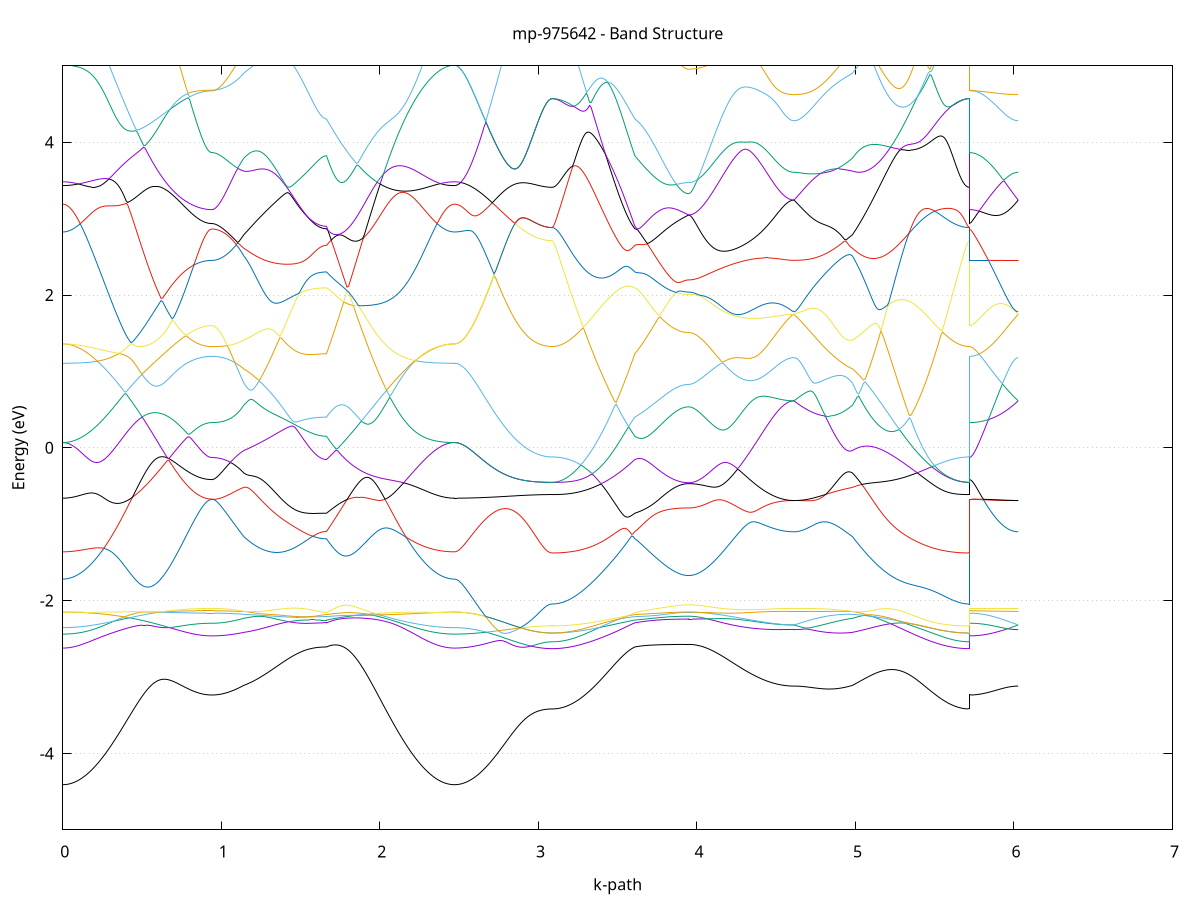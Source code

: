 set title 'mp-975642 - Band Structure'
set xlabel 'k-path'
set ylabel 'Energy (eV)'
set grid y
set yrange [-5:5]
set terminal png size 800,600
set output 'mp-975642_bands_gnuplot.png'
plot '-' using 1:2 with lines notitle, '-' using 1:2 with lines notitle, '-' using 1:2 with lines notitle, '-' using 1:2 with lines notitle, '-' using 1:2 with lines notitle, '-' using 1:2 with lines notitle, '-' using 1:2 with lines notitle, '-' using 1:2 with lines notitle, '-' using 1:2 with lines notitle, '-' using 1:2 with lines notitle, '-' using 1:2 with lines notitle, '-' using 1:2 with lines notitle, '-' using 1:2 with lines notitle, '-' using 1:2 with lines notitle, '-' using 1:2 with lines notitle, '-' using 1:2 with lines notitle, '-' using 1:2 with lines notitle, '-' using 1:2 with lines notitle, '-' using 1:2 with lines notitle, '-' using 1:2 with lines notitle, '-' using 1:2 with lines notitle, '-' using 1:2 with lines notitle, '-' using 1:2 with lines notitle, '-' using 1:2 with lines notitle, '-' using 1:2 with lines notitle, '-' using 1:2 with lines notitle, '-' using 1:2 with lines notitle, '-' using 1:2 with lines notitle, '-' using 1:2 with lines notitle, '-' using 1:2 with lines notitle, '-' using 1:2 with lines notitle, '-' using 1:2 with lines notitle, '-' using 1:2 with lines notitle, '-' using 1:2 with lines notitle, '-' using 1:2 with lines notitle, '-' using 1:2 with lines notitle, '-' using 1:2 with lines notitle, '-' using 1:2 with lines notitle, '-' using 1:2 with lines notitle, '-' using 1:2 with lines notitle, '-' using 1:2 with lines notitle, '-' using 1:2 with lines notitle, '-' using 1:2 with lines notitle, '-' using 1:2 with lines notitle, '-' using 1:2 with lines notitle, '-' using 1:2 with lines notitle, '-' using 1:2 with lines notitle, '-' using 1:2 with lines notitle
0.000000 -69.305187
0.009997 -69.305287
0.019995 -69.305287
0.029992 -69.305287
0.039990 -69.305287
0.049987 -69.305287
0.059984 -69.305387
0.069982 -69.305387
0.079979 -69.305387
0.089977 -69.305387
0.099974 -69.305487
0.109972 -69.305487
0.119969 -69.305487
0.129966 -69.305487
0.139964 -69.305387
0.149961 -69.305387
0.159959 -69.305387
0.169956 -69.305387
0.179953 -69.305287
0.189951 -69.305387
0.199948 -69.305287
0.209946 -69.305287
0.219943 -69.305387
0.229940 -69.305387
0.239938 -69.305287
0.249935 -69.305287
0.259933 -69.305287
0.269930 -69.305287
0.279927 -69.305287
0.289925 -69.305287
0.299922 -69.305287
0.309920 -69.305287
0.319917 -69.305287
0.329914 -69.305287
0.339912 -69.305287
0.349909 -69.305287
0.359907 -69.305287
0.369904 -69.305287
0.379902 -69.305287
0.389899 -69.305287
0.399896 -69.305287
0.409894 -69.305287
0.419891 -69.305287
0.429889 -69.305287
0.439886 -69.305287
0.449883 -69.305387
0.459881 -69.305387
0.469878 -69.305387
0.479876 -69.305387
0.489873 -69.305387
0.499870 -69.305387
0.509868 -69.305287
0.519865 -69.305287
0.529863 -69.305287
0.539860 -69.305287
0.549858 -69.305287
0.559855 -69.305387
0.569852 -69.305387
0.579850 -69.305387
0.589847 -69.305387
0.599845 -69.305387
0.609842 -69.305387
0.619839 -69.305487
0.629837 -69.305387
0.639834 -69.305387
0.649832 -69.305487
0.659829 -69.305387
0.669826 -69.305387
0.679824 -69.305387
0.689821 -69.305487
0.699819 -69.305387
0.709816 -69.305387
0.719813 -69.305387
0.729811 -69.305387
0.739808 -69.305387
0.749806 -69.305387
0.759803 -69.305487
0.769801 -69.305487
0.779798 -69.305487
0.789795 -69.305487
0.799793 -69.305487
0.809790 -69.305487
0.819788 -69.305487
0.829785 -69.305487
0.839782 -69.305487
0.849780 -69.305387
0.859777 -69.305387
0.869775 -69.305387
0.879772 -69.305387
0.889769 -69.305387
0.899767 -69.305387
0.909764 -69.305387
0.919762 -69.305387
0.929759 -69.305387
0.939756 -69.305387
0.939756 -69.305387
0.949373 -69.305387
0.958989 -69.305387
0.968605 -69.305387
0.978222 -69.305387
0.987838 -69.305387
0.997454 -69.305387
1.007071 -69.305487
1.016687 -69.305487
1.026303 -69.305487
1.035920 -69.305487
1.045536 -69.305487
1.055152 -69.305387
1.064769 -69.305387
1.074385 -69.305387
1.084001 -69.305387
1.093618 -69.305387
1.103234 -69.305387
1.112850 -69.305387
1.122467 -69.305387
1.132083 -69.305387
1.141699 -69.305387
1.141699 -69.305387
1.151543 -69.305387
1.161387 -69.305387
1.171230 -69.305387
1.181074 -69.305387
1.190918 -69.305487
1.200761 -69.305487
1.210605 -69.305487
1.220448 -69.305487
1.230292 -69.305487
1.240136 -69.305487
1.249979 -69.305487
1.259823 -69.305487
1.269667 -69.305487
1.279510 -69.305387
1.289354 -69.305387
1.299198 -69.305387
1.309041 -69.305387
1.318885 -69.305387
1.328729 -69.305387
1.338572 -69.305387
1.348416 -69.305287
1.358259 -69.305287
1.368103 -69.305287
1.377947 -69.305287
1.387790 -69.305287
1.397634 -69.305287
1.407478 -69.305287
1.417321 -69.305287
1.427165 -69.305287
1.437009 -69.305287
1.446852 -69.305287
1.456696 -69.305287
1.466540 -69.305287
1.476383 -69.305287
1.486227 -69.305287
1.496070 -69.305287
1.505914 -69.305287
1.515758 -69.305287
1.525601 -69.305287
1.535445 -69.305287
1.545289 -69.305287
1.555132 -69.305287
1.564976 -69.305287
1.574820 -69.305287
1.584663 -69.305287
1.594507 -69.305287
1.604351 -69.305287
1.614194 -69.305287
1.624038 -69.305287
1.633881 -69.305287
1.643725 -69.305287
1.653569 -69.305287
1.663412 -69.305287
1.663412 -69.305287
1.673379 -69.305287
1.683346 -69.305287
1.693312 -69.305287
1.703279 -69.305287
1.713246 -69.305287
1.723213 -69.305287
1.733179 -69.305287
1.743146 -69.305287
1.753113 -69.305287
1.763079 -69.305287
1.773046 -69.305287
1.783013 -69.305287
1.792980 -69.305287
1.802946 -69.305387
1.812913 -69.305387
1.822880 -69.305387
1.832846 -69.305387
1.842813 -69.305487
1.852780 -69.305387
1.862747 -69.305387
1.872713 -69.305387
1.882680 -69.305387
1.892647 -69.305387
1.902613 -69.305387
1.912580 -69.305487
1.922547 -69.305387
1.932513 -69.305387
1.942480 -69.305387
1.952447 -69.305387
1.962414 -69.305387
1.972380 -69.305387
1.982347 -69.305387
1.992314 -69.305387
2.002280 -69.305487
2.012247 -69.305387
2.022214 -69.305487
2.032181 -69.305487
2.042147 -69.305387
2.052114 -69.305387
2.062081 -69.305387
2.072047 -69.305387
2.082014 -69.305387
2.091981 -69.305287
2.101948 -69.305287
2.111914 -69.305287
2.121881 -69.305287
2.131848 -69.305287
2.141814 -69.305287
2.151781 -69.305287
2.161748 -69.305287
2.171714 -69.305287
2.181681 -69.305287
2.191648 -69.305387
2.201615 -69.305387
2.211581 -69.305387
2.221548 -69.305287
2.231515 -69.305287
2.241481 -69.305287
2.251448 -69.305287
2.261415 -69.305287
2.271382 -69.305387
2.281348 -69.305387
2.291315 -69.305387
2.301282 -69.305387
2.311248 -69.305387
2.321215 -69.305387
2.331182 -69.305387
2.341148 -69.305387
2.351115 -69.305387
2.361082 -69.305387
2.371049 -69.305387
2.381015 -69.305387
2.390982 -69.305387
2.400949 -69.305387
2.410915 -69.305387
2.420882 -69.305387
2.430849 -69.305287
2.440816 -69.305287
2.450782 -69.305287
2.460749 -69.305287
2.470716 -69.305187
2.470716 -69.305187
2.480652 -69.305287
2.490589 -69.305287
2.500526 -69.305287
2.510463 -69.305287
2.520400 -69.305287
2.530336 -69.305287
2.540273 -69.305287
2.550210 -69.305287
2.560147 -69.305387
2.570083 -69.305387
2.580020 -69.305387
2.589957 -69.305287
2.599894 -69.305287
2.609830 -69.305287
2.619767 -69.305287
2.629704 -69.305387
2.639641 -69.305387
2.649578 -69.305387
2.659514 -69.305387
2.669451 -69.305387
2.679388 -69.305387
2.689325 -69.305387
2.699261 -69.305387
2.709198 -69.305387
2.719135 -69.305387
2.729072 -69.305387
2.739009 -69.305387
2.748945 -69.305387
2.758882 -69.305387
2.768819 -69.305387
2.778756 -69.305387
2.788692 -69.305387
2.798629 -69.305387
2.808566 -69.305487
2.818503 -69.305387
2.828439 -69.305387
2.838376 -69.305287
2.848313 -69.305287
2.858250 -69.305287
2.868187 -69.305287
2.878123 -69.305287
2.888060 -69.305287
2.897997 -69.305287
2.907934 -69.305287
2.917870 -69.305287
2.927807 -69.305387
2.937744 -69.305387
2.947681 -69.305387
2.957617 -69.305387
2.967554 -69.305387
2.977491 -69.305387
2.987428 -69.305387
2.997365 -69.305387
3.007301 -69.305387
3.017238 -69.305387
3.027175 -69.305387
3.037112 -69.305387
3.047048 -69.305387
3.056985 -69.305387
3.066922 -69.305287
3.076859 -69.305287
3.086795 -69.305287
3.086795 -69.305287
3.096639 -69.305287
3.106483 -69.305387
3.116326 -69.305387
3.126170 -69.305387
3.136014 -69.305387
3.145857 -69.305387
3.155701 -69.305387
3.165545 -69.305387
3.175388 -69.305387
3.185232 -69.305387
3.195076 -69.305387
3.204919 -69.305387
3.214763 -69.305387
3.224606 -69.305387
3.234450 -69.305387
3.244294 -69.305387
3.254137 -69.305387
3.263981 -69.305287
3.273825 -69.305287
3.283668 -69.305287
3.293512 -69.305287
3.303356 -69.305387
3.313199 -69.305287
3.323043 -69.305287
3.332886 -69.305287
3.342730 -69.305387
3.352574 -69.305387
3.362417 -69.305287
3.372261 -69.305287
3.382105 -69.305287
3.391948 -69.305287
3.401792 -69.305287
3.411636 -69.305287
3.421479 -69.305287
3.431323 -69.305287
3.441167 -69.305287
3.451010 -69.305187
3.460854 -69.305187
3.470697 -69.305187
3.480541 -69.305187
3.490385 -69.305187
3.500228 -69.305187
3.510072 -69.305187
3.519916 -69.305187
3.529759 -69.305187
3.539603 -69.305187
3.549447 -69.305187
3.559290 -69.305187
3.569134 -69.305187
3.578978 -69.305187
3.588821 -69.305187
3.598665 -69.305287
3.608508 -69.305287
3.608508 -69.305287
3.618495 -69.305287
3.628481 -69.305287
3.638467 -69.305287
3.648453 -69.305287
3.658439 -69.305287
3.668425 -69.305287
3.678411 -69.305287
3.688397 -69.305287
3.698383 -69.305287
3.708370 -69.305287
3.718356 -69.305287
3.728342 -69.305287
3.738328 -69.305287
3.748314 -69.305287
3.758300 -69.305287
3.768286 -69.305287
3.778272 -69.305287
3.788258 -69.305287
3.798244 -69.305287
3.808231 -69.305287
3.818217 -69.305287
3.828203 -69.305287
3.838189 -69.305387
3.848175 -69.305387
3.858161 -69.305387
3.868147 -69.305387
3.878133 -69.305387
3.888119 -69.305387
3.898106 -69.305387
3.908092 -69.305387
3.918078 -69.305387
3.928064 -69.305387
3.938050 -69.305387
3.948036 -69.305387
3.948036 -69.305387
3.957954 -69.305387
3.967872 -69.305387
3.977790 -69.305387
3.987708 -69.305387
3.997626 -69.305387
4.007544 -69.305387
4.017462 -69.305387
4.027380 -69.305387
4.037298 -69.305387
4.047216 -69.305387
4.057134 -69.305387
4.067052 -69.305387
4.076971 -69.305387
4.086889 -69.305387
4.096807 -69.305387
4.106725 -69.305387
4.116643 -69.305387
4.126561 -69.305387
4.136479 -69.305387
4.146397 -69.305387
4.156315 -69.305387
4.166233 -69.305387
4.176151 -69.305387
4.186069 -69.305387
4.195987 -69.305387
4.205905 -69.305487
4.215823 -69.305487
4.225741 -69.305487
4.235659 -69.305487
4.245577 -69.305487
4.255495 -69.305487
4.265413 -69.305487
4.275331 -69.305487
4.285249 -69.305487
4.295167 -69.305487
4.305085 -69.305487
4.315003 -69.305387
4.324921 -69.305387
4.334839 -69.305387
4.344757 -69.305387
4.354675 -69.305387
4.364593 -69.305387
4.374511 -69.305387
4.384430 -69.305387
4.394348 -69.305387
4.404266 -69.305387
4.414184 -69.305387
4.424102 -69.305387
4.434020 -69.305387
4.443938 -69.305387
4.453856 -69.305387
4.463774 -69.305387
4.473692 -69.305487
4.483610 -69.305387
4.493528 -69.305387
4.503446 -69.305387
4.513364 -69.305387
4.523282 -69.305387
4.533200 -69.305387
4.543118 -69.305387
4.553036 -69.305387
4.562954 -69.305387
4.572872 -69.305387
4.582790 -69.305387
4.592708 -69.305387
4.602626 -69.305387
4.612544 -69.305387
4.612544 -69.305387
4.622499 -69.305387
4.632454 -69.305387
4.642409 -69.305387
4.652364 -69.305387
4.662319 -69.305387
4.672274 -69.305387
4.682229 -69.305387
4.692184 -69.305487
4.702139 -69.305487
4.712094 -69.305387
4.722049 -69.305387
4.732004 -69.305387
4.741959 -69.305387
4.751914 -69.305387
4.761869 -69.305387
4.771824 -69.305387
4.781779 -69.305387
4.791733 -69.305387
4.801688 -69.305387
4.811643 -69.305387
4.821598 -69.305387
4.831553 -69.305387
4.841508 -69.305387
4.851463 -69.305387
4.861418 -69.305387
4.871373 -69.305387
4.881328 -69.305387
4.891283 -69.305387
4.901238 -69.305387
4.911193 -69.305387
4.921148 -69.305387
4.931103 -69.305387
4.941058 -69.305387
4.951013 -69.305387
4.960968 -69.305387
4.970923 -69.305387
4.980878 -69.305387
4.980878 -69.305387
4.990848 -69.305387
5.000819 -69.305387
5.010789 -69.305487
5.020759 -69.305487
5.030730 -69.305487
5.040700 -69.305487
5.050671 -69.305487
5.060641 -69.305487
5.070612 -69.305387
5.080582 -69.305387
5.090553 -69.305287
5.100523 -69.305287
5.110494 -69.305287
5.120464 -69.305287
5.130434 -69.305287
5.140405 -69.305387
5.150375 -69.305387
5.160346 -69.305387
5.170316 -69.305387
5.180287 -69.305387
5.190257 -69.305387
5.200228 -69.305387
5.210198 -69.305387
5.220169 -69.305287
5.230139 -69.305287
5.240109 -69.305287
5.250080 -69.305287
5.260050 -69.305287
5.270021 -69.305287
5.279991 -69.305287
5.289962 -69.305287
5.299932 -69.305287
5.309903 -69.305387
5.319873 -69.305387
5.329844 -69.305287
5.339814 -69.305287
5.349784 -69.305287
5.359755 -69.305287
5.369725 -69.305287
5.379696 -69.305287
5.389666 -69.305287
5.399637 -69.305287
5.409607 -69.305287
5.419578 -69.305287
5.429548 -69.305287
5.439519 -69.305287
5.449489 -69.305287
5.459459 -69.305287
5.469430 -69.305287
5.479400 -69.305287
5.489371 -69.305287
5.499341 -69.305287
5.509312 -69.305387
5.519282 -69.305287
5.529253 -69.305287
5.539223 -69.305287
5.549194 -69.305387
5.559164 -69.305287
5.569134 -69.305287
5.579105 -69.305287
5.589075 -69.305387
5.599046 -69.305287
5.609016 -69.305287
5.618987 -69.305387
5.628957 -69.305387
5.638928 -69.305387
5.648898 -69.305387
5.658869 -69.305387
5.668839 -69.305387
5.678809 -69.305387
5.688780 -69.305387
5.698750 -69.305387
5.708721 -69.305387
5.718691 -69.305287
5.718691 -69.305387
5.728628 -69.305387
5.738565 -69.305387
5.748502 -69.305387
5.758438 -69.305387
5.768375 -69.305387
5.778312 -69.305387
5.788249 -69.305387
5.798185 -69.305387
5.808122 -69.305387
5.818059 -69.305387
5.827996 -69.305387
5.837932 -69.305387
5.847869 -69.305387
5.857806 -69.305487
5.867743 -69.305487
5.877680 -69.305487
5.887616 -69.305487
5.897553 -69.305587
5.907490 -69.305487
5.917427 -69.305487
5.927363 -69.305487
5.937300 -69.305387
5.947237 -69.305387
5.957174 -69.305387
5.967111 -69.305387
5.977047 -69.305387
5.986984 -69.305387
5.996921 -69.305387
6.006858 -69.305387
6.016794 -69.305387
6.026731 -69.305387
e
0.000000 -69.305187
0.009997 -69.305187
0.019995 -69.305187
0.029992 -69.305187
0.039990 -69.305187
0.049987 -69.305287
0.059984 -69.305287
0.069982 -69.305287
0.079979 -69.305287
0.089977 -69.305387
0.099974 -69.305387
0.109972 -69.305387
0.119969 -69.305387
0.129966 -69.305387
0.139964 -69.305387
0.149961 -69.305287
0.159959 -69.305287
0.169956 -69.305287
0.179953 -69.305287
0.189951 -69.305287
0.199948 -69.305187
0.209946 -69.305187
0.219943 -69.305287
0.229940 -69.305287
0.239938 -69.305287
0.249935 -69.305287
0.259933 -69.305287
0.269930 -69.305287
0.279927 -69.305287
0.289925 -69.305287
0.299922 -69.305287
0.309920 -69.305287
0.319917 -69.305287
0.329914 -69.305287
0.339912 -69.305287
0.349909 -69.305187
0.359907 -69.305187
0.369904 -69.305187
0.379902 -69.305187
0.389899 -69.305187
0.399896 -69.305187
0.409894 -69.305187
0.419891 -69.305187
0.429889 -69.305187
0.439886 -69.305287
0.449883 -69.305287
0.459881 -69.305387
0.469878 -69.305387
0.479876 -69.305287
0.489873 -69.305287
0.499870 -69.305387
0.509868 -69.305287
0.519865 -69.305287
0.529863 -69.305287
0.539860 -69.305187
0.549858 -69.305287
0.559855 -69.305287
0.569852 -69.305387
0.579850 -69.305287
0.589847 -69.305387
0.599845 -69.305387
0.609842 -69.305387
0.619839 -69.305387
0.629837 -69.305387
0.639834 -69.305387
0.649832 -69.305387
0.659829 -69.305287
0.669826 -69.305287
0.679824 -69.305287
0.689821 -69.305287
0.699819 -69.305287
0.709816 -69.305287
0.719813 -69.305387
0.729811 -69.305387
0.739808 -69.305387
0.749806 -69.305387
0.759803 -69.305287
0.769801 -69.305287
0.779798 -69.305287
0.789795 -69.305287
0.799793 -69.305287
0.809790 -69.305387
0.819788 -69.305387
0.829785 -69.305387
0.839782 -69.305287
0.849780 -69.305287
0.859777 -69.305287
0.869775 -69.305387
0.879772 -69.305387
0.889769 -69.305387
0.899767 -69.305387
0.909764 -69.305387
0.919762 -69.305387
0.929759 -69.305387
0.939756 -69.305387
0.939756 -69.305387
0.949373 -69.305387
0.958989 -69.305387
0.968605 -69.305387
0.978222 -69.305387
0.987838 -69.305387
0.997454 -69.305387
1.007071 -69.305387
1.016687 -69.305387
1.026303 -69.305487
1.035920 -69.305487
1.045536 -69.305387
1.055152 -69.305387
1.064769 -69.305387
1.074385 -69.305387
1.084001 -69.305287
1.093618 -69.305387
1.103234 -69.305387
1.112850 -69.305287
1.122467 -69.305287
1.132083 -69.305287
1.141699 -69.305287
1.141699 -69.305287
1.151543 -69.305287
1.161387 -69.305287
1.171230 -69.305287
1.181074 -69.305287
1.190918 -69.305387
1.200761 -69.305387
1.210605 -69.305387
1.220448 -69.305387
1.230292 -69.305287
1.240136 -69.305387
1.249979 -69.305387
1.259823 -69.305387
1.269667 -69.305387
1.279510 -69.305387
1.289354 -69.305387
1.299198 -69.305387
1.309041 -69.305387
1.318885 -69.305387
1.328729 -69.305287
1.338572 -69.305287
1.348416 -69.305287
1.358259 -69.305287
1.368103 -69.305187
1.377947 -69.305287
1.387790 -69.305287
1.397634 -69.305187
1.407478 -69.305187
1.417321 -69.305187
1.427165 -69.305287
1.437009 -69.305287
1.446852 -69.305187
1.456696 -69.305287
1.466540 -69.305287
1.476383 -69.305287
1.486227 -69.305287
1.496070 -69.305287
1.505914 -69.305287
1.515758 -69.305287
1.525601 -69.305287
1.535445 -69.305187
1.545289 -69.305187
1.555132 -69.305287
1.564976 -69.305287
1.574820 -69.305187
1.584663 -69.305187
1.594507 -69.305187
1.604351 -69.305187
1.614194 -69.305187
1.624038 -69.305187
1.633881 -69.305187
1.643725 -69.305187
1.653569 -69.305187
1.663412 -69.305287
1.663412 -69.305287
1.673379 -69.305287
1.683346 -69.305187
1.693312 -69.305187
1.703279 -69.305187
1.713246 -69.305187
1.723213 -69.305187
1.733179 -69.305187
1.743146 -69.305287
1.753113 -69.305287
1.763079 -69.305287
1.773046 -69.305287
1.783013 -69.305287
1.792980 -69.305287
1.802946 -69.305287
1.812913 -69.305287
1.822880 -69.305287
1.832846 -69.305287
1.842813 -69.305187
1.852780 -69.305187
1.862747 -69.305187
1.872713 -69.305187
1.882680 -69.305187
1.892647 -69.305287
1.902613 -69.305287
1.912580 -69.305287
1.922547 -69.305287
1.932513 -69.305287
1.942480 -69.305287
1.952447 -69.305187
1.962414 -69.305187
1.972380 -69.305187
1.982347 -69.305187
1.992314 -69.305187
2.002280 -69.305287
2.012247 -69.305287
2.022214 -69.305287
2.032181 -69.305287
2.042147 -69.305287
2.052114 -69.305287
2.062081 -69.305287
2.072047 -69.305287
2.082014 -69.305287
2.091981 -69.305287
2.101948 -69.305287
2.111914 -69.305287
2.121881 -69.305287
2.131848 -69.305287
2.141814 -69.305287
2.151781 -69.305287
2.161748 -69.305287
2.171714 -69.305287
2.181681 -69.305287
2.191648 -69.305287
2.201615 -69.305287
2.211581 -69.305287
2.221548 -69.305287
2.231515 -69.305287
2.241481 -69.305287
2.251448 -69.305287
2.261415 -69.305287
2.271382 -69.305287
2.281348 -69.305287
2.291315 -69.305287
2.301282 -69.305287
2.311248 -69.305287
2.321215 -69.305287
2.331182 -69.305387
2.341148 -69.305387
2.351115 -69.305287
2.361082 -69.305287
2.371049 -69.305287
2.381015 -69.305287
2.390982 -69.305287
2.400949 -69.305287
2.410915 -69.305287
2.420882 -69.305287
2.430849 -69.305287
2.440816 -69.305287
2.450782 -69.305287
2.460749 -69.305287
2.470716 -69.305187
2.470716 -69.305187
2.480652 -69.305287
2.490589 -69.305287
2.500526 -69.305287
2.510463 -69.305287
2.520400 -69.305287
2.530336 -69.305287
2.540273 -69.305287
2.550210 -69.305287
2.560147 -69.305387
2.570083 -69.305387
2.580020 -69.305387
2.589957 -69.305287
2.599894 -69.305287
2.609830 -69.305287
2.619767 -69.305287
2.629704 -69.305387
2.639641 -69.305387
2.649578 -69.305387
2.659514 -69.305387
2.669451 -69.305387
2.679388 -69.305387
2.689325 -69.305387
2.699261 -69.305387
2.709198 -69.305387
2.719135 -69.305387
2.729072 -69.305387
2.739009 -69.305387
2.748945 -69.305387
2.758882 -69.305387
2.768819 -69.305387
2.778756 -69.305387
2.788692 -69.305387
2.798629 -69.305387
2.808566 -69.305487
2.818503 -69.305387
2.828439 -69.305387
2.838376 -69.305287
2.848313 -69.305287
2.858250 -69.305287
2.868187 -69.305287
2.878123 -69.305287
2.888060 -69.305287
2.897997 -69.305287
2.907934 -69.305287
2.917870 -69.305287
2.927807 -69.305387
2.937744 -69.305387
2.947681 -69.305387
2.957617 -69.305387
2.967554 -69.305387
2.977491 -69.305387
2.987428 -69.305387
2.997365 -69.305387
3.007301 -69.305387
3.017238 -69.305387
3.027175 -69.305387
3.037112 -69.305387
3.047048 -69.305387
3.056985 -69.305387
3.066922 -69.305287
3.076859 -69.305287
3.086795 -69.305287
3.086795 -69.305287
3.096639 -69.305287
3.106483 -69.305387
3.116326 -69.305387
3.126170 -69.305387
3.136014 -69.305387
3.145857 -69.305387
3.155701 -69.305387
3.165545 -69.305287
3.175388 -69.305387
3.185232 -69.305387
3.195076 -69.305387
3.204919 -69.305387
3.214763 -69.305387
3.224606 -69.305387
3.234450 -69.305387
3.244294 -69.305387
3.254137 -69.305387
3.263981 -69.305287
3.273825 -69.305287
3.283668 -69.305287
3.293512 -69.305287
3.303356 -69.305287
3.313199 -69.305287
3.323043 -69.305287
3.332886 -69.305287
3.342730 -69.305387
3.352574 -69.305287
3.362417 -69.305287
3.372261 -69.305287
3.382105 -69.305287
3.391948 -69.305287
3.401792 -69.305287
3.411636 -69.305287
3.421479 -69.305187
3.431323 -69.305287
3.441167 -69.305287
3.451010 -69.305187
3.460854 -69.305187
3.470697 -69.305187
3.480541 -69.305187
3.490385 -69.305187
3.500228 -69.305187
3.510072 -69.305187
3.519916 -69.305087
3.529759 -69.305087
3.539603 -69.305087
3.549447 -69.305187
3.559290 -69.305187
3.569134 -69.305187
3.578978 -69.305187
3.588821 -69.305187
3.598665 -69.305187
3.608508 -69.305287
3.608508 -69.305287
3.618495 -69.305287
3.628481 -69.305287
3.638467 -69.305287
3.648453 -69.305287
3.658439 -69.305187
3.668425 -69.305187
3.678411 -69.305187
3.688397 -69.305187
3.698383 -69.305187
3.708370 -69.305187
3.718356 -69.305187
3.728342 -69.305187
3.738328 -69.305187
3.748314 -69.305187
3.758300 -69.305187
3.768286 -69.305287
3.778272 -69.305287
3.788258 -69.305287
3.798244 -69.305287
3.808231 -69.305287
3.818217 -69.305287
3.828203 -69.305287
3.838189 -69.305287
3.848175 -69.305287
3.858161 -69.305287
3.868147 -69.305287
3.878133 -69.305287
3.888119 -69.305287
3.898106 -69.305287
3.908092 -69.305287
3.918078 -69.305287
3.928064 -69.305287
3.938050 -69.305287
3.948036 -69.305287
3.948036 -69.305287
3.957954 -69.305287
3.967872 -69.305287
3.977790 -69.305287
3.987708 -69.305387
3.997626 -69.305287
4.007544 -69.305287
4.017462 -69.305287
4.027380 -69.305187
4.037298 -69.305187
4.047216 -69.305187
4.057134 -69.305287
4.067052 -69.305187
4.076971 -69.305187
4.086889 -69.305287
4.096807 -69.305187
4.106725 -69.305187
4.116643 -69.305187
4.126561 -69.305187
4.136479 -69.305287
4.146397 -69.305287
4.156315 -69.305287
4.166233 -69.305287
4.176151 -69.305187
4.186069 -69.305287
4.195987 -69.305287
4.205905 -69.305287
4.215823 -69.305287
4.225741 -69.305287
4.235659 -69.305287
4.245577 -69.305287
4.255495 -69.305387
4.265413 -69.305387
4.275331 -69.305387
4.285249 -69.305387
4.295167 -69.305387
4.305085 -69.305387
4.315003 -69.305287
4.324921 -69.305287
4.334839 -69.305287
4.344757 -69.305287
4.354675 -69.305287
4.364593 -69.305287
4.374511 -69.305287
4.384430 -69.305387
4.394348 -69.305387
4.404266 -69.305387
4.414184 -69.305387
4.424102 -69.305387
4.434020 -69.305387
4.443938 -69.305387
4.453856 -69.305387
4.463774 -69.305387
4.473692 -69.305387
4.483610 -69.305387
4.493528 -69.305387
4.503446 -69.305287
4.513364 -69.305387
4.523282 -69.305387
4.533200 -69.305387
4.543118 -69.305287
4.553036 -69.305287
4.562954 -69.305287
4.572872 -69.305287
4.582790 -69.305387
4.592708 -69.305387
4.602626 -69.305387
4.612544 -69.305387
4.612544 -69.305387
4.622499 -69.305387
4.632454 -69.305387
4.642409 -69.305387
4.652364 -69.305387
4.662319 -69.305387
4.672274 -69.305387
4.682229 -69.305387
4.692184 -69.305387
4.702139 -69.305387
4.712094 -69.305387
4.722049 -69.305387
4.732004 -69.305387
4.741959 -69.305387
4.751914 -69.305287
4.761869 -69.305287
4.771824 -69.305287
4.781779 -69.305287
4.791733 -69.305287
4.801688 -69.305287
4.811643 -69.305287
4.821598 -69.305387
4.831553 -69.305387
4.841508 -69.305387
4.851463 -69.305387
4.861418 -69.305387
4.871373 -69.305387
4.881328 -69.305387
4.891283 -69.305387
4.901238 -69.305387
4.911193 -69.305387
4.921148 -69.305387
4.931103 -69.305387
4.941058 -69.305287
4.951013 -69.305287
4.960968 -69.305287
4.970923 -69.305287
4.980878 -69.305287
4.980878 -69.305287
4.990848 -69.305287
5.000819 -69.305287
5.010789 -69.305287
5.020759 -69.305287
5.030730 -69.305287
5.040700 -69.305287
5.050671 -69.305287
5.060641 -69.305287
5.070612 -69.305287
5.080582 -69.305287
5.090553 -69.305287
5.100523 -69.305287
5.110494 -69.305287
5.120464 -69.305287
5.130434 -69.305287
5.140405 -69.305287
5.150375 -69.305287
5.160346 -69.305287
5.170316 -69.305287
5.180287 -69.305287
5.190257 -69.305287
5.200228 -69.305287
5.210198 -69.305287
5.220169 -69.305287
5.230139 -69.305187
5.240109 -69.305187
5.250080 -69.305187
5.260050 -69.305187
5.270021 -69.305187
5.279991 -69.305187
5.289962 -69.305187
5.299932 -69.305187
5.309903 -69.305187
5.319873 -69.305187
5.329844 -69.305187
5.339814 -69.305287
5.349784 -69.305187
5.359755 -69.305187
5.369725 -69.305187
5.379696 -69.305187
5.389666 -69.305187
5.399637 -69.305187
5.409607 -69.305187
5.419578 -69.305187
5.429548 -69.305187
5.439519 -69.305287
5.449489 -69.305287
5.459459 -69.305287
5.469430 -69.305287
5.479400 -69.305287
5.489371 -69.305287
5.499341 -69.305287
5.509312 -69.305387
5.519282 -69.305287
5.529253 -69.305287
5.539223 -69.305287
5.549194 -69.305287
5.559164 -69.305287
5.569134 -69.305287
5.579105 -69.305287
5.589075 -69.305387
5.599046 -69.305287
5.609016 -69.305287
5.618987 -69.305287
5.628957 -69.305287
5.638928 -69.305287
5.648898 -69.305387
5.658869 -69.305287
5.668839 -69.305287
5.678809 -69.305287
5.688780 -69.305287
5.698750 -69.305287
5.708721 -69.305287
5.718691 -69.305287
5.718691 -69.305387
5.728628 -69.305387
5.738565 -69.305387
5.748502 -69.305387
5.758438 -69.305387
5.768375 -69.305387
5.778312 -69.305287
5.788249 -69.305387
5.798185 -69.305387
5.808122 -69.305387
5.818059 -69.305387
5.827996 -69.305387
5.837932 -69.305387
5.847869 -69.305387
5.857806 -69.305387
5.867743 -69.305387
5.877680 -69.305387
5.887616 -69.305387
5.897553 -69.305487
5.907490 -69.305387
5.917427 -69.305387
5.927363 -69.305387
5.937300 -69.305387
5.947237 -69.305387
5.957174 -69.305387
5.967111 -69.305387
5.977047 -69.305387
5.986984 -69.305387
5.996921 -69.305387
6.006858 -69.305387
6.016794 -69.305387
6.026731 -69.305387
e
0.000000 -69.266087
0.009997 -69.266087
0.019995 -69.266187
0.029992 -69.266187
0.039990 -69.266187
0.049987 -69.266287
0.059984 -69.266287
0.069982 -69.266287
0.079979 -69.266287
0.089977 -69.266287
0.099974 -69.266287
0.109972 -69.266287
0.119969 -69.266287
0.129966 -69.266287
0.139964 -69.266287
0.149961 -69.266287
0.159959 -69.266287
0.169956 -69.266287
0.179953 -69.266287
0.189951 -69.266287
0.199948 -69.266287
0.209946 -69.266287
0.219943 -69.266287
0.229940 -69.266287
0.239938 -69.266287
0.249935 -69.266287
0.259933 -69.266287
0.269930 -69.266287
0.279927 -69.266287
0.289925 -69.266287
0.299922 -69.266287
0.309920 -69.266287
0.319917 -69.266287
0.329914 -69.266287
0.339912 -69.266287
0.349909 -69.266287
0.359907 -69.266287
0.369904 -69.266287
0.379902 -69.266287
0.389899 -69.266287
0.399896 -69.266287
0.409894 -69.266287
0.419891 -69.266287
0.429889 -69.266287
0.439886 -69.266287
0.449883 -69.266287
0.459881 -69.266287
0.469878 -69.266287
0.479876 -69.266287
0.489873 -69.266287
0.499870 -69.266287
0.509868 -69.266187
0.519865 -69.266187
0.529863 -69.266187
0.539860 -69.266187
0.549858 -69.266187
0.559855 -69.266187
0.569852 -69.266287
0.579850 -69.266287
0.589847 -69.266287
0.599845 -69.266287
0.609842 -69.266387
0.619839 -69.266387
0.629837 -69.266387
0.639834 -69.266387
0.649832 -69.266387
0.659829 -69.266387
0.669826 -69.266387
0.679824 -69.266387
0.689821 -69.266287
0.699819 -69.266287
0.709816 -69.266287
0.719813 -69.266287
0.729811 -69.266287
0.739808 -69.266287
0.749806 -69.266287
0.759803 -69.266287
0.769801 -69.266287
0.779798 -69.266287
0.789795 -69.266287
0.799793 -69.266287
0.809790 -69.266287
0.819788 -69.266287
0.829785 -69.266287
0.839782 -69.266287
0.849780 -69.266287
0.859777 -69.266287
0.869775 -69.266287
0.879772 -69.266287
0.889769 -69.266287
0.899767 -69.266287
0.909764 -69.266287
0.919762 -69.266287
0.929759 -69.266287
0.939756 -69.266287
0.939756 -69.266287
0.949373 -69.266287
0.958989 -69.266287
0.968605 -69.266287
0.978222 -69.266287
0.987838 -69.266287
0.997454 -69.266287
1.007071 -69.266287
1.016687 -69.266287
1.026303 -69.266287
1.035920 -69.266287
1.045536 -69.266287
1.055152 -69.266287
1.064769 -69.266287
1.074385 -69.266287
1.084001 -69.266187
1.093618 -69.266287
1.103234 -69.266287
1.112850 -69.266287
1.122467 -69.266287
1.132083 -69.266287
1.141699 -69.266287
1.141699 -69.266287
1.151543 -69.266387
1.161387 -69.266387
1.171230 -69.266387
1.181074 -69.266387
1.190918 -69.266387
1.200761 -69.266387
1.210605 -69.266387
1.220448 -69.266387
1.230292 -69.266387
1.240136 -69.266387
1.249979 -69.266387
1.259823 -69.266387
1.269667 -69.266287
1.279510 -69.266287
1.289354 -69.266287
1.299198 -69.266287
1.309041 -69.266287
1.318885 -69.266287
1.328729 -69.266287
1.338572 -69.266287
1.348416 -69.266287
1.358259 -69.266287
1.368103 -69.266187
1.377947 -69.266187
1.387790 -69.266187
1.397634 -69.266187
1.407478 -69.266287
1.417321 -69.266287
1.427165 -69.266287
1.437009 -69.266287
1.446852 -69.266287
1.456696 -69.266287
1.466540 -69.266287
1.476383 -69.266287
1.486227 -69.266287
1.496070 -69.266287
1.505914 -69.266287
1.515758 -69.266287
1.525601 -69.266187
1.535445 -69.266187
1.545289 -69.266187
1.555132 -69.266187
1.564976 -69.266187
1.574820 -69.266187
1.584663 -69.266187
1.594507 -69.266187
1.604351 -69.266187
1.614194 -69.266187
1.624038 -69.266187
1.633881 -69.266187
1.643725 -69.266187
1.653569 -69.266187
1.663412 -69.266187
1.663412 -69.266187
1.673379 -69.266187
1.683346 -69.266187
1.693312 -69.266187
1.703279 -69.266187
1.713246 -69.266187
1.723213 -69.266187
1.733179 -69.266187
1.743146 -69.266187
1.753113 -69.266187
1.763079 -69.266187
1.773046 -69.266187
1.783013 -69.266187
1.792980 -69.266187
1.802946 -69.266187
1.812913 -69.266287
1.822880 -69.266287
1.832846 -69.266287
1.842813 -69.266287
1.852780 -69.266287
1.862747 -69.266387
1.872713 -69.266387
1.882680 -69.266387
1.892647 -69.266387
1.902613 -69.266387
1.912580 -69.266287
1.922547 -69.266287
1.932513 -69.266287
1.942480 -69.266287
1.952447 -69.266287
1.962414 -69.266287
1.972380 -69.266287
1.982347 -69.266287
1.992314 -69.266287
2.002280 -69.266287
2.012247 -69.266287
2.022214 -69.266287
2.032181 -69.266287
2.042147 -69.266287
2.052114 -69.266287
2.062081 -69.266287
2.072047 -69.266287
2.082014 -69.266287
2.091981 -69.266287
2.101948 -69.266287
2.111914 -69.266387
2.121881 -69.266287
2.131848 -69.266287
2.141814 -69.266287
2.151781 -69.266287
2.161748 -69.266287
2.171714 -69.266287
2.181681 -69.266287
2.191648 -69.266287
2.201615 -69.266287
2.211581 -69.266287
2.221548 -69.266287
2.231515 -69.266287
2.241481 -69.266287
2.251448 -69.266287
2.261415 -69.266287
2.271382 -69.266287
2.281348 -69.266287
2.291315 -69.266287
2.301282 -69.266287
2.311248 -69.266287
2.321215 -69.266287
2.331182 -69.266287
2.341148 -69.266287
2.351115 -69.266287
2.361082 -69.266287
2.371049 -69.266287
2.381015 -69.266287
2.390982 -69.266287
2.400949 -69.266287
2.410915 -69.266287
2.420882 -69.266287
2.430849 -69.266287
2.440816 -69.266287
2.450782 -69.266187
2.460749 -69.266187
2.470716 -69.266087
2.470716 -69.266087
2.480652 -69.266187
2.490589 -69.266187
2.500526 -69.266287
2.510463 -69.266287
2.520400 -69.266287
2.530336 -69.266287
2.540273 -69.266287
2.550210 -69.266287
2.560147 -69.266287
2.570083 -69.266387
2.580020 -69.266387
2.589957 -69.266287
2.599894 -69.266287
2.609830 -69.266287
2.619767 -69.266287
2.629704 -69.266387
2.639641 -69.266387
2.649578 -69.266387
2.659514 -69.266387
2.669451 -69.266487
2.679388 -69.266387
2.689325 -69.266387
2.699261 -69.266387
2.709198 -69.266387
2.719135 -69.266387
2.729072 -69.266387
2.739009 -69.266387
2.748945 -69.266387
2.758882 -69.266387
2.768819 -69.266287
2.778756 -69.266287
2.788692 -69.266287
2.798629 -69.266287
2.808566 -69.266287
2.818503 -69.266387
2.828439 -69.266387
2.838376 -69.266187
2.848313 -69.266187
2.858250 -69.266187
2.868187 -69.266187
2.878123 -69.266287
2.888060 -69.266287
2.897997 -69.266187
2.907934 -69.266187
2.917870 -69.266187
2.927807 -69.266187
2.937744 -69.266287
2.947681 -69.266287
2.957617 -69.266287
2.967554 -69.266287
2.977491 -69.266287
2.987428 -69.266287
2.997365 -69.266187
3.007301 -69.266187
3.017238 -69.266187
3.027175 -69.266187
3.037112 -69.266187
3.047048 -69.266187
3.056985 -69.266187
3.066922 -69.266187
3.076859 -69.266187
3.086795 -69.266187
3.086795 -69.266187
3.096639 -69.266187
3.106483 -69.266187
3.116326 -69.266187
3.126170 -69.266187
3.136014 -69.266187
3.145857 -69.266187
3.155701 -69.266187
3.165545 -69.266187
3.175388 -69.266187
3.185232 -69.266187
3.195076 -69.266187
3.204919 -69.266187
3.214763 -69.266187
3.224606 -69.266187
3.234450 -69.266187
3.244294 -69.266187
3.254137 -69.266187
3.263981 -69.266187
3.273825 -69.266187
3.283668 -69.266187
3.293512 -69.266187
3.303356 -69.266187
3.313199 -69.266187
3.323043 -69.266187
3.332886 -69.266187
3.342730 -69.266187
3.352574 -69.266187
3.362417 -69.266187
3.372261 -69.266187
3.382105 -69.266187
3.391948 -69.266087
3.401792 -69.266187
3.411636 -69.266187
3.421479 -69.266187
3.431323 -69.266187
3.441167 -69.266187
3.451010 -69.266187
3.460854 -69.266187
3.470697 -69.266087
3.480541 -69.266087
3.490385 -69.266087
3.500228 -69.266087
3.510072 -69.266087
3.519916 -69.266087
3.529759 -69.266087
3.539603 -69.266087
3.549447 -69.266087
3.559290 -69.266087
3.569134 -69.266187
3.578978 -69.266187
3.588821 -69.266187
3.598665 -69.266187
3.608508 -69.266187
3.608508 -69.266187
3.618495 -69.266187
3.628481 -69.266187
3.638467 -69.266187
3.648453 -69.266187
3.658439 -69.266187
3.668425 -69.266187
3.678411 -69.266187
3.688397 -69.266187
3.698383 -69.266187
3.708370 -69.266187
3.718356 -69.266187
3.728342 -69.266187
3.738328 -69.266187
3.748314 -69.266287
3.758300 -69.266287
3.768286 -69.266287
3.778272 -69.266287
3.788258 -69.266287
3.798244 -69.266287
3.808231 -69.266287
3.818217 -69.266287
3.828203 -69.266287
3.838189 -69.266287
3.848175 -69.266287
3.858161 -69.266287
3.868147 -69.266287
3.878133 -69.266387
3.888119 -69.266387
3.898106 -69.266287
3.908092 -69.266387
3.918078 -69.266387
3.928064 -69.266387
3.938050 -69.266387
3.948036 -69.266387
3.948036 -69.266387
3.957954 -69.266387
3.967872 -69.266387
3.977790 -69.266387
3.987708 -69.266387
3.997626 -69.266387
4.007544 -69.266387
4.017462 -69.266387
4.027380 -69.266387
4.037298 -69.266387
4.047216 -69.266387
4.057134 -69.266387
4.067052 -69.266287
4.076971 -69.266287
4.086889 -69.266287
4.096807 -69.266287
4.106725 -69.266287
4.116643 -69.266287
4.126561 -69.266287
4.136479 -69.266287
4.146397 -69.266287
4.156315 -69.266287
4.166233 -69.266387
4.176151 -69.266387
4.186069 -69.266387
4.195987 -69.266387
4.205905 -69.266387
4.215823 -69.266387
4.225741 -69.266387
4.235659 -69.266287
4.245577 -69.266287
4.255495 -69.266287
4.265413 -69.266287
4.275331 -69.266287
4.285249 -69.266287
4.295167 -69.266287
4.305085 -69.266287
4.315003 -69.266287
4.324921 -69.266287
4.334839 -69.266287
4.344757 -69.266287
4.354675 -69.266287
4.364593 -69.266287
4.374511 -69.266287
4.384430 -69.266187
4.394348 -69.266287
4.404266 -69.266287
4.414184 -69.266187
4.424102 -69.266287
4.434020 -69.266287
4.443938 -69.266187
4.453856 -69.266187
4.463774 -69.266187
4.473692 -69.266287
4.483610 -69.266287
4.493528 -69.266287
4.503446 -69.266287
4.513364 -69.266287
4.523282 -69.266287
4.533200 -69.266187
4.543118 -69.266187
4.553036 -69.266187
4.562954 -69.266187
4.572872 -69.266187
4.582790 -69.266187
4.592708 -69.266187
4.602626 -69.266187
4.612544 -69.266187
4.612544 -69.266187
4.622499 -69.266187
4.632454 -69.266187
4.642409 -69.266187
4.652364 -69.266187
4.662319 -69.266187
4.672274 -69.266187
4.682229 -69.266287
4.692184 -69.266287
4.702139 -69.266287
4.712094 -69.266287
4.722049 -69.266287
4.732004 -69.266287
4.741959 -69.266287
4.751914 -69.266187
4.761869 -69.266287
4.771824 -69.266287
4.781779 -69.266287
4.791733 -69.266287
4.801688 -69.266287
4.811643 -69.266287
4.821598 -69.266287
4.831553 -69.266287
4.841508 -69.266287
4.851463 -69.266287
4.861418 -69.266287
4.871373 -69.266287
4.881328 -69.266287
4.891283 -69.266287
4.901238 -69.266287
4.911193 -69.266387
4.921148 -69.266287
4.931103 -69.266287
4.941058 -69.266287
4.951013 -69.266287
4.960968 -69.266287
4.970923 -69.266287
4.980878 -69.266287
4.980878 -69.266287
4.990848 -69.266387
5.000819 -69.266387
5.010789 -69.266387
5.020759 -69.266387
5.030730 -69.266387
5.040700 -69.266387
5.050671 -69.266387
5.060641 -69.266387
5.070612 -69.266387
5.080582 -69.266387
5.090553 -69.266387
5.100523 -69.266287
5.110494 -69.266287
5.120464 -69.266287
5.130434 -69.266287
5.140405 -69.266287
5.150375 -69.266287
5.160346 -69.266287
5.170316 -69.266287
5.180287 -69.266287
5.190257 -69.266287
5.200228 -69.266287
5.210198 -69.266287
5.220169 -69.266287
5.230139 -69.266287
5.240109 -69.266287
5.250080 -69.266287
5.260050 -69.266187
5.270021 -69.266187
5.279991 -69.266187
5.289962 -69.266187
5.299932 -69.266187
5.309903 -69.266287
5.319873 -69.266287
5.329844 -69.266287
5.339814 -69.266287
5.349784 -69.266187
5.359755 -69.266087
5.369725 -69.266087
5.379696 -69.266087
5.389666 -69.266087
5.399637 -69.266087
5.409607 -69.266187
5.419578 -69.266087
5.429548 -69.266087
5.439519 -69.266187
5.449489 -69.266187
5.459459 -69.266187
5.469430 -69.266087
5.479400 -69.266087
5.489371 -69.266087
5.499341 -69.266087
5.509312 -69.266187
5.519282 -69.266087
5.529253 -69.266087
5.539223 -69.266087
5.549194 -69.266087
5.559164 -69.266087
5.569134 -69.266087
5.579105 -69.266087
5.589075 -69.266187
5.599046 -69.266187
5.609016 -69.266187
5.618987 -69.266187
5.628957 -69.266187
5.638928 -69.266187
5.648898 -69.266187
5.658869 -69.266187
5.668839 -69.266187
5.678809 -69.266187
5.688780 -69.266187
5.698750 -69.266187
5.708721 -69.266187
5.718691 -69.266187
5.718691 -69.266287
5.728628 -69.266287
5.738565 -69.266287
5.748502 -69.266287
5.758438 -69.266287
5.768375 -69.266287
5.778312 -69.266287
5.788249 -69.266287
5.798185 -69.266287
5.808122 -69.266287
5.818059 -69.266287
5.827996 -69.266287
5.837932 -69.266287
5.847869 -69.266287
5.857806 -69.266287
5.867743 -69.266287
5.877680 -69.266287
5.887616 -69.266287
5.897553 -69.266387
5.907490 -69.266287
5.917427 -69.266287
5.927363 -69.266387
5.937300 -69.266387
5.947237 -69.266287
5.957174 -69.266287
5.967111 -69.266187
5.977047 -69.266187
5.986984 -69.266187
5.996921 -69.266187
6.006858 -69.266187
6.016794 -69.266187
6.026731 -69.266187
e
0.000000 -36.136487
0.009997 -36.136387
0.019995 -36.136287
0.029992 -36.136087
0.039990 -36.135787
0.049987 -36.135387
0.059984 -36.134987
0.069982 -36.134387
0.079979 -36.133787
0.089977 -36.133087
0.099974 -36.132287
0.109972 -36.131487
0.119969 -36.130487
0.129966 -36.129487
0.139964 -36.128387
0.149961 -36.127187
0.159959 -36.125987
0.169956 -36.124587
0.179953 -36.123187
0.189951 -36.121787
0.199948 -36.120187
0.209946 -36.118587
0.219943 -36.116987
0.229940 -36.115187
0.239938 -36.113387
0.249935 -36.111587
0.259933 -36.109587
0.269930 -36.107687
0.279927 -36.105587
0.289925 -36.103487
0.299922 -36.101387
0.309920 -36.099187
0.319917 -36.096987
0.329914 -36.094687
0.339912 -36.092387
0.349909 -36.089987
0.359907 -36.087587
0.369904 -36.085187
0.379902 -36.082687
0.389899 -36.080187
0.399896 -36.077587
0.409894 -36.075087
0.419891 -36.072487
0.429889 -36.069887
0.439886 -36.067287
0.449883 -36.064687
0.459881 -36.061987
0.469878 -36.059287
0.479876 -36.056687
0.489873 -36.053987
0.499870 -36.051287
0.509868 -36.048687
0.519865 -36.045987
0.529863 -36.043387
0.539860 -36.040687
0.549858 -36.038087
0.559855 -36.035387
0.569852 -36.032787
0.579850 -36.030287
0.589847 -36.027687
0.599845 -36.025187
0.609842 -36.022687
0.619839 -36.020187
0.629837 -36.017787
0.639834 -36.015387
0.649832 -36.012987
0.659829 -36.010687
0.669826 -36.008387
0.679824 -36.006187
0.689821 -36.003987
0.699819 -36.001887
0.709816 -35.999887
0.719813 -35.997887
0.729811 -35.995887
0.739808 -35.994087
0.749806 -35.992287
0.759803 -35.990587
0.769801 -35.988887
0.779798 -35.987287
0.789795 -35.985787
0.799793 -35.984387
0.809790 -35.983087
0.819788 -35.981887
0.829785 -35.980687
0.839782 -35.979687
0.849780 -35.978687
0.859777 -35.977787
0.869775 -35.977087
0.879772 -35.976387
0.889769 -35.975787
0.899767 -35.975287
0.909764 -35.974987
0.919762 -35.974687
0.929759 -35.974587
0.939756 -35.974487
0.939756 -35.974487
0.949373 -35.974487
0.958989 -35.974487
0.968605 -35.974487
0.978222 -35.974487
0.987838 -35.974487
0.997454 -35.974487
1.007071 -35.974587
1.016687 -35.974587
1.026303 -35.974587
1.035920 -35.974587
1.045536 -35.974587
1.055152 -35.974687
1.064769 -35.974687
1.074385 -35.974687
1.084001 -35.974687
1.093618 -35.974787
1.103234 -35.974787
1.112850 -35.974887
1.122467 -35.974887
1.132083 -35.974887
1.141699 -35.974987
1.141699 -35.974987
1.151543 -35.974987
1.161387 -35.975087
1.171230 -35.975187
1.181074 -35.975387
1.190918 -35.975587
1.200761 -35.975787
1.210605 -35.976087
1.220448 -35.976287
1.230292 -35.976587
1.240136 -35.976887
1.249979 -35.977287
1.259823 -35.977587
1.269667 -35.977987
1.279510 -35.978387
1.289354 -35.978787
1.299198 -35.979187
1.309041 -35.979587
1.318885 -35.979987
1.328729 -35.980387
1.338572 -35.980887
1.348416 -35.981287
1.358259 -35.981687
1.368103 -35.982087
1.377947 -35.982587
1.387790 -35.982987
1.397634 -35.983387
1.407478 -35.983787
1.417321 -35.984187
1.427165 -35.984587
1.437009 -35.984987
1.446852 -35.985387
1.456696 -35.985687
1.466540 -35.986087
1.476383 -35.986387
1.486227 -35.986687
1.496070 -35.987087
1.505914 -35.987387
1.515758 -35.987587
1.525601 -35.987887
1.535445 -35.988187
1.545289 -35.988387
1.555132 -35.988587
1.564976 -35.988787
1.574820 -35.988987
1.584663 -35.989187
1.594507 -35.989287
1.604351 -35.989387
1.614194 -35.989487
1.624038 -35.989587
1.633881 -35.989687
1.643725 -35.989687
1.653569 -35.989787
1.663412 -35.989787
1.663412 -35.989787
1.673379 -35.990787
1.683346 -35.991887
1.693312 -35.993087
1.703279 -35.994287
1.713246 -35.995587
1.723213 -35.996887
1.733179 -35.998387
1.743146 -35.999887
1.753113 -36.001487
1.763079 -36.003087
1.773046 -36.004787
1.783013 -36.006587
1.792980 -36.008487
1.802946 -36.010387
1.812913 -36.012387
1.822880 -36.014387
1.832846 -36.016487
1.842813 -36.018687
1.852780 -36.020887
1.862747 -36.023187
1.872713 -36.025487
1.882680 -36.027887
1.892647 -36.030287
1.902613 -36.032787
1.912580 -36.035287
1.922547 -36.037787
1.932513 -36.040387
1.942480 -36.042987
1.952447 -36.045587
1.962414 -36.048187
1.972380 -36.050887
1.982347 -36.053487
1.992314 -36.056187
2.002280 -36.058887
2.012247 -36.061487
2.022214 -36.064187
2.032181 -36.066787
2.042147 -36.069487
2.052114 -36.072087
2.062081 -36.074687
2.072047 -36.077287
2.082014 -36.079787
2.091981 -36.082387
2.101948 -36.084887
2.111914 -36.087287
2.121881 -36.089787
2.131848 -36.092187
2.141814 -36.094487
2.151781 -36.096787
2.161748 -36.099087
2.171714 -36.101287
2.181681 -36.103487
2.191648 -36.105587
2.201615 -36.107587
2.211581 -36.109587
2.221548 -36.111487
2.231515 -36.113387
2.241481 -36.115187
2.251448 -36.116987
2.261415 -36.118687
2.271382 -36.120287
2.281348 -36.121787
2.291315 -36.123287
2.301282 -36.124687
2.311248 -36.125987
2.321215 -36.127187
2.331182 -36.128387
2.341148 -36.129487
2.351115 -36.130487
2.361082 -36.131487
2.371049 -36.132287
2.381015 -36.133087
2.390982 -36.133787
2.400949 -36.134387
2.410915 -36.134987
2.420882 -36.135387
2.430849 -36.135787
2.440816 -36.136087
2.450782 -36.136287
2.460749 -36.136387
2.470716 -36.136487
2.470716 -36.136487
2.480652 -36.136387
2.490589 -36.136287
2.500526 -36.136087
2.510463 -36.135787
2.520400 -36.135387
2.530336 -36.134987
2.540273 -36.134387
2.550210 -36.133787
2.560147 -36.133087
2.570083 -36.132287
2.580020 -36.131387
2.589957 -36.130487
2.599894 -36.129487
2.609830 -36.128287
2.619767 -36.127187
2.629704 -36.125887
2.639641 -36.124487
2.649578 -36.123087
2.659514 -36.121587
2.669451 -36.120087
2.679388 -36.118387
2.689325 -36.116687
2.699261 -36.114887
2.709198 -36.112987
2.719135 -36.111087
2.729072 -36.109087
2.739009 -36.107087
2.748945 -36.104887
2.758882 -36.102787
2.768819 -36.100487
2.778756 -36.098187
2.788692 -36.095887
2.798629 -36.093387
2.808566 -36.090987
2.818503 -36.088387
2.828439 -36.085887
2.838376 -36.083187
2.848313 -36.080587
2.858250 -36.077887
2.868187 -36.075087
2.878123 -36.072287
2.888060 -36.069487
2.897997 -36.066687
2.907934 -36.063787
2.917870 -36.060887
2.927807 -36.057987
2.937744 -36.055087
2.947681 -36.052187
2.957617 -36.049287
2.967554 -36.046387
2.977491 -36.043487
2.987428 -36.040587
2.997365 -36.037887
3.007301 -36.035187
3.017238 -36.032587
3.027175 -36.030087
3.037112 -36.027887
3.047048 -36.025887
3.056985 -36.024187
3.066922 -36.022887
3.076859 -36.022087
3.086795 -36.021887
3.086795 -36.021887
3.096639 -36.021787
3.106483 -36.021687
3.116326 -36.021487
3.126170 -36.021187
3.136014 -36.020887
3.145857 -36.020387
3.155701 -36.019887
3.165545 -36.019287
3.175388 -36.018587
3.185232 -36.017887
3.195076 -36.016987
3.204919 -36.016087
3.214763 -36.015087
3.224606 -36.014087
3.234450 -36.012887
3.244294 -36.011687
3.254137 -36.010387
3.263981 -36.009087
3.273825 -36.007587
3.283668 -36.006087
3.293512 -36.004487
3.303356 -36.002887
3.313199 -36.001187
3.323043 -35.999387
3.332886 -35.997487
3.342730 -35.995587
3.352574 -35.993587
3.362417 -35.991487
3.372261 -35.989387
3.382105 -35.987187
3.391948 -35.984987
3.401792 -35.982587
3.411636 -35.980287
3.421479 -35.979787
3.431323 -35.979987
3.441167 -35.980187
3.451010 -35.980487
3.460854 -35.980787
3.470697 -35.981087
3.480541 -35.981387
3.490385 -35.981787
3.500228 -35.982187
3.510072 -35.982687
3.519916 -35.983187
3.529759 -35.983687
3.539603 -35.984287
3.549447 -35.984887
3.559290 -35.985587
3.569134 -35.986287
3.578978 -35.987087
3.588821 -35.987887
3.598665 -35.988787
3.608508 -35.989787
3.608508 -35.989787
3.618495 -35.990287
3.628481 -35.990787
3.638467 -35.991487
3.648453 -35.992287
3.658439 -35.993087
3.668425 -35.993887
3.678411 -35.994787
3.688397 -35.995687
3.698383 -35.996587
3.708370 -35.997487
3.718356 -35.998387
3.728342 -35.999387
3.738328 -36.000287
3.748314 -36.001187
3.758300 -36.001987
3.768286 -36.002887
3.778272 -36.003687
3.788258 -36.004487
3.798244 -36.005187
3.808231 -36.005887
3.818217 -36.006587
3.828203 -36.007187
3.838189 -36.007787
3.848175 -36.008287
3.858161 -36.008787
3.868147 -36.009187
3.878133 -36.009587
3.888119 -36.009987
3.898106 -36.010287
3.908092 -36.010487
3.918078 -36.010687
3.928064 -36.010787
3.938050 -36.010887
3.948036 -36.010887
3.948036 -36.010887
3.957954 -36.010887
3.967872 -36.010887
3.977790 -36.010787
3.987708 -36.010687
3.997626 -36.010487
4.007544 -36.010287
4.017462 -36.010087
4.027380 -36.009887
4.037298 -36.009587
4.047216 -36.009287
4.057134 -36.008987
4.067052 -36.008587
4.076971 -36.008187
4.086889 -36.007787
4.096807 -36.007387
4.106725 -36.006887
4.116643 -36.006387
4.126561 -36.005787
4.136479 -36.005287
4.146397 -36.004687
4.156315 -36.004087
4.166233 -36.003487
4.176151 -36.002787
4.186069 -36.002087
4.195987 -36.001387
4.205905 -36.000687
4.215823 -35.999987
4.225741 -35.999187
4.235659 -35.998487
4.245577 -35.997687
4.255495 -35.996887
4.265413 -35.996087
4.275331 -35.995287
4.285249 -35.994387
4.295167 -35.993587
4.305085 -35.992687
4.315003 -35.991887
4.324921 -35.990987
4.334839 -35.990187
4.344757 -35.989287
4.354675 -35.988487
4.364593 -35.987587
4.374511 -35.986787
4.384430 -35.985987
4.394348 -35.985187
4.404266 -35.984387
4.414184 -35.983587
4.424102 -35.982787
4.434020 -35.981987
4.443938 -35.981287
4.453856 -35.980587
4.463774 -35.979887
4.473692 -35.979287
4.483610 -35.978687
4.493528 -35.978087
4.503446 -35.977487
4.513364 -35.976987
4.523282 -35.976587
4.533200 -35.976087
4.543118 -35.975787
4.553036 -35.975387
4.562954 -35.975187
4.572872 -35.974887
4.582790 -35.974687
4.592708 -35.974587
4.602626 -35.974487
4.612544 -35.974487
4.612544 -35.974487
4.622499 -35.974487
4.632454 -35.974487
4.642409 -35.974587
4.652364 -35.974587
4.662319 -35.974687
4.672274 -35.974687
4.682229 -35.974787
4.692184 -35.974887
4.702139 -35.974887
4.712094 -35.974987
4.722049 -35.975087
4.732004 -35.975087
4.741959 -35.975187
4.751914 -35.975187
4.761869 -35.975287
4.771824 -35.975287
4.781779 -35.975387
4.791733 -35.975387
4.801688 -35.975387
4.811643 -35.975387
4.821598 -35.975387
4.831553 -35.975387
4.841508 -35.975387
4.851463 -35.975387
4.861418 -35.975387
4.871373 -35.975287
4.881328 -35.975287
4.891283 -35.975187
4.901238 -35.975187
4.911193 -35.975087
4.921148 -35.975087
4.931103 -35.975087
4.941058 -35.974987
4.951013 -35.974987
4.960968 -35.974987
4.970923 -35.974987
4.980878 -35.974987
4.980878 -35.974987
4.990848 -35.974987
5.000819 -35.975087
5.010789 -35.975087
5.020759 -35.975187
5.030730 -35.975187
5.040700 -35.975287
5.050671 -35.975287
5.060641 -35.975387
5.070612 -35.975487
5.080582 -35.975487
5.090553 -35.975587
5.100523 -35.975587
5.110494 -35.975687
5.120464 -35.975787
5.130434 -35.975787
5.140405 -35.975887
5.150375 -35.975987
5.160346 -35.975987
5.170316 -35.976087
5.180287 -35.976187
5.190257 -35.976287
5.200228 -35.976287
5.210198 -35.976387
5.220169 -35.976487
5.230139 -35.976587
5.240109 -35.976587
5.250080 -35.976687
5.260050 -35.976787
5.270021 -35.976887
5.279991 -35.976887
5.289962 -35.976987
5.299932 -35.977087
5.309903 -35.977087
5.319873 -35.977187
5.329844 -35.977287
5.339814 -35.977387
5.349784 -35.977387
5.359755 -35.977487
5.369725 -35.977587
5.379696 -35.978887
5.389666 -35.981187
5.399637 -35.983387
5.409607 -35.985487
5.419578 -35.987587
5.429548 -35.989687
5.439519 -35.991787
5.449489 -35.993687
5.459459 -35.995687
5.469430 -35.997487
5.479400 -35.999287
5.489371 -36.001087
5.499341 -36.002787
5.509312 -36.004387
5.519282 -36.005987
5.529253 -36.007487
5.539223 -36.008887
5.549194 -36.010287
5.559164 -36.011587
5.569134 -36.012787
5.579105 -36.013887
5.589075 -36.014987
5.599046 -36.015987
5.609016 -36.016887
5.618987 -36.017787
5.628957 -36.018587
5.638928 -36.019187
5.648898 -36.019887
5.658869 -36.020387
5.668839 -36.020787
5.678809 -36.021187
5.688780 -36.021487
5.698750 -36.021687
5.708721 -36.021787
5.718691 -36.021887
5.718691 -35.974487
5.728628 -35.974487
5.738565 -35.974487
5.748502 -35.974487
5.758438 -35.974487
5.768375 -35.974487
5.778312 -35.974487
5.788249 -35.974487
5.798185 -35.974487
5.808122 -35.974487
5.818059 -35.974487
5.827996 -35.974487
5.837932 -35.974487
5.847869 -35.974487
5.857806 -35.974487
5.867743 -35.974487
5.877680 -35.974487
5.887616 -35.974487
5.897553 -35.974487
5.907490 -35.974487
5.917427 -35.974487
5.927363 -35.974487
5.937300 -35.974487
5.947237 -35.974487
5.957174 -35.974487
5.967111 -35.974487
5.977047 -35.974487
5.986984 -35.974487
5.996921 -35.974487
6.006858 -35.974487
6.016794 -35.974487
6.026731 -35.974487
e
0.000000 -35.860187
0.009997 -35.860187
0.019995 -35.860187
0.029992 -35.860187
0.039990 -35.860187
0.049987 -35.860187
0.059984 -35.860187
0.069982 -35.860187
0.079979 -35.860187
0.089977 -35.860187
0.099974 -35.860187
0.109972 -35.860287
0.119969 -35.860287
0.129966 -35.860287
0.139964 -35.860287
0.149961 -35.860287
0.159959 -35.860387
0.169956 -35.860387
0.179953 -35.860387
0.189951 -35.860487
0.199948 -35.860487
0.209946 -35.860487
0.219943 -35.860587
0.229940 -35.860587
0.239938 -35.860587
0.249935 -35.860687
0.259933 -35.860687
0.269930 -35.860787
0.279927 -35.860787
0.289925 -35.860887
0.299922 -35.860987
0.309920 -35.860987
0.319917 -35.861087
0.329914 -35.861187
0.339912 -35.861187
0.349909 -35.861287
0.359907 -35.861387
0.369904 -35.861487
0.379902 -35.861587
0.389899 -35.861687
0.399896 -35.861787
0.409894 -35.861887
0.419891 -35.861987
0.429889 -35.862087
0.439886 -35.862187
0.449883 -35.862387
0.459881 -35.862487
0.469878 -35.862587
0.479876 -35.862787
0.489873 -35.862887
0.499870 -35.863087
0.509868 -35.863187
0.519865 -35.863387
0.529863 -35.863487
0.539860 -35.863687
0.549858 -35.863887
0.559855 -35.864087
0.569852 -35.864287
0.579850 -35.864487
0.589847 -35.864687
0.599845 -35.864887
0.609842 -35.865087
0.619839 -35.865287
0.629837 -35.865487
0.639834 -35.865687
0.649832 -35.865987
0.659829 -35.866187
0.669826 -35.866387
0.679824 -35.866687
0.689821 -35.866887
0.699819 -35.867187
0.709816 -35.867387
0.719813 -35.867587
0.729811 -35.867887
0.739808 -35.868087
0.749806 -35.868387
0.759803 -35.868587
0.769801 -35.868787
0.779798 -35.868987
0.789795 -35.869287
0.799793 -35.869487
0.809790 -35.869687
0.819788 -35.869887
0.829785 -35.870087
0.839782 -35.870187
0.849780 -35.870387
0.859777 -35.870487
0.869775 -35.870687
0.879772 -35.870787
0.889769 -35.870887
0.899767 -35.870987
0.909764 -35.870987
0.919762 -35.871087
0.929759 -35.871087
0.939756 -35.871087
0.939756 -35.871087
0.949373 -35.871087
0.958989 -35.870987
0.968605 -35.870787
0.978222 -35.870787
0.987838 -35.871187
0.997454 -35.871587
1.007071 -35.872087
1.016687 -35.872687
1.026303 -35.873387
1.035920 -35.874087
1.045536 -35.874987
1.055152 -35.875887
1.064769 -35.876887
1.074385 -35.877887
1.084001 -35.878987
1.093618 -35.880187
1.103234 -35.881487
1.112850 -35.882787
1.122467 -35.884187
1.132083 -35.885587
1.141699 -35.887187
1.141699 -35.887187
1.151543 -35.888287
1.161387 -35.889387
1.171230 -35.890487
1.181074 -35.891587
1.190918 -35.892687
1.200761 -35.893787
1.210605 -35.894787
1.220448 -35.895887
1.230292 -35.896887
1.240136 -35.897987
1.249979 -35.898987
1.259823 -35.899987
1.269667 -35.900987
1.279510 -35.901987
1.289354 -35.902887
1.299198 -35.903887
1.309041 -35.904787
1.318885 -35.905687
1.328729 -35.906587
1.338572 -35.907487
1.348416 -35.908287
1.358259 -35.909087
1.368103 -35.909987
1.377947 -35.910787
1.387790 -35.911487
1.397634 -35.912287
1.407478 -35.912987
1.417321 -35.913687
1.427165 -35.914387
1.437009 -35.914987
1.446852 -35.915687
1.456696 -35.916287
1.466540 -35.916787
1.476383 -35.917387
1.486227 -35.917887
1.496070 -35.918387
1.505914 -35.918887
1.515758 -35.919287
1.525601 -35.919787
1.535445 -35.920187
1.545289 -35.920487
1.555132 -35.920887
1.564976 -35.921187
1.574820 -35.921387
1.584663 -35.921687
1.594507 -35.921887
1.604351 -35.922087
1.614194 -35.922287
1.624038 -35.922387
1.633881 -35.922487
1.643725 -35.922587
1.653569 -35.922587
1.663412 -35.922587
1.663412 -35.922587
1.673379 -35.919287
1.683346 -35.915987
1.693312 -35.912587
1.703279 -35.909187
1.713246 -35.905787
1.723213 -35.902387
1.733179 -35.898887
1.743146 -35.895487
1.753113 -35.891987
1.763079 -35.888487
1.773046 -35.884987
1.783013 -35.881487
1.792980 -35.877987
1.802946 -35.874487
1.812913 -35.870987
1.822880 -35.867487
1.832846 -35.863987
1.842813 -35.860487
1.852780 -35.856987
1.862747 -35.853587
1.872713 -35.850087
1.882680 -35.847987
1.892647 -35.848987
1.902613 -35.849887
1.912580 -35.850687
1.922547 -35.851587
1.932513 -35.852287
1.942480 -35.852987
1.952447 -35.853687
1.962414 -35.854287
1.972380 -35.854787
1.982347 -35.855387
1.992314 -35.855887
2.002280 -35.856287
2.012247 -35.856687
2.022214 -35.857087
2.032181 -35.857487
2.042147 -35.857787
2.052114 -35.858087
2.062081 -35.858287
2.072047 -35.858587
2.082014 -35.858787
2.091981 -35.858987
2.101948 -35.859187
2.111914 -35.859387
2.121881 -35.859487
2.131848 -35.859587
2.141814 -35.859687
2.151781 -35.859787
2.161748 -35.859887
2.171714 -35.859987
2.181681 -35.860087
2.191648 -35.860087
2.201615 -35.860187
2.211581 -35.860187
2.221548 -35.860187
2.231515 -35.860287
2.241481 -35.860287
2.251448 -35.860287
2.261415 -35.860287
2.271382 -35.860287
2.281348 -35.860287
2.291315 -35.860287
2.301282 -35.860287
2.311248 -35.860287
2.321215 -35.860287
2.331182 -35.860287
2.341148 -35.860287
2.351115 -35.860287
2.361082 -35.860187
2.371049 -35.860187
2.381015 -35.860187
2.390982 -35.860187
2.400949 -35.860187
2.410915 -35.860187
2.420882 -35.860187
2.430849 -35.860187
2.440816 -35.860187
2.450782 -35.860187
2.460749 -35.860187
2.470716 -35.860187
2.470716 -35.860187
2.480652 -35.860187
2.490589 -35.860387
2.500526 -35.860587
2.510463 -35.860887
2.520400 -35.861287
2.530336 -35.861787
2.540273 -35.862387
2.550210 -35.862987
2.560147 -35.863787
2.570083 -35.864587
2.580020 -35.865487
2.589957 -35.866487
2.599894 -35.867587
2.609830 -35.868787
2.619767 -35.870087
2.629704 -35.871387
2.639641 -35.872787
2.649578 -35.874287
2.659514 -35.875887
2.669451 -35.877587
2.679388 -35.879287
2.689325 -35.881087
2.699261 -35.882987
2.709198 -35.884987
2.719135 -35.886987
2.729072 -35.889087
2.739009 -35.891287
2.748945 -35.893487
2.758882 -35.895787
2.768819 -35.898087
2.778756 -35.900487
2.788692 -35.902987
2.798629 -35.905487
2.808566 -35.908087
2.818503 -35.910687
2.828439 -35.913387
2.838376 -35.916087
2.848313 -35.918887
2.858250 -35.921687
2.868187 -35.924487
2.878123 -35.927387
2.888060 -35.930287
2.897997 -35.933287
2.907934 -35.936187
2.917870 -35.939187
2.927807 -35.942187
2.937744 -35.945187
2.947681 -35.948087
2.957617 -35.951087
2.967554 -35.954087
2.977491 -35.956987
2.987428 -35.959887
2.997365 -35.962687
3.007301 -35.965487
3.017238 -35.968087
3.027175 -35.970587
3.037112 -35.972887
3.047048 -35.974887
3.056985 -35.976587
3.066922 -35.977887
3.076859 -35.978687
3.086795 -35.978987
3.086795 -35.978987
3.096639 -35.978987
3.106483 -35.978987
3.116326 -35.978887
3.126170 -35.978887
3.136014 -35.978887
3.145857 -35.978887
3.155701 -35.978887
3.165545 -35.978887
3.175388 -35.978887
3.185232 -35.978787
3.195076 -35.978787
3.204919 -35.978787
3.214763 -35.978787
3.224606 -35.978787
3.234450 -35.978787
3.244294 -35.978687
3.254137 -35.978687
3.263981 -35.978687
3.273825 -35.978687
3.283668 -35.978687
3.293512 -35.978687
3.303356 -35.978687
3.313199 -35.978787
3.323043 -35.978787
3.332886 -35.978787
3.342730 -35.978887
3.352574 -35.978887
3.362417 -35.978987
3.372261 -35.979087
3.382105 -35.979187
3.391948 -35.979287
3.401792 -35.979487
3.411636 -35.979587
3.421479 -35.977887
3.431323 -35.975387
3.441167 -35.972787
3.451010 -35.970187
3.460854 -35.967587
3.470697 -35.964887
3.480541 -35.962187
3.490385 -35.959387
3.500228 -35.956487
3.510072 -35.953587
3.519916 -35.950687
3.529759 -35.947687
3.539603 -35.944687
3.549447 -35.941687
3.559290 -35.938587
3.569134 -35.935487
3.578978 -35.932287
3.588821 -35.929087
3.598665 -35.925887
3.608508 -35.922587
3.608508 -35.922587
3.618495 -35.921187
3.628481 -35.919587
3.638467 -35.917987
3.648453 -35.916287
3.658439 -35.914487
3.668425 -35.912687
3.678411 -35.910787
3.688397 -35.908887
3.698383 -35.906987
3.708370 -35.905087
3.718356 -35.903187
3.728342 -35.901287
3.738328 -35.899387
3.748314 -35.897587
3.758300 -35.895687
3.768286 -35.893887
3.778272 -35.892087
3.788258 -35.890387
3.798244 -35.888687
3.808231 -35.887087
3.818217 -35.885487
3.828203 -35.883987
3.838189 -35.882587
3.848175 -35.881187
3.858161 -35.879987
3.868147 -35.878787
3.878133 -35.877687
3.888119 -35.876687
3.898106 -35.875887
3.908092 -35.875187
3.918078 -35.874587
3.928064 -35.874187
3.938050 -35.873987
3.948036 -35.873887
3.948036 -35.873887
3.957954 -35.873887
3.967872 -35.873887
3.977790 -35.873887
3.987708 -35.873887
3.997626 -35.873887
4.007544 -35.873787
4.017462 -35.873787
4.027380 -35.873787
4.037298 -35.873787
4.047216 -35.873687
4.057134 -35.873687
4.067052 -35.873587
4.076971 -35.873587
4.086889 -35.873587
4.096807 -35.873487
4.106725 -35.873487
4.116643 -35.873387
4.126561 -35.873387
4.136479 -35.873287
4.146397 -35.873187
4.156315 -35.873187
4.166233 -35.873087
4.176151 -35.872987
4.186069 -35.872987
4.195987 -35.872887
4.205905 -35.872787
4.215823 -35.872787
4.225741 -35.872687
4.235659 -35.872587
4.245577 -35.872487
4.255495 -35.872487
4.265413 -35.872387
4.275331 -35.872287
4.285249 -35.872187
4.295167 -35.872187
4.305085 -35.872087
4.315003 -35.871987
4.324921 -35.871887
4.334839 -35.871887
4.344757 -35.871787
4.354675 -35.871687
4.364593 -35.871587
4.374511 -35.871587
4.384430 -35.871487
4.394348 -35.871387
4.404266 -35.871387
4.414184 -35.871287
4.424102 -35.871187
4.434020 -35.871187
4.443938 -35.871087
4.453856 -35.871087
4.463774 -35.870987
4.473692 -35.870987
4.483610 -35.870887
4.493528 -35.870887
4.503446 -35.870887
4.513364 -35.870787
4.523282 -35.870787
4.533200 -35.870787
4.543118 -35.870687
4.553036 -35.870687
4.562954 -35.870687
4.572872 -35.870687
4.582790 -35.870687
4.592708 -35.870587
4.602626 -35.870587
4.612544 -35.870587
4.612544 -35.870587
4.622499 -35.870587
4.632454 -35.870587
4.642409 -35.870587
4.652364 -35.870687
4.662319 -35.870687
4.672274 -35.870787
4.682229 -35.870887
4.692184 -35.870987
4.702139 -35.871087
4.712094 -35.871287
4.722049 -35.871487
4.732004 -35.871687
4.741959 -35.871887
4.751914 -35.872187
4.761869 -35.872487
4.771824 -35.872887
4.781779 -35.873287
4.791733 -35.873687
4.801688 -35.874087
4.811643 -35.874587
4.821598 -35.875087
4.831553 -35.875687
4.841508 -35.876187
4.851463 -35.876887
4.861418 -35.877487
4.871373 -35.878187
4.881328 -35.878887
4.891283 -35.879587
4.901238 -35.880387
4.911193 -35.881187
4.921148 -35.881987
4.931103 -35.882787
4.941058 -35.883687
4.951013 -35.884487
4.960968 -35.885387
4.970923 -35.886287
4.980878 -35.887187
4.980878 -35.887187
4.990848 -35.888787
5.000819 -35.890487
5.010789 -35.892287
5.020759 -35.894087
5.030730 -35.895987
5.040700 -35.897987
5.050671 -35.899987
5.060641 -35.901987
5.070612 -35.904087
5.080582 -35.906187
5.090553 -35.908387
5.100523 -35.910687
5.110494 -35.912887
5.120464 -35.915187
5.130434 -35.917587
5.140405 -35.919887
5.150375 -35.922287
5.160346 -35.924787
5.170316 -35.927187
5.180287 -35.929687
5.190257 -35.932187
5.200228 -35.934687
5.210198 -35.937187
5.220169 -35.939687
5.230139 -35.942187
5.240109 -35.944687
5.250080 -35.947287
5.260050 -35.949787
5.270021 -35.952287
5.279991 -35.954787
5.289962 -35.957287
5.299932 -35.959787
5.309903 -35.962287
5.319873 -35.964687
5.329844 -35.967187
5.339814 -35.969587
5.349784 -35.971987
5.359755 -35.974287
5.369725 -35.976587
5.379696 -35.977587
5.389666 -35.977687
5.399637 -35.977787
5.409607 -35.977787
5.419578 -35.977887
5.429548 -35.977987
5.439519 -35.977987
5.449489 -35.978087
5.459459 -35.978187
5.469430 -35.978187
5.479400 -35.978287
5.489371 -35.978287
5.499341 -35.978387
5.509312 -35.978387
5.519282 -35.978487
5.529253 -35.978487
5.539223 -35.978587
5.549194 -35.978587
5.559164 -35.978587
5.569134 -35.978687
5.579105 -35.978687
5.589075 -35.978687
5.599046 -35.978787
5.609016 -35.978787
5.618987 -35.978787
5.628957 -35.978887
5.638928 -35.978887
5.648898 -35.978887
5.658869 -35.978887
5.668839 -35.978887
5.678809 -35.978887
5.688780 -35.978887
5.698750 -35.978987
5.708721 -35.978987
5.718691 -35.978987
5.718691 -35.871087
5.728628 -35.871087
5.738565 -35.871087
5.748502 -35.871087
5.758438 -35.871087
5.768375 -35.871087
5.778312 -35.871087
5.788249 -35.871087
5.798185 -35.871087
5.808122 -35.871087
5.818059 -35.871087
5.827996 -35.870987
5.837932 -35.870987
5.847869 -35.870987
5.857806 -35.870987
5.867743 -35.870987
5.877680 -35.870987
5.887616 -35.870987
5.897553 -35.870887
5.907490 -35.870887
5.917427 -35.870887
5.927363 -35.870887
5.937300 -35.870787
5.947237 -35.870787
5.957174 -35.870787
5.967111 -35.870787
5.977047 -35.870787
5.986984 -35.870687
5.996921 -35.870687
6.006858 -35.870687
6.016794 -35.870687
6.026731 -35.870587
e
0.000000 -35.724287
0.009997 -35.724287
0.019995 -35.724487
0.029992 -35.724687
0.039990 -35.724987
0.049987 -35.725287
0.059984 -35.725787
0.069982 -35.726287
0.079979 -35.726887
0.089977 -35.727587
0.099974 -35.728387
0.109972 -35.729287
0.119969 -35.730187
0.129966 -35.731187
0.139964 -35.732287
0.149961 -35.733487
0.159959 -35.734687
0.169956 -35.735987
0.179953 -35.737387
0.189951 -35.738787
0.199948 -35.740287
0.209946 -35.741887
0.219943 -35.743487
0.229940 -35.745187
0.239938 -35.746987
0.249935 -35.748787
0.259933 -35.750587
0.269930 -35.752587
0.279927 -35.754487
0.289925 -35.756487
0.299922 -35.758587
0.309920 -35.760687
0.319917 -35.762787
0.329914 -35.764987
0.339912 -35.767187
0.349909 -35.769487
0.359907 -35.771787
0.369904 -35.774087
0.379902 -35.776387
0.389899 -35.778787
0.399896 -35.781087
0.409894 -35.783487
0.419891 -35.785887
0.429889 -35.788287
0.439886 -35.790787
0.449883 -35.793187
0.459881 -35.795587
0.469878 -35.798087
0.479876 -35.800487
0.489873 -35.802887
0.499870 -35.805387
0.509868 -35.807787
0.519865 -35.810187
0.529863 -35.812587
0.539860 -35.814887
0.549858 -35.817287
0.559855 -35.819587
0.569852 -35.821887
0.579850 -35.824187
0.589847 -35.826387
0.599845 -35.828587
0.609842 -35.830787
0.619839 -35.832887
0.629837 -35.834987
0.639834 -35.837087
0.649832 -35.839087
0.659829 -35.840987
0.669826 -35.842887
0.679824 -35.844787
0.689821 -35.846587
0.699819 -35.848387
0.709816 -35.850087
0.719813 -35.851687
0.729811 -35.853287
0.739808 -35.854787
0.749806 -35.856187
0.759803 -35.857587
0.769801 -35.858987
0.779798 -35.860187
0.789795 -35.861387
0.799793 -35.862487
0.809790 -35.863487
0.819788 -35.864487
0.829785 -35.865387
0.839782 -35.866187
0.849780 -35.866987
0.859777 -35.867587
0.869775 -35.868187
0.879772 -35.868687
0.889769 -35.869187
0.899767 -35.869487
0.909764 -35.869787
0.919762 -35.869987
0.929759 -35.870087
0.939756 -35.870187
0.939756 -35.870187
0.949373 -35.870187
0.958989 -35.870287
0.968605 -35.870487
0.978222 -35.870487
0.987838 -35.870187
0.997454 -35.869787
1.007071 -35.869287
1.016687 -35.868787
1.026303 -35.868087
1.035920 -35.867487
1.045536 -35.866687
1.055152 -35.865887
1.064769 -35.864987
1.074385 -35.863987
1.084001 -35.862987
1.093618 -35.861887
1.103234 -35.860687
1.112850 -35.859487
1.122467 -35.858187
1.132083 -35.856787
1.141699 -35.855387
1.141699 -35.855387
1.151543 -35.854387
1.161387 -35.853287
1.171230 -35.852187
1.181074 -35.850987
1.190918 -35.849887
1.200761 -35.848687
1.210605 -35.847587
1.220448 -35.846387
1.230292 -35.845187
1.240136 -35.843987
1.249979 -35.842787
1.259823 -35.841587
1.269667 -35.840387
1.279510 -35.839187
1.289354 -35.837987
1.299198 -35.836787
1.309041 -35.835587
1.318885 -35.834487
1.328729 -35.833287
1.338572 -35.832187
1.348416 -35.831087
1.358259 -35.829987
1.368103 -35.828887
1.377947 -35.827787
1.387790 -35.826787
1.397634 -35.825787
1.407478 -35.824787
1.417321 -35.823887
1.427165 -35.822887
1.437009 -35.821987
1.446852 -35.821187
1.456696 -35.820287
1.466540 -35.819487
1.476383 -35.818787
1.486227 -35.817987
1.496070 -35.817287
1.505914 -35.816687
1.515758 -35.815987
1.525601 -35.815487
1.535445 -35.814887
1.545289 -35.814387
1.555132 -35.813887
1.564976 -35.813487
1.574820 -35.813087
1.584663 -35.812687
1.594507 -35.812387
1.604351 -35.812187
1.614194 -35.811887
1.624038 -35.811687
1.633881 -35.811587
1.643725 -35.811487
1.653569 -35.811387
1.663412 -35.811387
1.663412 -35.811387
1.673379 -35.813587
1.683346 -35.815787
1.693312 -35.817987
1.703279 -35.820087
1.713246 -35.822087
1.723213 -35.824087
1.733179 -35.826087
1.743146 -35.827987
1.753113 -35.829787
1.763079 -35.831587
1.773046 -35.833287
1.783013 -35.834987
1.792980 -35.836587
1.802946 -35.838087
1.812913 -35.839587
1.822880 -35.840987
1.832846 -35.842287
1.842813 -35.843587
1.852780 -35.844787
1.862747 -35.845887
1.872713 -35.846987
1.882680 -35.846587
1.892647 -35.843187
1.902613 -35.839787
1.912580 -35.836287
1.922547 -35.832987
1.932513 -35.829587
1.942480 -35.826187
1.952447 -35.822887
1.962414 -35.819587
1.972380 -35.816387
1.982347 -35.813187
1.992314 -35.809987
2.002280 -35.806787
2.012247 -35.803687
2.022214 -35.800587
2.032181 -35.797487
2.042147 -35.794487
2.052114 -35.791587
2.062081 -35.788687
2.072047 -35.785787
2.082014 -35.782987
2.091981 -35.780187
2.101948 -35.777487
2.111914 -35.774787
2.121881 -35.772187
2.131848 -35.769687
2.141814 -35.767187
2.151781 -35.764687
2.161748 -35.762387
2.171714 -35.760087
2.181681 -35.757787
2.191648 -35.755587
2.201615 -35.753487
2.211581 -35.751387
2.221548 -35.749487
2.231515 -35.747487
2.241481 -35.745687
2.251448 -35.743887
2.261415 -35.742187
2.271382 -35.740587
2.281348 -35.738987
2.291315 -35.737487
2.301282 -35.736087
2.311248 -35.734787
2.321215 -35.733487
2.331182 -35.732287
2.341148 -35.731187
2.351115 -35.730187
2.361082 -35.729287
2.371049 -35.728387
2.381015 -35.727587
2.390982 -35.726887
2.400949 -35.726287
2.410915 -35.725787
2.420882 -35.725287
2.430849 -35.724987
2.440816 -35.724687
2.450782 -35.724487
2.460749 -35.724287
2.470716 -35.724287
2.470716 -35.724287
2.480652 -35.724287
2.490589 -35.724287
2.500526 -35.724287
2.510463 -35.724287
2.520400 -35.724287
2.530336 -35.724287
2.540273 -35.724287
2.550210 -35.724287
2.560147 -35.724287
2.570083 -35.724287
2.580020 -35.724287
2.589957 -35.724387
2.599894 -35.724387
2.609830 -35.724387
2.619767 -35.724387
2.629704 -35.724387
2.639641 -35.724387
2.649578 -35.724387
2.659514 -35.724387
2.669451 -35.724387
2.679388 -35.724487
2.689325 -35.724487
2.699261 -35.724487
2.709198 -35.724487
2.719135 -35.724487
2.729072 -35.724487
2.739009 -35.724587
2.748945 -35.724587
2.758882 -35.724587
2.768819 -35.724587
2.778756 -35.724587
2.788692 -35.724587
2.798629 -35.724587
2.808566 -35.724687
2.818503 -35.724687
2.828439 -35.724687
2.838376 -35.724687
2.848313 -35.724687
2.858250 -35.724687
2.868187 -35.724787
2.878123 -35.724787
2.888060 -35.724787
2.897997 -35.724787
2.907934 -35.724787
2.917870 -35.724787
2.927807 -35.724787
2.937744 -35.724787
2.947681 -35.724887
2.957617 -35.724887
2.967554 -35.724887
2.977491 -35.724887
2.987428 -35.724887
2.997365 -35.724887
3.007301 -35.724887
3.017238 -35.724887
3.027175 -35.724887
3.037112 -35.724887
3.047048 -35.724887
3.056985 -35.724887
3.066922 -35.724887
3.076859 -35.724887
3.086795 -35.724887
3.086795 -35.724887
3.096639 -35.724987
3.106483 -35.725087
3.116326 -35.725287
3.126170 -35.725587
3.136014 -35.725887
3.145857 -35.726387
3.155701 -35.726887
3.165545 -35.727487
3.175388 -35.728187
3.185232 -35.728987
3.195076 -35.729787
3.204919 -35.730687
3.214763 -35.731687
3.224606 -35.732687
3.234450 -35.733887
3.244294 -35.735087
3.254137 -35.736387
3.263981 -35.737687
3.273825 -35.739087
3.283668 -35.740587
3.293512 -35.742087
3.303356 -35.743787
3.313199 -35.745387
3.323043 -35.747187
3.332886 -35.748887
3.342730 -35.750787
3.352574 -35.752687
3.362417 -35.754587
3.372261 -35.756587
3.382105 -35.758687
3.391948 -35.760687
3.401792 -35.762887
3.411636 -35.764987
3.421479 -35.767187
3.431323 -35.769487
3.441167 -35.771687
3.451010 -35.773987
3.460854 -35.776287
3.470697 -35.778587
3.480541 -35.780987
3.490385 -35.783387
3.500228 -35.785687
3.510072 -35.788087
3.519916 -35.790487
3.529759 -35.792887
3.539603 -35.795187
3.549447 -35.797587
3.559290 -35.799987
3.569134 -35.802287
3.578978 -35.804587
3.588821 -35.806887
3.598665 -35.809187
3.608508 -35.811387
3.608508 -35.811387
3.618495 -35.812387
3.628481 -35.813287
3.638467 -35.814187
3.648453 -35.815187
3.658439 -35.816087
3.668425 -35.817087
3.678411 -35.817987
3.688397 -35.818987
3.698383 -35.819887
3.708370 -35.820887
3.718356 -35.821787
3.728342 -35.822787
3.738328 -35.823687
3.748314 -35.824687
3.758300 -35.825587
3.768286 -35.826487
3.778272 -35.827487
3.788258 -35.828387
3.798244 -35.829287
3.808231 -35.830187
3.818217 -35.831087
3.828203 -35.831887
3.838189 -35.832787
3.848175 -35.833587
3.858161 -35.834287
3.868147 -35.834987
3.878133 -35.835687
3.888119 -35.836287
3.898106 -35.836887
3.908092 -35.837287
3.918078 -35.837687
3.928064 -35.837887
3.938050 -35.838087
3.948036 -35.838187
3.948036 -35.838187
3.957954 -35.838187
3.967872 -35.838187
3.977790 -35.838287
3.987708 -35.838387
3.997626 -35.838487
4.007544 -35.838687
4.017462 -35.838887
4.027380 -35.839087
4.037298 -35.839287
4.047216 -35.839587
4.057134 -35.839787
4.067052 -35.840187
4.076971 -35.840487
4.086889 -35.840887
4.096807 -35.841287
4.106725 -35.841687
4.116643 -35.842087
4.126561 -35.842587
4.136479 -35.843087
4.146397 -35.843587
4.156315 -35.844087
4.166233 -35.844687
4.176151 -35.845187
4.186069 -35.845787
4.195987 -35.846387
4.205905 -35.847087
4.215823 -35.847687
4.225741 -35.848387
4.235659 -35.849087
4.245577 -35.849787
4.255495 -35.850487
4.265413 -35.851187
4.275331 -35.851887
4.285249 -35.852587
4.295167 -35.853387
4.305085 -35.854087
4.315003 -35.854887
4.324921 -35.855687
4.334839 -35.856387
4.344757 -35.857187
4.354675 -35.857987
4.364593 -35.858687
4.374511 -35.859487
4.384430 -35.860187
4.394348 -35.860887
4.404266 -35.861687
4.414184 -35.862387
4.424102 -35.863087
4.434020 -35.863787
4.443938 -35.864387
4.453856 -35.865087
4.463774 -35.865687
4.473692 -35.866287
4.483610 -35.866787
4.493528 -35.867387
4.503446 -35.867887
4.513364 -35.868287
4.523282 -35.868787
4.533200 -35.869087
4.543118 -35.869487
4.553036 -35.869787
4.562954 -35.869987
4.572872 -35.870287
4.582790 -35.870387
4.592708 -35.870487
4.602626 -35.870587
4.612544 -35.870587
4.612544 -35.870587
4.622499 -35.870587
4.632454 -35.870587
4.642409 -35.870587
4.652364 -35.870487
4.662319 -35.870387
4.672274 -35.870287
4.682229 -35.870187
4.692184 -35.869987
4.702139 -35.869887
4.712094 -35.869687
4.722049 -35.869387
4.732004 -35.869187
4.741959 -35.868887
4.751914 -35.868587
4.761869 -35.868287
4.771824 -35.867887
4.781779 -35.867487
4.791733 -35.867187
4.801688 -35.866687
4.811643 -35.866287
4.821598 -35.865787
4.831553 -35.865287
4.841508 -35.864787
4.851463 -35.864287
4.861418 -35.863687
4.871373 -35.863187
4.881328 -35.862587
4.891283 -35.861887
4.901238 -35.861287
4.911193 -35.860587
4.921148 -35.859987
4.931103 -35.859287
4.941058 -35.858487
4.951013 -35.857787
4.960968 -35.856987
4.970923 -35.856187
4.980878 -35.855387
4.980878 -35.855387
4.990848 -35.853887
5.000819 -35.852287
5.010789 -35.850587
5.020759 -35.848887
5.030730 -35.847187
5.040700 -35.845387
5.050671 -35.843487
5.060641 -35.841587
5.070612 -35.839587
5.080582 -35.837587
5.090553 -35.835487
5.100523 -35.833387
5.110494 -35.831287
5.120464 -35.829087
5.130434 -35.826887
5.140405 -35.824687
5.150375 -35.822387
5.160346 -35.820087
5.170316 -35.817787
5.180287 -35.815387
5.190257 -35.813087
5.200228 -35.810687
5.210198 -35.808287
5.220169 -35.805887
5.230139 -35.803387
5.240109 -35.800987
5.250080 -35.798587
5.260050 -35.796087
5.270021 -35.793687
5.279991 -35.791287
5.289962 -35.788787
5.299932 -35.786387
5.309903 -35.783987
5.319873 -35.781587
5.329844 -35.779287
5.339814 -35.776887
5.349784 -35.774587
5.359755 -35.772287
5.369725 -35.769987
5.379696 -35.767787
5.389666 -35.765487
5.399637 -35.763387
5.409607 -35.761187
5.419578 -35.759087
5.429548 -35.757087
5.439519 -35.755087
5.449489 -35.753087
5.459459 -35.751187
5.469430 -35.749287
5.479400 -35.747487
5.489371 -35.745787
5.499341 -35.744087
5.509312 -35.742487
5.519282 -35.740887
5.529253 -35.739387
5.539223 -35.737987
5.549194 -35.736587
5.559164 -35.735287
5.569134 -35.734087
5.579105 -35.732887
5.589075 -35.731787
5.599046 -35.730787
5.609016 -35.729887
5.618987 -35.729087
5.628957 -35.728287
5.638928 -35.727587
5.648898 -35.726987
5.658869 -35.726387
5.668839 -35.725987
5.678809 -35.725587
5.688780 -35.725287
5.698750 -35.725087
5.708721 -35.724987
5.718691 -35.724887
5.718691 -35.870187
5.728628 -35.870187
5.738565 -35.870187
5.748502 -35.870187
5.758438 -35.870187
5.768375 -35.870187
5.778312 -35.870187
5.788249 -35.870187
5.798185 -35.870187
5.808122 -35.870187
5.818059 -35.870187
5.827996 -35.870187
5.837932 -35.870287
5.847869 -35.870287
5.857806 -35.870287
5.867743 -35.870287
5.877680 -35.870287
5.887616 -35.870287
5.897553 -35.870387
5.907490 -35.870387
5.917427 -35.870387
5.927363 -35.870387
5.937300 -35.870387
5.947237 -35.870487
5.957174 -35.870487
5.967111 -35.870487
5.977047 -35.870487
5.986984 -35.870487
5.996921 -35.870587
6.006858 -35.870587
6.016794 -35.870587
6.026731 -35.870587
e
0.000000 -18.836087
0.009997 -18.836187
0.019995 -18.836387
0.029992 -18.836787
0.039990 -18.837287
0.049987 -18.837987
0.059984 -18.838787
0.069982 -18.839787
0.079979 -18.840987
0.089977 -18.842287
0.099974 -18.843687
0.109972 -18.845287
0.119969 -18.847087
0.129966 -18.848987
0.139964 -18.851087
0.149961 -18.853287
0.159959 -18.855587
0.169956 -18.858187
0.179953 -18.860787
0.189951 -18.863587
0.199948 -18.866487
0.209946 -18.869587
0.219943 -18.872787
0.229940 -18.876187
0.239938 -18.879587
0.249935 -18.883187
0.259933 -18.886887
0.269930 -18.890687
0.279927 -18.894687
0.289925 -18.898687
0.299922 -18.902787
0.309920 -18.906987
0.319917 -18.911287
0.329914 -18.915687
0.339912 -18.920087
0.349909 -18.924587
0.359907 -18.929187
0.369904 -18.933787
0.379902 -18.938487
0.389899 -18.943187
0.399896 -18.947987
0.409894 -18.952787
0.419891 -18.957587
0.429889 -18.962387
0.439886 -18.967287
0.449883 -18.972087
0.459881 -18.976987
0.469878 -18.981787
0.479876 -18.986687
0.489873 -18.991487
0.499870 -18.996287
0.509868 -19.001087
0.519865 -19.005787
0.529863 -19.010487
0.539860 -19.015187
0.549858 -19.019787
0.559855 -19.024387
0.569852 -19.028887
0.579850 -19.033287
0.589847 -19.037687
0.599845 -19.041987
0.609842 -19.046287
0.619839 -19.050387
0.629837 -19.054487
0.639834 -19.058487
0.649832 -19.062387
0.659829 -19.066187
0.669826 -19.069887
0.679824 -19.073487
0.689821 -19.076987
0.699819 -19.080287
0.709816 -19.083587
0.719813 -19.086687
0.729811 -19.089787
0.739808 -19.092687
0.749806 -19.095487
0.759803 -19.098087
0.769801 -19.100587
0.779798 -19.102987
0.789795 -19.105287
0.799793 -19.107387
0.809790 -19.109387
0.819788 -19.111287
0.829785 -19.112987
0.839782 -19.114487
0.849780 -19.115887
0.859777 -19.117187
0.869775 -19.118287
0.879772 -19.119287
0.889769 -19.120087
0.899767 -19.120787
0.909764 -19.121287
0.919762 -19.121687
0.929759 -19.121887
0.939756 -19.121987
0.939756 -19.121987
0.949373 -19.121687
0.958989 -19.120887
0.968605 -19.119387
0.978222 -19.117387
0.987838 -19.114787
0.997454 -19.111687
1.007071 -19.107987
1.016687 -19.103687
1.026303 -19.098887
1.035920 -19.093487
1.045536 -19.087587
1.055152 -19.081087
1.064769 -19.074087
1.074385 -19.066587
1.084001 -19.058487
1.093618 -19.049987
1.103234 -19.040887
1.112850 -19.031287
1.122467 -19.021287
1.132083 -19.010787
1.141699 -18.999787
1.141699 -18.999787
1.151543 -18.991587
1.161387 -18.982987
1.171230 -18.974187
1.181074 -18.965087
1.190918 -18.955687
1.200761 -18.945987
1.210605 -18.936087
1.220448 -18.925987
1.230292 -18.915587
1.240136 -18.904987
1.249979 -18.894187
1.259823 -18.883187
1.269667 -18.871987
1.279510 -18.860687
1.289354 -18.849087
1.299198 -18.837487
1.309041 -18.825687
1.318885 -18.813787
1.328729 -18.801687
1.338572 -18.789787
1.348416 -18.784087
1.358259 -18.777987
1.368103 -18.771787
1.377947 -18.765287
1.387790 -18.758487
1.397634 -18.751587
1.407478 -18.744387
1.417321 -18.736987
1.427165 -18.729387
1.437009 -18.721587
1.446852 -18.713587
1.456696 -18.705487
1.466540 -18.697187
1.476383 -18.688787
1.486227 -18.680187
1.496070 -18.671487
1.505914 -18.662687
1.515758 -18.653787
1.525601 -18.644887
1.535445 -18.635887
1.545289 -18.626887
1.555132 -18.617887
1.564976 -18.608887
1.574820 -18.599987
1.584663 -18.591187
1.594507 -18.582587
1.604351 -18.574287
1.614194 -18.566287
1.624038 -18.558887
1.633881 -18.552387
1.643725 -18.546987
1.653569 -18.543487
1.663412 -18.542187
1.663412 -18.542187
1.673379 -18.537187
1.683346 -18.533087
1.693312 -18.542887
1.703279 -18.552587
1.713246 -18.562287
1.723213 -18.571887
1.733179 -18.581487
1.743146 -18.590987
1.753113 -18.600287
1.763079 -18.609587
1.773046 -18.618787
1.783013 -18.627887
1.792980 -18.636787
1.802946 -18.645587
1.812913 -18.654287
1.822880 -18.662887
1.832846 -18.671287
1.842813 -18.679487
1.852780 -18.687587
1.862747 -18.695587
1.872713 -18.703387
1.882680 -18.710987
1.892647 -18.718387
1.902613 -18.725587
1.912580 -18.732687
1.922547 -18.739587
1.932513 -18.746187
1.942480 -18.752687
1.952447 -18.758987
1.962414 -18.765087
1.972380 -18.770987
1.982347 -18.776687
1.992314 -18.782087
2.002280 -18.787387
2.012247 -18.792387
2.022214 -18.797287
2.032181 -18.801887
2.042147 -18.806287
2.052114 -18.810387
2.062081 -18.814387
2.072047 -18.818087
2.082014 -18.821687
2.091981 -18.824987
2.101948 -18.828087
2.111914 -18.830887
2.121881 -18.833587
2.131848 -18.836087
2.141814 -18.838287
2.151781 -18.840287
2.161748 -18.842087
2.171714 -18.843687
2.181681 -18.845087
2.191648 -18.846387
2.201615 -18.847387
2.211581 -18.848187
2.221548 -18.848787
2.231515 -18.849287
2.241481 -18.849587
2.251448 -18.849687
2.261415 -18.849687
2.271382 -18.849487
2.281348 -18.849187
2.291315 -18.848787
2.301282 -18.848187
2.311248 -18.847587
2.321215 -18.846787
2.331182 -18.845987
2.341148 -18.845087
2.351115 -18.844087
2.361082 -18.843187
2.371049 -18.842187
2.381015 -18.841187
2.390982 -18.840287
2.400949 -18.839387
2.410915 -18.838587
2.420882 -18.837887
2.430849 -18.837187
2.440816 -18.836687
2.450782 -18.836387
2.460749 -18.836187
2.470716 -18.836087
2.470716 -18.836087
2.480652 -18.835887
2.490589 -18.835287
2.500526 -18.834287
2.510463 -18.832987
2.520400 -18.831187
2.530336 -18.829087
2.540273 -18.826587
2.550210 -18.823687
2.560147 -18.820487
2.570083 -18.816787
2.580020 -18.812787
2.589957 -18.808387
2.599894 -18.803587
2.609830 -18.798387
2.619767 -18.792887
2.629704 -18.786987
2.639641 -18.780787
2.649578 -18.774087
2.659514 -18.767187
2.669451 -18.759787
2.679388 -18.752087
2.689325 -18.744087
2.699261 -18.735687
2.709198 -18.726987
2.719135 -18.717987
2.729072 -18.708587
2.739009 -18.701687
2.748945 -18.705787
2.758882 -18.709787
2.768819 -18.713887
2.778756 -18.717887
2.788692 -18.721787
2.798629 -18.725587
2.808566 -18.729387
2.818503 -18.733087
2.828439 -18.736787
2.838376 -18.740287
2.848313 -18.743687
2.858250 -18.747087
2.868187 -18.750287
2.878123 -18.753387
2.888060 -18.756387
2.897997 -18.759287
2.907934 -18.761987
2.917870 -18.764587
2.927807 -18.767087
2.937744 -18.769487
2.947681 -18.771687
2.957617 -18.773787
2.967554 -18.775687
2.977491 -18.777487
2.987428 -18.779087
2.997365 -18.780587
3.007301 -18.781887
3.017238 -18.783087
3.027175 -18.784087
3.037112 -18.784987
3.047048 -18.785687
3.056985 -18.786287
3.066922 -18.786687
3.076859 -18.786887
3.086795 -18.786987
3.086795 -18.786987
3.096639 -18.786887
3.106483 -18.786487
3.116326 -18.785887
3.126170 -18.785087
3.136014 -18.784087
3.145857 -18.782787
3.155701 -18.781287
3.165545 -18.779487
3.175388 -18.777587
3.185232 -18.775387
3.195076 -18.772887
3.204919 -18.770287
3.214763 -18.767387
3.224606 -18.764287
3.234450 -18.760987
3.244294 -18.757487
3.254137 -18.753687
3.263981 -18.749787
3.273825 -18.745587
3.283668 -18.741187
3.293512 -18.736687
3.303356 -18.731887
3.313199 -18.726987
3.323043 -18.721787
3.332886 -18.716487
3.342730 -18.710987
3.352574 -18.705387
3.362417 -18.699587
3.372261 -18.693587
3.382105 -18.687587
3.391948 -18.681287
3.401792 -18.674987
3.411636 -18.668587
3.421479 -18.661987
3.431323 -18.655387
3.441167 -18.648687
3.451010 -18.641987
3.460854 -18.635187
3.470697 -18.628387
3.480541 -18.621687
3.490385 -18.614887
3.500228 -18.608187
3.510072 -18.601487
3.519916 -18.594987
3.529759 -18.588487
3.539603 -18.582087
3.549447 -18.575887
3.559290 -18.569787
3.569134 -18.563887
3.578978 -18.558187
3.588821 -18.552687
3.598665 -18.547387
3.608508 -18.542187
3.608508 -18.542187
3.618495 -18.540387
3.628481 -18.539887
3.638467 -18.541787
3.648453 -18.545987
3.658439 -18.551687
3.668425 -18.558087
3.678411 -18.564887
3.688397 -18.571787
3.698383 -18.578787
3.708370 -18.585787
3.718356 -18.592687
3.728342 -18.599487
3.738328 -18.606187
3.748314 -18.612587
3.758300 -18.618887
3.768286 -18.624987
3.778272 -18.630687
3.788258 -18.636287
3.798244 -18.641487
3.808231 -18.646487
3.818217 -18.651187
3.828203 -18.655487
3.838189 -18.659487
3.848175 -18.663187
3.858161 -18.666587
3.868147 -18.669587
3.878133 -18.672287
3.888119 -18.674687
3.898106 -18.676587
3.908092 -18.678287
3.918078 -18.679487
3.928064 -18.680387
3.938050 -18.680987
3.948036 -18.681187
3.948036 -18.681187
3.957954 -18.681387
3.967872 -18.682087
3.977790 -18.683287
3.987708 -18.684887
3.997626 -18.687087
4.007544 -18.689787
4.017462 -18.692987
4.027380 -18.696687
4.037298 -18.700987
4.047216 -18.705787
4.057134 -18.711287
4.067052 -18.717287
4.076971 -18.723887
4.086889 -18.730987
4.096807 -18.738587
4.106725 -18.746787
4.116643 -18.755387
4.126561 -18.764387
4.136479 -18.773887
4.146397 -18.783587
4.156315 -18.793687
4.166233 -18.803987
4.176151 -18.814587
4.186069 -18.825287
4.195987 -18.836087
4.205905 -18.846987
4.215823 -18.857887
4.225741 -18.868887
4.235659 -18.879887
4.245577 -18.890787
4.255495 -18.901687
4.265413 -18.912387
4.275331 -18.923087
4.285249 -18.933587
4.295167 -18.943887
4.305085 -18.954087
4.315003 -18.964087
4.324921 -18.973787
4.334839 -18.983387
4.344757 -18.992687
4.354675 -19.001787
4.364593 -19.010587
4.374511 -19.019087
4.384430 -19.027387
4.394348 -19.035387
4.404266 -19.042987
4.414184 -19.050387
4.424102 -19.057387
4.434020 -19.064187
4.443938 -19.070587
4.453856 -19.076587
4.463774 -19.082287
4.473692 -19.087687
4.483610 -19.092687
4.493528 -19.097387
4.503446 -19.101687
4.513364 -19.105687
4.523282 -19.109287
4.533200 -19.112487
4.543118 -19.115287
4.553036 -19.117787
4.562954 -19.119887
4.572872 -19.121587
4.582790 -19.122887
4.592708 -19.123887
4.602626 -19.124387
4.612544 -19.124587
4.612544 -19.124587
4.622499 -19.124587
4.632454 -19.124387
4.642409 -19.123987
4.652364 -19.123487
4.662319 -19.122887
4.672274 -19.122087
4.682229 -19.121087
4.692184 -19.119887
4.702139 -19.118587
4.712094 -19.117087
4.722049 -19.115287
4.732004 -19.113387
4.741959 -19.111287
4.751914 -19.108887
4.761869 -19.106387
4.771824 -19.103587
4.781779 -19.100587
4.791733 -19.097387
4.801688 -19.093987
4.811643 -19.090387
4.821598 -19.086487
4.831553 -19.082487
4.841508 -19.078187
4.851463 -19.073687
4.861418 -19.068987
4.871373 -19.064087
4.881328 -19.058987
4.891283 -19.053787
4.901238 -19.048287
4.911193 -19.042687
4.921148 -19.036887
4.931103 -19.030987
4.941058 -19.024887
4.951013 -19.018687
4.960968 -19.012487
4.970923 -19.006187
4.980878 -18.999787
4.980878 -18.999787
4.990848 -18.987987
5.000819 -18.975587
5.010789 -18.962887
5.020759 -18.949687
5.030730 -18.935987
5.040700 -18.921987
5.050671 -18.907587
5.060641 -18.892787
5.070612 -18.877587
5.080582 -18.862187
5.090553 -18.847787
5.100523 -18.847687
5.110494 -18.847587
5.120464 -18.847487
5.130434 -18.847287
5.140405 -18.846987
5.150375 -18.846587
5.160346 -18.846187
5.170316 -18.845687
5.180287 -18.845187
5.190257 -18.844587
5.200228 -18.843887
5.210198 -18.843187
5.220169 -18.842387
5.230139 -18.841487
5.240109 -18.840587
5.250080 -18.839587
5.260050 -18.838587
5.270021 -18.837587
5.279991 -18.836387
5.289962 -18.835287
5.299932 -18.833987
5.309903 -18.832787
5.319873 -18.831487
5.329844 -18.830187
5.339814 -18.828787
5.349784 -18.827387
5.359755 -18.825887
5.369725 -18.824487
5.379696 -18.822987
5.389666 -18.821487
5.399637 -18.819987
5.409607 -18.818487
5.419578 -18.816987
5.429548 -18.815387
5.439519 -18.813887
5.449489 -18.812387
5.459459 -18.810887
5.469430 -18.809387
5.479400 -18.807887
5.489371 -18.806387
5.499341 -18.804987
5.509312 -18.803587
5.519282 -18.802187
5.529253 -18.800787
5.539223 -18.799587
5.549194 -18.798287
5.559164 -18.797087
5.569134 -18.795887
5.579105 -18.794887
5.589075 -18.793787
5.599046 -18.792787
5.609016 -18.791887
5.618987 -18.791087
5.628957 -18.790287
5.638928 -18.789587
5.648898 -18.788987
5.658869 -18.788487
5.668839 -18.787987
5.678809 -18.787687
5.688780 -18.787387
5.698750 -18.787187
5.708721 -18.786987
5.718691 -18.786987
5.718691 -19.121987
5.728628 -19.121987
5.738565 -19.121987
5.748502 -19.122087
5.758438 -19.122087
5.768375 -19.122187
5.778312 -19.122287
5.788249 -19.122287
5.798185 -19.122387
5.808122 -19.122487
5.818059 -19.122587
5.827996 -19.122787
5.837932 -19.122887
5.847869 -19.122987
5.857806 -19.123087
5.867743 -19.123287
5.877680 -19.123387
5.887616 -19.123487
5.897553 -19.123687
5.907490 -19.123787
5.917427 -19.123887
5.927363 -19.123987
5.937300 -19.124087
5.947237 -19.124187
5.957174 -19.124287
5.967111 -19.124387
5.977047 -19.124487
5.986984 -19.124487
5.996921 -19.124587
6.006858 -19.124587
6.016794 -19.124587
6.026731 -19.124587
e
0.000000 -18.624087
0.009997 -18.623987
0.019995 -18.623787
0.029992 -18.623287
0.039990 -18.622687
0.049987 -18.621887
0.059984 -18.620887
0.069982 -18.619687
0.079979 -18.618287
0.089977 -18.616787
0.099974 -18.614987
0.109972 -18.613087
0.119969 -18.610887
0.129966 -18.608587
0.139964 -18.606087
0.149961 -18.603387
0.159959 -18.600387
0.169956 -18.597287
0.179953 -18.593987
0.189951 -18.590487
0.199948 -18.586787
0.209946 -18.582787
0.219943 -18.578687
0.229940 -18.574387
0.239938 -18.569887
0.249935 -18.565187
0.259933 -18.560287
0.269930 -18.555187
0.279927 -18.549887
0.289925 -18.544387
0.299922 -18.538787
0.309920 -18.532887
0.319917 -18.526887
0.329914 -18.520687
0.339912 -18.514287
0.349909 -18.507687
0.359907 -18.500987
0.369904 -18.494087
0.379902 -18.486987
0.389899 -18.479787
0.399896 -18.472387
0.409894 -18.464887
0.419891 -18.457187
0.429889 -18.449287
0.439886 -18.441387
0.449883 -18.433187
0.459881 -18.424987
0.469878 -18.425587
0.479876 -18.432587
0.489873 -18.439487
0.499870 -18.446287
0.509868 -18.453087
0.519865 -18.459687
0.529863 -18.466287
0.539860 -18.472687
0.549858 -18.478987
0.559855 -18.485187
0.569852 -18.491287
0.579850 -18.497287
0.589847 -18.503087
0.599845 -18.508787
0.609842 -18.514387
0.619839 -18.527087
0.629837 -18.543987
0.639834 -18.560687
0.649832 -18.577087
0.659829 -18.593187
0.669826 -18.608987
0.679824 -18.624287
0.689821 -18.639287
0.699819 -18.653887
0.709816 -18.667987
0.719813 -18.681587
0.729811 -18.694687
0.739808 -18.707387
0.749806 -18.719487
0.759803 -18.731087
0.769801 -18.742087
0.779798 -18.752587
0.789795 -18.762487
0.799793 -18.771787
0.809790 -18.780487
0.819788 -18.788587
0.829785 -18.796087
0.839782 -18.802987
0.849780 -18.809187
0.859777 -18.814787
0.869775 -18.819687
0.879772 -18.823987
0.889769 -18.827687
0.899767 -18.830687
0.909764 -18.832987
0.919762 -18.834687
0.929759 -18.835687
0.939756 -18.835987
0.939756 -18.835987
0.949373 -18.835987
0.958989 -18.836087
0.968605 -18.836287
0.978222 -18.836487
0.987838 -18.836687
0.997454 -18.836987
1.007071 -18.837387
1.016687 -18.837787
1.026303 -18.838187
1.035920 -18.838687
1.045536 -18.839187
1.055152 -18.839687
1.064769 -18.840287
1.074385 -18.840787
1.084001 -18.841387
1.093618 -18.841987
1.103234 -18.842487
1.112850 -18.843087
1.122467 -18.843587
1.132083 -18.844187
1.141699 -18.844687
1.141699 -18.844687
1.151543 -18.844887
1.161387 -18.844687
1.171230 -18.844287
1.181074 -18.843487
1.190918 -18.842487
1.200761 -18.841087
1.210605 -18.839287
1.220448 -18.837287
1.230292 -18.834987
1.240136 -18.832287
1.249979 -18.829387
1.259823 -18.826187
1.269667 -18.822587
1.279510 -18.818787
1.289354 -18.814587
1.299198 -18.810187
1.309041 -18.805487
1.318885 -18.800587
1.328729 -18.795287
1.338572 -18.789687
1.348416 -18.777487
1.358259 -18.765287
1.368103 -18.753087
1.377947 -18.740887
1.387790 -18.728787
1.397634 -18.716587
1.407478 -18.704587
1.417321 -18.692687
1.427165 -18.680787
1.437009 -18.669187
1.446852 -18.657687
1.456696 -18.646487
1.466540 -18.635487
1.476383 -18.624787
1.486227 -18.614387
1.496070 -18.604387
1.505914 -18.594787
1.515758 -18.585487
1.525601 -18.576687
1.535445 -18.568387
1.545289 -18.560587
1.555132 -18.553287
1.564976 -18.546487
1.574820 -18.540387
1.584663 -18.534787
1.594507 -18.529787
1.604351 -18.525487
1.614194 -18.521787
1.624038 -18.518787
1.633881 -18.516387
1.643725 -18.514687
1.653569 -18.513687
1.663412 -18.513387
1.663412 -18.513387
1.673379 -18.523187
1.683346 -18.532387
1.693312 -18.527687
1.703279 -18.523187
1.713246 -18.518887
1.723213 -18.514787
1.733179 -18.510687
1.743146 -18.506787
1.753113 -18.502987
1.763079 -18.499187
1.773046 -18.495487
1.783013 -18.491787
1.792980 -18.488187
1.802946 -18.484487
1.812913 -18.480887
1.822880 -18.477187
1.832846 -18.473487
1.842813 -18.469787
1.852780 -18.465987
1.862747 -18.462087
1.872713 -18.458087
1.882680 -18.454087
1.892647 -18.449987
1.902613 -18.445787
1.912580 -18.441487
1.922547 -18.437087
1.932513 -18.432587
1.942480 -18.427887
1.952447 -18.423187
1.962414 -18.418287
1.972380 -18.413287
1.982347 -18.408187
1.992314 -18.402987
2.002280 -18.397687
2.012247 -18.392287
2.022214 -18.386687
2.032181 -18.380987
2.042147 -18.375187
2.052114 -18.382687
2.062081 -18.393387
2.072047 -18.403987
2.082014 -18.414287
2.091981 -18.424387
2.101948 -18.434287
2.111914 -18.443987
2.121881 -18.453487
2.131848 -18.462787
2.141814 -18.471787
2.151781 -18.480587
2.161748 -18.489087
2.171714 -18.497487
2.181681 -18.505487
2.191648 -18.513387
2.201615 -18.520987
2.211581 -18.528287
2.221548 -18.535387
2.231515 -18.542187
2.241481 -18.548787
2.251448 -18.555087
2.261415 -18.561187
2.271382 -18.566887
2.281348 -18.572487
2.291315 -18.577687
2.301282 -18.582687
2.311248 -18.587387
2.321215 -18.591787
2.331182 -18.595887
2.341148 -18.599787
2.351115 -18.603387
2.361082 -18.606687
2.371049 -18.609687
2.381015 -18.612387
2.390982 -18.614887
2.400949 -18.617087
2.410915 -18.618887
2.420882 -18.620487
2.430849 -18.621787
2.440816 -18.622787
2.450782 -18.623587
2.460749 -18.623987
2.470716 -18.624087
2.470716 -18.624087
2.480652 -18.624287
2.490589 -18.624687
2.500526 -18.625487
2.510463 -18.626487
2.520400 -18.627787
2.530336 -18.629387
2.540273 -18.631187
2.550210 -18.633287
2.560147 -18.635687
2.570083 -18.638287
2.580020 -18.640987
2.589957 -18.643987
2.599894 -18.647087
2.609830 -18.650487
2.619767 -18.653887
2.629704 -18.657487
2.639641 -18.661187
2.649578 -18.664987
2.659514 -18.668887
2.669451 -18.672887
2.679388 -18.676887
2.689325 -18.680987
2.699261 -18.685087
2.709198 -18.689287
2.719135 -18.693387
2.729072 -18.697487
2.739009 -18.701687
2.748945 -18.705787
2.758882 -18.709787
2.768819 -18.713887
2.778756 -18.717887
2.788692 -18.721787
2.798629 -18.725587
2.808566 -18.729387
2.818503 -18.733087
2.828439 -18.736787
2.838376 -18.740287
2.848313 -18.743687
2.858250 -18.747087
2.868187 -18.750287
2.878123 -18.753387
2.888060 -18.756387
2.897997 -18.759287
2.907934 -18.761987
2.917870 -18.764587
2.927807 -18.767087
2.937744 -18.769487
2.947681 -18.771687
2.957617 -18.773787
2.967554 -18.775687
2.977491 -18.777487
2.987428 -18.779087
2.997365 -18.780587
3.007301 -18.781887
3.017238 -18.783087
3.027175 -18.784087
3.037112 -18.784987
3.047048 -18.785687
3.056985 -18.786287
3.066922 -18.786687
3.076859 -18.786887
3.086795 -18.786987
3.086795 -18.786987
3.096639 -18.786887
3.106483 -18.786487
3.116326 -18.785787
3.126170 -18.784987
3.136014 -18.783787
3.145857 -18.782387
3.155701 -18.780787
3.165545 -18.778887
3.175388 -18.776687
3.185232 -18.774287
3.195076 -18.771687
3.204919 -18.768787
3.214763 -18.765687
3.224606 -18.762287
3.234450 -18.758687
3.244294 -18.754887
3.254137 -18.750787
3.263981 -18.746487
3.273825 -18.741887
3.283668 -18.737187
3.293512 -18.732187
3.303356 -18.726887
3.313199 -18.721487
3.323043 -18.715887
3.332886 -18.709987
3.342730 -18.703887
3.352574 -18.697687
3.362417 -18.691187
3.372261 -18.684487
3.382105 -18.677687
3.391948 -18.670587
3.401792 -18.663387
3.411636 -18.655987
3.421479 -18.648487
3.431323 -18.640787
3.441167 -18.632887
3.451010 -18.624787
3.460854 -18.616687
3.470697 -18.608287
3.480541 -18.599887
3.490385 -18.591287
3.500228 -18.582587
3.510072 -18.573787
3.519916 -18.564887
3.529759 -18.555887
3.539603 -18.546887
3.549447 -18.537687
3.559290 -18.528487
3.569134 -18.519187
3.578978 -18.509887
3.588821 -18.500487
3.598665 -18.503587
3.608508 -18.513387
3.608508 -18.513387
3.618495 -18.517387
3.628481 -18.520487
3.638467 -18.521587
3.648453 -18.520587
3.658439 -18.518187
3.668425 -18.515187
3.678411 -18.511787
3.688397 -18.508187
3.698383 -18.504487
3.708370 -18.500687
3.718356 -18.496787
3.728342 -18.492887
3.738328 -18.488887
3.748314 -18.484987
3.758300 -18.481087
3.768286 -18.477087
3.778272 -18.473287
3.788258 -18.469487
3.798244 -18.465787
3.808231 -18.462187
3.818217 -18.458787
3.828203 -18.455487
3.838189 -18.452287
3.848175 -18.449387
3.858161 -18.446587
3.868147 -18.444087
3.878133 -18.441787
3.888119 -18.439787
3.898106 -18.438087
3.908092 -18.436687
3.918078 -18.435487
3.928064 -18.434687
3.938050 -18.434187
3.948036 -18.433987
3.948036 -18.433987
3.957954 -18.434387
3.967872 -18.435487
3.977790 -18.437387
3.987708 -18.439787
3.997626 -18.442787
4.007544 -18.446287
4.017462 -18.450087
4.027380 -18.454187
4.037298 -18.458287
4.047216 -18.462587
4.057134 -18.466687
4.067052 -18.470687
4.076971 -18.474587
4.086889 -18.478187
4.096807 -18.481387
4.106725 -18.484387
4.116643 -18.486987
4.126561 -18.493187
4.136479 -18.504487
4.146397 -18.515887
4.156315 -18.527187
4.166233 -18.538487
4.176151 -18.549687
4.186069 -18.560887
4.195987 -18.571887
4.205905 -18.582787
4.215823 -18.593687
4.225741 -18.604287
4.235659 -18.614887
4.245577 -18.625187
4.255495 -18.635387
4.265413 -18.645387
4.275331 -18.655287
4.285249 -18.664887
4.295167 -18.674287
4.305085 -18.683487
4.315003 -18.692487
4.324921 -18.701187
4.334839 -18.709687
4.344757 -18.717987
4.354675 -18.725987
4.364593 -18.733687
4.374511 -18.741187
4.384430 -18.748387
4.394348 -18.755287
4.404266 -18.761987
4.414184 -18.768387
4.424102 -18.774487
4.434020 -18.780287
4.443938 -18.785787
4.453856 -18.790987
4.463774 -18.795987
4.473692 -18.800587
4.483610 -18.804887
4.493528 -18.808887
4.503446 -18.812587
4.513364 -18.815887
4.523282 -18.818987
4.533200 -18.821787
4.543118 -18.824187
4.553036 -18.826287
4.562954 -18.828087
4.572872 -18.829487
4.582790 -18.830687
4.592708 -18.831487
4.602626 -18.831987
4.612544 -18.832087
4.612544 -18.832087
4.622499 -18.832087
4.632454 -18.831987
4.642409 -18.831787
4.652364 -18.831587
4.662319 -18.831287
4.672274 -18.831087
4.682229 -18.830787
4.692184 -18.830487
4.702139 -18.830287
4.712094 -18.830087
4.722049 -18.829887
4.732004 -18.829787
4.741959 -18.829687
4.751914 -18.829687
4.761869 -18.829787
4.771824 -18.829887
4.781779 -18.830087
4.791733 -18.830487
4.801688 -18.830887
4.811643 -18.831287
4.821598 -18.831887
4.831553 -18.832587
4.841508 -18.833287
4.851463 -18.834087
4.861418 -18.834887
4.871373 -18.835787
4.881328 -18.836687
4.891283 -18.837687
4.901238 -18.838687
4.911193 -18.839587
4.921148 -18.840587
4.931103 -18.841487
4.941058 -18.842287
4.951013 -18.843087
4.960968 -18.843787
4.970923 -18.844287
4.980878 -18.844687
4.980878 -18.844687
4.990848 -18.845187
5.000819 -18.845587
5.010789 -18.846087
5.020759 -18.846387
5.030730 -18.846787
5.040700 -18.847087
5.050671 -18.847287
5.060641 -18.847487
5.070612 -18.847687
5.080582 -18.847687
5.090553 -18.846387
5.100523 -18.830287
5.110494 -18.813987
5.120464 -18.797487
5.130434 -18.780687
5.140405 -18.763787
5.150375 -18.746587
5.160346 -18.729387
5.170316 -18.711987
5.180287 -18.694587
5.190257 -18.677087
5.200228 -18.659587
5.210198 -18.642087
5.220169 -18.624687
5.230139 -18.607287
5.240109 -18.589987
5.250080 -18.572887
5.260050 -18.555887
5.270021 -18.539187
5.279991 -18.522587
5.289962 -18.506287
5.299932 -18.490287
5.309903 -18.474587
5.319873 -18.459287
5.329844 -18.444287
5.339814 -18.435187
5.349784 -18.449587
5.359755 -18.464087
5.369725 -18.478587
5.379696 -18.493087
5.389666 -18.507487
5.399637 -18.521887
5.409607 -18.535987
5.419578 -18.550087
5.429548 -18.563887
5.439519 -18.577487
5.449489 -18.590787
5.459459 -18.603787
5.469430 -18.616587
5.479400 -18.628987
5.489371 -18.641087
5.499341 -18.652787
5.509312 -18.664087
5.519282 -18.674987
5.529253 -18.685387
5.539223 -18.695487
5.549194 -18.704987
5.559164 -18.714087
5.569134 -18.722687
5.579105 -18.730787
5.589075 -18.738387
5.599046 -18.745487
5.609016 -18.751987
5.618987 -18.757987
5.628957 -18.763487
5.638928 -18.768387
5.648898 -18.772687
5.658869 -18.776487
5.668839 -18.779687
5.678809 -18.782287
5.688780 -18.784387
5.698750 -18.785787
5.708721 -18.786687
5.718691 -18.786987
5.718691 -18.835987
5.728628 -18.835987
5.738565 -18.835987
5.748502 -18.835887
5.758438 -18.835787
5.768375 -18.835687
5.778312 -18.835587
5.788249 -18.835487
5.798185 -18.835387
5.808122 -18.835187
5.818059 -18.835087
5.827996 -18.834887
5.837932 -18.834687
5.847869 -18.834487
5.857806 -18.834287
5.867743 -18.834087
5.877680 -18.833887
5.887616 -18.833787
5.897553 -18.833587
5.907490 -18.833387
5.917427 -18.833187
5.927363 -18.832987
5.937300 -18.832887
5.947237 -18.832687
5.957174 -18.832587
5.967111 -18.832487
5.977047 -18.832387
5.986984 -18.832287
5.996921 -18.832187
6.006858 -18.832187
6.016794 -18.832087
6.026731 -18.832087
e
0.000000 -18.624087
0.009997 -18.623787
0.019995 -18.622787
0.029992 -18.621187
0.039990 -18.618787
0.049987 -18.615887
0.059984 -18.612187
0.069982 -18.607887
0.079979 -18.602987
0.089977 -18.597387
0.099974 -18.591187
0.109972 -18.584387
0.119969 -18.576887
0.129966 -18.568787
0.139964 -18.559987
0.149961 -18.550687
0.159959 -18.540687
0.169956 -18.530187
0.179953 -18.518987
0.189951 -18.507287
0.199948 -18.495087
0.209946 -18.482187
0.219943 -18.468787
0.229940 -18.454887
0.239938 -18.440487
0.249935 -18.425487
0.259933 -18.410087
0.269930 -18.394087
0.279927 -18.377687
0.289925 -18.360887
0.299922 -18.343487
0.309920 -18.325787
0.319917 -18.313087
0.329914 -18.320787
0.339912 -18.328487
0.349909 -18.336187
0.359907 -18.343887
0.369904 -18.351587
0.379902 -18.359187
0.389899 -18.366787
0.399896 -18.374387
0.409894 -18.381887
0.419891 -18.389287
0.429889 -18.396687
0.439886 -18.403987
0.449883 -18.411287
0.459881 -18.418487
0.469878 -18.416587
0.479876 -18.408087
0.489873 -18.399387
0.499870 -18.390687
0.509868 -18.381787
0.519865 -18.372787
0.529863 -18.372387
0.539860 -18.388987
0.549858 -18.405987
0.559855 -18.423187
0.569852 -18.440487
0.579850 -18.457887
0.589847 -18.475387
0.599845 -18.492687
0.609842 -18.509987
0.619839 -18.519787
0.629837 -18.525087
0.639834 -18.530287
0.649832 -18.535287
0.659829 -18.540187
0.669826 -18.544887
0.679824 -18.549487
0.689821 -18.553887
0.699819 -18.558187
0.709816 -18.562287
0.719813 -18.566287
0.729811 -18.570087
0.739808 -18.573687
0.749806 -18.577187
0.759803 -18.580487
0.769801 -18.583587
0.779798 -18.586587
0.789795 -18.589287
0.799793 -18.591987
0.809790 -18.594387
0.819788 -18.596687
0.829785 -18.598687
0.839782 -18.600587
0.849780 -18.602387
0.859777 -18.603887
0.869775 -18.605287
0.879772 -18.606487
0.889769 -18.607487
0.899767 -18.608287
0.909764 -18.608987
0.919762 -18.609387
0.929759 -18.609687
0.939756 -18.609787
0.939756 -18.609787
0.949373 -18.609687
0.958989 -18.609287
0.968605 -18.608687
0.978222 -18.607787
0.987838 -18.606687
0.997454 -18.605387
1.007071 -18.603787
1.016687 -18.601987
1.026303 -18.599987
1.035920 -18.597787
1.045536 -18.595287
1.055152 -18.592687
1.064769 -18.589787
1.074385 -18.586787
1.084001 -18.583587
1.093618 -18.580187
1.103234 -18.576587
1.112850 -18.572887
1.122467 -18.568987
1.132083 -18.564987
1.141699 -18.560787
1.141699 -18.560787
1.151543 -18.557687
1.161387 -18.554387
1.171230 -18.550887
1.181074 -18.547387
1.190918 -18.543687
1.200761 -18.539787
1.210605 -18.535887
1.220448 -18.531787
1.230292 -18.527687
1.240136 -18.523387
1.249979 -18.519087
1.259823 -18.514687
1.269667 -18.510187
1.279510 -18.505687
1.289354 -18.501087
1.299198 -18.496487
1.309041 -18.491787
1.318885 -18.487187
1.328729 -18.482587
1.338572 -18.477987
1.348416 -18.473387
1.358259 -18.468987
1.368103 -18.464587
1.377947 -18.460287
1.387790 -18.456087
1.397634 -18.452087
1.407478 -18.448287
1.417321 -18.444687
1.427165 -18.441287
1.437009 -18.438187
1.446852 -18.435487
1.456696 -18.433087
1.466540 -18.431087
1.476383 -18.429487
1.486227 -18.428387
1.496070 -18.427787
1.505914 -18.427787
1.515758 -18.428387
1.525601 -18.429487
1.535445 -18.431187
1.545289 -18.433587
1.555132 -18.436487
1.564976 -18.439987
1.574820 -18.443887
1.584663 -18.448387
1.594507 -18.453187
1.604351 -18.458287
1.614194 -18.463587
1.624038 -18.468787
1.633881 -18.473587
1.643725 -18.477787
1.653569 -18.480687
1.663412 -18.481687
1.663412 -18.481687
1.673379 -18.472087
1.683346 -18.462587
1.693312 -18.453087
1.703279 -18.443587
1.713246 -18.434087
1.723213 -18.424587
1.733179 -18.415287
1.743146 -18.405987
1.753113 -18.396687
1.763079 -18.387587
1.773046 -18.378587
1.783013 -18.369587
1.792980 -18.360787
1.802946 -18.352187
1.812913 -18.343687
1.822880 -18.335287
1.832846 -18.327087
1.842813 -18.318987
1.852780 -18.311187
1.862747 -18.303487
1.872713 -18.295987
1.882680 -18.288687
1.892647 -18.281587
1.902613 -18.274687
1.912580 -18.268087
1.922547 -18.261587
1.932513 -18.255387
1.942480 -18.252887
1.952447 -18.265487
1.962414 -18.277987
1.972380 -18.290287
1.982347 -18.302387
1.992314 -18.314387
2.002280 -18.326187
2.012247 -18.337887
2.022214 -18.349287
2.032181 -18.360587
2.042147 -18.371787
2.052114 -18.369287
2.062081 -18.363287
2.072047 -18.357187
2.082014 -18.350987
2.091981 -18.358787
2.101948 -18.369487
2.111914 -18.380087
2.121881 -18.390587
2.131848 -18.401087
2.141814 -18.411387
2.151781 -18.421587
2.161748 -18.431587
2.171714 -18.441587
2.181681 -18.451387
2.191648 -18.460987
2.201615 -18.470487
2.211581 -18.479887
2.221548 -18.488987
2.231515 -18.497987
2.241481 -18.506787
2.251448 -18.515387
2.261415 -18.523787
2.271382 -18.531887
2.281348 -18.539887
2.291315 -18.547487
2.301282 -18.554987
2.311248 -18.562087
2.321215 -18.568887
2.331182 -18.575487
2.341148 -18.581687
2.351115 -18.587587
2.361082 -18.593087
2.371049 -18.598187
2.381015 -18.602887
2.390982 -18.607187
2.400949 -18.611087
2.410915 -18.614487
2.420882 -18.617387
2.430849 -18.619787
2.440816 -18.621687
2.450782 -18.622987
2.460749 -18.623887
2.470716 -18.624087
2.470716 -18.624087
2.480652 -18.624287
2.490589 -18.624687
2.500526 -18.625487
2.510463 -18.626487
2.520400 -18.627787
2.530336 -18.629387
2.540273 -18.631187
2.550210 -18.633287
2.560147 -18.635687
2.570083 -18.638287
2.580020 -18.640987
2.589957 -18.643987
2.599894 -18.647087
2.609830 -18.650487
2.619767 -18.653887
2.629704 -18.657487
2.639641 -18.661187
2.649578 -18.664987
2.659514 -18.668887
2.669451 -18.672887
2.679388 -18.676887
2.689325 -18.680987
2.699261 -18.685087
2.709198 -18.689287
2.719135 -18.693387
2.729072 -18.697487
2.739009 -18.698887
2.748945 -18.688887
2.758882 -18.678487
2.768819 -18.667787
2.778756 -18.656887
2.788692 -18.645587
2.798629 -18.633987
2.808566 -18.622187
2.818503 -18.609987
2.828439 -18.597587
2.838376 -18.584887
2.848313 -18.571987
2.858250 -18.558787
2.868187 -18.545287
2.878123 -18.531587
2.888060 -18.517587
2.897997 -18.503387
2.907934 -18.488987
2.917870 -18.474387
2.927807 -18.459587
2.937744 -18.444587
2.947681 -18.429287
2.957617 -18.413887
2.967554 -18.398387
2.977491 -18.382587
2.987428 -18.366687
2.997365 -18.350687
3.007301 -18.334487
3.017238 -18.318287
3.027175 -18.301887
3.037112 -18.285387
3.047048 -18.268887
3.056985 -18.252387
3.066922 -18.235987
3.076859 -18.220487
3.086795 -18.211187
3.086795 -18.211187
3.096639 -18.211287
3.106483 -18.211687
3.116326 -18.212387
3.126170 -18.213287
3.136014 -18.214387
3.145857 -18.215787
3.155701 -18.217487
3.165545 -18.219287
3.175388 -18.221287
3.185232 -18.223587
3.195076 -18.225987
3.204919 -18.228487
3.214763 -18.231187
3.224606 -18.233987
3.234450 -18.236887
3.244294 -18.239887
3.254137 -18.242887
3.263981 -18.245987
3.273825 -18.249087
3.283668 -18.252287
3.293512 -18.255387
3.303356 -18.258487
3.313199 -18.261587
3.323043 -18.264687
3.332886 -18.269287
3.342730 -18.275787
3.352574 -18.282487
3.362417 -18.289487
3.372261 -18.296787
3.382105 -18.304187
3.391948 -18.311787
3.401792 -18.319687
3.411636 -18.327687
3.421479 -18.335887
3.431323 -18.344287
3.441167 -18.352887
3.451010 -18.361587
3.460854 -18.370387
3.470697 -18.379387
3.480541 -18.388487
3.490385 -18.397687
3.500228 -18.407087
3.510072 -18.416487
3.519916 -18.425987
3.529759 -18.435487
3.539603 -18.445187
3.549447 -18.454787
3.559290 -18.464587
3.569134 -18.474287
3.578978 -18.484087
3.588821 -18.493787
3.598665 -18.491087
3.608508 -18.481687
3.608508 -18.481687
3.618495 -18.477587
3.628481 -18.473387
3.638467 -18.469087
3.648453 -18.464687
3.658439 -18.460287
3.668425 -18.455687
3.678411 -18.450987
3.688397 -18.446287
3.698383 -18.441487
3.708370 -18.436687
3.718356 -18.431787
3.728342 -18.426787
3.738328 -18.421887
3.748314 -18.416887
3.758300 -18.411987
3.768286 -18.406987
3.778272 -18.402087
3.788258 -18.397287
3.798244 -18.392487
3.808231 -18.387787
3.818217 -18.383287
3.828203 -18.378887
3.838189 -18.374587
3.848175 -18.370587
3.858161 -18.366787
3.868147 -18.363287
3.878133 -18.360087
3.888119 -18.357287
3.898106 -18.354787
3.908092 -18.352687
3.918078 -18.351087
3.928064 -18.349887
3.938050 -18.349087
3.948036 -18.348887
3.948036 -18.348887
3.957954 -18.349587
3.967872 -18.351687
3.977790 -18.355087
3.987708 -18.359787
3.997626 -18.365587
4.007544 -18.372287
4.017462 -18.379887
4.027380 -18.388287
4.037298 -18.397287
4.047216 -18.406787
4.057134 -18.416787
4.067052 -18.427087
4.076971 -18.437687
4.086889 -18.448487
4.096807 -18.459487
4.106725 -18.470587
4.116643 -18.481887
4.126561 -18.489287
4.136479 -18.491287
4.146397 -18.492987
4.156315 -18.494287
4.166233 -18.495387
4.176151 -18.496087
4.186069 -18.496587
4.195987 -18.496887
4.205905 -18.496887
4.215823 -18.496787
4.225741 -18.496487
4.235659 -18.495987
4.245577 -18.495287
4.255495 -18.494487
4.265413 -18.493587
4.275331 -18.492587
4.285249 -18.491487
4.295167 -18.490287
4.305085 -18.489087
4.315003 -18.487787
4.324921 -18.486387
4.334839 -18.484987
4.344757 -18.483487
4.354675 -18.482087
4.364593 -18.480587
4.374511 -18.479087
4.384430 -18.477587
4.394348 -18.476187
4.404266 -18.474687
4.414184 -18.473287
4.424102 -18.471887
4.434020 -18.470487
4.443938 -18.469187
4.453856 -18.467887
4.463774 -18.466587
4.473692 -18.465487
4.483610 -18.464287
4.493528 -18.463287
4.503446 -18.462287
4.513364 -18.461387
4.523282 -18.460587
4.533200 -18.459787
4.543118 -18.459087
4.553036 -18.458487
4.562954 -18.457987
4.572872 -18.457587
4.582790 -18.457287
4.592708 -18.457087
4.602626 -18.456887
4.612544 -18.456887
4.612544 -18.456887
4.622499 -18.464687
4.632454 -18.472187
4.642409 -18.479587
4.652364 -18.486787
4.662319 -18.493687
4.672274 -18.500387
4.682229 -18.506887
4.692184 -18.513087
4.702139 -18.518987
4.712094 -18.524587
4.722049 -18.529987
4.732004 -18.534987
4.741959 -18.539787
4.751914 -18.544187
4.761869 -18.548287
4.771824 -18.552087
4.781779 -18.555587
4.791733 -18.558787
4.801688 -18.561587
4.811643 -18.564087
4.821598 -18.566287
4.831553 -18.568087
4.841508 -18.569687
4.851463 -18.570887
4.861418 -18.571787
4.871373 -18.572387
4.881328 -18.572687
4.891283 -18.572687
4.901238 -18.572387
4.911193 -18.571787
4.921148 -18.570987
4.931103 -18.569887
4.941058 -18.568587
4.951013 -18.566987
4.960968 -18.565187
4.970923 -18.563087
4.980878 -18.560787
4.980878 -18.560787
4.990848 -18.556387
5.000819 -18.551687
5.010789 -18.546987
5.020759 -18.542087
5.030730 -18.537187
5.040700 -18.532087
5.050671 -18.526887
5.060641 -18.521587
5.070612 -18.516187
5.080582 -18.510687
5.090553 -18.505087
5.100523 -18.499487
5.110494 -18.493787
5.120464 -18.487987
5.130434 -18.482187
5.140405 -18.476287
5.150375 -18.470387
5.160346 -18.464387
5.170316 -18.458387
5.180287 -18.452287
5.190257 -18.446187
5.200228 -18.440087
5.210198 -18.433987
5.220169 -18.427887
5.230139 -18.421687
5.240109 -18.415587
5.250080 -18.409387
5.260050 -18.403287
5.270021 -18.397087
5.279991 -18.390987
5.289962 -18.384887
5.299932 -18.378787
5.309903 -18.392387
5.319873 -18.406487
5.329844 -18.420787
5.339814 -18.429687
5.349784 -18.415587
5.359755 -18.401787
5.369725 -18.388487
5.379696 -18.375687
5.389666 -18.363287
5.399637 -18.351387
5.409607 -18.339987
5.419578 -18.328987
5.429548 -18.318587
5.439519 -18.308587
5.449489 -18.299187
5.459459 -18.290187
5.469430 -18.282887
5.479400 -18.277987
5.489371 -18.273187
5.499341 -18.268487
5.509312 -18.263887
5.519282 -18.259487
5.529253 -18.255287
5.539223 -18.251087
5.549194 -18.247087
5.559164 -18.243287
5.569134 -18.239687
5.579105 -18.236187
5.589075 -18.232987
5.599046 -18.229887
5.609016 -18.226987
5.618987 -18.224387
5.628957 -18.221887
5.638928 -18.219687
5.648898 -18.217687
5.658869 -18.215987
5.668839 -18.214487
5.678809 -18.213287
5.688780 -18.212387
5.698750 -18.211687
5.708721 -18.211287
5.718691 -18.211187
5.718691 -18.609787
5.728628 -18.609587
5.738565 -18.609087
5.748502 -18.608287
5.758438 -18.607087
5.768375 -18.605587
5.778312 -18.603787
5.788249 -18.601587
5.798185 -18.599187
5.808122 -18.596287
5.818059 -18.593187
5.827996 -18.589687
5.837932 -18.585987
5.847869 -18.581887
5.857806 -18.577387
5.867743 -18.572687
5.877680 -18.567687
5.887616 -18.562287
5.897553 -18.556587
5.907490 -18.550687
5.917427 -18.544387
5.927363 -18.537787
5.937300 -18.530987
5.947237 -18.523787
5.957174 -18.516387
5.967111 -18.508687
5.977047 -18.500687
5.986984 -18.492487
5.996921 -18.483987
6.006858 -18.475187
6.016794 -18.466187
6.026731 -18.456887
e
0.000000 -18.136487
0.009997 -18.136687
0.019995 -18.137587
0.029992 -18.138887
0.039990 -18.140787
0.049987 -18.143287
0.059984 -18.146187
0.069982 -18.149487
0.079979 -18.153287
0.089977 -18.157487
0.099974 -18.162087
0.109972 -18.166987
0.119969 -18.172287
0.129966 -18.177787
0.139964 -18.183587
0.149961 -18.189687
0.159959 -18.195987
0.169956 -18.202487
0.179953 -18.209087
0.189951 -18.215987
0.199948 -18.222987
0.209946 -18.230087
0.219943 -18.237287
0.229940 -18.244587
0.239938 -18.251987
0.249935 -18.259487
0.259933 -18.266987
0.269930 -18.274587
0.279927 -18.282287
0.289925 -18.289887
0.299922 -18.297587
0.309920 -18.305387
0.319917 -18.307687
0.329914 -18.289087
0.339912 -18.270187
0.349909 -18.250887
0.359907 -18.231287
0.369904 -18.211387
0.379902 -18.204187
0.389899 -18.210187
0.399896 -18.216787
0.409894 -18.223987
0.419891 -18.231987
0.429889 -18.240687
0.439886 -18.250187
0.449883 -18.260587
0.459881 -18.271887
0.469878 -18.283987
0.479876 -18.296987
0.489873 -18.310687
0.499870 -18.325187
0.509868 -18.340387
0.519865 -18.356187
0.529863 -18.363687
0.539860 -18.354487
0.549858 -18.345187
0.559855 -18.335887
0.569852 -18.326387
0.579850 -18.316787
0.589847 -18.307187
0.599845 -18.297487
0.609842 -18.287687
0.619839 -18.277887
0.629837 -18.267987
0.639834 -18.257987
0.649832 -18.247987
0.659829 -18.237987
0.669826 -18.227887
0.679824 -18.217787
0.689821 -18.207687
0.699819 -18.197587
0.709816 -18.187387
0.719813 -18.177287
0.729811 -18.167187
0.739808 -18.157087
0.749806 -18.146987
0.759803 -18.136987
0.769801 -18.127087
0.779798 -18.122887
0.789795 -18.123687
0.799793 -18.124487
0.809790 -18.125187
0.819788 -18.125787
0.829785 -18.126387
0.839782 -18.126887
0.849780 -18.127387
0.859777 -18.127787
0.869775 -18.128187
0.879772 -18.128487
0.889769 -18.128787
0.899767 -18.128987
0.909764 -18.129187
0.919762 -18.129287
0.929759 -18.129287
0.939756 -18.129387
0.939756 -18.129387
0.949373 -18.129387
0.958989 -18.129487
0.968605 -18.129587
0.978222 -18.129787
0.987838 -18.130087
0.997454 -18.130487
1.007071 -18.130887
1.016687 -18.131287
1.026303 -18.131887
1.035920 -18.132487
1.045536 -18.133187
1.055152 -18.133987
1.064769 -18.134887
1.074385 -18.135787
1.084001 -18.136887
1.093618 -18.138087
1.103234 -18.139387
1.112850 -18.140787
1.122467 -18.142287
1.132083 -18.143887
1.141699 -18.145787
1.141699 -18.145787
1.151543 -18.147087
1.161387 -18.148587
1.171230 -18.150087
1.181074 -18.151587
1.190918 -18.153287
1.200761 -18.154987
1.210605 -18.156687
1.220448 -18.158487
1.230292 -18.160387
1.240136 -18.162387
1.249979 -18.164387
1.259823 -18.166487
1.269667 -18.168687
1.279510 -18.170987
1.289354 -18.173387
1.299198 -18.175787
1.309041 -18.178287
1.318885 -18.180987
1.328729 -18.183687
1.338572 -18.186487
1.348416 -18.189287
1.358259 -18.192287
1.368103 -18.195287
1.377947 -18.198487
1.387790 -18.201587
1.397634 -18.204887
1.407478 -18.208087
1.417321 -18.211387
1.427165 -18.214787
1.437009 -18.218087
1.446852 -18.221287
1.456696 -18.224487
1.466540 -18.227687
1.476383 -18.230687
1.486227 -18.233587
1.496070 -18.236287
1.505914 -18.238787
1.515758 -18.241087
1.525601 -18.243087
1.535445 -18.244987
1.545289 -18.246487
1.555132 -18.247787
1.564976 -18.248887
1.574820 -18.249787
1.584663 -18.250487
1.594507 -18.250987
1.604351 -18.251387
1.614194 -18.251687
1.624038 -18.251787
1.633881 -18.251987
1.643725 -18.251987
1.653569 -18.252087
1.663412 -18.252087
1.663412 -18.252087
1.673379 -18.245187
1.683346 -18.237887
1.693312 -18.229987
1.703279 -18.221487
1.713246 -18.212587
1.723213 -18.203187
1.733179 -18.193287
1.743146 -18.182987
1.753113 -18.172287
1.763079 -18.161187
1.773046 -18.149687
1.783013 -18.137887
1.792980 -18.125687
1.802946 -18.113187
1.812913 -18.100487
1.822880 -18.093087
1.832846 -18.106887
1.842813 -18.120587
1.852780 -18.134287
1.862747 -18.147887
1.872713 -18.161387
1.882680 -18.174787
1.892647 -18.188087
1.902613 -18.201287
1.912580 -18.214387
1.922547 -18.227287
1.932513 -18.240187
1.942480 -18.249287
1.952447 -18.243487
1.962414 -18.237887
1.972380 -18.232487
1.982347 -18.237387
1.992314 -18.248587
2.002280 -18.259787
2.012247 -18.270887
2.022214 -18.282087
2.032181 -18.293187
2.042147 -18.304187
2.052114 -18.315287
2.062081 -18.326187
2.072047 -18.337187
2.082014 -18.347987
2.091981 -18.344687
2.101948 -18.338287
2.111914 -18.331787
2.121881 -18.325287
2.131848 -18.318587
2.141814 -18.311887
2.151781 -18.305087
2.161748 -18.298287
2.171714 -18.291387
2.181681 -18.284487
2.191648 -18.277587
2.201615 -18.270587
2.211581 -18.263587
2.221548 -18.256687
2.231515 -18.249687
2.241481 -18.242787
2.251448 -18.235887
2.261415 -18.228987
2.271382 -18.222187
2.281348 -18.215487
2.291315 -18.208887
2.301282 -18.202487
2.311248 -18.196087
2.321215 -18.189887
2.331182 -18.183987
2.341148 -18.178187
2.351115 -18.172687
2.361082 -18.167387
2.371049 -18.162487
2.381015 -18.157887
2.390982 -18.153587
2.400949 -18.149787
2.410915 -18.146387
2.420882 -18.143387
2.430849 -18.140987
2.440816 -18.138987
2.450782 -18.137587
2.460749 -18.136787
2.470716 -18.136487
2.470716 -18.136487
2.480652 -18.136287
2.490589 -18.135687
2.500526 -18.134687
2.510463 -18.133387
2.520400 -18.131687
2.530336 -18.129587
2.540273 -18.127087
2.550210 -18.124387
2.560147 -18.121287
2.570083 -18.117887
2.580020 -18.114187
2.589957 -18.110187
2.599894 -18.105887
2.609830 -18.101487
2.619767 -18.096787
2.629704 -18.091787
2.639641 -18.086687
2.649578 -18.081387
2.659514 -18.075987
2.669451 -18.070387
2.679388 -18.064687
2.689325 -18.058887
2.699261 -18.052987
2.709198 -18.046987
2.719135 -18.040987
2.729072 -18.034887
2.739009 -18.028787
2.748945 -18.022587
2.758882 -18.016487
2.768819 -18.010387
2.778756 -18.004287
2.788692 -17.998187
2.798629 -17.992187
2.808566 -17.986187
2.818503 -17.980287
2.828439 -17.974487
2.838376 -17.968787
2.848313 -17.963187
2.858250 -17.957687
2.868187 -17.952287
2.878123 -17.947087
2.888060 -17.941987
2.897997 -17.937087
2.907934 -17.932387
2.917870 -17.927787
2.927807 -17.928187
2.937744 -17.944687
2.947681 -17.961387
2.957617 -17.978087
2.967554 -17.994987
2.977491 -18.011887
2.987428 -18.028787
2.997365 -18.045887
3.007301 -18.062887
3.017238 -18.079987
3.027175 -18.097087
3.037112 -18.114087
3.047048 -18.131087
3.056985 -18.147987
3.066922 -18.164587
3.076859 -18.180287
3.086795 -18.189687
3.086795 -18.189687
3.096639 -18.189787
3.106483 -18.190187
3.116326 -18.190787
3.126170 -18.191687
3.136014 -18.192787
3.145857 -18.194187
3.155701 -18.195787
3.165545 -18.197687
3.175388 -18.199787
3.185232 -18.202187
3.195076 -18.204787
3.204919 -18.207687
3.214763 -18.210887
3.224606 -18.214287
3.234450 -18.217987
3.244294 -18.221887
3.254137 -18.226087
3.263981 -18.230587
3.273825 -18.235387
3.283668 -18.240387
3.293512 -18.245587
3.303356 -18.251187
3.313199 -18.256887
3.323043 -18.262987
3.332886 -18.267587
3.342730 -18.270487
3.352574 -18.273287
3.362417 -18.275987
3.372261 -18.278587
3.382105 -18.280987
3.391948 -18.283187
3.401792 -18.285287
3.411636 -18.287187
3.421479 -18.288787
3.431323 -18.290187
3.441167 -18.291387
3.451010 -18.292287
3.460854 -18.292887
3.470697 -18.293087
3.480541 -18.293087
3.490385 -18.292587
3.500228 -18.291787
3.510072 -18.290587
3.519916 -18.288987
3.529759 -18.286887
3.539603 -18.284287
3.549447 -18.281287
3.559290 -18.277687
3.569134 -18.273687
3.578978 -18.269087
3.588821 -18.263887
3.598665 -18.258287
3.608508 -18.252087
3.608508 -18.252087
3.618495 -18.248887
3.628481 -18.245087
3.638467 -18.240687
3.648453 -18.235787
3.658439 -18.230387
3.668425 -18.224787
3.678411 -18.218887
3.688397 -18.212787
3.698383 -18.206587
3.708370 -18.200287
3.718356 -18.193987
3.728342 -18.187687
3.738328 -18.181387
3.748314 -18.175287
3.758300 -18.169187
3.768286 -18.163287
3.778272 -18.157587
3.788258 -18.152087
3.798244 -18.146887
3.808231 -18.141987
3.818217 -18.137287
3.828203 -18.133087
3.838189 -18.129187
3.848175 -18.125687
3.858161 -18.122587
3.868147 -18.119987
3.878133 -18.117687
3.888119 -18.115787
3.898106 -18.114187
3.908092 -18.112987
3.918078 -18.112087
3.928064 -18.111487
3.938050 -18.111087
3.948036 -18.110987
3.948036 -18.110987
3.957954 -18.110887
3.967872 -18.110487
3.977790 -18.110087
3.987708 -18.109787
3.997626 -18.109887
4.007544 -18.110787
4.017462 -18.112587
4.027380 -18.115387
4.037298 -18.119287
4.047216 -18.124087
4.057134 -18.129787
4.067052 -18.136187
4.076971 -18.143187
4.086889 -18.150587
4.096807 -18.158487
4.106725 -18.166587
4.116643 -18.174987
4.126561 -18.183487
4.136479 -18.192187
4.146397 -18.200887
4.156315 -18.209787
4.166233 -18.218587
4.176151 -18.227387
4.186069 -18.236187
4.195987 -18.244987
4.205905 -18.253687
4.215823 -18.262387
4.225741 -18.270887
4.235659 -18.279387
4.245577 -18.287687
4.255495 -18.295887
4.265413 -18.303987
4.275331 -18.311987
4.285249 -18.319787
4.295167 -18.327387
4.305085 -18.334887
4.315003 -18.342187
4.324921 -18.349287
4.334839 -18.356187
4.344757 -18.362887
4.354675 -18.369487
4.364593 -18.375787
4.374511 -18.381887
4.384430 -18.387787
4.394348 -18.393487
4.404266 -18.398987
4.414184 -18.404287
4.424102 -18.409287
4.434020 -18.414087
4.443938 -18.418587
4.453856 -18.422887
4.463774 -18.426987
4.473692 -18.430787
4.483610 -18.434287
4.493528 -18.437587
4.503446 -18.440687
4.513364 -18.443487
4.523282 -18.445987
4.533200 -18.448287
4.543118 -18.450287
4.553036 -18.451987
4.562954 -18.453487
4.572872 -18.454687
4.582790 -18.455687
4.592708 -18.456287
4.602626 -18.456687
4.612544 -18.456887
4.612544 -18.456887
4.622499 -18.448887
4.632454 -18.440687
4.642409 -18.432287
4.652364 -18.423687
4.662319 -18.414987
4.672274 -18.406087
4.682229 -18.396987
4.692184 -18.387687
4.702139 -18.378287
4.712094 -18.368687
4.722049 -18.359087
4.732004 -18.349287
4.741959 -18.339287
4.751914 -18.329287
4.761869 -18.319187
4.771824 -18.309087
4.781779 -18.298887
4.791733 -18.288587
4.801688 -18.278287
4.811643 -18.267987
4.821598 -18.257787
4.831553 -18.247587
4.841508 -18.237387
4.851463 -18.227387
4.861418 -18.217587
4.871373 -18.207887
4.881328 -18.198487
4.891283 -18.189487
4.901238 -18.180987
4.911193 -18.172887
4.921148 -18.165587
4.931103 -18.159087
4.941058 -18.153687
4.951013 -18.149487
4.960968 -18.146687
4.970923 -18.145487
4.980878 -18.145787
4.980878 -18.145787
4.990848 -18.147787
5.000819 -18.149987
5.010789 -18.152387
5.020759 -18.155087
5.030730 -18.157887
5.040700 -18.160987
5.050671 -18.164387
5.060641 -18.167987
5.070612 -18.171887
5.080582 -18.176087
5.090553 -18.180687
5.100523 -18.185687
5.110494 -18.190987
5.120464 -18.196687
5.130434 -18.202787
5.140405 -18.209387
5.150375 -18.216387
5.160346 -18.223887
5.170316 -18.231887
5.180287 -18.240387
5.190257 -18.249387
5.200228 -18.258887
5.210198 -18.268887
5.220169 -18.279287
5.230139 -18.290287
5.240109 -18.301687
5.250080 -18.313587
5.260050 -18.325887
5.270021 -18.338487
5.279991 -18.351587
5.289962 -18.364887
5.299932 -18.378587
5.309903 -18.372687
5.319873 -18.366687
5.329844 -18.360687
5.339814 -18.354687
5.349784 -18.348787
5.359755 -18.342887
5.369725 -18.337087
5.379696 -18.331287
5.389666 -18.325587
5.399637 -18.319987
5.409607 -18.314487
5.419578 -18.308987
5.429548 -18.303587
5.439519 -18.298287
5.449489 -18.292987
5.459459 -18.287887
5.469430 -18.281587
5.479400 -18.273587
5.489371 -18.265987
5.499341 -18.258787
5.509312 -18.251987
5.519282 -18.245687
5.529253 -18.239787
5.539223 -18.234287
5.549194 -18.229087
5.559164 -18.224287
5.569134 -18.219887
5.579105 -18.215787
5.589075 -18.212087
5.599046 -18.208587
5.609016 -18.205487
5.618987 -18.202687
5.628957 -18.200187
5.638928 -18.197887
5.648898 -18.195987
5.658869 -18.194287
5.668839 -18.192887
5.678809 -18.191687
5.688780 -18.190887
5.698750 -18.190187
5.708721 -18.189787
5.718691 -18.189687
5.718691 -18.129387
5.728628 -18.130887
5.738565 -18.135387
5.748502 -18.142287
5.758438 -18.150887
5.768375 -18.160787
5.778312 -18.171587
5.788249 -18.182987
5.798185 -18.194687
5.808122 -18.206687
5.818059 -18.218887
5.827996 -18.231187
5.837932 -18.243587
5.847869 -18.255887
5.857806 -18.268187
5.867743 -18.280487
5.877680 -18.292687
5.887616 -18.304787
5.897553 -18.316687
5.907490 -18.328587
5.917427 -18.340287
5.927363 -18.351787
5.937300 -18.363187
5.947237 -18.374387
5.957174 -18.385487
5.967111 -18.396287
5.977047 -18.406987
5.986984 -18.417387
5.996921 -18.427587
6.006858 -18.437587
6.016794 -18.447287
6.026731 -18.456887
e
0.000000 -18.136487
0.009997 -18.136487
0.019995 -18.136587
0.029992 -18.136787
0.039990 -18.136987
0.049987 -18.137287
0.059984 -18.137687
0.069982 -18.138087
0.079979 -18.138587
0.089977 -18.139087
0.099974 -18.139787
0.109972 -18.140487
0.119969 -18.141287
0.129966 -18.142087
0.139964 -18.142987
0.149961 -18.143987
0.159959 -18.145087
0.169956 -18.146287
0.179953 -18.147487
0.189951 -18.148887
0.199948 -18.150287
0.209946 -18.151787
0.219943 -18.153487
0.229940 -18.155187
0.239938 -18.157087
0.249935 -18.159087
0.259933 -18.161187
0.269930 -18.163487
0.279927 -18.165887
0.289925 -18.168487
0.299922 -18.171287
0.309920 -18.174287
0.319917 -18.177587
0.329914 -18.181187
0.339912 -18.184987
0.349909 -18.189187
0.359907 -18.193687
0.369904 -18.198687
0.379902 -18.191087
0.389899 -18.170587
0.399896 -18.149787
0.409894 -18.128687
0.419891 -18.107487
0.429889 -18.085987
0.439886 -18.064387
0.449883 -18.042587
0.459881 -18.020587
0.469878 -18.002987
0.479876 -18.014087
0.489873 -18.024287
0.499870 -18.033587
0.509868 -18.042087
0.519865 -18.049687
0.529863 -18.056687
0.539860 -18.062887
0.549858 -18.068587
0.559855 -18.073787
0.569852 -18.078487
0.579850 -18.082687
0.589847 -18.086587
0.599845 -18.090187
0.609842 -18.093387
0.619839 -18.096387
0.629837 -18.099187
0.639834 -18.101687
0.649832 -18.104087
0.659829 -18.106187
0.669826 -18.108287
0.679824 -18.110087
0.689821 -18.111887
0.699819 -18.113487
0.709816 -18.114987
0.719813 -18.116387
0.729811 -18.117687
0.739808 -18.118887
0.749806 -18.119987
0.759803 -18.121087
0.769801 -18.121987
0.779798 -18.117187
0.789795 -18.107387
0.799793 -18.097787
0.809790 -18.088187
0.819788 -18.078887
0.829785 -18.069687
0.839782 -18.060787
0.849780 -18.052187
0.859777 -18.043887
0.869775 -18.036087
0.879772 -18.028887
0.889769 -18.022387
0.899767 -18.016587
0.909764 -18.011887
0.919762 -18.008387
0.929759 -18.006187
0.939756 -18.005387
0.939756 -18.005387
0.949373 -18.005387
0.958989 -18.005187
0.968605 -18.004987
0.978222 -18.004687
0.987838 -18.004187
0.997454 -18.003687
1.007071 -18.003087
1.016687 -18.002387
1.026303 -18.001587
1.035920 -18.000687
1.045536 -17.999787
1.055152 -17.998687
1.064769 -17.997487
1.074385 -17.996287
1.084001 -17.994987
1.093618 -17.993587
1.103234 -17.992087
1.112850 -17.990487
1.122467 -17.988787
1.132083 -17.987087
1.141699 -17.985287
1.141699 -17.985287
1.151543 -17.984287
1.161387 -17.983787
1.171230 -17.983887
1.181074 -17.984587
1.190918 -17.985587
1.200761 -17.986987
1.210605 -17.988787
1.220448 -17.990787
1.230292 -17.992887
1.240136 -17.995287
1.249979 -17.997687
1.259823 -18.000187
1.269667 -18.002687
1.279510 -18.005187
1.289354 -18.007587
1.299198 -18.009987
1.309041 -18.012287
1.318885 -18.014487
1.328729 -18.016587
1.338572 -18.018487
1.348416 -18.020287
1.358259 -18.021887
1.368103 -18.023287
1.377947 -18.024487
1.387790 -18.025487
1.397634 -18.026187
1.407478 -18.026587
1.417321 -18.026787
1.427165 -18.026587
1.437009 -18.026187
1.446852 -18.025387
1.456696 -18.024287
1.466540 -18.022887
1.476383 -18.020987
1.486227 -18.018787
1.496070 -18.016187
1.505914 -18.013087
1.515758 -18.009687
1.525601 -18.005787
1.535445 -18.001487
1.545289 -17.996787
1.555132 -17.991687
1.564976 -17.986187
1.574820 -17.980287
1.584663 -17.974087
1.594507 -17.967687
1.604351 -17.960987
1.614194 -17.954287
1.624038 -17.947687
1.633881 -17.941487
1.643725 -17.936187
1.653569 -17.932487
1.663412 -17.931187
1.663412 -17.931187
1.673379 -17.937587
1.683346 -17.944287
1.693312 -17.951287
1.703279 -17.958587
1.713246 -17.966087
1.723213 -17.973887
1.733179 -17.981987
1.743146 -17.990287
1.753113 -17.998887
1.763079 -18.009387
1.773046 -18.023387
1.783013 -18.037387
1.792980 -18.051387
1.802946 -18.065287
1.812913 -18.079187
1.822880 -18.087487
1.832846 -18.074687
1.842813 -18.084887
1.852780 -18.095287
1.862747 -18.105787
1.872713 -18.116387
1.882680 -18.127087
1.892647 -18.137787
1.902613 -18.148687
1.912580 -18.159587
1.922547 -18.170587
1.932513 -18.181687
1.942480 -18.192787
1.952447 -18.203887
1.962414 -18.215087
1.972380 -18.226187
1.982347 -18.227287
1.992314 -18.222287
2.002280 -18.217487
2.012247 -18.212887
2.022214 -18.208487
2.032181 -18.204287
2.042147 -18.200187
2.052114 -18.196387
2.062081 -18.192687
2.072047 -18.189187
2.082014 -18.185887
2.091981 -18.182687
2.101948 -18.179687
2.111914 -18.176787
2.121881 -18.174087
2.131848 -18.171487
2.141814 -18.168987
2.151781 -18.166687
2.161748 -18.164487
2.171714 -18.162387
2.181681 -18.160387
2.191648 -18.158487
2.201615 -18.156687
2.211581 -18.154987
2.221548 -18.153487
2.231515 -18.151987
2.241481 -18.150587
2.251448 -18.149187
2.261415 -18.147987
2.271382 -18.146787
2.281348 -18.145687
2.291315 -18.144687
2.301282 -18.143787
2.311248 -18.142887
2.321215 -18.142087
2.331182 -18.141287
2.341148 -18.140587
2.351115 -18.139987
2.361082 -18.139387
2.371049 -18.138887
2.381015 -18.138387
2.390982 -18.137987
2.400949 -18.137587
2.410915 -18.137287
2.420882 -18.137087
2.430849 -18.136887
2.440816 -18.136687
2.450782 -18.136587
2.460749 -18.136487
2.470716 -18.136487
2.470716 -18.136487
2.480652 -18.136287
2.490589 -18.135687
2.500526 -18.134687
2.510463 -18.133387
2.520400 -18.131687
2.530336 -18.129587
2.540273 -18.127087
2.550210 -18.124387
2.560147 -18.121287
2.570083 -18.117887
2.580020 -18.114187
2.589957 -18.110187
2.599894 -18.105887
2.609830 -18.101487
2.619767 -18.096787
2.629704 -18.091787
2.639641 -18.086687
2.649578 -18.081387
2.659514 -18.075987
2.669451 -18.070387
2.679388 -18.064687
2.689325 -18.058887
2.699261 -18.052987
2.709198 -18.046987
2.719135 -18.040987
2.729072 -18.034887
2.739009 -18.028787
2.748945 -18.022587
2.758882 -18.016487
2.768819 -18.010387
2.778756 -18.004287
2.788692 -17.998187
2.798629 -17.992187
2.808566 -17.986187
2.818503 -17.980287
2.828439 -17.974487
2.838376 -17.968787
2.848313 -17.963187
2.858250 -17.957687
2.868187 -17.952287
2.878123 -17.947087
2.888060 -17.941987
2.897997 -17.937087
2.907934 -17.932387
2.917870 -17.927787
2.927807 -17.923487
2.937744 -17.919287
2.947681 -17.915387
2.957617 -17.911687
2.967554 -17.908187
2.977491 -17.904987
2.987428 -17.901987
2.997365 -17.899287
3.007301 -17.896787
3.017238 -17.894587
3.027175 -17.892687
3.037112 -17.891087
3.047048 -17.889687
3.056985 -17.888687
3.066922 -17.887887
3.076859 -17.887487
3.086795 -17.887287
3.086795 -17.887287
3.096639 -17.887287
3.106483 -17.887287
3.116326 -17.887187
3.126170 -17.887087
3.136014 -17.886987
3.145857 -17.886887
3.155701 -17.886687
3.165545 -17.886487
3.175388 -17.886287
3.185232 -17.885987
3.195076 -17.885787
3.204919 -17.885387
3.214763 -17.885087
3.224606 -17.884687
3.234450 -17.884387
3.244294 -17.883887
3.254137 -17.883487
3.263981 -17.882987
3.273825 -17.882487
3.283668 -17.881887
3.293512 -17.881287
3.303356 -17.880687
3.313199 -17.879987
3.323043 -17.879287
3.332886 -17.878587
3.342730 -17.877787
3.352574 -17.876987
3.362417 -17.876187
3.372261 -17.875187
3.382105 -17.874287
3.391948 -17.873287
3.401792 -17.872287
3.411636 -17.871187
3.421479 -17.869987
3.431323 -17.868787
3.441167 -17.867487
3.451010 -17.866187
3.460854 -17.867287
3.470697 -17.869987
3.480541 -17.872887
3.490385 -17.875987
3.500228 -17.879187
3.510072 -17.882687
3.519916 -17.886387
3.529759 -17.890387
3.539603 -17.894487
3.549447 -17.898987
3.559290 -17.903587
3.569134 -17.908587
3.578978 -17.913787
3.588821 -17.919287
3.598665 -17.925087
3.608508 -17.931187
3.608508 -17.931187
3.618495 -17.933887
3.628481 -17.936887
3.638467 -17.940087
3.648453 -17.943487
3.658439 -17.946987
3.668425 -17.950687
3.678411 -17.954387
3.688397 -17.958287
3.698383 -17.962187
3.708370 -17.966187
3.718356 -17.970087
3.728342 -17.974087
3.738328 -17.977987
3.748314 -17.981887
3.758300 -17.985687
3.768286 -17.991587
3.778272 -17.998787
3.788258 -18.005787
3.798244 -18.012487
3.808231 -18.019087
3.818217 -18.025387
3.828203 -18.031487
3.838189 -18.037187
3.848175 -18.042587
3.858161 -18.047587
3.868147 -18.052287
3.878133 -18.056487
3.888119 -18.060187
3.898106 -18.063387
3.908092 -18.066087
3.918078 -18.068187
3.928064 -18.069687
3.938050 -18.070687
3.948036 -18.070987
3.948036 -18.070987
3.957954 -18.070487
3.967872 -18.069087
3.977790 -18.066887
3.987708 -18.063887
3.997626 -18.060187
4.007544 -18.055787
4.017462 -18.050887
4.027380 -18.045487
4.037298 -18.039887
4.047216 -18.033987
4.057134 -18.027887
4.067052 -18.021787
4.076971 -18.015687
4.086889 -18.009687
4.096807 -18.003787
4.106725 -17.998087
4.116643 -17.992487
4.126561 -17.987087
4.136479 -17.981887
4.146397 -17.976987
4.156315 -17.972187
4.166233 -17.967687
4.176151 -17.963287
4.186069 -17.959187
4.195987 -17.955187
4.205905 -17.951387
4.215823 -17.947687
4.225741 -17.944187
4.235659 -17.940787
4.245577 -17.937487
4.255495 -17.934287
4.265413 -17.931187
4.275331 -17.928187
4.285249 -17.925287
4.295167 -17.922387
4.305085 -17.919587
4.315003 -17.916787
4.324921 -17.914087
4.334839 -17.911387
4.344757 -17.908787
4.354675 -17.906187
4.364593 -17.903587
4.374511 -17.901087
4.384430 -17.898587
4.394348 -17.896187
4.404266 -17.893787
4.414184 -17.891387
4.424102 -17.889087
4.434020 -17.886887
4.443938 -17.884587
4.453856 -17.882487
4.463774 -17.880387
4.473692 -17.878387
4.483610 -17.876487
4.493528 -17.874587
4.503446 -17.872887
4.513364 -17.871187
4.523282 -17.869687
4.533200 -17.868287
4.543118 -17.867087
4.553036 -17.865987
4.562954 -17.864987
4.572872 -17.864187
4.582790 -17.863587
4.592708 -17.863087
4.602626 -17.862887
4.612544 -17.862787
4.612544 -17.862787
4.622499 -17.862787
4.632454 -17.862887
4.642409 -17.862887
4.652364 -17.862987
4.662319 -17.863087
4.672274 -17.863087
4.682229 -17.863187
4.692184 -17.863187
4.702139 -17.863187
4.712094 -17.863187
4.722049 -17.863087
4.732004 -17.862987
4.741959 -17.862887
4.751914 -17.862687
4.761869 -17.862387
4.771824 -17.862187
4.781779 -17.861887
4.791733 -17.861487
4.801688 -17.861187
4.811643 -17.860687
4.821598 -17.870987
4.831553 -17.881587
4.841508 -17.891987
4.851463 -17.902287
4.861418 -17.912387
4.871373 -17.922187
4.881328 -17.931787
4.891283 -17.940987
4.901238 -17.949687
4.911193 -17.957787
4.921148 -17.965187
4.931103 -17.971687
4.941058 -17.977187
4.951013 -17.981487
4.960968 -17.984287
4.970923 -17.985587
4.980878 -17.985287
4.980878 -17.985287
4.990848 -17.983287
5.000819 -17.981287
5.010789 -17.979187
5.020759 -17.976987
5.030730 -17.974687
5.040700 -17.972387
5.050671 -17.969987
5.060641 -17.967487
5.070612 -17.964987
5.080582 -17.962387
5.090553 -17.959787
5.100523 -17.957087
5.110494 -17.954287
5.120464 -17.951487
5.130434 -17.948687
5.140405 -17.945787
5.150375 -17.942887
5.160346 -17.939887
5.170316 -17.936887
5.180287 -17.933887
5.190257 -17.930787
5.200228 -17.927687
5.210198 -17.924587
5.220169 -17.921487
5.230139 -17.918387
5.240109 -17.915187
5.250080 -17.912087
5.260050 -17.908987
5.270021 -17.905787
5.279991 -17.902687
5.289962 -17.899487
5.299932 -17.896387
5.309903 -17.893287
5.319873 -17.890187
5.329844 -17.887087
5.339814 -17.884087
5.349784 -17.880987
5.359755 -17.877987
5.369725 -17.875087
5.379696 -17.872187
5.389666 -17.869287
5.399637 -17.866487
5.409607 -17.863687
5.419578 -17.862687
5.429548 -17.864987
5.439519 -17.867187
5.449489 -17.869187
5.459459 -17.870987
5.469430 -17.872587
5.479400 -17.874187
5.489371 -17.875587
5.499341 -17.876887
5.509312 -17.877987
5.519282 -17.879087
5.529253 -17.880087
5.539223 -17.880987
5.549194 -17.881787
5.559164 -17.882487
5.569134 -17.883187
5.579105 -17.883787
5.589075 -17.884287
5.599046 -17.884787
5.609016 -17.885187
5.618987 -17.885587
5.628957 -17.885987
5.638928 -17.886287
5.648898 -17.886487
5.658869 -17.886787
5.668839 -17.886887
5.678809 -17.887087
5.688780 -17.887187
5.698750 -17.887287
5.708721 -17.887287
5.718691 -17.887287
5.718691 -18.005387
5.728628 -18.003787
5.738565 -17.999287
5.748502 -17.992287
5.758438 -17.983487
5.768375 -17.973287
5.778312 -17.962287
5.788249 -17.950687
5.798185 -17.938487
5.808122 -17.926087
5.818059 -17.913487
5.827996 -17.900687
5.837932 -17.887787
5.847869 -17.874887
5.857806 -17.861987
5.867743 -17.862087
5.877680 -17.862087
5.887616 -17.862187
5.897553 -17.862287
5.907490 -17.862287
5.917427 -17.862387
5.927363 -17.862487
5.937300 -17.862487
5.947237 -17.862587
5.957174 -17.862587
5.967111 -17.862687
5.977047 -17.862687
5.986984 -17.862687
5.996921 -17.862787
6.006858 -17.862787
6.016794 -17.862787
6.026731 -17.862787
e
0.000000 -17.846087
0.009997 -17.845887
0.019995 -17.845187
0.029992 -17.844087
0.039990 -17.842487
0.049987 -17.840487
0.059984 -17.838087
0.069982 -17.835287
0.079979 -17.832187
0.089977 -17.828787
0.099974 -17.824987
0.109972 -17.820987
0.119969 -17.816787
0.129966 -17.812387
0.139964 -17.807687
0.149961 -17.802887
0.159959 -17.797887
0.169956 -17.792787
0.179953 -17.787587
0.189951 -17.782287
0.199948 -17.776887
0.209946 -17.771387
0.219943 -17.765887
0.229940 -17.760287
0.239938 -17.754687
0.249935 -17.749087
0.259933 -17.743387
0.269930 -17.737687
0.279927 -17.732087
0.289925 -17.726387
0.299922 -17.720687
0.309920 -17.730587
0.319917 -17.749887
0.329914 -17.769187
0.339912 -17.788487
0.349909 -17.807787
0.359907 -17.826787
0.369904 -17.845687
0.379902 -17.864187
0.389899 -17.882287
0.399896 -17.899987
0.409894 -17.916987
0.419891 -17.933387
0.429889 -17.949087
0.439886 -17.963887
0.449883 -17.977887
0.459881 -17.990887
0.469878 -17.998587
0.479876 -17.976387
0.489873 -17.954187
0.499870 -17.931987
0.509868 -17.909687
0.519865 -17.887487
0.529863 -17.865287
0.539860 -17.843087
0.549858 -17.820987
0.559855 -17.799087
0.569852 -17.777187
0.579850 -17.755587
0.589847 -17.734087
0.599845 -17.712887
0.609842 -17.691787
0.619839 -17.671087
0.629837 -17.655187
0.639834 -17.661787
0.649832 -17.668487
0.659829 -17.675387
0.669826 -17.682387
0.679824 -17.689487
0.689821 -17.696687
0.699819 -17.703987
0.709816 -17.711387
0.719813 -17.718887
0.729811 -17.726487
0.739808 -17.734187
0.749806 -17.741887
0.759803 -17.749687
0.769801 -17.757587
0.779798 -17.765487
0.789795 -17.773387
0.799793 -17.781287
0.809790 -17.789087
0.819788 -17.796987
0.829785 -17.804687
0.839782 -17.812287
0.849780 -17.819687
0.859777 -17.826887
0.869775 -17.833787
0.879772 -17.840187
0.889769 -17.845987
0.899767 -17.851187
0.909764 -17.855487
0.919762 -17.858687
0.929759 -17.860687
0.939756 -17.861387
0.939756 -17.861387
0.949373 -17.861387
0.958989 -17.861287
0.968605 -17.861187
0.978222 -17.860987
0.987838 -17.860787
0.997454 -17.860487
1.007071 -17.860187
1.016687 -17.859787
1.026303 -17.859387
1.035920 -17.858887
1.045536 -17.858287
1.055152 -17.857687
1.064769 -17.857087
1.074385 -17.856387
1.084001 -17.855587
1.093618 -17.854787
1.103234 -17.853887
1.112850 -17.852887
1.122467 -17.851887
1.132083 -17.850787
1.141699 -17.849587
1.141699 -17.849587
1.151543 -17.848387
1.161387 -17.846587
1.171230 -17.844287
1.181074 -17.841387
1.190918 -17.838087
1.200761 -17.834387
1.210605 -17.830487
1.220448 -17.826187
1.230292 -17.821787
1.240136 -17.817187
1.249979 -17.812487
1.259823 -17.807787
1.269667 -17.803087
1.279510 -17.798387
1.289354 -17.793687
1.299198 -17.789087
1.309041 -17.784687
1.318885 -17.780287
1.328729 -17.776087
1.338572 -17.772187
1.348416 -17.768387
1.358259 -17.764787
1.368103 -17.761487
1.377947 -17.758487
1.387790 -17.755887
1.397634 -17.753587
1.407478 -17.751687
1.417321 -17.750187
1.427165 -17.749187
1.437009 -17.748687
1.446852 -17.748787
1.456696 -17.749387
1.466540 -17.753987
1.476383 -17.761487
1.486227 -17.768587
1.496070 -17.775487
1.505914 -17.781987
1.515758 -17.788187
1.525601 -17.794087
1.535445 -17.799487
1.545289 -17.804587
1.555132 -17.809287
1.564976 -17.813587
1.574820 -17.817587
1.584663 -17.821087
1.594507 -17.825687
1.604351 -17.834287
1.614194 -17.842587
1.624038 -17.850587
1.633881 -17.857887
1.643725 -17.863987
1.653569 -17.868287
1.663412 -17.869787
1.663412 -17.869787
1.673379 -17.883587
1.683346 -17.897387
1.693312 -17.911287
1.703279 -17.925187
1.713246 -17.939187
1.723213 -17.953187
1.733179 -17.967287
1.743146 -17.981287
1.753113 -17.995287
1.763079 -18.007687
1.773046 -18.016687
1.783013 -18.025887
1.792980 -18.035287
1.802946 -18.044887
1.812913 -18.054687
1.822880 -18.064587
1.832846 -18.074287
1.842813 -18.060887
1.852780 -18.047287
1.862747 -18.033487
1.872713 -18.019487
1.882680 -18.005487
1.892647 -17.991287
1.902613 -17.977087
1.912580 -17.962787
1.922547 -17.948387
1.932513 -17.934087
1.942480 -17.919687
1.952447 -17.905387
1.962414 -17.891187
1.972380 -17.876987
1.982347 -17.863087
1.992314 -17.849287
2.002280 -17.835687
2.012247 -17.822487
2.022214 -17.809787
2.032181 -17.797487
2.042147 -17.785987
2.052114 -17.775287
2.062081 -17.765587
2.072047 -17.757187
2.082014 -17.750187
2.091981 -17.744787
2.101948 -17.740887
2.111914 -17.738387
2.121881 -17.737187
2.131848 -17.737087
2.141814 -17.737787
2.151781 -17.739187
2.161748 -17.741287
2.171714 -17.743787
2.181681 -17.746587
2.191648 -17.749887
2.201615 -17.753287
2.211581 -17.757087
2.221548 -17.760987
2.231515 -17.764987
2.241481 -17.769187
2.251448 -17.773587
2.261415 -17.777987
2.271382 -17.782387
2.281348 -17.786887
2.291315 -17.791487
2.301282 -17.795987
2.311248 -17.800487
2.321215 -17.804987
2.331182 -17.809387
2.341148 -17.813687
2.351115 -17.817787
2.361082 -17.821787
2.371049 -17.825587
2.381015 -17.829187
2.390982 -17.832487
2.400949 -17.835487
2.410915 -17.838187
2.420882 -17.840487
2.430849 -17.842487
2.440816 -17.844087
2.450782 -17.845187
2.460749 -17.845887
2.470716 -17.846087
2.470716 -17.846087
2.480652 -17.846087
2.490589 -17.845987
2.500526 -17.845887
2.510463 -17.845787
2.520400 -17.845587
2.530336 -17.845387
2.540273 -17.845187
2.550210 -17.844887
2.560147 -17.844587
2.570083 -17.844287
2.580020 -17.843887
2.589957 -17.843487
2.599894 -17.842987
2.609830 -17.842487
2.619767 -17.841987
2.629704 -17.841487
2.639641 -17.840987
2.649578 -17.840387
2.659514 -17.839787
2.669451 -17.839087
2.679388 -17.838487
2.689325 -17.837787
2.699261 -17.837087
2.709198 -17.836387
2.719135 -17.835687
2.729072 -17.834987
2.739009 -17.834287
2.748945 -17.833487
2.758882 -17.832787
2.768819 -17.831987
2.778756 -17.831287
2.788692 -17.830487
2.798629 -17.829787
2.808566 -17.828987
2.818503 -17.828287
2.828439 -17.827487
2.838376 -17.826787
2.848313 -17.826087
2.858250 -17.825387
2.868187 -17.831887
2.878123 -17.847487
2.888060 -17.863387
2.897997 -17.879287
2.907934 -17.895487
2.917870 -17.911687
2.927807 -17.923487
2.937744 -17.919287
2.947681 -17.915387
2.957617 -17.911687
2.967554 -17.908187
2.977491 -17.904987
2.987428 -17.901987
2.997365 -17.899287
3.007301 -17.896787
3.017238 -17.894587
3.027175 -17.892687
3.037112 -17.891087
3.047048 -17.889687
3.056985 -17.888687
3.066922 -17.887887
3.076859 -17.887487
3.086795 -17.887287
3.086795 -17.887287
3.096639 -17.887187
3.106483 -17.886687
3.116326 -17.885887
3.126170 -17.884887
3.136014 -17.883487
3.145857 -17.881787
3.155701 -17.879787
3.165545 -17.877587
3.175388 -17.875187
3.185232 -17.872487
3.195076 -17.869487
3.204919 -17.866387
3.214763 -17.862987
3.224606 -17.859487
3.234450 -17.855787
3.244294 -17.851987
3.254137 -17.847987
3.263981 -17.843887
3.273825 -17.839687
3.283668 -17.835387
3.293512 -17.835187
3.303356 -17.836687
3.313199 -17.838187
3.323043 -17.839687
3.332886 -17.841287
3.342730 -17.842887
3.352574 -17.844587
3.362417 -17.846287
3.372261 -17.847987
3.382105 -17.849787
3.391948 -17.851687
3.401792 -17.853587
3.411636 -17.855587
3.421479 -17.857687
3.431323 -17.859887
3.441167 -17.862187
3.451010 -17.864687
3.460854 -17.864787
3.470697 -17.863387
3.480541 -17.861887
3.490385 -17.860287
3.500228 -17.858587
3.510072 -17.856887
3.519916 -17.855087
3.529759 -17.853187
3.539603 -17.851187
3.549447 -17.849087
3.559290 -17.846887
3.569134 -17.844587
3.578978 -17.842287
3.588821 -17.842787
3.598665 -17.856187
3.608508 -17.869787
3.608508 -17.869787
3.618495 -17.876087
3.628481 -17.883187
3.638467 -17.890687
3.648453 -17.898487
3.658439 -17.906287
3.668425 -17.914187
3.678411 -17.922187
3.688397 -17.930087
3.698383 -17.938087
3.708370 -17.945887
3.718356 -17.953787
3.728342 -17.961587
3.738328 -17.969187
3.748314 -17.976787
3.758300 -17.984287
3.768286 -17.989387
3.778272 -17.992987
3.788258 -17.996287
3.798244 -17.999487
3.808231 -18.002487
3.818217 -18.005287
3.828203 -18.007687
3.838189 -18.009887
3.848175 -18.011787
3.858161 -18.013387
3.868147 -18.014687
3.878133 -18.015787
3.888119 -18.016587
3.898106 -18.017187
3.908092 -18.017587
3.918078 -18.017887
3.928064 -18.018087
3.938050 -18.018187
3.948036 -18.018187
3.948036 -18.018187
3.957954 -18.018187
3.967872 -18.018187
3.977790 -18.018187
3.987708 -18.017687
3.997626 -18.016687
4.007544 -18.014887
4.017462 -18.012087
4.027380 -18.008187
4.037298 -18.003287
4.047216 -17.997287
4.057134 -17.990587
4.067052 -17.983087
4.076971 -17.975087
4.086889 -17.966687
4.096807 -17.957987
4.106725 -17.948887
4.116643 -17.939687
4.126561 -17.930387
4.136479 -17.921087
4.146397 -17.911687
4.156315 -17.902187
4.166233 -17.892887
4.176151 -17.883587
4.186069 -17.874287
4.195987 -17.865187
4.205905 -17.856187
4.215823 -17.847287
4.225741 -17.838487
4.235659 -17.829887
4.245577 -17.821487
4.255495 -17.813187
4.265413 -17.805087
4.275331 -17.797087
4.285249 -17.789387
4.295167 -17.781787
4.305085 -17.774487
4.315003 -17.767387
4.324921 -17.760387
4.334839 -17.753687
4.344757 -17.747187
4.354675 -17.740887
4.364593 -17.734787
4.374511 -17.728887
4.384430 -17.723287
4.394348 -17.717887
4.404266 -17.712687
4.414184 -17.707787
4.424102 -17.702987
4.434020 -17.698587
4.443938 -17.694287
4.453856 -17.690287
4.463774 -17.686487
4.473692 -17.682987
4.483610 -17.679687
4.493528 -17.676587
4.503446 -17.673787
4.513364 -17.671187
4.523282 -17.668887
4.533200 -17.666787
4.543118 -17.664987
4.553036 -17.663387
4.562954 -17.661987
4.572872 -17.660887
4.582790 -17.660087
4.592708 -17.659387
4.602626 -17.659087
4.612544 -17.658987
4.612544 -17.658987
4.622499 -17.667687
4.632454 -17.676687
4.642409 -17.685887
4.652364 -17.695187
4.662319 -17.704687
4.672274 -17.714387
4.682229 -17.724187
4.692184 -17.734187
4.702139 -17.744287
4.712094 -17.754487
4.722049 -17.764787
4.732004 -17.775287
4.741959 -17.785787
4.751914 -17.796287
4.761869 -17.806987
4.771824 -17.817587
4.781779 -17.828287
4.791733 -17.838987
4.801688 -17.849687
4.811643 -17.860387
4.821598 -17.860287
4.831553 -17.859787
4.841508 -17.859187
4.851463 -17.858687
4.861418 -17.858087
4.871373 -17.857487
4.881328 -17.856787
4.891283 -17.856087
4.901238 -17.855387
4.911193 -17.854687
4.921148 -17.853987
4.931103 -17.853187
4.941058 -17.852487
4.951013 -17.851787
4.960968 -17.850987
4.970923 -17.850287
4.980878 -17.849587
4.980878 -17.849587
4.990848 -17.848287
5.000819 -17.846887
5.010789 -17.845487
5.020759 -17.843887
5.030730 -17.842187
5.040700 -17.840487
5.050671 -17.838587
5.060641 -17.836687
5.070612 -17.834587
5.080582 -17.832387
5.090553 -17.830087
5.100523 -17.827587
5.110494 -17.824987
5.120464 -17.822287
5.130434 -17.819387
5.140405 -17.816287
5.150375 -17.813087
5.160346 -17.809687
5.170316 -17.806187
5.180287 -17.802387
5.190257 -17.798487
5.200228 -17.794287
5.210198 -17.789887
5.220169 -17.785287
5.230139 -17.780487
5.240109 -17.775487
5.250080 -17.776687
5.260050 -17.785087
5.270021 -17.792987
5.279991 -17.800287
5.289962 -17.807187
5.299932 -17.813687
5.309903 -17.819687
5.319873 -17.825187
5.329844 -17.830387
5.339814 -17.835187
5.349784 -17.839687
5.359755 -17.843787
5.369725 -17.847587
5.379696 -17.851187
5.389666 -17.854387
5.399637 -17.857387
5.409607 -17.860187
5.419578 -17.860987
5.429548 -17.858287
5.439519 -17.855687
5.449489 -17.853087
5.459459 -17.850587
5.469430 -17.848187
5.479400 -17.845887
5.489371 -17.843587
5.499341 -17.841387
5.509312 -17.839287
5.519282 -17.837187
5.529253 -17.836287
5.539223 -17.840987
5.549194 -17.845587
5.559164 -17.849987
5.569134 -17.854187
5.579105 -17.858287
5.589075 -17.862087
5.599046 -17.865587
5.609016 -17.868887
5.618987 -17.871987
5.628957 -17.874887
5.638928 -17.877387
5.648898 -17.879687
5.658869 -17.881687
5.668839 -17.883387
5.678809 -17.884787
5.688780 -17.885887
5.698750 -17.886687
5.708721 -17.887187
5.718691 -17.887287
5.718691 -17.861387
5.728628 -17.861387
5.738565 -17.861387
5.748502 -17.861387
5.758438 -17.861487
5.768375 -17.861487
5.778312 -17.861487
5.788249 -17.861587
5.798185 -17.861587
5.808122 -17.861687
5.818059 -17.861687
5.827996 -17.861787
5.837932 -17.861787
5.847869 -17.861887
5.857806 -17.861987
5.867743 -17.849087
5.877680 -17.836187
5.887616 -17.823387
5.897553 -17.810687
5.907490 -17.798087
5.917427 -17.785587
5.927363 -17.773187
5.937300 -17.760987
5.947237 -17.748887
5.957174 -17.736887
5.967111 -17.725187
5.977047 -17.713587
5.986984 -17.702287
5.996921 -17.691087
6.006858 -17.680187
6.016794 -17.669387
6.026731 -17.658987
e
0.000000 -17.478787
0.009997 -17.478787
0.019995 -17.478887
0.029992 -17.478987
0.039990 -17.479187
0.049987 -17.479487
0.059984 -17.479787
0.069982 -17.480187
0.079979 -17.480687
0.089977 -17.481187
0.099974 -17.481787
0.109972 -17.482387
0.119969 -17.483187
0.129966 -17.483887
0.139964 -17.484787
0.149961 -17.485687
0.159959 -17.486687
0.169956 -17.492387
0.179953 -17.506187
0.189951 -17.520687
0.199948 -17.535787
0.209946 -17.551387
0.219943 -17.567587
0.229940 -17.584287
0.239938 -17.601387
0.249935 -17.618887
0.259933 -17.636787
0.269930 -17.655087
0.279927 -17.673587
0.289925 -17.692387
0.299922 -17.711487
0.309920 -17.714987
0.319917 -17.709287
0.329914 -17.703587
0.339912 -17.697987
0.349909 -17.692387
0.359907 -17.686787
0.369904 -17.681187
0.379902 -17.675687
0.389899 -17.670187
0.399896 -17.664787
0.409894 -17.659287
0.419891 -17.653987
0.429889 -17.648587
0.439886 -17.643287
0.449883 -17.638087
0.459881 -17.632887
0.469878 -17.627787
0.479876 -17.622687
0.489873 -17.617687
0.499870 -17.612687
0.509868 -17.607787
0.519865 -17.602987
0.529863 -17.598187
0.539860 -17.601287
0.549858 -17.606687
0.559855 -17.612287
0.569852 -17.617987
0.579850 -17.623887
0.589847 -17.629887
0.599845 -17.635987
0.609842 -17.642287
0.619839 -17.648687
0.629837 -17.650687
0.639834 -17.630487
0.649832 -17.610787
0.659829 -17.591387
0.669826 -17.572387
0.679824 -17.553787
0.689821 -17.535687
0.699819 -17.528887
0.709816 -17.525687
0.719813 -17.522587
0.729811 -17.519487
0.739808 -17.516687
0.749806 -17.513887
0.759803 -17.511187
0.769801 -17.508687
0.779798 -17.506287
0.789795 -17.503987
0.799793 -17.501887
0.809790 -17.499887
0.819788 -17.497987
0.829785 -17.496287
0.839782 -17.494687
0.849780 -17.493187
0.859777 -17.491887
0.869775 -17.490787
0.879772 -17.489787
0.889769 -17.488887
0.899767 -17.488187
0.909764 -17.487687
0.919762 -17.487287
0.929759 -17.487087
0.939756 -17.486987
0.939756 -17.486987
0.949373 -17.487087
0.958989 -17.487387
0.968605 -17.487787
0.978222 -17.488387
0.987838 -17.489187
0.997454 -17.490187
1.007071 -17.491287
1.016687 -17.492587
1.026303 -17.494087
1.035920 -17.495687
1.045536 -17.497587
1.055152 -17.499487
1.064769 -17.501687
1.074385 -17.503987
1.084001 -17.506487
1.093618 -17.509087
1.103234 -17.511887
1.112850 -17.514887
1.122467 -17.517987
1.132083 -17.521187
1.141699 -17.524587
1.141699 -17.524587
1.151543 -17.527187
1.161387 -17.529987
1.171230 -17.532887
1.181074 -17.535987
1.190918 -17.539187
1.200761 -17.542587
1.210605 -17.546187
1.220448 -17.549987
1.230292 -17.553987
1.240136 -17.558387
1.249979 -17.563187
1.259823 -17.568587
1.269667 -17.574687
1.279510 -17.581687
1.289354 -17.589587
1.299198 -17.598287
1.309041 -17.607387
1.318885 -17.616887
1.328729 -17.626587
1.338572 -17.636287
1.348416 -17.646087
1.358259 -17.655887
1.368103 -17.665587
1.377947 -17.675287
1.387790 -17.684787
1.397634 -17.694187
1.407478 -17.703387
1.417321 -17.712387
1.427165 -17.721187
1.437009 -17.729787
1.446852 -17.738087
1.456696 -17.746187
1.466540 -17.750687
1.476383 -17.752687
1.486227 -17.755287
1.496070 -17.758687
1.505914 -17.762787
1.515758 -17.767587
1.525601 -17.773087
1.535445 -17.779187
1.545289 -17.785887
1.555132 -17.793087
1.564976 -17.800787
1.574820 -17.808887
1.584663 -17.817187
1.594507 -17.824187
1.604351 -17.826887
1.614194 -17.829187
1.624038 -17.831087
1.633881 -17.832587
1.643725 -17.833587
1.653569 -17.834287
1.663412 -17.834487
1.663412 -17.834487
1.673379 -17.831587
1.683346 -17.828587
1.693312 -17.825487
1.703279 -17.822187
1.713246 -17.818787
1.723213 -17.815187
1.733179 -17.811487
1.743146 -17.807587
1.753113 -17.803587
1.763079 -17.799287
1.773046 -17.794987
1.783013 -17.790387
1.792980 -17.785687
1.802946 -17.780687
1.812913 -17.775587
1.822880 -17.770287
1.832846 -17.764787
1.842813 -17.759087
1.852780 -17.753287
1.862747 -17.747187
1.872713 -17.740887
1.882680 -17.734487
1.892647 -17.727887
1.902613 -17.721087
1.912580 -17.714087
1.922547 -17.706887
1.932513 -17.699587
1.942480 -17.692087
1.952447 -17.684487
1.962414 -17.676787
1.972380 -17.668887
1.982347 -17.660887
1.992314 -17.653687
2.002280 -17.654087
2.012247 -17.654287
2.022214 -17.654287
2.032181 -17.653987
2.042147 -17.653287
2.052114 -17.651887
2.062081 -17.649787
2.072047 -17.646687
2.082014 -17.642487
2.091981 -17.636987
2.101948 -17.630287
2.111914 -17.622387
2.121881 -17.613687
2.131848 -17.604187
2.141814 -17.594087
2.151781 -17.583787
2.161748 -17.573187
2.171714 -17.562487
2.181681 -17.551687
2.191648 -17.541087
2.201615 -17.530487
2.211581 -17.520087
2.221548 -17.509887
2.231515 -17.499887
2.241481 -17.493987
2.251448 -17.492787
2.261415 -17.491487
2.271382 -17.490387
2.281348 -17.489187
2.291315 -17.488187
2.301282 -17.487187
2.311248 -17.486187
2.321215 -17.485287
2.331182 -17.484487
2.341148 -17.483687
2.351115 -17.482987
2.361082 -17.482287
2.371049 -17.481687
2.381015 -17.481087
2.390982 -17.480587
2.400949 -17.480187
2.410915 -17.479787
2.420882 -17.479487
2.430849 -17.479187
2.440816 -17.478987
2.450782 -17.478887
2.460749 -17.478787
2.470716 -17.478787
2.470716 -17.478787
2.480652 -17.478987
2.490589 -17.479787
2.500526 -17.480987
2.510463 -17.482787
2.520400 -17.484987
2.530336 -17.487687
2.540273 -17.490987
2.550210 -17.494687
2.560147 -17.498887
2.570083 -17.503587
2.580020 -17.508687
2.589957 -17.514387
2.599894 -17.520487
2.609830 -17.526987
2.619767 -17.533987
2.629704 -17.541487
2.639641 -17.549387
2.649578 -17.557687
2.659514 -17.566487
2.669451 -17.575687
2.679388 -17.585187
2.689325 -17.595187
2.699261 -17.605587
2.709198 -17.616387
2.719135 -17.627487
2.729072 -17.638987
2.739009 -17.650787
2.748945 -17.662987
2.758882 -17.675487
2.768819 -17.688387
2.778756 -17.701487
2.788692 -17.714887
2.798629 -17.728687
2.808566 -17.742687
2.818503 -17.756987
2.828439 -17.771487
2.838376 -17.786287
2.848313 -17.801287
2.858250 -17.816487
2.868187 -17.824687
2.878123 -17.823987
2.888060 -17.823387
2.897997 -17.822787
2.907934 -17.822087
2.917870 -17.821587
2.927807 -17.820987
2.937744 -17.820487
2.947681 -17.819987
2.957617 -17.819487
2.967554 -17.818987
2.977491 -17.818587
2.987428 -17.818187
2.997365 -17.817887
3.007301 -17.817587
3.017238 -17.817287
3.027175 -17.816987
3.037112 -17.816787
3.047048 -17.816687
3.056985 -17.816487
3.066922 -17.816387
3.076859 -17.816387
3.086795 -17.816287
3.086795 -17.816287
3.096639 -17.816387
3.106483 -17.816587
3.116326 -17.816787
3.126170 -17.817187
3.136014 -17.817687
3.145857 -17.818187
3.155701 -17.818887
3.165545 -17.819587
3.175388 -17.820387
3.185232 -17.821387
3.195076 -17.822287
3.204919 -17.823387
3.214763 -17.824487
3.224606 -17.825687
3.234450 -17.826887
3.244294 -17.828187
3.254137 -17.829487
3.263981 -17.830887
3.273825 -17.832287
3.283668 -17.833687
3.293512 -17.830987
3.303356 -17.826487
3.313199 -17.821987
3.323043 -17.817387
3.332886 -17.812687
3.342730 -17.807987
3.352574 -17.803287
3.362417 -17.798587
3.372261 -17.793887
3.382105 -17.789087
3.391948 -17.784387
3.401792 -17.779687
3.411636 -17.774987
3.421479 -17.770287
3.431323 -17.765687
3.441167 -17.761087
3.451010 -17.756487
3.460854 -17.751987
3.470697 -17.747487
3.480541 -17.743087
3.490385 -17.738787
3.500228 -17.734487
3.510072 -17.738687
3.519916 -17.751287
3.529759 -17.763987
3.539603 -17.776787
3.549447 -17.789787
3.559290 -17.802887
3.569134 -17.816087
3.578978 -17.829387
3.588821 -17.839787
3.598665 -17.837187
3.608508 -17.834487
3.608508 -17.834487
3.618495 -17.832787
3.628481 -17.830487
3.638467 -17.827787
3.648453 -17.825087
3.658439 -17.822287
3.668425 -17.819487
3.678411 -17.816687
3.688397 -17.814087
3.698383 -17.811387
3.708370 -17.808887
3.718356 -17.806487
3.728342 -17.804087
3.738328 -17.801887
3.748314 -17.799687
3.758300 -17.797687
3.768286 -17.795687
3.778272 -17.793787
3.788258 -17.792087
3.798244 -17.790387
3.808231 -17.788887
3.818217 -17.787487
3.828203 -17.786087
3.838189 -17.784887
3.848175 -17.783787
3.858161 -17.782787
3.868147 -17.781887
3.878133 -17.781087
3.888119 -17.780387
3.898106 -17.779787
3.908092 -17.779287
3.918078 -17.779887
3.928064 -17.780887
3.938050 -17.781587
3.948036 -17.781787
3.948036 -17.781787
3.957954 -17.781487
3.967872 -17.780787
3.977790 -17.779487
3.987708 -17.777587
3.997626 -17.775287
4.007544 -17.772387
4.017462 -17.768987
4.027380 -17.764987
4.037298 -17.760487
4.047216 -17.755387
4.057134 -17.749687
4.067052 -17.743487
4.076971 -17.736687
4.086889 -17.729387
4.096807 -17.721587
4.106725 -17.713187
4.116643 -17.704387
4.126561 -17.695187
4.136479 -17.685487
4.146397 -17.675487
4.156315 -17.665087
4.166233 -17.654487
4.176151 -17.643687
4.186069 -17.632787
4.195987 -17.621787
4.205905 -17.610787
4.215823 -17.600087
4.225741 -17.589787
4.235659 -17.580487
4.245577 -17.573187
4.255495 -17.568787
4.265413 -17.567487
4.275331 -17.568387
4.285249 -17.570387
4.295167 -17.572987
4.305085 -17.576087
4.315003 -17.579287
4.324921 -17.582787
4.334839 -17.586287
4.344757 -17.589887
4.354675 -17.593487
4.364593 -17.597187
4.374511 -17.600887
4.384430 -17.604587
4.394348 -17.608187
4.404266 -17.611787
4.414184 -17.615387
4.424102 -17.618987
4.434020 -17.622387
4.443938 -17.625787
4.453856 -17.629087
4.463774 -17.632287
4.473692 -17.635387
4.483610 -17.638387
4.493528 -17.641187
4.503446 -17.643787
4.513364 -17.646287
4.523282 -17.648587
4.533200 -17.650687
4.543118 -17.652587
4.553036 -17.654187
4.562954 -17.655587
4.572872 -17.656787
4.582790 -17.657787
4.592708 -17.658387
4.602626 -17.658787
4.612544 -17.658987
4.612544 -17.658987
4.622499 -17.650287
4.632454 -17.641887
4.642409 -17.633587
4.652364 -17.625487
4.662319 -17.617687
4.672274 -17.609987
4.682229 -17.602687
4.692184 -17.595587
4.702139 -17.588687
4.712094 -17.582087
4.722049 -17.575887
4.732004 -17.569887
4.741959 -17.564187
4.751914 -17.558787
4.761869 -17.553787
4.771824 -17.549087
4.781779 -17.544687
4.791733 -17.540587
4.801688 -17.536787
4.811643 -17.533387
4.821598 -17.530287
4.831553 -17.527587
4.841508 -17.525187
4.851463 -17.523087
4.861418 -17.521287
4.871373 -17.519887
4.881328 -17.518787
4.891283 -17.517987
4.901238 -17.517587
4.911193 -17.517387
4.921148 -17.517587
4.931103 -17.518087
4.941058 -17.518787
4.951013 -17.519887
4.960968 -17.521187
4.970923 -17.522787
4.980878 -17.524587
4.980878 -17.524587
4.990848 -17.528287
5.000819 -17.532187
5.010789 -17.536187
5.020759 -17.540287
5.030730 -17.544587
5.040700 -17.548987
5.050671 -17.553487
5.060641 -17.558187
5.070612 -17.562987
5.080582 -17.568887
5.090553 -17.583187
5.100523 -17.597487
5.110494 -17.611687
5.120464 -17.625687
5.130434 -17.639587
5.140405 -17.653087
5.150375 -17.666387
5.160346 -17.679387
5.170316 -17.691987
5.180287 -17.704287
5.190257 -17.716087
5.200228 -17.727387
5.210198 -17.738287
5.220169 -17.748587
5.230139 -17.758487
5.240109 -17.767887
5.250080 -17.770087
5.260050 -17.764587
5.270021 -17.758687
5.279991 -17.752587
5.289962 -17.746187
5.299932 -17.739587
5.309903 -17.732687
5.319873 -17.725387
5.329844 -17.718087
5.339814 -17.724487
5.349784 -17.730987
5.359755 -17.737387
5.369725 -17.743787
5.379696 -17.750187
5.389666 -17.756487
5.399637 -17.762687
5.409607 -17.768887
5.419578 -17.775087
5.429548 -17.781087
5.439519 -17.787087
5.449489 -17.793087
5.459459 -17.798887
5.469430 -17.804587
5.479400 -17.810187
5.489371 -17.815687
5.499341 -17.820987
5.509312 -17.826287
5.519282 -17.831287
5.529253 -17.835287
5.539223 -17.833387
5.549194 -17.831587
5.559164 -17.829887
5.569134 -17.828287
5.579105 -17.826787
5.589075 -17.825387
5.599046 -17.824087
5.609016 -17.822787
5.618987 -17.821687
5.628957 -17.820687
5.638928 -17.819787
5.648898 -17.818987
5.658869 -17.818287
5.668839 -17.817687
5.678809 -17.817187
5.688780 -17.816787
5.698750 -17.816587
5.708721 -17.816387
5.718691 -17.816287
5.718691 -17.486987
5.728628 -17.487187
5.738565 -17.487787
5.748502 -17.488687
5.758438 -17.490087
5.768375 -17.491787
5.778312 -17.493887
5.788249 -17.496287
5.798185 -17.499187
5.808122 -17.502387
5.818059 -17.505987
5.827996 -17.509887
5.837932 -17.514187
5.847869 -17.518887
5.857806 -17.523887
5.867743 -17.529287
5.877680 -17.535087
5.887616 -17.541087
5.897553 -17.547487
5.907490 -17.554287
5.917427 -17.561387
5.927363 -17.568787
5.937300 -17.576487
5.947237 -17.584487
5.957174 -17.592787
5.967111 -17.601387
5.977047 -17.610287
5.986984 -17.619487
5.996921 -17.628987
6.006858 -17.638687
6.016794 -17.648687
6.026731 -17.658987
e
0.000000 -17.371387
0.009997 -17.371887
0.019995 -17.373187
0.029992 -17.375387
0.039990 -17.378387
0.049987 -17.382387
0.059984 -17.387087
0.069982 -17.392787
0.079979 -17.399187
0.089977 -17.406487
0.099974 -17.414587
0.109972 -17.423487
0.119969 -17.433087
0.129966 -17.443487
0.139964 -17.454687
0.149961 -17.466587
0.159959 -17.479087
0.169956 -17.487787
0.179953 -17.488987
0.189951 -17.490187
0.199948 -17.491587
0.209946 -17.492987
0.219943 -17.494487
0.229940 -17.496087
0.239938 -17.497787
0.249935 -17.499487
0.259933 -17.501387
0.269930 -17.503387
0.279927 -17.505387
0.289925 -17.507587
0.299922 -17.509887
0.309920 -17.512287
0.319917 -17.514787
0.329914 -17.517387
0.339912 -17.520087
0.349909 -17.522987
0.359907 -17.525987
0.369904 -17.528987
0.379902 -17.532187
0.389899 -17.535587
0.399896 -17.538987
0.409894 -17.542587
0.419891 -17.546287
0.429889 -17.550187
0.439886 -17.554087
0.449883 -17.558287
0.459881 -17.562487
0.469878 -17.566887
0.479876 -17.571387
0.489873 -17.575987
0.499870 -17.580787
0.509868 -17.585687
0.519865 -17.590687
0.529863 -17.595887
0.539860 -17.593487
0.549858 -17.588787
0.559855 -17.584287
0.569852 -17.579787
0.579850 -17.575287
0.589847 -17.570987
0.599845 -17.566687
0.609842 -17.562487
0.619839 -17.558387
0.629837 -17.554387
0.639834 -17.550487
0.649832 -17.546587
0.659829 -17.542887
0.669826 -17.539187
0.679824 -17.535687
0.689821 -17.532287
0.699819 -17.517987
0.709816 -17.500887
0.719813 -17.484287
0.729811 -17.468187
0.739808 -17.452787
0.749806 -17.437887
0.759803 -17.423587
0.769801 -17.409987
0.779798 -17.396987
0.789795 -17.384687
0.799793 -17.373087
0.809790 -17.362287
0.819788 -17.352087
0.829785 -17.342787
0.839782 -17.334087
0.849780 -17.326287
0.859777 -17.319187
0.869775 -17.312987
0.879772 -17.307587
0.889769 -17.302987
0.899767 -17.299187
0.909764 -17.296187
0.919762 -17.294387
0.929759 -17.294387
0.939756 -17.294387
0.939756 -17.294387
0.949373 -17.294687
0.958989 -17.295687
0.968605 -17.297387
0.978222 -17.299787
0.987838 -17.302787
0.997454 -17.306487
1.007071 -17.310787
1.016687 -17.315787
1.026303 -17.321387
1.035920 -17.327587
1.045536 -17.334387
1.055152 -17.341787
1.064769 -17.349787
1.074385 -17.358287
1.084001 -17.367387
1.093618 -17.376987
1.103234 -17.386987
1.112850 -17.397587
1.122467 -17.408487
1.132083 -17.419887
1.141699 -17.431687
1.141699 -17.431687
1.151543 -17.440487
1.161387 -17.449387
1.171230 -17.458487
1.181074 -17.467687
1.190918 -17.476987
1.200761 -17.486487
1.210605 -17.495887
1.220448 -17.505487
1.230292 -17.514887
1.240136 -17.524287
1.249979 -17.533287
1.259823 -17.541987
1.269667 -17.550087
1.279510 -17.557387
1.289354 -17.563887
1.299198 -17.569787
1.309041 -17.575087
1.318885 -17.580187
1.328729 -17.585087
1.338572 -17.589887
1.348416 -17.594487
1.358259 -17.599187
1.368103 -17.603787
1.377947 -17.608287
1.387790 -17.612787
1.397634 -17.617287
1.407478 -17.621787
1.417321 -17.626187
1.427165 -17.630487
1.437009 -17.634787
1.446852 -17.638987
1.456696 -17.643187
1.466540 -17.647187
1.476383 -17.651187
1.486227 -17.654987
1.496070 -17.658687
1.505914 -17.662287
1.515758 -17.665687
1.525601 -17.668987
1.535445 -17.672087
1.545289 -17.675087
1.555132 -17.677787
1.564976 -17.680387
1.574820 -17.682687
1.584663 -17.684787
1.594507 -17.686687
1.604351 -17.688387
1.614194 -17.689787
1.624038 -17.690987
1.633881 -17.691887
1.643725 -17.692487
1.653569 -17.692887
1.663412 -17.693087
1.663412 -17.693087
1.673379 -17.689887
1.683346 -17.686787
1.693312 -17.683787
1.703279 -17.680887
1.713246 -17.678187
1.723213 -17.675587
1.733179 -17.673087
1.743146 -17.670687
1.753113 -17.668487
1.763079 -17.666387
1.773046 -17.664487
1.783013 -17.662587
1.792980 -17.660987
1.802946 -17.659387
1.812913 -17.657987
1.822880 -17.656687
1.832846 -17.655587
1.842813 -17.654587
1.852780 -17.653787
1.862747 -17.652987
1.872713 -17.652487
1.882680 -17.651987
1.892647 -17.651687
1.902613 -17.651487
1.912580 -17.651387
1.922547 -17.651387
1.932513 -17.651587
1.942480 -17.651787
1.952447 -17.652087
1.962414 -17.652487
1.972380 -17.652887
1.982347 -17.653287
1.992314 -17.652787
2.002280 -17.644587
2.012247 -17.636287
2.022214 -17.627887
2.032181 -17.619487
2.042147 -17.610987
2.052114 -17.602487
2.062081 -17.593987
2.072047 -17.585387
2.082014 -17.576887
2.091981 -17.568387
2.101948 -17.559887
2.111914 -17.551487
2.121881 -17.543087
2.131848 -17.534787
2.141814 -17.526587
2.151781 -17.518487
2.161748 -17.510487
2.171714 -17.504287
2.181681 -17.502687
2.191648 -17.501087
2.201615 -17.499587
2.211581 -17.498087
2.221548 -17.496687
2.231515 -17.495287
2.241481 -17.490187
2.251448 -17.480687
2.261415 -17.471587
2.271382 -17.462687
2.281348 -17.454187
2.291315 -17.446087
2.301282 -17.438287
2.311248 -17.430887
2.321215 -17.423887
2.331182 -17.417287
2.341148 -17.411087
2.351115 -17.405387
2.361082 -17.399987
2.371049 -17.395087
2.381015 -17.390687
2.390982 -17.386687
2.400949 -17.383087
2.410915 -17.379987
2.420882 -17.377387
2.430849 -17.375287
2.440816 -17.373587
2.450782 -17.372387
2.460749 -17.371687
2.470716 -17.371387
2.470716 -17.371387
2.480652 -17.371487
2.490589 -17.371587
2.500526 -17.371687
2.510463 -17.371887
2.520400 -17.372187
2.530336 -17.372487
2.540273 -17.372887
2.550210 -17.373387
2.560147 -17.373887
2.570083 -17.374487
2.580020 -17.375087
2.589957 -17.375787
2.599894 -17.376487
2.609830 -17.377287
2.619767 -17.378187
2.629704 -17.379087
2.639641 -17.379987
2.649578 -17.381087
2.659514 -17.382087
2.669451 -17.383187
2.679388 -17.384387
2.689325 -17.385587
2.699261 -17.386887
2.709198 -17.388087
2.719135 -17.389487
2.729072 -17.390887
2.739009 -17.392287
2.748945 -17.393687
2.758882 -17.395187
2.768819 -17.396687
2.778756 -17.398187
2.788692 -17.399787
2.798629 -17.401387
2.808566 -17.402987
2.818503 -17.404587
2.828439 -17.406187
2.838376 -17.407787
2.848313 -17.409387
2.858250 -17.410987
2.868187 -17.412587
2.878123 -17.414187
2.888060 -17.415687
2.897997 -17.417287
2.907934 -17.418787
2.917870 -17.420187
2.927807 -17.421687
2.937744 -17.423087
2.947681 -17.424387
2.957617 -17.425587
2.967554 -17.426787
2.977491 -17.427987
2.987428 -17.428987
2.997365 -17.429987
3.007301 -17.430887
3.017238 -17.431587
3.027175 -17.432287
3.037112 -17.432887
3.047048 -17.433387
3.056985 -17.433787
3.066922 -17.434087
3.076859 -17.434187
3.086795 -17.434287
3.086795 -17.434287
3.096639 -17.434487
3.106483 -17.434987
3.116326 -17.435987
3.126170 -17.437287
3.136014 -17.438887
3.145857 -17.440987
3.155701 -17.443387
3.165545 -17.446087
3.175388 -17.449287
3.185232 -17.452787
3.195076 -17.456587
3.204919 -17.460787
3.214763 -17.465387
3.224606 -17.470287
3.234450 -17.475487
3.244294 -17.481087
3.254137 -17.486987
3.263981 -17.493187
3.273825 -17.499787
3.283668 -17.506687
3.293512 -17.513887
3.303356 -17.521387
3.313199 -17.529187
3.323043 -17.537287
3.332886 -17.545687
3.342730 -17.554387
3.352574 -17.563287
3.362417 -17.572587
3.372261 -17.582087
3.382105 -17.591787
3.391948 -17.601787
3.401792 -17.612087
3.411636 -17.622587
3.421479 -17.633287
3.431323 -17.644187
3.441167 -17.655387
3.451010 -17.666687
3.460854 -17.678287
3.470697 -17.689987
3.480541 -17.701887
3.490385 -17.713987
3.500228 -17.726287
3.510072 -17.730287
3.519916 -17.726187
3.529759 -17.722187
3.539603 -17.718187
3.549447 -17.714287
3.559290 -17.710487
3.569134 -17.706787
3.578978 -17.703187
3.588821 -17.699687
3.598665 -17.696287
3.608508 -17.693087
3.608508 -17.693087
3.618495 -17.691887
3.628481 -17.691387
3.638467 -17.691387
3.648453 -17.691987
3.658439 -17.693087
3.668425 -17.694787
3.678411 -17.696987
3.688397 -17.699587
3.698383 -17.702587
3.708370 -17.705887
3.718356 -17.709487
3.728342 -17.713287
3.738328 -17.717287
3.748314 -17.721387
3.758300 -17.725587
3.768286 -17.729887
3.778272 -17.734187
3.788258 -17.738487
3.798244 -17.742687
3.808231 -17.746887
3.818217 -17.750987
3.828203 -17.754987
3.838189 -17.758787
3.848175 -17.762387
3.858161 -17.765787
3.868147 -17.768887
3.878133 -17.771787
3.888119 -17.774387
3.898106 -17.776587
3.908092 -17.778387
3.918078 -17.778887
3.928064 -17.778687
3.938050 -17.778487
3.948036 -17.778487
3.948036 -17.778487
3.957954 -17.777887
3.967872 -17.776087
3.977790 -17.773087
3.987708 -17.769087
3.997626 -17.764087
4.007544 -17.758187
4.017462 -17.751487
4.027380 -17.744087
4.037298 -17.736087
4.047216 -17.727487
4.057134 -17.718487
4.067052 -17.709087
4.076971 -17.699287
4.086889 -17.689187
4.096807 -17.678887
4.106725 -17.668387
4.116643 -17.657787
4.126561 -17.646987
4.136479 -17.636087
4.146397 -17.625087
4.156315 -17.614087
4.166233 -17.603087
4.176151 -17.591987
4.186069 -17.580987
4.195987 -17.569987
4.205905 -17.558987
4.215823 -17.548187
4.225741 -17.537387
4.235659 -17.537587
4.245577 -17.536487
4.255495 -17.532487
4.265413 -17.525587
4.275331 -17.516587
4.285249 -17.506687
4.295167 -17.496187
4.305085 -17.485587
4.315003 -17.474987
4.324921 -17.464387
4.334839 -17.453987
4.344757 -17.443687
4.354675 -17.433587
4.364593 -17.423787
4.374511 -17.414187
4.384430 -17.404887
4.394348 -17.395887
4.404266 -17.387187
4.414184 -17.378787
4.424102 -17.370787
4.434020 -17.363087
4.443938 -17.355687
4.453856 -17.348787
4.463774 -17.342187
4.473692 -17.335987
4.483610 -17.330087
4.493528 -17.324687
4.503446 -17.319687
4.513364 -17.315187
4.523282 -17.310987
4.533200 -17.307287
4.543118 -17.303887
4.553036 -17.301087
4.562954 -17.298587
4.572872 -17.296587
4.582790 -17.295387
4.592708 -17.294487
4.602626 -17.293887
4.612544 -17.293687
4.612544 -17.293687
4.622499 -17.293787
4.632454 -17.294087
4.642409 -17.294587
4.652364 -17.295387
4.662319 -17.296387
4.672274 -17.297687
4.682229 -17.299187
4.692184 -17.300787
4.702139 -17.302787
4.712094 -17.304887
4.722049 -17.307187
4.732004 -17.309687
4.741959 -17.312487
4.751914 -17.315387
4.761869 -17.318487
4.771824 -17.321787
4.781779 -17.325387
4.791733 -17.329087
4.801688 -17.332987
4.811643 -17.336987
4.821598 -17.341287
4.831553 -17.345687
4.841508 -17.350387
4.851463 -17.355187
4.861418 -17.360087
4.871373 -17.365187
4.881328 -17.370487
4.891283 -17.375987
4.901238 -17.381587
4.911193 -17.387387
4.921148 -17.393287
4.931103 -17.399287
4.941058 -17.405487
4.951013 -17.411887
4.960968 -17.418387
4.970923 -17.424987
4.980878 -17.431687
4.980878 -17.431687
4.990848 -17.444287
5.000819 -17.457187
5.010789 -17.470487
5.020759 -17.483987
5.030730 -17.497787
5.040700 -17.511787
5.050671 -17.525887
5.060641 -17.540187
5.070612 -17.554487
5.080582 -17.567987
5.090553 -17.572987
5.100523 -17.578187
5.110494 -17.583487
5.120464 -17.588887
5.130434 -17.594387
5.140405 -17.599987
5.150375 -17.605687
5.160346 -17.611387
5.170316 -17.617287
5.180287 -17.623187
5.190257 -17.629187
5.200228 -17.635287
5.210198 -17.641487
5.220169 -17.647587
5.230139 -17.653887
5.240109 -17.660187
5.250080 -17.666487
5.260050 -17.672887
5.270021 -17.679287
5.279991 -17.685787
5.289962 -17.692187
5.299932 -17.698687
5.309903 -17.705087
5.319873 -17.711587
5.329844 -17.717887
5.339814 -17.710187
5.349784 -17.702087
5.359755 -17.693787
5.369725 -17.685287
5.379696 -17.676487
5.389666 -17.667487
5.399637 -17.658287
5.409607 -17.648887
5.419578 -17.639287
5.429548 -17.629587
5.439519 -17.619787
5.449489 -17.609987
5.459459 -17.600087
5.469430 -17.590087
5.479400 -17.580187
5.489371 -17.570387
5.499341 -17.560687
5.509312 -17.551087
5.519282 -17.541587
5.529253 -17.532387
5.539223 -17.523387
5.549194 -17.514587
5.559164 -17.506187
5.569134 -17.498087
5.579105 -17.490387
5.589075 -17.483087
5.599046 -17.476187
5.609016 -17.469787
5.618987 -17.463787
5.628957 -17.458287
5.638928 -17.453387
5.648898 -17.448987
5.658869 -17.445087
5.668839 -17.441787
5.678809 -17.439087
5.688780 -17.436987
5.698750 -17.435487
5.708721 -17.434587
5.718691 -17.434287
5.718691 -17.294387
5.728628 -17.294387
5.738565 -17.294387
5.748502 -17.294387
5.758438 -17.294387
5.768375 -17.294287
5.778312 -17.294287
5.788249 -17.294287
5.798185 -17.294287
5.808122 -17.294287
5.818059 -17.294287
5.827996 -17.294187
5.837932 -17.294187
5.847869 -17.294187
5.857806 -17.294187
5.867743 -17.294087
5.877680 -17.294087
5.887616 -17.294087
5.897553 -17.294087
5.907490 -17.293987
5.917427 -17.293987
5.927363 -17.293987
5.937300 -17.293887
5.947237 -17.293887
5.957174 -17.293887
5.967111 -17.293787
5.977047 -17.293787
5.986984 -17.293787
5.996921 -17.293787
6.006858 -17.293687
6.016794 -17.293687
6.026731 -17.293687
e
0.000000 -17.371387
0.009997 -17.371387
0.019995 -17.371287
0.029992 -17.371087
0.039990 -17.370887
0.049987 -17.370587
0.059984 -17.370187
0.069982 -17.369787
0.079979 -17.369287
0.089977 -17.368687
0.099974 -17.368087
0.109972 -17.367387
0.119969 -17.366587
0.129966 -17.365787
0.139964 -17.364887
0.149961 -17.363987
0.159959 -17.362987
0.169956 -17.361987
0.179953 -17.360887
0.189951 -17.359787
0.199948 -17.358687
0.209946 -17.357487
0.219943 -17.356187
0.229940 -17.354887
0.239938 -17.353587
0.249935 -17.352287
0.259933 -17.350887
0.269930 -17.349487
0.279927 -17.348087
0.289925 -17.346687
0.299922 -17.345187
0.309920 -17.343787
0.319917 -17.342287
0.329914 -17.340787
0.339912 -17.339287
0.349909 -17.337787
0.359907 -17.336287
0.369904 -17.334787
0.379902 -17.333387
0.389899 -17.331887
0.399896 -17.330387
0.409894 -17.328987
0.419891 -17.327487
0.429889 -17.326087
0.439886 -17.324687
0.449883 -17.323287
0.459881 -17.321887
0.469878 -17.320587
0.479876 -17.319287
0.489873 -17.317987
0.499870 -17.316687
0.509868 -17.315487
0.519865 -17.314287
0.529863 -17.313087
0.539860 -17.311987
0.549858 -17.310887
0.559855 -17.309787
0.569852 -17.308787
0.579850 -17.307787
0.589847 -17.306887
0.599845 -17.305987
0.609842 -17.305087
0.619839 -17.304287
0.629837 -17.303487
0.639834 -17.302787
0.649832 -17.301987
0.659829 -17.301387
0.669826 -17.300687
0.679824 -17.300087
0.689821 -17.299587
0.699819 -17.299087
0.709816 -17.298587
0.719813 -17.298087
0.729811 -17.297687
0.739808 -17.297287
0.749806 -17.296987
0.759803 -17.296587
0.769801 -17.296287
0.779798 -17.296087
0.789795 -17.295787
0.799793 -17.295587
0.809790 -17.295387
0.819788 -17.295187
0.829785 -17.295087
0.839782 -17.294887
0.849780 -17.294787
0.859777 -17.294687
0.869775 -17.294587
0.879772 -17.294587
0.889769 -17.294487
0.899767 -17.294487
0.909764 -17.294387
0.919762 -17.294087
0.929759 -17.292787
0.939756 -17.292387
0.939756 -17.292387
0.949373 -17.292487
0.958989 -17.292587
0.968605 -17.292787
0.978222 -17.292987
0.987838 -17.293287
0.997454 -17.293787
1.007071 -17.294187
1.016687 -17.294787
1.026303 -17.295387
1.035920 -17.296087
1.045536 -17.296887
1.055152 -17.297687
1.064769 -17.298587
1.074385 -17.299587
1.084001 -17.300687
1.093618 -17.301787
1.103234 -17.302987
1.112850 -17.304187
1.122467 -17.305487
1.132083 -17.306887
1.141699 -17.308287
1.141699 -17.308287
1.151543 -17.309487
1.161387 -17.311187
1.171230 -17.313287
1.181074 -17.315887
1.190918 -17.318787
1.200761 -17.322087
1.210605 -17.325887
1.220448 -17.329987
1.230292 -17.334487
1.240136 -17.339287
1.249979 -17.344587
1.259823 -17.350187
1.269667 -17.356087
1.279510 -17.362287
1.289354 -17.368887
1.299198 -17.375687
1.309041 -17.382887
1.318885 -17.390287
1.328729 -17.397887
1.338572 -17.405687
1.348416 -17.413687
1.358259 -17.421887
1.368103 -17.430187
1.377947 -17.438687
1.387790 -17.447087
1.397634 -17.455587
1.407478 -17.464087
1.417321 -17.472487
1.427165 -17.480687
1.437009 -17.488787
1.446852 -17.496687
1.456696 -17.504287
1.466540 -17.511587
1.476383 -17.518387
1.486227 -17.524787
1.496070 -17.530787
1.505914 -17.536187
1.515758 -17.541187
1.525601 -17.545587
1.535445 -17.549487
1.545289 -17.552887
1.555132 -17.555887
1.564976 -17.558387
1.574820 -17.560487
1.584663 -17.562287
1.594507 -17.563787
1.604351 -17.565087
1.614194 -17.565987
1.624038 -17.566787
1.633881 -17.567387
1.643725 -17.567687
1.653569 -17.567987
1.663412 -17.568087
1.663412 -17.568087
1.673379 -17.569487
1.683346 -17.570587
1.693312 -17.571587
1.703279 -17.572387
1.713246 -17.572987
1.723213 -17.573387
1.733179 -17.573587
1.743146 -17.573687
1.753113 -17.573487
1.763079 -17.573187
1.773046 -17.572687
1.783013 -17.572087
1.792980 -17.571387
1.802946 -17.570487
1.812913 -17.569487
1.822880 -17.568287
1.832846 -17.567087
1.842813 -17.565787
1.852780 -17.564287
1.862747 -17.562787
1.872713 -17.561187
1.882680 -17.559587
1.892647 -17.557887
1.902613 -17.556087
1.912580 -17.554187
1.922547 -17.552387
1.932513 -17.550487
1.942480 -17.548487
1.952447 -17.546487
1.962414 -17.544487
1.972380 -17.542487
1.982347 -17.540487
1.992314 -17.538487
2.002280 -17.536387
2.012247 -17.534387
2.022214 -17.532387
2.032181 -17.530287
2.042147 -17.528287
2.052114 -17.526287
2.062081 -17.524287
2.072047 -17.522387
2.082014 -17.520387
2.091981 -17.518487
2.101948 -17.516587
2.111914 -17.514687
2.121881 -17.512887
2.131848 -17.511087
2.141814 -17.509287
2.151781 -17.507587
2.161748 -17.505887
2.171714 -17.502687
2.181681 -17.494887
2.191648 -17.487387
2.201615 -17.479887
2.211581 -17.472687
2.221548 -17.465587
2.231515 -17.458687
2.241481 -17.451987
2.251448 -17.445587
2.261415 -17.439287
2.271382 -17.433287
2.281348 -17.427487
2.291315 -17.421987
2.301282 -17.416687
2.311248 -17.411687
2.321215 -17.406987
2.331182 -17.402487
2.341148 -17.398287
2.351115 -17.394387
2.361082 -17.390787
2.371049 -17.387387
2.381015 -17.384387
2.390982 -17.381687
2.400949 -17.379287
2.410915 -17.377187
2.420882 -17.375487
2.430849 -17.373987
2.440816 -17.372887
2.450782 -17.372087
2.460749 -17.371587
2.470716 -17.371387
2.470716 -17.371387
2.480652 -17.371487
2.490589 -17.371587
2.500526 -17.371687
2.510463 -17.371887
2.520400 -17.372187
2.530336 -17.372487
2.540273 -17.372887
2.550210 -17.373387
2.560147 -17.373887
2.570083 -17.374487
2.580020 -17.375087
2.589957 -17.375787
2.599894 -17.376487
2.609830 -17.377287
2.619767 -17.378187
2.629704 -17.379087
2.639641 -17.379987
2.649578 -17.381087
2.659514 -17.382087
2.669451 -17.383187
2.679388 -17.384387
2.689325 -17.385587
2.699261 -17.386887
2.709198 -17.388087
2.719135 -17.389487
2.729072 -17.390887
2.739009 -17.392287
2.748945 -17.393687
2.758882 -17.395187
2.768819 -17.396687
2.778756 -17.398187
2.788692 -17.399787
2.798629 -17.401387
2.808566 -17.402987
2.818503 -17.404587
2.828439 -17.406187
2.838376 -17.407787
2.848313 -17.409387
2.858250 -17.410987
2.868187 -17.412587
2.878123 -17.414187
2.888060 -17.415687
2.897997 -17.417287
2.907934 -17.418787
2.917870 -17.420187
2.927807 -17.421687
2.937744 -17.423087
2.947681 -17.424387
2.957617 -17.425587
2.967554 -17.426787
2.977491 -17.427987
2.987428 -17.428987
2.997365 -17.429987
3.007301 -17.430887
3.017238 -17.431587
3.027175 -17.432287
3.037112 -17.432887
3.047048 -17.433387
3.056985 -17.433787
3.066922 -17.434087
3.076859 -17.434187
3.086795 -17.434287
3.086795 -17.434287
3.096639 -17.434387
3.106483 -17.434587
3.116326 -17.434987
3.126170 -17.435487
3.136014 -17.436087
3.145857 -17.436887
3.155701 -17.437887
3.165545 -17.438987
3.175388 -17.440187
3.185232 -17.441587
3.195076 -17.443087
3.204919 -17.444787
3.214763 -17.446587
3.224606 -17.448587
3.234450 -17.450587
3.244294 -17.452887
3.254137 -17.455187
3.263981 -17.457687
3.273825 -17.460287
3.283668 -17.463087
3.293512 -17.465987
3.303356 -17.468887
3.313199 -17.471987
3.323043 -17.475187
3.332886 -17.478487
3.342730 -17.481887
3.352574 -17.485387
3.362417 -17.488987
3.372261 -17.492587
3.382105 -17.496187
3.391948 -17.499987
3.401792 -17.503687
3.411636 -17.507487
3.421479 -17.511287
3.431323 -17.515087
3.441167 -17.518887
3.451010 -17.522687
3.460854 -17.526387
3.470697 -17.529987
3.480541 -17.533587
3.490385 -17.537087
3.500228 -17.540487
3.510072 -17.543787
3.519916 -17.546987
3.529759 -17.549987
3.539603 -17.552887
3.549447 -17.555587
3.559290 -17.558187
3.569134 -17.560487
3.578978 -17.562687
3.588821 -17.564687
3.598665 -17.566487
3.608508 -17.568087
3.608508 -17.568087
3.618495 -17.568387
3.628481 -17.568287
3.638467 -17.567587
3.648453 -17.566387
3.658439 -17.564687
3.668425 -17.562487
3.678411 -17.559887
3.688397 -17.557087
3.698383 -17.553887
3.708370 -17.550487
3.718356 -17.546987
3.728342 -17.543287
3.738328 -17.539687
3.748314 -17.535887
3.758300 -17.532287
3.768286 -17.528587
3.778272 -17.525087
3.788258 -17.521587
3.798244 -17.518287
3.808231 -17.515087
3.818217 -17.511987
3.828203 -17.509187
3.838189 -17.506487
3.848175 -17.503987
3.858161 -17.501787
3.868147 -17.499687
3.878133 -17.497887
3.888119 -17.496287
3.898106 -17.494887
3.908092 -17.493787
3.918078 -17.492987
3.928064 -17.492287
3.938050 -17.491987
3.948036 -17.491787
3.948036 -17.491787
3.957954 -17.491887
3.967872 -17.492087
3.977790 -17.492387
3.987708 -17.492887
3.997626 -17.493487
4.007544 -17.494287
4.017462 -17.495187
4.027380 -17.496187
4.037298 -17.497287
4.047216 -17.498587
4.057134 -17.499987
4.067052 -17.501587
4.076971 -17.503187
4.086889 -17.504987
4.096807 -17.506887
4.106725 -17.508887
4.116643 -17.510987
4.126561 -17.513187
4.136479 -17.515487
4.146397 -17.517787
4.156315 -17.520287
4.166233 -17.522787
4.176151 -17.525387
4.186069 -17.527887
4.195987 -17.530487
4.205905 -17.532887
4.215823 -17.535087
4.225741 -17.536887
4.235659 -17.526587
4.245577 -17.515987
4.255495 -17.505587
4.265413 -17.495187
4.275331 -17.485087
4.285249 -17.474987
4.295167 -17.465187
4.305085 -17.455487
4.315003 -17.446087
4.324921 -17.436787
4.334839 -17.427787
4.344757 -17.418887
4.354675 -17.410387
4.364593 -17.401987
4.374511 -17.393987
4.384430 -17.386087
4.394348 -17.378587
4.404266 -17.371287
4.414184 -17.364387
4.424102 -17.357687
4.434020 -17.351287
4.443938 -17.345187
4.453856 -17.339487
4.463774 -17.333987
4.473692 -17.328887
4.483610 -17.324087
4.493528 -17.319687
4.503446 -17.315587
4.513364 -17.311787
4.523282 -17.308387
4.533200 -17.305287
4.543118 -17.302587
4.553036 -17.300287
4.562954 -17.298287
4.572872 -17.296587
4.582790 -17.295087
4.592708 -17.293987
4.602626 -17.293287
4.612544 -17.293087
4.612544 -17.293087
4.622499 -17.293087
4.632454 -17.293187
4.642409 -17.293287
4.652364 -17.293387
4.662319 -17.293387
4.672274 -17.293487
4.682229 -17.293587
4.692184 -17.293687
4.702139 -17.293887
4.712094 -17.293987
4.722049 -17.294187
4.732004 -17.294487
4.741959 -17.294687
4.751914 -17.294987
4.761869 -17.295287
4.771824 -17.295587
4.781779 -17.295987
4.791733 -17.296287
4.801688 -17.296687
4.811643 -17.297187
4.821598 -17.297587
4.831553 -17.298087
4.841508 -17.298587
4.851463 -17.299187
4.861418 -17.299687
4.871373 -17.300287
4.881328 -17.300987
4.891283 -17.301587
4.901238 -17.302287
4.911193 -17.302887
4.921148 -17.303587
4.931103 -17.304387
4.941058 -17.305087
4.951013 -17.305887
4.960968 -17.306687
4.970923 -17.307487
4.980878 -17.308287
4.980878 -17.308287
4.990848 -17.309787
5.000819 -17.311387
5.010789 -17.313087
5.020759 -17.314787
5.030730 -17.316487
5.040700 -17.318287
5.050671 -17.320187
5.060641 -17.322087
5.070612 -17.324087
5.080582 -17.326087
5.090553 -17.328087
5.100523 -17.330187
5.110494 -17.332287
5.120464 -17.334487
5.130434 -17.336687
5.140405 -17.338887
5.150375 -17.341087
5.160346 -17.343387
5.170316 -17.345687
5.180287 -17.347987
5.190257 -17.350287
5.200228 -17.352587
5.210198 -17.354987
5.220169 -17.357287
5.230139 -17.359687
5.240109 -17.361987
5.250080 -17.364387
5.260050 -17.366787
5.270021 -17.369087
5.279991 -17.371487
5.289962 -17.373787
5.299932 -17.376087
5.309903 -17.378487
5.319873 -17.380787
5.329844 -17.382987
5.339814 -17.385287
5.349784 -17.387487
5.359755 -17.389687
5.369725 -17.391887
5.379696 -17.393987
5.389666 -17.396087
5.399637 -17.398187
5.409607 -17.400187
5.419578 -17.402187
5.429548 -17.404187
5.439519 -17.406087
5.449489 -17.407887
5.459459 -17.409687
5.469430 -17.411487
5.479400 -17.413187
5.489371 -17.414787
5.499341 -17.416387
5.509312 -17.417887
5.519282 -17.419387
5.529253 -17.420787
5.539223 -17.422087
5.549194 -17.423387
5.559164 -17.424587
5.569134 -17.425787
5.579105 -17.426887
5.589075 -17.427887
5.599046 -17.428787
5.609016 -17.429687
5.618987 -17.430487
5.628957 -17.431187
5.638928 -17.431787
5.648898 -17.432387
5.658869 -17.432887
5.668839 -17.433287
5.678809 -17.433687
5.688780 -17.433987
5.698750 -17.434087
5.708721 -17.434287
5.718691 -17.434287
5.718691 -17.292387
5.728628 -17.292387
5.738565 -17.292387
5.748502 -17.292387
5.758438 -17.292387
5.768375 -17.292387
5.778312 -17.292487
5.788249 -17.292487
5.798185 -17.292487
5.808122 -17.292487
5.818059 -17.292487
5.827996 -17.292487
5.837932 -17.292587
5.847869 -17.292587
5.857806 -17.292587
5.867743 -17.292587
5.877680 -17.292687
5.887616 -17.292687
5.897553 -17.292687
5.907490 -17.292787
5.917427 -17.292787
5.927363 -17.292787
5.937300 -17.292887
5.947237 -17.292887
5.957174 -17.292887
5.967111 -17.292987
5.977047 -17.292987
5.986984 -17.292987
5.996921 -17.292987
6.006858 -17.293087
6.016794 -17.293087
6.026731 -17.293087
e
0.000000 -4.409787
0.009997 -4.409187
0.019995 -4.407387
0.029992 -4.404387
0.039990 -4.400187
0.049987 -4.394787
0.059984 -4.388187
0.069982 -4.380487
0.079979 -4.371587
0.089977 -4.361487
0.099974 -4.350187
0.109972 -4.337887
0.119969 -4.324387
0.129966 -4.309787
0.139964 -4.294087
0.149961 -4.277287
0.159959 -4.259487
0.169956 -4.240587
0.179953 -4.220787
0.189951 -4.199887
0.199948 -4.177987
0.209946 -4.155187
0.219943 -4.131487
0.229940 -4.106787
0.239938 -4.081287
0.249935 -4.054987
0.259933 -4.027787
0.269930 -3.999887
0.279927 -3.971187
0.289925 -3.941787
0.299922 -3.911687
0.309920 -3.880987
0.319917 -3.849587
0.329914 -3.817787
0.339912 -3.785387
0.349909 -3.752587
0.359907 -3.719287
0.369904 -3.685787
0.379902 -3.651887
0.389899 -3.617787
0.399896 -3.583587
0.409894 -3.549387
0.419891 -3.515087
0.429889 -3.480987
0.439886 -3.447087
0.449883 -3.413487
0.459881 -3.380287
0.469878 -3.347687
0.479876 -3.315787
0.489873 -3.284787
0.499870 -3.254787
0.509868 -3.225887
0.519865 -3.198387
0.529863 -3.172387
0.539860 -3.148187
0.549858 -3.125787
0.559855 -3.105487
0.569852 -3.087387
0.579850 -3.071587
0.589847 -3.058287
0.599845 -3.047587
0.609842 -3.039287
0.619839 -3.033587
0.629837 -3.030287
0.639834 -3.029287
0.649832 -3.030387
0.659829 -3.033387
0.669826 -3.038087
0.679824 -3.044287
0.689821 -3.051687
0.699819 -3.060187
0.709816 -3.069487
0.719813 -3.079387
0.729811 -3.089687
0.739808 -3.100287
0.749806 -3.111087
0.759803 -3.121887
0.769801 -3.132587
0.779798 -3.142987
0.789795 -3.153187
0.799793 -3.162987
0.809790 -3.172387
0.819788 -3.181187
0.829785 -3.189587
0.839782 -3.197287
0.849780 -3.204387
0.859777 -3.210787
0.869775 -3.216587
0.879772 -3.221587
0.889769 -3.225887
0.899767 -3.229387
0.909764 -3.232187
0.919762 -3.234187
0.929759 -3.235287
0.939756 -3.235687
0.939756 -3.235687
0.949373 -3.235387
0.958989 -3.234487
0.968605 -3.232887
0.978222 -3.230687
0.987838 -3.227787
0.997454 -3.224387
1.007071 -3.220287
1.016687 -3.215587
1.026303 -3.210387
1.035920 -3.204587
1.045536 -3.198187
1.055152 -3.191387
1.064769 -3.183987
1.074385 -3.176087
1.084001 -3.167787
1.093618 -3.158987
1.103234 -3.149887
1.112850 -3.140387
1.122467 -3.130487
1.132083 -3.120287
1.141699 -3.109887
1.141699 -3.109887
1.151543 -3.101987
1.161387 -3.093687
1.171230 -3.084787
1.181074 -3.075387
1.190918 -3.065587
1.200761 -3.055387
1.210605 -3.044687
1.220448 -3.033587
1.230292 -3.022087
1.240136 -3.010287
1.249979 -2.998087
1.259823 -2.985587
1.269667 -2.972887
1.279510 -2.959787
1.289354 -2.946587
1.299198 -2.933087
1.309041 -2.919487
1.318885 -2.905687
1.328729 -2.891787
1.338572 -2.877787
1.348416 -2.863787
1.358259 -2.849787
1.368103 -2.835887
1.377947 -2.821987
1.387790 -2.808287
1.397634 -2.794687
1.407478 -2.781287
1.417321 -2.768087
1.427165 -2.755287
1.437009 -2.742787
1.446852 -2.730687
1.456696 -2.718987
1.466540 -2.707787
1.476383 -2.697087
1.486227 -2.686887
1.496070 -2.677387
1.505914 -2.668487
1.515758 -2.660187
1.525601 -2.652487
1.535445 -2.645487
1.545289 -2.639187
1.555132 -2.633487
1.564976 -2.628487
1.574820 -2.624087
1.584663 -2.620187
1.594507 -2.616887
1.604351 -2.614187
1.614194 -2.611887
1.624038 -2.610087
1.633881 -2.608687
1.643725 -2.607687
1.653569 -2.607087
1.663412 -2.606987
1.663412 -2.606987
1.673379 -2.597987
1.683346 -2.590787
1.693312 -2.585287
1.703279 -2.581587
1.713246 -2.579687
1.723213 -2.579587
1.733179 -2.581487
1.743146 -2.585287
1.753113 -2.591087
1.763079 -2.598887
1.773046 -2.608787
1.783013 -2.620787
1.792980 -2.634787
1.802946 -2.651087
1.812913 -2.669387
1.822880 -2.689787
1.832846 -2.712287
1.842813 -2.736687
1.852780 -2.762887
1.862747 -2.790887
1.872713 -2.820387
1.882680 -2.851487
1.892647 -2.883787
1.902613 -2.917387
1.912580 -2.951987
1.922547 -2.987487
1.932513 -3.023787
1.942480 -3.060687
1.952447 -3.098187
1.962414 -3.136187
1.972380 -3.174487
1.982347 -3.212987
1.992314 -3.251687
2.002280 -3.290487
2.012247 -3.329187
2.022214 -3.367987
2.032181 -3.406587
2.042147 -3.444987
2.052114 -3.483087
2.062081 -3.520987
2.072047 -3.558487
2.082014 -3.595687
2.091981 -3.632387
2.101948 -3.668587
2.111914 -3.704287
2.121881 -3.739387
2.131848 -3.773887
2.141814 -3.807887
2.151781 -3.841087
2.161748 -3.873587
2.171714 -3.905387
2.181681 -3.936487
2.191648 -3.966787
2.201615 -3.996187
2.211581 -4.024787
2.221548 -4.052587
2.231515 -4.079387
2.241481 -4.105387
2.251448 -4.130387
2.261415 -4.154387
2.271382 -4.177487
2.281348 -4.199587
2.291315 -4.220587
2.301282 -4.240587
2.311248 -4.259587
2.321215 -4.277487
2.331182 -4.294287
2.341148 -4.309987
2.351115 -4.324687
2.361082 -4.338087
2.371049 -4.350487
2.381015 -4.361687
2.390982 -4.371687
2.400949 -4.380587
2.410915 -4.388287
2.420882 -4.394887
2.430849 -4.400187
2.440816 -4.404387
2.450782 -4.407387
2.460749 -4.409187
2.470716 -4.409787
2.470716 -4.409787
2.480652 -4.409187
2.490589 -4.407387
2.500526 -4.404387
2.510463 -4.400187
2.520400 -4.394787
2.530336 -4.388187
2.540273 -4.380487
2.550210 -4.371587
2.560147 -4.361487
2.570083 -4.350287
2.580020 -4.337987
2.589957 -4.324487
2.599894 -4.309987
2.609830 -4.294387
2.619767 -4.277687
2.629704 -4.259987
2.639641 -4.241387
2.649578 -4.221687
2.659514 -4.201087
2.669451 -4.179687
2.679388 -4.157387
2.689325 -4.134187
2.699261 -4.110287
2.709198 -4.085587
2.719135 -4.060287
2.729072 -4.034387
2.739009 -4.007887
2.748945 -3.980987
2.758882 -3.953687
2.768819 -3.925987
2.778756 -3.898087
2.788692 -3.870087
2.798629 -3.841987
2.808566 -3.814087
2.818503 -3.786187
2.828439 -3.758687
2.838376 -3.731687
2.848313 -3.705287
2.858250 -3.679487
2.868187 -3.654587
2.878123 -3.630687
2.888060 -3.607887
2.897997 -3.586187
2.907934 -3.565887
2.917870 -3.546987
2.927807 -3.529587
2.937744 -3.513587
2.947681 -3.499087
2.957617 -3.485987
2.967554 -3.474387
2.977491 -3.464087
2.987428 -3.455087
2.997365 -3.447287
3.007301 -3.440687
3.017238 -3.434987
3.027175 -3.430287
3.037112 -3.426487
3.047048 -3.423487
3.056985 -3.421187
3.066922 -3.419587
3.076859 -3.418687
3.086795 -3.418387
3.086795 -3.418387
3.096639 -3.417887
3.106483 -3.416587
3.116326 -3.414487
3.126170 -3.411487
3.136014 -3.407587
3.145857 -3.402887
3.155701 -3.397287
3.165545 -3.390887
3.175388 -3.383587
3.185232 -3.375587
3.195076 -3.366687
3.204919 -3.356987
3.214763 -3.346487
3.224606 -3.335187
3.234450 -3.323087
3.244294 -3.310287
3.254137 -3.296687
3.263981 -3.282387
3.273825 -3.267387
3.283668 -3.251687
3.293512 -3.235287
3.303356 -3.218287
3.313199 -3.200587
3.323043 -3.182387
3.332886 -3.163487
3.342730 -3.144087
3.352574 -3.124187
3.362417 -3.103787
3.372261 -3.082887
3.382105 -3.061587
3.391948 -3.039987
3.401792 -3.017987
3.411636 -2.995687
3.421479 -2.973187
3.431323 -2.950387
3.441167 -2.927587
3.451010 -2.904687
3.460854 -2.881787
3.470697 -2.858987
3.480541 -2.836387
3.490385 -2.814087
3.500228 -2.792087
3.510072 -2.770587
3.519916 -2.749587
3.529759 -2.729387
3.539603 -2.709987
3.549447 -2.691487
3.559290 -2.674087
3.569134 -2.657887
3.578978 -2.642987
3.588821 -2.629387
3.598665 -2.617387
3.608508 -2.606987
3.608508 -2.606987
3.618495 -2.603087
3.628481 -2.599687
3.638467 -2.596587
3.648453 -2.593987
3.658439 -2.591587
3.668425 -2.589587
3.678411 -2.587687
3.688397 -2.586087
3.698383 -2.584687
3.708370 -2.583387
3.718356 -2.582287
3.728342 -2.581287
3.738328 -2.580387
3.748314 -2.579587
3.758300 -2.578887
3.768286 -2.578287
3.778272 -2.577687
3.788258 -2.577187
3.798244 -2.576687
3.808231 -2.576287
3.818217 -2.575887
3.828203 -2.575487
3.838189 -2.575187
3.848175 -2.574887
3.858161 -2.574587
3.868147 -2.574387
3.878133 -2.574087
3.888119 -2.573887
3.898106 -2.573787
3.908092 -2.573687
3.918078 -2.573487
3.928064 -2.573487
3.938050 -2.573387
3.948036 -2.573387
3.948036 -2.573387
3.957954 -2.573787
3.967872 -2.574887
3.977790 -2.576787
3.987708 -2.579487
3.997626 -2.582887
4.007544 -2.586987
4.017462 -2.591787
4.027380 -2.597387
4.037298 -2.603587
4.047216 -2.610587
4.057134 -2.618087
4.067052 -2.626287
4.076971 -2.635087
4.086889 -2.644387
4.096807 -2.654187
4.106725 -2.664487
4.116643 -2.675287
4.126561 -2.686487
4.136479 -2.698087
4.146397 -2.709887
4.156315 -2.722087
4.166233 -2.734487
4.176151 -2.747187
4.186069 -2.759987
4.195987 -2.772887
4.205905 -2.785887
4.215823 -2.798987
4.225741 -2.812087
4.235659 -2.825187
4.245577 -2.838287
4.255495 -2.851187
4.265413 -2.864087
4.275331 -2.876887
4.285249 -2.889387
4.295167 -2.901787
4.305085 -2.914087
4.315003 -2.925987
4.324921 -2.937787
4.334839 -2.949287
4.344757 -2.960487
4.354675 -2.971387
4.364593 -2.981987
4.374511 -2.992187
4.384430 -3.002187
4.394348 -3.011787
4.404266 -3.020987
4.414184 -3.029787
4.424102 -3.038287
4.434020 -3.046387
4.443938 -3.054087
4.453856 -3.061387
4.463774 -3.068187
4.473692 -3.074687
4.483610 -3.080687
4.493528 -3.086287
4.503446 -3.091487
4.513364 -3.096287
4.523282 -3.100587
4.533200 -3.104387
4.543118 -3.107787
4.553036 -3.110787
4.562954 -3.113287
4.572872 -3.115287
4.582790 -3.116887
4.592708 -3.118087
4.602626 -3.118787
4.612544 -3.118987
4.612544 -3.118987
4.622499 -3.119187
4.632454 -3.119687
4.642409 -3.120587
4.652364 -3.121887
4.662319 -3.123387
4.672274 -3.125287
4.682229 -3.127387
4.692184 -3.129687
4.702139 -3.132187
4.712094 -3.134787
4.722049 -3.137387
4.732004 -3.140087
4.741959 -3.142787
4.751914 -3.145387
4.761869 -3.147787
4.771824 -3.149987
4.781779 -3.152087
4.791733 -3.153787
4.801688 -3.155287
4.811643 -3.156387
4.821598 -3.157087
4.831553 -3.157387
4.841508 -3.157287
4.851463 -3.156787
4.861418 -3.155787
4.871373 -3.154387
4.881328 -3.152487
4.891283 -3.150087
4.901238 -3.147287
4.911193 -3.143987
4.921148 -3.140287
4.931103 -3.136087
4.941058 -3.131587
4.951013 -3.126587
4.960968 -3.121387
4.970923 -3.115787
4.980878 -3.109887
4.980878 -3.109887
4.990848 -3.098887
5.000819 -3.087687
5.010789 -3.076287
5.020759 -3.064787
5.030730 -3.053287
5.040700 -3.041787
5.050671 -3.030387
5.060641 -3.019087
5.070612 -3.007987
5.080582 -2.997087
5.090553 -2.986487
5.100523 -2.976287
5.110494 -2.966487
5.120464 -2.957187
5.130434 -2.948387
5.140405 -2.940287
5.150375 -2.932687
5.160346 -2.925887
5.170316 -2.919887
5.180287 -2.914687
5.190257 -2.910287
5.200228 -2.906887
5.210198 -2.904387
5.220169 -2.902887
5.230139 -2.902487
5.240109 -2.903087
5.250080 -2.904787
5.260050 -2.907687
5.270021 -2.911687
5.279991 -2.916787
5.289962 -2.923087
5.299932 -2.930487
5.309903 -2.938887
5.319873 -2.948487
5.329844 -2.959087
5.339814 -2.970587
5.349784 -2.983087
5.359755 -2.996387
5.369725 -3.010387
5.379696 -3.025087
5.389666 -3.040387
5.399637 -3.056187
5.409607 -3.072387
5.419578 -3.088987
5.429548 -3.105687
5.439519 -3.122587
5.449489 -3.139587
5.459459 -3.156487
5.469430 -3.173287
5.479400 -3.189987
5.489371 -3.206387
5.499341 -3.222587
5.509312 -3.238287
5.519282 -3.253687
5.529253 -3.268587
5.539223 -3.282887
5.549194 -3.296687
5.559164 -3.309887
5.569134 -3.322487
5.579105 -3.334387
5.589075 -3.345587
5.599046 -3.356087
5.609016 -3.365787
5.618987 -3.374787
5.628957 -3.382987
5.638928 -3.390287
5.648898 -3.396787
5.658869 -3.402487
5.668839 -3.407287
5.678809 -3.411287
5.688780 -3.414387
5.698750 -3.416587
5.708721 -3.417887
5.718691 -3.418387
5.718691 -3.235687
5.728628 -3.235487
5.738565 -3.234687
5.748502 -3.233387
5.758438 -3.231687
5.768375 -3.229387
5.778312 -3.226687
5.788249 -3.223487
5.798185 -3.219887
5.808122 -3.215787
5.818059 -3.211387
5.827996 -3.206687
5.837932 -3.201587
5.847869 -3.196287
5.857806 -3.190787
5.867743 -3.184987
5.877680 -3.179187
5.887616 -3.173287
5.897553 -3.167387
5.907490 -3.161487
5.917427 -3.155687
5.927363 -3.150187
5.937300 -3.144887
5.947237 -3.139887
5.957174 -3.135287
5.967111 -3.131187
5.977047 -3.127587
5.986984 -3.124587
5.996921 -3.122187
6.006858 -3.120387
6.016794 -3.119287
6.026731 -3.118987
e
0.000000 -2.621387
0.009997 -2.621087
0.019995 -2.619987
0.029992 -2.618287
0.039990 -2.615787
0.049987 -2.612687
0.059984 -2.608887
0.069982 -2.604587
0.079979 -2.599587
0.089977 -2.594087
0.099974 -2.588087
0.109972 -2.581587
0.119969 -2.574687
0.129966 -2.567387
0.139964 -2.559787
0.149961 -2.551987
0.159959 -2.543887
0.169956 -2.535587
0.179953 -2.527287
0.189951 -2.518887
0.199948 -2.510487
0.209946 -2.502187
0.219943 -2.493887
0.229940 -2.485687
0.239938 -2.477587
0.249935 -2.469587
0.259933 -2.461787
0.269930 -2.453987
0.279927 -2.446387
0.289925 -2.438987
0.299922 -2.431587
0.309920 -2.424487
0.319917 -2.417287
0.329914 -2.410287
0.339912 -2.403487
0.349909 -2.396687
0.359907 -2.389987
0.369904 -2.383487
0.379902 -2.376987
0.389899 -2.370787
0.399896 -2.364587
0.409894 -2.358687
0.419891 -2.352987
0.429889 -2.347487
0.439886 -2.342287
0.449883 -2.337587
0.459881 -2.333187
0.469878 -2.329287
0.479876 -2.325987
0.489873 -2.323387
0.499870 -2.321587
0.509868 -2.320587
0.519865 -2.320587
0.529863 -2.321387
0.539860 -2.323287
0.549858 -2.325887
0.559855 -2.329187
0.569852 -2.333087
0.579850 -2.337087
0.589847 -2.341187
0.599845 -2.344887
0.609842 -2.348287
0.619839 -2.350887
0.629837 -2.352887
0.639834 -2.354087
0.649832 -2.354487
0.659829 -2.354187
0.669826 -2.353187
0.679824 -2.357387
0.689821 -2.363387
0.699819 -2.369287
0.709816 -2.375287
0.719813 -2.381187
0.729811 -2.387087
0.739808 -2.392887
0.749806 -2.398587
0.759803 -2.404187
0.769801 -2.409687
0.779798 -2.414987
0.789795 -2.420087
0.799793 -2.424987
0.809790 -2.429687
0.819788 -2.434087
0.829785 -2.438287
0.839782 -2.442187
0.849780 -2.445787
0.859777 -2.449087
0.869775 -2.451987
0.879772 -2.454587
0.889769 -2.456787
0.899767 -2.458587
0.909764 -2.459987
0.919762 -2.460987
0.929759 -2.461687
0.939756 -2.461887
0.939756 -2.461887
0.949373 -2.461787
0.958989 -2.461387
0.968605 -2.460887
0.978222 -2.460087
0.987838 -2.459087
0.997454 -2.457887
1.007071 -2.456487
1.016687 -2.454887
1.026303 -2.453087
1.035920 -2.450987
1.045536 -2.448687
1.055152 -2.446287
1.064769 -2.443587
1.074385 -2.440687
1.084001 -2.437587
1.093618 -2.434387
1.103234 -2.431087
1.112850 -2.427487
1.122467 -2.423687
1.132083 -2.419787
1.141699 -2.415687
1.141699 -2.415687
1.151543 -2.412587
1.161387 -2.409187
1.171230 -2.405587
1.181074 -2.401687
1.190918 -2.397587
1.200761 -2.393287
1.210605 -2.388687
1.220448 -2.383987
1.230292 -2.378987
1.240136 -2.373987
1.249979 -2.368687
1.259823 -2.363387
1.269667 -2.357887
1.279510 -2.352387
1.289354 -2.346787
1.299198 -2.341187
1.309041 -2.335487
1.318885 -2.329887
1.328729 -2.324287
1.338572 -2.318787
1.348416 -2.313287
1.358259 -2.307987
1.368103 -2.302787
1.377947 -2.297787
1.387790 -2.292987
1.397634 -2.288287
1.407478 -2.283987
1.417321 -2.279887
1.427165 -2.276987
1.437009 -2.280487
1.446852 -2.283787
1.456696 -2.286787
1.466540 -2.289487
1.476383 -2.291787
1.486227 -2.293687
1.496070 -2.295187
1.505914 -2.296387
1.515758 -2.297187
1.525601 -2.297587
1.535445 -2.297687
1.545289 -2.297487
1.555132 -2.297087
1.564976 -2.296487
1.574820 -2.295787
1.584663 -2.294987
1.594507 -2.294187
1.604351 -2.293387
1.614194 -2.292687
1.624038 -2.292087
1.633881 -2.291587
1.643725 -2.291187
1.653569 -2.290987
1.663412 -2.290987
1.663412 -2.290987
1.673379 -2.282587
1.683346 -2.274787
1.693312 -2.267687
1.703279 -2.261287
1.713246 -2.255587
1.723213 -2.250587
1.733179 -2.246087
1.743146 -2.242287
1.753113 -2.238887
1.763079 -2.236087
1.773046 -2.233687
1.783013 -2.231587
1.792980 -2.229987
1.802946 -2.228687
1.812913 -2.227687
1.822880 -2.226987
1.832846 -2.226587
1.842813 -2.226487
1.852780 -2.226587
1.862747 -2.226987
1.872713 -2.227587
1.882680 -2.228387
1.892647 -2.229487
1.902613 -2.230787
1.912580 -2.232287
1.922547 -2.234087
1.932513 -2.236087
1.942480 -2.238287
1.952447 -2.240787
1.962414 -2.243487
1.972380 -2.246487
1.982347 -2.249787
1.992314 -2.253387
2.002280 -2.257187
2.012247 -2.261387
2.022214 -2.265987
2.032181 -2.270887
2.042147 -2.276287
2.052114 -2.282087
2.062081 -2.288287
2.072047 -2.294987
2.082014 -2.302087
2.091981 -2.309787
2.101948 -2.317887
2.111914 -2.326487
2.121881 -2.335387
2.131848 -2.344787
2.141814 -2.354587
2.151781 -2.364687
2.161748 -2.375087
2.171714 -2.385787
2.181681 -2.396587
2.191648 -2.407687
2.201615 -2.418887
2.211581 -2.430187
2.221548 -2.441487
2.231515 -2.452887
2.241481 -2.464087
2.251448 -2.475387
2.261415 -2.486387
2.271382 -2.497287
2.281348 -2.507987
2.291315 -2.518387
2.301282 -2.528487
2.311248 -2.538187
2.321215 -2.547587
2.331182 -2.556487
2.341148 -2.564987
2.351115 -2.572887
2.361082 -2.580387
2.371049 -2.587287
2.381015 -2.593587
2.390982 -2.599287
2.400949 -2.604387
2.410915 -2.608887
2.420882 -2.612687
2.430849 -2.615787
2.440816 -2.618287
2.450782 -2.619987
2.460749 -2.621087
2.470716 -2.621387
2.470716 -2.621387
2.480652 -2.621287
2.490589 -2.620787
2.500526 -2.619987
2.510463 -2.618887
2.520400 -2.617487
2.530336 -2.615687
2.540273 -2.613687
2.550210 -2.611487
2.560147 -2.608687
2.570083 -2.605787
2.580020 -2.602587
2.589957 -2.599087
2.599894 -2.595387
2.609830 -2.591287
2.619767 -2.586987
2.629704 -2.582587
2.639641 -2.577887
2.649578 -2.572987
2.659514 -2.567787
2.669451 -2.562587
2.679388 -2.557287
2.689325 -2.551887
2.699261 -2.546287
2.709198 -2.540887
2.719135 -2.535687
2.729072 -2.530887
2.739009 -2.526787
2.748945 -2.523787
2.758882 -2.522487
2.768819 -2.523587
2.778756 -2.527687
2.788692 -2.534587
2.798629 -2.543487
2.808566 -2.553387
2.818503 -2.563487
2.828439 -2.573287
2.838376 -2.582287
2.848313 -2.590187
2.858250 -2.596987
2.868187 -2.602487
2.878123 -2.606587
2.888060 -2.609287
2.897997 -2.610587
2.907934 -2.610487
2.917870 -2.609087
2.927807 -2.606487
2.937744 -2.602887
2.947681 -2.598287
2.957617 -2.597387
2.967554 -2.601887
2.977491 -2.606087
2.987428 -2.609987
2.997365 -2.613487
3.007301 -2.616687
3.017238 -2.619587
3.027175 -2.621987
3.037112 -2.624187
3.047048 -2.625887
3.056985 -2.627187
3.066922 -2.628187
3.076859 -2.628787
3.086795 -2.628987
3.086795 -2.628987
3.096639 -2.628787
3.106483 -2.628287
3.116326 -2.627487
3.126170 -2.626287
3.136014 -2.624787
3.145857 -2.622987
3.155701 -2.620787
3.165545 -2.618287
3.175388 -2.615487
3.185232 -2.612387
3.195076 -2.608987
3.204919 -2.605287
3.214763 -2.601287
3.224606 -2.597087
3.234450 -2.592587
3.244294 -2.587787
3.254137 -2.582687
3.263981 -2.577387
3.273825 -2.571887
3.283668 -2.566087
3.293512 -2.560087
3.303356 -2.553887
3.313199 -2.547487
3.323043 -2.540887
3.332886 -2.534087
3.342730 -2.527187
3.352574 -2.520087
3.362417 -2.512787
3.372261 -2.505287
3.382105 -2.497687
3.391948 -2.489987
3.401792 -2.482087
3.411636 -2.474087
3.421479 -2.465987
3.431323 -2.457687
3.441167 -2.449287
3.451010 -2.440787
3.460854 -2.432187
3.470697 -2.423387
3.480541 -2.414487
3.490385 -2.405387
3.500228 -2.396187
3.510072 -2.386787
3.519916 -2.377287
3.529759 -2.367687
3.539603 -2.357887
3.549447 -2.348087
3.559290 -2.338187
3.569134 -2.328287
3.578978 -2.318487
3.588821 -2.308987
3.598665 -2.299687
3.608508 -2.290987
3.608508 -2.290987
3.618495 -2.287387
3.628481 -2.283987
3.638467 -2.280787
3.648453 -2.277687
3.658439 -2.274787
3.668425 -2.271987
3.678411 -2.269387
3.688397 -2.266987
3.698383 -2.264587
3.708370 -2.262487
3.718356 -2.260387
3.728342 -2.258487
3.738328 -2.256687
3.748314 -2.255087
3.758300 -2.253487
3.768286 -2.252087
3.778272 -2.250787
3.788258 -2.249587
3.798244 -2.248587
3.808231 -2.247587
3.818217 -2.246687
3.828203 -2.245887
3.838189 -2.245187
3.848175 -2.244487
3.858161 -2.243887
3.868147 -2.243387
3.878133 -2.242987
3.888119 -2.242587
3.898106 -2.242287
3.908092 -2.241987
3.918078 -2.241787
3.928064 -2.241687
3.938050 -2.241587
3.948036 -2.241487
3.948036 -2.241487
3.957954 -2.241487
3.967872 -2.241487
3.977790 -2.241387
3.987708 -2.241187
3.997626 -2.240987
4.007544 -2.240687
4.017462 -2.240487
4.027380 -2.240087
4.037298 -2.239787
4.047216 -2.239387
4.057134 -2.238987
4.067052 -2.239087
4.076971 -2.244187
4.086889 -2.249287
4.096807 -2.254587
4.106725 -2.259887
4.116643 -2.265187
4.126561 -2.270587
4.136479 -2.275887
4.146397 -2.281187
4.156315 -2.286287
4.166233 -2.291387
4.176151 -2.296387
4.186069 -2.301287
4.195987 -2.306087
4.205905 -2.310687
4.215823 -2.315287
4.225741 -2.319587
4.235659 -2.323787
4.245577 -2.327887
4.255495 -2.331787
4.265413 -2.335587
4.275331 -2.339187
4.285249 -2.342587
4.295167 -2.345887
4.305085 -2.348987
4.315003 -2.351887
4.324921 -2.354687
4.334839 -2.357287
4.344757 -2.359787
4.354675 -2.362087
4.364593 -2.364187
4.374511 -2.366187
4.384430 -2.368087
4.394348 -2.369687
4.404266 -2.371287
4.414184 -2.372687
4.424102 -2.373887
4.434020 -2.374987
4.443938 -2.375987
4.453856 -2.376787
4.463774 -2.377487
4.473692 -2.378087
4.483610 -2.378587
4.493528 -2.379087
4.503446 -2.379387
4.513364 -2.379587
4.523282 -2.379687
4.533200 -2.379787
4.543118 -2.379887
4.553036 -2.379887
4.562954 -2.379887
4.572872 -2.379887
4.582790 -2.379787
4.592708 -2.379787
4.602626 -2.379787
4.612544 -2.379787
4.612544 -2.379787
4.622499 -2.379587
4.632454 -2.378987
4.642409 -2.377987
4.652364 -2.376587
4.662319 -2.374987
4.672274 -2.373287
4.682229 -2.371987
4.692184 -2.372287
4.702139 -2.374787
4.712094 -2.378487
4.722049 -2.382587
4.732004 -2.386787
4.741959 -2.390787
4.751914 -2.394687
4.761869 -2.398387
4.771824 -2.401887
4.781779 -2.405187
4.791733 -2.408187
4.801688 -2.410987
4.811643 -2.413587
4.821598 -2.415887
4.831553 -2.417987
4.841508 -2.419787
4.851463 -2.421387
4.861418 -2.422587
4.871373 -2.423587
4.881328 -2.424287
4.891283 -2.424787
4.901238 -2.424987
4.911193 -2.424787
4.921148 -2.424387
4.931103 -2.423687
4.941058 -2.422687
4.951013 -2.421387
4.960968 -2.419887
4.970923 -2.417887
4.980878 -2.415687
4.980878 -2.415687
4.990848 -2.411387
5.000819 -2.406787
5.010789 -2.402187
5.020759 -2.397387
5.030730 -2.392487
5.040700 -2.387487
5.050671 -2.382387
5.060641 -2.377287
5.070612 -2.371987
5.080582 -2.366787
5.090553 -2.361487
5.100523 -2.356187
5.110494 -2.350987
5.120464 -2.345787
5.130434 -2.340687
5.140405 -2.335687
5.150375 -2.330787
5.160346 -2.326087
5.170316 -2.321487
5.180287 -2.317187
5.190257 -2.313187
5.200228 -2.309387
5.210198 -2.305887
5.220169 -2.302687
5.230139 -2.310087
5.240109 -2.319287
5.250080 -2.328487
5.260050 -2.337887
5.270021 -2.347287
5.279991 -2.356787
5.289962 -2.366287
5.299932 -2.375787
5.309903 -2.385387
5.319873 -2.394887
5.329844 -2.404387
5.339814 -2.413887
5.349784 -2.423287
5.359755 -2.432587
5.369725 -2.441887
5.379696 -2.451087
5.389666 -2.460087
5.399637 -2.469087
5.409607 -2.477887
5.419578 -2.486487
5.429548 -2.494987
5.439519 -2.503387
5.449489 -2.511487
5.459459 -2.519387
5.469430 -2.527087
5.479400 -2.534587
5.489371 -2.541887
5.499341 -2.548887
5.509312 -2.555687
5.519282 -2.562187
5.529253 -2.568487
5.539223 -2.574487
5.549194 -2.580187
5.559164 -2.585687
5.569134 -2.590787
5.579105 -2.595587
5.589075 -2.600187
5.599046 -2.604387
5.609016 -2.608187
5.618987 -2.611787
5.628957 -2.614987
5.638928 -2.617987
5.648898 -2.620487
5.658869 -2.622787
5.668839 -2.624687
5.678809 -2.626187
5.688780 -2.627387
5.698750 -2.628287
5.708721 -2.628787
5.718691 -2.628987
5.718691 -2.461887
5.728628 -2.461687
5.738565 -2.461187
5.748502 -2.460287
5.758438 -2.459087
5.768375 -2.457487
5.778312 -2.455487
5.788249 -2.453287
5.798185 -2.450687
5.808122 -2.447787
5.818059 -2.444487
5.827996 -2.440987
5.837932 -2.437087
5.847869 -2.432887
5.857806 -2.428387
5.867743 -2.423687
5.877680 -2.418587
5.887616 -2.413287
5.897553 -2.407787
5.907490 -2.401987
5.917427 -2.395987
5.927363 -2.389687
5.937300 -2.383187
5.947237 -2.376587
5.957174 -2.369787
5.967111 -2.369887
5.977047 -2.372787
5.986984 -2.375287
5.996921 -2.377187
6.006858 -2.378587
6.016794 -2.379487
6.026731 -2.379787
e
0.000000 -2.438387
0.009997 -2.438187
0.019995 -2.437787
0.029992 -2.436987
0.039990 -2.435887
0.049987 -2.434487
0.059984 -2.432787
0.069982 -2.430787
0.079979 -2.428387
0.089977 -2.425687
0.099974 -2.422687
0.109972 -2.419287
0.119969 -2.415587
0.129966 -2.411487
0.139964 -2.406987
0.149961 -2.402087
0.159959 -2.396887
0.169956 -2.391187
0.179953 -2.385187
0.189951 -2.378787
0.199948 -2.371987
0.209946 -2.364887
0.219943 -2.357487
0.229940 -2.349687
0.239938 -2.341587
0.249935 -2.333287
0.259933 -2.324687
0.269930 -2.315887
0.279927 -2.306987
0.289925 -2.298087
0.299922 -2.288987
0.309920 -2.279987
0.319917 -2.270987
0.329914 -2.265787
0.339912 -2.261287
0.349909 -2.256687
0.359907 -2.252187
0.369904 -2.247687
0.379902 -2.243087
0.389899 -2.238587
0.399896 -2.233987
0.409894 -2.229487
0.419891 -2.224887
0.429889 -2.228687
0.439886 -2.232687
0.449883 -2.236787
0.459881 -2.240887
0.469878 -2.245187
0.479876 -2.249587
0.489873 -2.254087
0.499870 -2.258687
0.509868 -2.263387
0.519865 -2.268187
0.529863 -2.273087
0.539860 -2.278087
0.549858 -2.283287
0.559855 -2.288487
0.569852 -2.293887
0.579850 -2.299287
0.589847 -2.304787
0.599845 -2.310387
0.609842 -2.316087
0.619839 -2.321787
0.629837 -2.327587
0.639834 -2.333487
0.649832 -2.339387
0.659829 -2.345387
0.669826 -2.351387
0.679824 -2.351587
0.689821 -2.349587
0.699819 -2.347087
0.709816 -2.344287
0.719813 -2.341287
0.729811 -2.338187
0.739808 -2.334987
0.749806 -2.331687
0.759803 -2.328487
0.769801 -2.325287
0.779798 -2.322187
0.789795 -2.319187
0.799793 -2.316287
0.809790 -2.313687
0.819788 -2.311087
0.829785 -2.308787
0.839782 -2.306587
0.849780 -2.304587
0.859777 -2.302887
0.869775 -2.301287
0.879772 -2.299887
0.889769 -2.298787
0.899767 -2.297787
0.909764 -2.297087
0.919762 -2.296487
0.929759 -2.296187
0.939756 -2.296087
0.939756 -2.296087
0.949373 -2.295987
0.958989 -2.295487
0.968605 -2.294687
0.978222 -2.293587
0.987838 -2.292187
0.997454 -2.290387
1.007071 -2.288387
1.016687 -2.285987
1.026303 -2.283387
1.035920 -2.280387
1.045536 -2.277187
1.055152 -2.273587
1.064769 -2.269887
1.074385 -2.265787
1.084001 -2.261487
1.093618 -2.256987
1.103234 -2.252287
1.112850 -2.247287
1.122467 -2.242187
1.132083 -2.236887
1.141699 -2.231487
1.141699 -2.231487
1.151543 -2.227587
1.161387 -2.223887
1.171230 -2.220287
1.181074 -2.216887
1.190918 -2.213787
1.200761 -2.210987
1.210605 -2.208687
1.220448 -2.206887
1.230292 -2.205787
1.240136 -2.205487
1.249979 -2.205987
1.259823 -2.207487
1.269667 -2.209687
1.279510 -2.212487
1.289354 -2.215987
1.299198 -2.219787
1.309041 -2.223887
1.318885 -2.228187
1.328729 -2.232687
1.338572 -2.237287
1.348416 -2.241987
1.358259 -2.246587
1.368103 -2.251287
1.377947 -2.255887
1.387790 -2.260387
1.397634 -2.264787
1.407478 -2.269087
1.417321 -2.273087
1.427165 -2.275987
1.437009 -2.272487
1.446852 -2.269187
1.456696 -2.266287
1.466540 -2.263787
1.476383 -2.261487
1.486227 -2.259687
1.496070 -2.258087
1.505914 -2.256787
1.515758 -2.255787
1.525601 -2.255087
1.535445 -2.254487
1.545289 -2.254087
1.555132 -2.253887
1.564976 -2.253787
1.574820 -2.253787
1.584663 -2.253787
1.594507 -2.253887
1.604351 -2.253987
1.614194 -2.254087
1.624038 -2.254187
1.633881 -2.254287
1.643725 -2.254287
1.653569 -2.254387
1.663412 -2.254387
1.663412 -2.254387
1.673379 -2.250387
1.683346 -2.246487
1.693312 -2.242587
1.703279 -2.238787
1.713246 -2.235087
1.723213 -2.231487
1.733179 -2.227987
1.743146 -2.224487
1.753113 -2.221187
1.763079 -2.217887
1.773046 -2.214687
1.783013 -2.211587
1.792980 -2.208587
1.802946 -2.205687
1.812913 -2.202887
1.822880 -2.200087
1.832846 -2.197487
1.842813 -2.194887
1.852780 -2.192387
1.862747 -2.191087
1.872713 -2.190787
1.882680 -2.190487
1.892647 -2.190187
1.902613 -2.189887
1.912580 -2.189587
1.922547 -2.189287
1.932513 -2.188987
1.942480 -2.188587
1.952447 -2.189787
1.962414 -2.194187
1.972380 -2.198787
1.982347 -2.203687
1.992314 -2.208687
2.002280 -2.214087
2.012247 -2.219487
2.022214 -2.225087
2.032181 -2.230887
2.042147 -2.236887
2.052114 -2.242987
2.062081 -2.249187
2.072047 -2.255487
2.082014 -2.261887
2.091981 -2.268387
2.101948 -2.274887
2.111914 -2.281487
2.121881 -2.288087
2.131848 -2.294787
2.141814 -2.301387
2.151781 -2.307987
2.161748 -2.314687
2.171714 -2.321187
2.181681 -2.327687
2.191648 -2.334087
2.201615 -2.340387
2.211581 -2.346687
2.221548 -2.352787
2.231515 -2.358787
2.241481 -2.364687
2.251448 -2.370387
2.261415 -2.375887
2.271382 -2.381387
2.281348 -2.386587
2.291315 -2.391587
2.301282 -2.396387
2.311248 -2.400987
2.321215 -2.405287
2.331182 -2.409387
2.341148 -2.413287
2.351115 -2.416887
2.361082 -2.420287
2.371049 -2.423387
2.381015 -2.426187
2.390982 -2.428687
2.400949 -2.430987
2.410915 -2.432987
2.420882 -2.434587
2.430849 -2.435987
2.440816 -2.437087
2.450782 -2.437787
2.460749 -2.438187
2.470716 -2.438387
2.470716 -2.438387
2.480652 -2.438287
2.490589 -2.438087
2.500526 -2.437787
2.510463 -2.437287
2.520400 -2.436687
2.530336 -2.435987
2.540273 -2.435187
2.550210 -2.434287
2.560147 -2.433187
2.570083 -2.431987
2.580020 -2.430587
2.589957 -2.429187
2.599894 -2.427587
2.609830 -2.425887
2.619767 -2.424187
2.629704 -2.422287
2.639641 -2.420287
2.649578 -2.418287
2.659514 -2.416187
2.669451 -2.413987
2.679388 -2.418487
2.689325 -2.424387
2.699261 -2.430487
2.709198 -2.436687
2.719135 -2.443087
2.729072 -2.449587
2.739009 -2.456187
2.748945 -2.462887
2.758882 -2.469787
2.768819 -2.476687
2.778756 -2.483587
2.788692 -2.490587
2.798629 -2.497687
2.808566 -2.504787
2.818503 -2.511687
2.828439 -2.518687
2.838376 -2.525587
2.848313 -2.532487
2.858250 -2.539187
2.868187 -2.545887
2.878123 -2.552387
2.888060 -2.558687
2.897997 -2.564887
2.907934 -2.570887
2.917870 -2.576687
2.927807 -2.582287
2.937744 -2.587587
2.947681 -2.592687
2.957617 -2.593087
2.967554 -2.587387
2.977491 -2.581387
2.987428 -2.575387
2.997365 -2.569387
3.007301 -2.563687
3.017238 -2.558287
3.027175 -2.553487
3.037112 -2.549287
3.047048 -2.545787
3.056985 -2.542987
3.066922 -2.540987
3.076859 -2.539787
3.086795 -2.539387
3.086795 -2.539387
3.096639 -2.539087
3.106483 -2.538387
3.116326 -2.537087
3.126170 -2.535287
3.136014 -2.532987
3.145857 -2.530287
3.155701 -2.526987
3.165545 -2.523287
3.175388 -2.519087
3.185232 -2.514387
3.195076 -2.509287
3.204919 -2.503687
3.214763 -2.497787
3.224606 -2.491387
3.234450 -2.484687
3.244294 -2.477587
3.254137 -2.470187
3.263981 -2.462487
3.273825 -2.454387
3.283668 -2.446187
3.293512 -2.437587
3.303356 -2.428887
3.313199 -2.419987
3.323043 -2.410987
3.332886 -2.401787
3.342730 -2.392487
3.352574 -2.383187
3.362417 -2.373787
3.372261 -2.364387
3.382105 -2.355087
3.391948 -2.349187
3.401792 -2.344987
3.411636 -2.340687
3.421479 -2.336387
3.431323 -2.331987
3.441167 -2.327587
3.451010 -2.323187
3.460854 -2.318787
3.470697 -2.314387
3.480541 -2.309887
3.490385 -2.305487
3.500228 -2.301087
3.510072 -2.296587
3.519916 -2.292187
3.529759 -2.287887
3.539603 -2.283487
3.549447 -2.279187
3.559290 -2.274987
3.569134 -2.270787
3.578978 -2.266587
3.588821 -2.262387
3.598665 -2.258387
3.608508 -2.254387
3.608508 -2.254387
3.618495 -2.252587
3.628481 -2.250787
3.638467 -2.248887
3.648453 -2.246887
3.658439 -2.244887
3.668425 -2.242787
3.678411 -2.240687
3.688397 -2.238587
3.698383 -2.236387
3.708370 -2.234287
3.718356 -2.232087
3.728342 -2.229987
3.738328 -2.227987
3.748314 -2.225887
3.758300 -2.223887
3.768286 -2.221987
3.778272 -2.220187
3.788258 -2.218387
3.798244 -2.216687
3.808231 -2.215087
3.818217 -2.213587
3.828203 -2.212187
3.838189 -2.210887
3.848175 -2.209687
3.858161 -2.208687
3.868147 -2.207687
3.878133 -2.206887
3.888119 -2.206187
3.898106 -2.205487
3.908092 -2.204987
3.918078 -2.204587
3.928064 -2.204387
3.938050 -2.204187
3.948036 -2.204087
3.948036 -2.204087
3.957954 -2.204387
3.967872 -2.205287
3.977790 -2.206687
3.987708 -2.208587
3.997626 -2.210987
4.007544 -2.213887
4.017462 -2.217287
4.027380 -2.220987
4.037298 -2.225087
4.047216 -2.229587
4.057134 -2.234187
4.067052 -2.238587
4.076971 -2.238187
4.086889 -2.237787
4.096807 -2.237387
4.106725 -2.236987
4.116643 -2.236587
4.126561 -2.236387
4.136479 -2.236087
4.146397 -2.235987
4.156315 -2.235987
4.166233 -2.236087
4.176151 -2.236387
4.186069 -2.236787
4.195987 -2.237387
4.205905 -2.238287
4.215823 -2.239287
4.225741 -2.240487
4.235659 -2.241987
4.245577 -2.243587
4.255495 -2.245387
4.265413 -2.247387
4.275331 -2.249587
4.285249 -2.251987
4.295167 -2.254387
4.305085 -2.256987
4.315003 -2.259687
4.324921 -2.262387
4.334839 -2.265287
4.344757 -2.268087
4.354675 -2.270987
4.364593 -2.273887
4.374511 -2.276787
4.384430 -2.279587
4.394348 -2.282487
4.404266 -2.285287
4.414184 -2.287987
4.424102 -2.290687
4.434020 -2.293287
4.443938 -2.295787
4.453856 -2.298187
4.463774 -2.300587
4.473692 -2.302787
4.483610 -2.304887
4.493528 -2.306787
4.503446 -2.308687
4.513364 -2.310387
4.523282 -2.311887
4.533200 -2.313287
4.543118 -2.314587
4.553036 -2.315587
4.562954 -2.316587
4.572872 -2.317287
4.582790 -2.317887
4.592708 -2.318387
4.602626 -2.318587
4.612544 -2.318687
4.612544 -2.318687
4.622499 -2.324987
4.632454 -2.331087
4.642409 -2.336987
4.652364 -2.342787
4.662319 -2.348187
4.672274 -2.353087
4.682229 -2.357087
4.692184 -2.358887
4.702139 -2.357887
4.712094 -2.355187
4.722049 -2.351487
4.732004 -2.347387
4.741959 -2.342987
4.751914 -2.338287
4.761869 -2.333387
4.771824 -2.328387
4.781779 -2.323287
4.791733 -2.318087
4.801688 -2.312887
4.811643 -2.307587
4.821598 -2.302287
4.831553 -2.297087
4.841508 -2.291887
4.851463 -2.286787
4.861418 -2.281787
4.871373 -2.276787
4.881328 -2.271987
4.891283 -2.267187
4.901238 -2.262587
4.911193 -2.258087
4.921148 -2.253787
4.931103 -2.249587
4.941058 -2.245587
4.951013 -2.241787
4.960968 -2.238087
4.970923 -2.234687
4.980878 -2.231487
4.980878 -2.231487
4.990848 -2.225887
5.000819 -2.220087
5.010789 -2.214487
5.020759 -2.208987
5.030730 -2.203687
5.040700 -2.198787
5.050671 -2.194487
5.060641 -2.195187
5.070612 -2.197587
5.080582 -2.199987
5.090553 -2.202587
5.100523 -2.205187
5.110494 -2.211687
5.120464 -2.218787
5.130434 -2.226187
5.140405 -2.233787
5.150375 -2.241587
5.160346 -2.249587
5.170316 -2.257687
5.180287 -2.266087
5.190257 -2.274587
5.200228 -2.283287
5.210198 -2.292087
5.220169 -2.300987
5.230139 -2.299987
5.240109 -2.297587
5.250080 -2.295687
5.260050 -2.294187
5.270021 -2.293087
5.279991 -2.292587
5.289962 -2.292487
5.299932 -2.292987
5.309903 -2.293887
5.319873 -2.300787
5.329844 -2.308387
5.339814 -2.316087
5.349784 -2.323587
5.359755 -2.331187
5.369725 -2.338687
5.379696 -2.346187
5.389666 -2.353587
5.399637 -2.360987
5.409607 -2.368387
5.419578 -2.375687
5.429548 -2.383087
5.439519 -2.390487
5.449489 -2.397887
5.459459 -2.405387
5.469430 -2.412787
5.479400 -2.420287
5.489371 -2.427887
5.499341 -2.435387
5.509312 -2.442887
5.519282 -2.450287
5.529253 -2.457587
5.539223 -2.464887
5.549194 -2.471887
5.559164 -2.478787
5.569134 -2.485487
5.579105 -2.491787
5.589075 -2.497887
5.599046 -2.503687
5.609016 -2.509087
5.618987 -2.514187
5.628957 -2.518787
5.638928 -2.522987
5.648898 -2.526787
5.658869 -2.530087
5.668839 -2.532887
5.678809 -2.535187
5.688780 -2.536987
5.698750 -2.538287
5.708721 -2.539087
5.718691 -2.539387
5.718691 -2.296087
5.728628 -2.296287
5.738565 -2.296687
5.748502 -2.297487
5.758438 -2.298587
5.768375 -2.299987
5.778312 -2.301687
5.788249 -2.303687
5.798185 -2.305987
5.808122 -2.308587
5.818059 -2.311487
5.827996 -2.314587
5.837932 -2.317987
5.847869 -2.321687
5.857806 -2.325487
5.867743 -2.329487
5.877680 -2.333687
5.887616 -2.337887
5.897553 -2.342287
5.907490 -2.346587
5.917427 -2.350887
5.927363 -2.355187
5.937300 -2.359187
5.947237 -2.363087
5.957174 -2.366687
5.967111 -2.362787
5.977047 -2.355687
5.986984 -2.348387
5.996921 -2.341087
6.006858 -2.333687
6.016794 -2.326187
6.026731 -2.318687
e
0.000000 -2.353787
0.009997 -2.353687
0.019995 -2.353487
0.029992 -2.352987
0.039990 -2.352287
0.049987 -2.351487
0.059984 -2.350487
0.069982 -2.349287
0.079979 -2.347887
0.089977 -2.346287
0.099974 -2.344487
0.109972 -2.342587
0.119969 -2.340487
0.129966 -2.338187
0.139964 -2.335787
0.149961 -2.333187
0.159959 -2.330487
0.169956 -2.327587
0.179953 -2.324487
0.189951 -2.321287
0.199948 -2.317987
0.209946 -2.314587
0.219943 -2.311087
0.229940 -2.307387
0.239938 -2.303487
0.249935 -2.299687
0.259933 -2.295687
0.269930 -2.291587
0.279927 -2.287487
0.289925 -2.283287
0.299922 -2.278987
0.309920 -2.274587
0.319917 -2.270187
0.329914 -2.261987
0.339912 -2.253187
0.349909 -2.244387
0.359907 -2.235887
0.369904 -2.227587
0.379902 -2.219387
0.389899 -2.213987
0.399896 -2.217487
0.409894 -2.221087
0.419891 -2.224887
0.429889 -2.220487
0.439886 -2.215987
0.449883 -2.211587
0.459881 -2.207287
0.469878 -2.202987
0.479876 -2.198687
0.489873 -2.194487
0.499870 -2.190387
0.509868 -2.186287
0.519865 -2.182287
0.529863 -2.178387
0.539860 -2.174587
0.549858 -2.170887
0.559855 -2.167287
0.569852 -2.163687
0.579850 -2.160287
0.589847 -2.156887
0.599845 -2.153687
0.609842 -2.151787
0.619839 -2.152287
0.629837 -2.152787
0.639834 -2.153287
0.649832 -2.153887
0.659829 -2.154387
0.669826 -2.154887
0.679824 -2.155487
0.689821 -2.155987
0.699819 -2.156487
0.709816 -2.156987
0.719813 -2.157487
0.729811 -2.157987
0.739808 -2.158587
0.749806 -2.158987
0.759803 -2.159487
0.769801 -2.159987
0.779798 -2.160387
0.789795 -2.160787
0.799793 -2.161187
0.809790 -2.161587
0.819788 -2.161887
0.829785 -2.162187
0.839782 -2.162487
0.849780 -2.162787
0.859777 -2.163087
0.869775 -2.163287
0.879772 -2.163487
0.889769 -2.163687
0.899767 -2.163787
0.909764 -2.163887
0.919762 -2.163887
0.929759 -2.163987
0.939756 -2.163987
0.939756 -2.163987
0.949373 -2.163987
0.958989 -2.164087
0.968605 -2.164287
0.978222 -2.164587
0.987838 -2.164887
0.997454 -2.165187
1.007071 -2.165687
1.016687 -2.166187
1.026303 -2.166787
1.035920 -2.167487
1.045536 -2.168187
1.055152 -2.168987
1.064769 -2.169887
1.074385 -2.170787
1.084001 -2.171887
1.093618 -2.172987
1.103234 -2.174187
1.112850 -2.175387
1.122467 -2.176687
1.132083 -2.178187
1.141699 -2.179587
1.141699 -2.179587
1.151543 -2.180787
1.161387 -2.181887
1.171230 -2.183087
1.181074 -2.184287
1.190918 -2.185487
1.200761 -2.186687
1.210605 -2.187887
1.220448 -2.189187
1.230292 -2.190487
1.240136 -2.191787
1.249979 -2.193087
1.259823 -2.194387
1.269667 -2.195787
1.279510 -2.197087
1.289354 -2.198487
1.299198 -2.199787
1.309041 -2.201087
1.318885 -2.202487
1.328729 -2.203787
1.338572 -2.205087
1.348416 -2.206387
1.358259 -2.207587
1.368103 -2.208887
1.377947 -2.210087
1.387790 -2.211187
1.397634 -2.212287
1.407478 -2.213287
1.417321 -2.214187
1.427165 -2.215087
1.437009 -2.215787
1.446852 -2.216387
1.456696 -2.216787
1.466540 -2.217087
1.476383 -2.217287
1.486227 -2.217287
1.496070 -2.217087
1.505914 -2.216787
1.515758 -2.216387
1.525601 -2.215887
1.535445 -2.215287
1.545289 -2.214687
1.555132 -2.214087
1.564976 -2.213487
1.574820 -2.212787
1.584663 -2.212187
1.594507 -2.211687
1.604351 -2.211187
1.614194 -2.210787
1.624038 -2.210487
1.633881 -2.210187
1.643725 -2.209987
1.653569 -2.209887
1.663412 -2.209887
1.663412 -2.209887
1.673379 -2.207787
1.683346 -2.205887
1.693312 -2.204187
1.703279 -2.202587
1.713246 -2.201187
1.723213 -2.199887
1.733179 -2.198787
1.743146 -2.197687
1.753113 -2.196787
1.763079 -2.195987
1.773046 -2.195187
1.783013 -2.194487
1.792980 -2.193887
1.802946 -2.193387
1.812913 -2.192887
1.822880 -2.192487
1.832846 -2.192087
1.842813 -2.191687
1.852780 -2.191387
1.862747 -2.190087
1.872713 -2.187787
1.882680 -2.185587
1.892647 -2.183487
1.902613 -2.181487
1.912580 -2.179587
1.922547 -2.178287
1.932513 -2.181887
1.942480 -2.185787
1.952447 -2.188287
1.962414 -2.187887
1.972380 -2.187487
1.982347 -2.187087
1.992314 -2.186687
2.002280 -2.187887
2.012247 -2.194087
2.022214 -2.200287
2.032181 -2.206387
2.042147 -2.212387
2.052114 -2.218287
2.062081 -2.224087
2.072047 -2.229787
2.082014 -2.235387
2.091981 -2.240787
2.101948 -2.246087
2.111914 -2.251287
2.121881 -2.256287
2.131848 -2.261187
2.141814 -2.265987
2.151781 -2.270587
2.161748 -2.275187
2.171714 -2.279587
2.181681 -2.283987
2.191648 -2.288187
2.201615 -2.292387
2.211581 -2.296387
2.221548 -2.300287
2.231515 -2.304187
2.241481 -2.307887
2.251448 -2.311487
2.261415 -2.314987
2.271382 -2.318387
2.281348 -2.321687
2.291315 -2.324787
2.301282 -2.327787
2.311248 -2.330687
2.321215 -2.333387
2.331182 -2.335987
2.341148 -2.338387
2.351115 -2.340587
2.361082 -2.342687
2.371049 -2.344587
2.381015 -2.346287
2.390982 -2.347887
2.400949 -2.349287
2.410915 -2.350487
2.420882 -2.351487
2.430849 -2.352387
2.440816 -2.352987
2.450782 -2.353487
2.460749 -2.353687
2.470716 -2.353787
2.470716 -2.353787
2.480652 -2.353987
2.490589 -2.354487
2.500526 -2.355187
2.510463 -2.356287
2.520400 -2.357687
2.530336 -2.359387
2.540273 -2.361387
2.550210 -2.363687
2.560147 -2.366387
2.570083 -2.369287
2.580020 -2.372387
2.589957 -2.375887
2.599894 -2.379587
2.609830 -2.383587
2.619767 -2.387887
2.629704 -2.392387
2.639641 -2.397187
2.649578 -2.402187
2.659514 -2.407387
2.669451 -2.412887
2.679388 -2.411687
2.689325 -2.409287
2.699261 -2.406887
2.709198 -2.404387
2.719135 -2.401887
2.729072 -2.399287
2.739009 -2.396687
2.748945 -2.396387
2.758882 -2.410587
2.768819 -2.421087
2.778756 -2.427387
2.788692 -2.429487
2.798629 -2.428187
2.808566 -2.424387
2.818503 -2.418687
2.828439 -2.411687
2.838376 -2.403687
2.848313 -2.394887
2.858250 -2.385387
2.868187 -2.375187
2.878123 -2.364387
2.888060 -2.357287
2.897997 -2.361787
2.907934 -2.367687
2.917870 -2.373387
2.927807 -2.378987
2.937744 -2.384187
2.947681 -2.389187
2.957617 -2.393787
2.967554 -2.398187
2.977491 -2.402287
2.987428 -2.406087
2.997365 -2.409487
3.007301 -2.412587
3.017238 -2.415287
3.027175 -2.417687
3.037112 -2.419787
3.047048 -2.421487
3.056985 -2.422787
3.066922 -2.423687
3.076859 -2.424287
3.086795 -2.424487
3.086795 -2.424487
3.096639 -2.424387
3.106483 -2.424087
3.116326 -2.423687
3.126170 -2.422987
3.136014 -2.422187
3.145857 -2.421287
3.155701 -2.420087
3.165545 -2.418787
3.175388 -2.417287
3.185232 -2.415587
3.195076 -2.413787
3.204919 -2.411787
3.214763 -2.409687
3.224606 -2.407387
3.234450 -2.404887
3.244294 -2.402387
3.254137 -2.399587
3.263981 -2.396687
3.273825 -2.393687
3.283668 -2.390587
3.293512 -2.387287
3.303356 -2.383887
3.313199 -2.380387
3.323043 -2.376787
3.332886 -2.373187
3.342730 -2.369387
3.352574 -2.365487
3.362417 -2.361487
3.372261 -2.357487
3.382105 -2.353387
3.391948 -2.345687
3.401792 -2.336487
3.411636 -2.327287
3.421479 -2.318187
3.431323 -2.309287
3.441167 -2.300387
3.451010 -2.291687
3.460854 -2.283187
3.470697 -2.274787
3.480541 -2.266487
3.490385 -2.258387
3.500228 -2.250387
3.510072 -2.242487
3.519916 -2.236987
3.529759 -2.233087
3.539603 -2.229487
3.549447 -2.226087
3.559290 -2.222887
3.569134 -2.219887
3.578978 -2.217087
3.588821 -2.214487
3.598665 -2.212087
3.608508 -2.209887
3.608508 -2.209887
3.618495 -2.208987
3.628481 -2.208187
3.638467 -2.207287
3.648453 -2.206487
3.658439 -2.205587
3.668425 -2.204587
3.678411 -2.203587
3.688397 -2.202387
3.698383 -2.201087
3.708370 -2.199687
3.718356 -2.198087
3.728342 -2.196387
3.738328 -2.194487
3.748314 -2.192387
3.758300 -2.190187
3.768286 -2.187787
3.778272 -2.185387
3.788258 -2.182787
3.798244 -2.180087
3.808231 -2.177487
3.818217 -2.174787
3.828203 -2.172187
3.838189 -2.169587
3.848175 -2.167087
3.858161 -2.164787
3.868147 -2.162587
3.878133 -2.160587
3.888119 -2.158887
3.898106 -2.157387
3.908092 -2.156087
3.918078 -2.155087
3.928064 -2.154387
3.938050 -2.153987
3.948036 -2.153787
3.948036 -2.153787
3.957954 -2.153787
3.967872 -2.153887
3.977790 -2.154087
3.987708 -2.154287
3.997626 -2.154487
4.007544 -2.154787
4.017462 -2.155087
4.027380 -2.156687
4.037298 -2.158487
4.047216 -2.160287
4.057134 -2.162387
4.067052 -2.164487
4.076971 -2.166687
4.086889 -2.169087
4.096807 -2.171487
4.106725 -2.174087
4.116643 -2.176687
4.126561 -2.179487
4.136479 -2.182287
4.146397 -2.185187
4.156315 -2.188187
4.166233 -2.191287
4.176151 -2.194387
4.186069 -2.197587
4.195987 -2.200887
4.205905 -2.204187
4.215823 -2.207587
4.225741 -2.210987
4.235659 -2.214487
4.245577 -2.217987
4.255495 -2.221487
4.265413 -2.225087
4.275331 -2.228687
4.285249 -2.232287
4.295167 -2.235787
4.305085 -2.239487
4.315003 -2.243087
4.324921 -2.246687
4.334839 -2.250287
4.344757 -2.253887
4.354675 -2.257487
4.364593 -2.260987
4.374511 -2.264587
4.384430 -2.268087
4.394348 -2.271487
4.404266 -2.274887
4.414184 -2.278187
4.424102 -2.281587
4.434020 -2.284787
4.443938 -2.287887
4.453856 -2.290887
4.463774 -2.293887
4.473692 -2.296687
4.483610 -2.299387
4.493528 -2.301987
4.503446 -2.304487
4.513364 -2.306787
4.523282 -2.308887
4.533200 -2.310887
4.543118 -2.312587
4.553036 -2.314187
4.562954 -2.315487
4.572872 -2.316587
4.582790 -2.317487
4.592708 -2.318187
4.602626 -2.318587
4.612544 -2.318687
4.612544 -2.318687
4.622499 -2.312387
4.632454 -2.305987
4.642409 -2.299487
4.652364 -2.293087
4.662319 -2.286787
4.672274 -2.280387
4.682229 -2.274187
4.692184 -2.267987
4.702139 -2.261987
4.712094 -2.255987
4.722049 -2.250187
4.732004 -2.244587
4.741959 -2.239087
4.751914 -2.233887
4.761869 -2.228787
4.771824 -2.223987
4.781779 -2.219287
4.791733 -2.214887
4.801688 -2.210787
4.811643 -2.206887
4.821598 -2.203187
4.831553 -2.199787
4.841508 -2.196687
4.851463 -2.193787
4.861418 -2.191087
4.871373 -2.188687
4.881328 -2.186587
4.891283 -2.184687
4.901238 -2.182987
4.911193 -2.181587
4.921148 -2.180487
4.931103 -2.179587
4.941058 -2.178987
4.951013 -2.178687
4.960968 -2.178587
4.970923 -2.178987
4.980878 -2.179587
4.980878 -2.179587
4.990848 -2.181287
5.000819 -2.182987
5.010789 -2.184787
5.020759 -2.186687
5.030730 -2.188687
5.040700 -2.190787
5.050671 -2.192887
5.060641 -2.190987
5.070612 -2.188487
5.080582 -2.191587
5.090553 -2.197987
5.100523 -2.204687
5.110494 -2.207987
5.120464 -2.210787
5.130434 -2.213787
5.140405 -2.216787
5.150375 -2.219987
5.160346 -2.223187
5.170316 -2.226487
5.180287 -2.229987
5.190257 -2.233487
5.200228 -2.237087
5.210198 -2.240787
5.220169 -2.244587
5.230139 -2.248487
5.240109 -2.252487
5.250080 -2.256587
5.260050 -2.260687
5.270021 -2.264987
5.279991 -2.270687
5.289962 -2.278087
5.299932 -2.285587
5.309903 -2.293187
5.319873 -2.295287
5.329844 -2.297087
5.339814 -2.299387
5.349784 -2.302087
5.359755 -2.305887
5.369725 -2.310687
5.379696 -2.315487
5.389666 -2.320287
5.399637 -2.325087
5.409607 -2.329887
5.419578 -2.334687
5.429548 -2.339487
5.439519 -2.344187
5.449489 -2.348887
5.459459 -2.353487
5.469430 -2.358087
5.479400 -2.362587
5.489371 -2.366987
5.499341 -2.371287
5.509312 -2.375587
5.519282 -2.379687
5.529253 -2.383687
5.539223 -2.387487
5.549194 -2.391187
5.559164 -2.394787
5.569134 -2.398187
5.579105 -2.401387
5.589075 -2.404487
5.599046 -2.407287
5.609016 -2.409987
5.618987 -2.412387
5.628957 -2.414687
5.638928 -2.416787
5.648898 -2.418587
5.658869 -2.420087
5.668839 -2.421487
5.678809 -2.422487
5.688780 -2.423387
5.698750 -2.423987
5.708721 -2.424387
5.718691 -2.424487
5.718691 -2.163987
5.728628 -2.164187
5.738565 -2.164787
5.748502 -2.165887
5.758438 -2.167287
5.768375 -2.169087
5.778312 -2.171287
5.788249 -2.173987
5.798185 -2.176987
5.808122 -2.180287
5.818059 -2.184087
5.827996 -2.188087
5.837932 -2.192487
5.847869 -2.197287
5.857806 -2.202287
5.867743 -2.207687
5.877680 -2.213287
5.887616 -2.219187
5.897553 -2.225387
5.907490 -2.231687
5.917427 -2.238287
5.927363 -2.245087
5.937300 -2.251987
5.947237 -2.259087
5.957174 -2.266287
5.967111 -2.273587
5.977047 -2.280987
5.986984 -2.288487
5.996921 -2.295987
6.006858 -2.303587
6.016794 -2.311187
6.026731 -2.318687
e
0.000000 -2.149887
0.009997 -2.149987
0.019995 -2.150087
0.029992 -2.150287
0.039990 -2.150587
0.049987 -2.150987
0.059984 -2.151387
0.069982 -2.151987
0.079979 -2.152487
0.089977 -2.153187
0.099974 -2.153987
0.109972 -2.154787
0.119969 -2.155687
0.129966 -2.156687
0.139964 -2.157787
0.149961 -2.158987
0.159959 -2.160187
0.169956 -2.161487
0.179953 -2.162987
0.189951 -2.164487
0.199948 -2.166087
0.209946 -2.167687
0.219943 -2.169487
0.229940 -2.171287
0.239938 -2.173287
0.249935 -2.175287
0.259933 -2.177387
0.269930 -2.179687
0.279927 -2.181987
0.289925 -2.184387
0.299922 -2.186887
0.309920 -2.189487
0.319917 -2.192187
0.329914 -2.194987
0.339912 -2.197887
0.349909 -2.200887
0.359907 -2.203987
0.369904 -2.207187
0.379902 -2.210587
0.389899 -2.211587
0.399896 -2.203887
0.409894 -2.196587
0.419891 -2.189587
0.429889 -2.182987
0.439886 -2.176787
0.449883 -2.171087
0.459881 -2.165787
0.469878 -2.161087
0.479876 -2.157087
0.489873 -2.153687
0.499870 -2.150987
0.509868 -2.149087
0.519865 -2.147987
0.529863 -2.148287
0.539860 -2.148587
0.549858 -2.148987
0.559855 -2.149487
0.569852 -2.149887
0.579850 -2.150287
0.589847 -2.150787
0.599845 -2.151287
0.609842 -2.150487
0.619839 -2.147487
0.629837 -2.144887
0.639834 -2.144087
0.649832 -2.143287
0.659829 -2.142487
0.669826 -2.141687
0.679824 -2.140887
0.689821 -2.140187
0.699819 -2.139387
0.709816 -2.138787
0.719813 -2.138187
0.729811 -2.137687
0.739808 -2.137187
0.749806 -2.136687
0.759803 -2.136287
0.769801 -2.135887
0.779798 -2.135587
0.789795 -2.135287
0.799793 -2.135087
0.809790 -2.134887
0.819788 -2.134687
0.829785 -2.134587
0.839782 -2.134487
0.849780 -2.134287
0.859777 -2.134287
0.869775 -2.134187
0.879772 -2.134087
0.889769 -2.134087
0.899767 -2.134087
0.909764 -2.133987
0.919762 -2.133987
0.929759 -2.133987
0.939756 -2.133987
0.939756 -2.133987
0.949373 -2.133987
0.958989 -2.134087
0.968605 -2.134187
0.978222 -2.134387
0.987838 -2.134487
0.997454 -2.134787
1.007071 -2.135087
1.016687 -2.135387
1.026303 -2.135687
1.035920 -2.136087
1.045536 -2.136587
1.055152 -2.136987
1.064769 -2.137487
1.074385 -2.138087
1.084001 -2.138687
1.093618 -2.139287
1.103234 -2.139987
1.112850 -2.140587
1.122467 -2.141287
1.132083 -2.141987
1.141699 -2.142787
1.141699 -2.142787
1.151543 -2.143687
1.161387 -2.146287
1.171230 -2.149387
1.181074 -2.152487
1.190918 -2.155687
1.200761 -2.158787
1.210605 -2.161987
1.220448 -2.164887
1.230292 -2.167587
1.240136 -2.170087
1.249979 -2.172187
1.259823 -2.173987
1.269667 -2.175587
1.279510 -2.176887
1.289354 -2.178187
1.299198 -2.179487
1.309041 -2.180787
1.318885 -2.182087
1.328729 -2.183587
1.338572 -2.185087
1.348416 -2.186687
1.358259 -2.188387
1.368103 -2.190187
1.377947 -2.191887
1.387790 -2.193687
1.397634 -2.195587
1.407478 -2.197387
1.417321 -2.199187
1.427165 -2.200887
1.437009 -2.202587
1.446852 -2.204287
1.456696 -2.205787
1.466540 -2.207287
1.476383 -2.208587
1.486227 -2.209687
1.496070 -2.210587
1.505914 -2.211287
1.515758 -2.211787
1.525601 -2.211987
1.535445 -2.211887
1.545289 -2.211387
1.555132 -2.210487
1.564976 -2.209287
1.574820 -2.207587
1.584663 -2.205487
1.594507 -2.202987
1.604351 -2.200087
1.614194 -2.196787
1.624038 -2.193387
1.633881 -2.189987
1.643725 -2.186787
1.653569 -2.184387
1.663412 -2.183387
1.663412 -2.183387
1.673379 -2.180287
1.683346 -2.177287
1.693312 -2.174487
1.703279 -2.171887
1.713246 -2.169487
1.723213 -2.167287
1.733179 -2.165287
1.743146 -2.163487
1.753113 -2.161987
1.763079 -2.160687
1.773046 -2.159587
1.783013 -2.158787
1.792980 -2.158287
1.802946 -2.158087
1.812913 -2.158087
1.822880 -2.158487
1.832846 -2.159087
1.842813 -2.159987
1.852780 -2.161287
1.862747 -2.162787
1.872713 -2.164687
1.882680 -2.166787
1.892647 -2.169187
1.902613 -2.171987
1.912580 -2.174987
1.922547 -2.177687
1.932513 -2.175887
1.942480 -2.174187
1.952447 -2.172587
1.962414 -2.171087
1.972380 -2.169587
1.982347 -2.175287
1.992314 -2.181587
2.002280 -2.186287
2.012247 -2.185787
2.022214 -2.185287
2.032181 -2.184787
2.042147 -2.184187
2.052114 -2.183687
2.062081 -2.182987
2.072047 -2.182387
2.082014 -2.181787
2.091981 -2.181087
2.101948 -2.180387
2.111914 -2.179587
2.121881 -2.178787
2.131848 -2.177987
2.141814 -2.177187
2.151781 -2.176387
2.161748 -2.175487
2.171714 -2.174587
2.181681 -2.173687
2.191648 -2.172787
2.201615 -2.171787
2.211581 -2.170887
2.221548 -2.169887
2.231515 -2.168887
2.241481 -2.167887
2.251448 -2.166787
2.261415 -2.165787
2.271382 -2.164787
2.281348 -2.163687
2.291315 -2.162687
2.301282 -2.161587
2.311248 -2.160587
2.321215 -2.159587
2.331182 -2.158587
2.341148 -2.157587
2.351115 -2.156587
2.361082 -2.155687
2.371049 -2.154787
2.381015 -2.153987
2.390982 -2.153187
2.400949 -2.152487
2.410915 -2.151887
2.420882 -2.151287
2.430849 -2.150887
2.440816 -2.150487
2.450782 -2.150187
2.460749 -2.149987
2.470716 -2.149887
2.470716 -2.149887
2.480652 -2.150187
2.490589 -2.150587
2.500526 -2.151387
2.510463 -2.152487
2.520400 -2.153887
2.530336 -2.155587
2.540273 -2.157587
2.550210 -2.159787
2.560147 -2.162487
2.570083 -2.165287
2.580020 -2.168487
2.589957 -2.171887
2.599894 -2.175687
2.609830 -2.179687
2.619767 -2.183987
2.629704 -2.188487
2.639641 -2.193287
2.649578 -2.198387
2.659514 -2.203687
2.669451 -2.214787
2.679388 -2.241387
2.689325 -2.267087
2.699261 -2.291987
2.709198 -2.315887
2.719135 -2.338487
2.729072 -2.359687
2.739009 -2.379187
2.748945 -2.393987
2.758882 -2.391287
2.768819 -2.388587
2.778756 -2.385887
2.788692 -2.383187
2.798629 -2.380487
2.808566 -2.377787
2.818503 -2.375087
2.828439 -2.372387
2.838376 -2.369787
2.848313 -2.367187
2.858250 -2.364587
2.868187 -2.362087
2.878123 -2.359687
2.888060 -2.355687
2.897997 -2.361787
2.907934 -2.367687
2.917870 -2.373387
2.927807 -2.378987
2.937744 -2.384187
2.947681 -2.389187
2.957617 -2.393787
2.967554 -2.398187
2.977491 -2.402287
2.987428 -2.406087
2.997365 -2.409487
3.007301 -2.412587
3.017238 -2.415287
3.027175 -2.417687
3.037112 -2.419787
3.047048 -2.421487
3.056985 -2.422787
3.066922 -2.423687
3.076859 -2.424287
3.086795 -2.424487
3.086795 -2.424487
3.096639 -2.424287
3.106483 -2.423887
3.116326 -2.423087
3.126170 -2.422087
3.136014 -2.420787
3.145857 -2.419187
3.155701 -2.417187
3.165545 -2.414987
3.175388 -2.412587
3.185232 -2.409787
3.195076 -2.406687
3.204919 -2.403387
3.214763 -2.399787
3.224606 -2.395887
3.234450 -2.391787
3.244294 -2.387487
3.254137 -2.382887
3.263981 -2.378087
3.273825 -2.373087
3.283668 -2.367887
3.293512 -2.362587
3.303356 -2.357087
3.313199 -2.351487
3.323043 -2.345687
3.332886 -2.339887
3.342730 -2.333987
3.352574 -2.327987
3.362417 -2.321987
3.372261 -2.315887
3.382105 -2.309887
3.391948 -2.303887
3.401792 -2.297987
3.411636 -2.292087
3.421479 -2.286287
3.431323 -2.280687
3.441167 -2.275187
3.451010 -2.269787
3.460854 -2.264487
3.470697 -2.259387
3.480541 -2.254487
3.490385 -2.249887
3.500228 -2.245387
3.510072 -2.241087
3.519916 -2.234587
3.529759 -2.226687
3.539603 -2.218787
3.549447 -2.210787
3.559290 -2.202687
3.569134 -2.196987
3.578978 -2.193387
3.588821 -2.189987
3.598665 -2.186587
3.608508 -2.183387
3.608508 -2.183387
3.618495 -2.182087
3.628481 -2.180787
3.638467 -2.179487
3.648453 -2.178187
3.658439 -2.176887
3.668425 -2.175587
3.678411 -2.174387
3.688397 -2.173087
3.698383 -2.171887
3.708370 -2.170687
3.718356 -2.169387
3.728342 -2.168187
3.738328 -2.166987
3.748314 -2.165687
3.758300 -2.164487
3.768286 -2.163287
3.778272 -2.162087
3.788258 -2.160887
3.798244 -2.159787
3.808231 -2.158587
3.818217 -2.157487
3.828203 -2.156387
3.838189 -2.155387
3.848175 -2.154487
3.858161 -2.153587
3.868147 -2.152687
3.878133 -2.151987
3.888119 -2.151287
3.898106 -2.150687
3.908092 -2.150187
3.918078 -2.149887
3.928064 -2.149587
3.938050 -2.149387
3.948036 -2.149287
3.948036 -2.149287
3.957954 -2.149487
3.967872 -2.149887
3.977790 -2.150487
3.987708 -2.151387
3.997626 -2.152387
4.007544 -2.153687
4.017462 -2.155087
4.027380 -2.155487
4.037298 -2.155987
4.047216 -2.156387
4.057134 -2.156987
4.067052 -2.157487
4.076971 -2.158087
4.086889 -2.158687
4.096807 -2.159387
4.106725 -2.159987
4.116643 -2.160687
4.126561 -2.161387
4.136479 -2.161987
4.146397 -2.162687
4.156315 -2.163287
4.166233 -2.163787
4.176151 -2.164287
4.186069 -2.164587
4.195987 -2.164887
4.205905 -2.164987
4.215823 -2.165087
4.225741 -2.164887
4.235659 -2.164587
4.245577 -2.164187
4.255495 -2.163687
4.265413 -2.162987
4.275331 -2.162187
4.285249 -2.161387
4.295167 -2.160387
4.305085 -2.159287
4.315003 -2.158187
4.324921 -2.156987
4.334839 -2.155887
4.344757 -2.154687
4.354675 -2.153487
4.364593 -2.152387
4.374511 -2.151287
4.384430 -2.150187
4.394348 -2.149187
4.404266 -2.148287
4.414184 -2.147387
4.424102 -2.146587
4.434020 -2.145787
4.443938 -2.145087
4.453856 -2.144487
4.463774 -2.143887
4.473692 -2.143387
4.483610 -2.142887
4.493528 -2.142487
4.503446 -2.142087
4.513364 -2.141787
4.523282 -2.141487
4.533200 -2.141187
4.543118 -2.140987
4.553036 -2.140887
4.562954 -2.140687
4.572872 -2.140587
4.582790 -2.140487
4.592708 -2.140487
4.602626 -2.140387
4.612544 -2.140387
4.612544 -2.140387
4.622499 -2.140387
4.632454 -2.140387
4.642409 -2.140387
4.652364 -2.140287
4.662319 -2.140287
4.672274 -2.140187
4.682229 -2.140187
4.692184 -2.140187
4.702139 -2.140087
4.712094 -2.140087
4.722049 -2.139987
4.732004 -2.139887
4.741959 -2.139887
4.751914 -2.139787
4.761869 -2.139787
4.771824 -2.139687
4.781779 -2.139687
4.791733 -2.139687
4.801688 -2.139687
4.811643 -2.139587
4.821598 -2.139687
4.831553 -2.139687
4.841508 -2.139687
4.851463 -2.139787
4.861418 -2.139887
4.871373 -2.139987
4.881328 -2.140087
4.891283 -2.140187
4.901238 -2.140387
4.911193 -2.140587
4.921148 -2.140787
4.931103 -2.141087
4.941058 -2.141387
4.951013 -2.141687
4.960968 -2.141987
4.970923 -2.142387
4.980878 -2.142787
4.980878 -2.142787
4.990848 -2.144187
5.000819 -2.148587
5.010789 -2.153087
5.020759 -2.157887
5.030730 -2.162887
5.040700 -2.168087
5.050671 -2.173587
5.060641 -2.179387
5.070612 -2.185287
5.080582 -2.186987
5.090553 -2.186387
5.100523 -2.186787
5.110494 -2.187987
5.120464 -2.189687
5.130434 -2.192087
5.140405 -2.194887
5.150375 -2.198087
5.160346 -2.201687
5.170316 -2.205687
5.180287 -2.209987
5.190257 -2.214687
5.200228 -2.219787
5.210198 -2.225087
5.220169 -2.230787
5.230139 -2.236787
5.240109 -2.243087
5.250080 -2.249687
5.260050 -2.256387
5.270021 -2.263487
5.279991 -2.269287
5.289962 -2.273687
5.299932 -2.278087
5.309903 -2.282587
5.319873 -2.287187
5.329844 -2.291787
5.339814 -2.296487
5.349784 -2.301187
5.359755 -2.305087
5.369725 -2.308587
5.379696 -2.312287
5.389666 -2.316287
5.399637 -2.320587
5.409607 -2.325087
5.419578 -2.329687
5.429548 -2.334387
5.439519 -2.339287
5.449489 -2.344087
5.459459 -2.349087
5.469430 -2.353887
5.479400 -2.358787
5.489371 -2.363587
5.499341 -2.368287
5.509312 -2.372987
5.519282 -2.377387
5.529253 -2.381787
5.539223 -2.385987
5.549194 -2.389987
5.559164 -2.393787
5.569134 -2.397487
5.579105 -2.400887
5.589075 -2.404087
5.599046 -2.407087
5.609016 -2.409887
5.618987 -2.412387
5.628957 -2.414687
5.638928 -2.416687
5.648898 -2.418487
5.658869 -2.420087
5.668839 -2.421387
5.678809 -2.422487
5.688780 -2.423387
5.698750 -2.423987
5.708721 -2.424387
5.718691 -2.424487
5.718691 -2.133987
5.728628 -2.133987
5.738565 -2.134087
5.748502 -2.134187
5.758438 -2.134287
5.768375 -2.134487
5.778312 -2.134687
5.788249 -2.134987
5.798185 -2.135187
5.808122 -2.135487
5.818059 -2.135787
5.827996 -2.136087
5.837932 -2.136387
5.847869 -2.136687
5.857806 -2.137087
5.867743 -2.137387
5.877680 -2.137687
5.887616 -2.137987
5.897553 -2.138387
5.907490 -2.138687
5.917427 -2.138887
5.927363 -2.139187
5.937300 -2.139487
5.947237 -2.139587
5.957174 -2.139787
5.967111 -2.139887
5.977047 -2.140087
5.986984 -2.140187
5.996921 -2.140287
6.006858 -2.140387
6.016794 -2.140387
6.026731 -2.140387
e
0.000000 -2.149887
0.009997 -2.149987
0.019995 -2.150087
0.029992 -2.150187
0.039990 -2.150287
0.049987 -2.150387
0.059984 -2.150487
0.069982 -2.150687
0.079979 -2.150787
0.089977 -2.150987
0.099974 -2.151187
0.109972 -2.151287
0.119969 -2.151387
0.129966 -2.151487
0.139964 -2.151587
0.149961 -2.151587
0.159959 -2.151587
0.169956 -2.151587
0.179953 -2.151587
0.189951 -2.151587
0.199948 -2.151487
0.209946 -2.151387
0.219943 -2.151187
0.229940 -2.151087
0.239938 -2.150787
0.249935 -2.150587
0.259933 -2.150387
0.269930 -2.150087
0.279927 -2.149887
0.289925 -2.149587
0.299922 -2.149287
0.309920 -2.149087
0.319917 -2.148787
0.329914 -2.148487
0.339912 -2.148287
0.349909 -2.147987
0.359907 -2.147787
0.369904 -2.147587
0.379902 -2.147387
0.389899 -2.147187
0.399896 -2.147087
0.409894 -2.146987
0.419891 -2.146887
0.429889 -2.146887
0.439886 -2.146887
0.449883 -2.146987
0.459881 -2.146987
0.469878 -2.147087
0.479876 -2.147287
0.489873 -2.147387
0.499870 -2.147587
0.509868 -2.147787
0.519865 -2.147787
0.529863 -2.147087
0.539860 -2.146787
0.549858 -2.146787
0.559855 -2.146987
0.569852 -2.147087
0.579850 -2.146987
0.589847 -2.146887
0.599845 -2.146587
0.609842 -2.146187
0.619839 -2.145587
0.629837 -2.144587
0.639834 -2.141687
0.649832 -2.138987
0.659829 -2.136287
0.669826 -2.133787
0.679824 -2.131387
0.689821 -2.129087
0.699819 -2.126787
0.709816 -2.124687
0.719813 -2.122687
0.729811 -2.120787
0.739808 -2.118987
0.749806 -2.117287
0.759803 -2.115687
0.769801 -2.114187
0.779798 -2.112787
0.789795 -2.111387
0.799793 -2.110187
0.809790 -2.109087
0.819788 -2.108087
0.829785 -2.107087
0.839782 -2.106187
0.849780 -2.105387
0.859777 -2.104687
0.869775 -2.104087
0.879772 -2.103487
0.889769 -2.103087
0.899767 -2.102687
0.909764 -2.102487
0.919762 -2.102187
0.929759 -2.102087
0.939756 -2.102087
0.939756 -2.102087
0.949373 -2.102187
0.958989 -2.102387
0.968605 -2.102787
0.978222 -2.103387
0.987838 -2.104087
0.997454 -2.104987
1.007071 -2.106187
1.016687 -2.107387
1.026303 -2.108787
1.035920 -2.110387
1.045536 -2.112087
1.055152 -2.114087
1.064769 -2.116187
1.074385 -2.118487
1.084001 -2.120987
1.093618 -2.123687
1.103234 -2.126587
1.112850 -2.129687
1.122467 -2.132887
1.132083 -2.136387
1.141699 -2.140187
1.141699 -2.140187
1.151543 -2.142587
1.161387 -2.143387
1.171230 -2.143687
1.181074 -2.143987
1.190918 -2.144187
1.200761 -2.144187
1.210605 -2.143987
1.220448 -2.143687
1.230292 -2.143087
1.240136 -2.142087
1.249979 -2.140887
1.259823 -2.139387
1.269667 -2.137487
1.279510 -2.135387
1.289354 -2.132987
1.299198 -2.130387
1.309041 -2.127687
1.318885 -2.124887
1.328729 -2.121987
1.338572 -2.119187
1.348416 -2.116387
1.358259 -2.113687
1.368103 -2.111187
1.377947 -2.108687
1.387790 -2.106487
1.397634 -2.104487
1.407478 -2.102687
1.417321 -2.101187
1.427165 -2.099987
1.437009 -2.098987
1.446852 -2.098387
1.456696 -2.098087
1.466540 -2.098187
1.476383 -2.098587
1.486227 -2.099387
1.496070 -2.100587
1.505914 -2.102087
1.515758 -2.103987
1.525601 -2.106287
1.535445 -2.108987
1.545289 -2.111987
1.555132 -2.115287
1.564976 -2.118987
1.574820 -2.122887
1.584663 -2.127087
1.594507 -2.131487
1.604351 -2.136087
1.614194 -2.140687
1.624038 -2.145187
1.633881 -2.149587
1.643725 -2.153387
1.653569 -2.156187
1.663412 -2.157287
1.663412 -2.157287
1.673379 -2.146787
1.683346 -2.136087
1.693312 -2.125187
1.703279 -2.114187
1.713246 -2.103587
1.723213 -2.093487
1.733179 -2.084287
1.743146 -2.076287
1.753113 -2.069687
1.763079 -2.064687
1.773046 -2.061487
1.783013 -2.060087
1.792980 -2.060387
1.802946 -2.062387
1.812913 -2.065687
1.822880 -2.070187
1.832846 -2.075587
1.842813 -2.081687
1.852780 -2.088187
1.862747 -2.094987
1.872713 -2.101887
1.882680 -2.108887
1.892647 -2.115887
1.902613 -2.122787
1.912580 -2.129687
1.922547 -2.136387
1.932513 -2.143087
1.942480 -2.149687
1.952447 -2.156087
1.962414 -2.162587
1.972380 -2.168987
1.982347 -2.168187
1.992314 -2.166887
2.002280 -2.165687
2.012247 -2.164487
2.022214 -2.163387
2.032181 -2.162287
2.042147 -2.161287
2.052114 -2.160387
2.062081 -2.159487
2.072047 -2.158687
2.082014 -2.157987
2.091981 -2.157187
2.101948 -2.156587
2.111914 -2.155987
2.121881 -2.155387
2.131848 -2.154887
2.141814 -2.154387
2.151781 -2.153887
2.161748 -2.153487
2.171714 -2.153087
2.181681 -2.152787
2.191648 -2.152487
2.201615 -2.152187
2.211581 -2.151887
2.221548 -2.151687
2.231515 -2.151487
2.241481 -2.151287
2.251448 -2.151087
2.261415 -2.150987
2.271382 -2.150787
2.281348 -2.150687
2.291315 -2.150587
2.301282 -2.150487
2.311248 -2.150387
2.321215 -2.150387
2.331182 -2.150287
2.341148 -2.150287
2.351115 -2.150187
2.361082 -2.150187
2.371049 -2.150087
2.381015 -2.150087
2.390982 -2.150087
2.400949 -2.150087
2.410915 -2.150087
2.420882 -2.149987
2.430849 -2.149987
2.440816 -2.149987
2.450782 -2.149987
2.460749 -2.149987
2.470716 -2.149887
2.470716 -2.149887
2.480652 -2.150187
2.490589 -2.150587
2.500526 -2.151387
2.510463 -2.152487
2.520400 -2.153887
2.530336 -2.155587
2.540273 -2.157587
2.550210 -2.159787
2.560147 -2.162487
2.570083 -2.165287
2.580020 -2.168487
2.589957 -2.171887
2.599894 -2.175687
2.609830 -2.179687
2.619767 -2.183987
2.629704 -2.188487
2.639641 -2.193287
2.649578 -2.198387
2.659514 -2.203687
2.669451 -2.209187
2.679388 -2.214887
2.689325 -2.220787
2.699261 -2.226887
2.709198 -2.233187
2.719135 -2.239687
2.729072 -2.246187
2.739009 -2.252887
2.748945 -2.259787
2.758882 -2.266687
2.768819 -2.273587
2.778756 -2.280687
2.788692 -2.287687
2.798629 -2.294787
2.808566 -2.301887
2.818503 -2.308887
2.828439 -2.315887
2.838376 -2.322787
2.848313 -2.329587
2.858250 -2.336387
2.868187 -2.342987
2.878123 -2.349387
2.888060 -2.355687
2.897997 -2.354987
2.907934 -2.352687
2.917870 -2.350587
2.927807 -2.348487
2.937744 -2.346587
2.947681 -2.344687
2.957617 -2.342887
2.967554 -2.341287
2.977491 -2.339687
2.987428 -2.338287
2.997365 -2.336987
3.007301 -2.335787
3.017238 -2.334787
3.027175 -2.333787
3.037112 -2.333087
3.047048 -2.332387
3.056985 -2.331887
3.066922 -2.331487
3.076859 -2.331287
3.086795 -2.331287
3.086795 -2.331287
3.096639 -2.331187
3.106483 -2.330987
3.116326 -2.330587
3.126170 -2.330087
3.136014 -2.329487
3.145857 -2.328687
3.155701 -2.327787
3.165545 -2.326687
3.175388 -2.325487
3.185232 -2.324087
3.195076 -2.322587
3.204919 -2.320987
3.214763 -2.319187
3.224606 -2.317287
3.234450 -2.315287
3.244294 -2.313087
3.254137 -2.310787
3.263981 -2.308387
3.273825 -2.305787
3.283668 -2.303187
3.293512 -2.300387
3.303356 -2.297587
3.313199 -2.294587
3.323043 -2.291487
3.332886 -2.288287
3.342730 -2.285087
3.352574 -2.281687
3.362417 -2.278187
3.372261 -2.274687
3.382105 -2.271087
3.391948 -2.267387
3.401792 -2.263587
3.411636 -2.259787
3.421479 -2.255887
3.431323 -2.251987
3.441167 -2.248087
3.451010 -2.244087
3.460854 -2.240087
3.470697 -2.235987
3.480541 -2.231987
3.490385 -2.227987
3.500228 -2.223987
3.510072 -2.219987
3.519916 -2.215987
3.529759 -2.212087
3.539603 -2.208187
3.549447 -2.204387
3.559290 -2.200687
3.569134 -2.194287
3.578978 -2.185687
3.588821 -2.176587
3.598665 -2.167187
3.608508 -2.157287
3.608508 -2.157287
3.618495 -2.152987
3.628481 -2.148687
3.638467 -2.144387
3.648453 -2.140287
3.658439 -2.136187
3.668425 -2.132287
3.678411 -2.128387
3.688397 -2.124687
3.698383 -2.120987
3.708370 -2.117487
3.718356 -2.113987
3.728342 -2.110587
3.738328 -2.107287
3.748314 -2.104087
3.758300 -2.100887
3.768286 -2.097687
3.778272 -2.094587
3.788258 -2.091487
3.798244 -2.088387
3.808231 -2.085287
3.818217 -2.082187
3.828203 -2.079187
3.838189 -2.076187
3.848175 -2.073187
3.858161 -2.070287
3.868147 -2.067587
3.878133 -2.064887
3.888119 -2.062487
3.898106 -2.060287
3.908092 -2.058487
3.918078 -2.056987
3.928064 -2.055787
3.938050 -2.055187
3.948036 -2.054887
3.948036 -2.054887
3.957954 -2.055087
3.967872 -2.055687
3.977790 -2.056587
3.987708 -2.057787
3.997626 -2.059387
4.007544 -2.061187
4.017462 -2.063387
4.027380 -2.065687
4.037298 -2.068287
4.047216 -2.070987
4.057134 -2.073787
4.067052 -2.076787
4.076971 -2.079687
4.086889 -2.082687
4.096807 -2.085687
4.106725 -2.088587
4.116643 -2.091487
4.126561 -2.094187
4.136479 -2.096887
4.146397 -2.099387
4.156315 -2.101787
4.166233 -2.103987
4.176151 -2.106087
4.186069 -2.107987
4.195987 -2.109687
4.205905 -2.111287
4.215823 -2.112687
4.225741 -2.113887
4.235659 -2.114987
4.245577 -2.115887
4.255495 -2.116687
4.265413 -2.117287
4.275331 -2.117887
4.285249 -2.118287
4.295167 -2.118587
4.305085 -2.118787
4.315003 -2.118787
4.324921 -2.118787
4.334839 -2.118687
4.344757 -2.118487
4.354675 -2.118087
4.364593 -2.117687
4.374511 -2.117287
4.384430 -2.116687
4.394348 -2.116087
4.404266 -2.115387
4.414184 -2.114587
4.424102 -2.113787
4.434020 -2.112887
4.443938 -2.112087
4.453856 -2.111187
4.463774 -2.110287
4.473692 -2.109387
4.483610 -2.108487
4.493528 -2.107587
4.503446 -2.106787
4.513364 -2.105987
4.523282 -2.105187
4.533200 -2.104487
4.543118 -2.103887
4.553036 -2.103387
4.562954 -2.102887
4.572872 -2.102487
4.582790 -2.102187
4.592708 -2.101987
4.602626 -2.101887
4.612544 -2.101787
4.612544 -2.101787
4.622499 -2.101787
4.632454 -2.101887
4.642409 -2.101887
4.652364 -2.101987
4.662319 -2.102187
4.672274 -2.102287
4.682229 -2.102487
4.692184 -2.102787
4.702139 -2.103087
4.712094 -2.103387
4.722049 -2.103787
4.732004 -2.104187
4.741959 -2.104687
4.751914 -2.105187
4.761869 -2.105787
4.771824 -2.106387
4.781779 -2.107087
4.791733 -2.107887
4.801688 -2.108787
4.811643 -2.109687
4.821598 -2.110787
4.831553 -2.111887
4.841508 -2.113087
4.851463 -2.114487
4.861418 -2.115887
4.871373 -2.117387
4.881328 -2.119087
4.891283 -2.120787
4.901238 -2.122687
4.911193 -2.124687
4.921148 -2.126787
4.931103 -2.128887
4.941058 -2.131087
4.951013 -2.133387
4.960968 -2.135687
4.970923 -2.137887
4.980878 -2.140187
4.980878 -2.140187
4.990848 -2.143487
5.000819 -2.144187
5.010789 -2.144787
5.020759 -2.145187
5.030730 -2.145487
5.040700 -2.145287
5.050671 -2.144687
5.060641 -2.143487
5.070612 -2.141487
5.080582 -2.138787
5.090553 -2.135387
5.100523 -2.131587
5.110494 -2.127587
5.120464 -2.123487
5.130434 -2.119487
5.140405 -2.115687
5.150375 -2.112387
5.160346 -2.109587
5.170316 -2.107387
5.180287 -2.105787
5.190257 -2.104987
5.200228 -2.104887
5.210198 -2.105687
5.220169 -2.107187
5.230139 -2.109487
5.240109 -2.112587
5.250080 -2.116387
5.260050 -2.120887
5.270021 -2.125887
5.279991 -2.131587
5.289962 -2.137787
5.299932 -2.144387
5.309903 -2.151387
5.319873 -2.158687
5.329844 -2.166187
5.339814 -2.173987
5.349784 -2.181787
5.359755 -2.189787
5.369725 -2.197787
5.379696 -2.205687
5.389666 -2.213587
5.399637 -2.221487
5.409607 -2.229087
5.419578 -2.236587
5.429548 -2.243787
5.439519 -2.250887
5.449489 -2.257587
5.459459 -2.263987
5.469430 -2.270087
5.479400 -2.275787
5.489371 -2.281287
5.499341 -2.286287
5.509312 -2.290987
5.519282 -2.295387
5.529253 -2.299487
5.539223 -2.303187
5.549194 -2.306587
5.559164 -2.309687
5.569134 -2.312587
5.579105 -2.315187
5.589075 -2.317587
5.599046 -2.319787
5.609016 -2.321687
5.618987 -2.323487
5.628957 -2.324987
5.638928 -2.326387
5.648898 -2.327587
5.658869 -2.328587
5.668839 -2.329387
5.678809 -2.330087
5.688780 -2.330587
5.698750 -2.330987
5.708721 -2.331187
5.718691 -2.331287
5.718691 -2.102087
5.728628 -2.102087
5.738565 -2.102087
5.748502 -2.102087
5.758438 -2.102087
5.768375 -2.102087
5.778312 -2.102087
5.788249 -2.102087
5.798185 -2.101987
5.808122 -2.101987
5.818059 -2.101987
5.827996 -2.101987
5.837932 -2.101987
5.847869 -2.101987
5.857806 -2.101987
5.867743 -2.101987
5.877680 -2.101987
5.887616 -2.101887
5.897553 -2.101987
5.907490 -2.101887
5.917427 -2.101887
5.927363 -2.101887
5.937300 -2.101887
5.947237 -2.101787
5.957174 -2.101787
5.967111 -2.101787
5.977047 -2.101787
5.986984 -2.101787
5.996921 -2.101787
6.006858 -2.101787
6.016794 -2.101787
6.026731 -2.101787
e
0.000000 -1.718287
0.009997 -1.717587
0.019995 -1.715687
0.029992 -1.712587
0.039990 -1.708087
0.049987 -1.702387
0.059984 -1.695487
0.069982 -1.687287
0.079979 -1.677787
0.089977 -1.667187
0.099974 -1.655287
0.109972 -1.642287
0.119969 -1.628087
0.129966 -1.612587
0.139964 -1.596087
0.149961 -1.578387
0.159959 -1.559487
0.169956 -1.539487
0.179953 -1.518487
0.189951 -1.496287
0.199948 -1.472987
0.209946 -1.448687
0.219943 -1.423287
0.229940 -1.396887
0.239938 -1.369487
0.249935 -1.340987
0.259933 -1.316887
0.269930 -1.322587
0.279927 -1.330187
0.289925 -1.339987
0.299922 -1.351887
0.309920 -1.366087
0.319917 -1.382387
0.329914 -1.400987
0.339912 -1.421487
0.349909 -1.443787
0.359907 -1.467687
0.369904 -1.492787
0.379902 -1.518987
0.389899 -1.545787
0.399896 -1.573087
0.409894 -1.600487
0.419891 -1.627587
0.429889 -1.654287
0.439886 -1.680187
0.449883 -1.704987
0.459881 -1.728287
0.469878 -1.749787
0.479876 -1.769187
0.489873 -1.786087
0.499870 -1.800187
0.509868 -1.811087
0.519865 -1.818587
0.529863 -1.822687
0.539860 -1.823087
0.549858 -1.820087
0.559855 -1.813687
0.569852 -1.803987
0.579850 -1.791287
0.589847 -1.775687
0.599845 -1.757387
0.609842 -1.736587
0.619839 -1.713487
0.629837 -1.688187
0.639834 -1.660887
0.649832 -1.631687
0.659829 -1.600787
0.669826 -1.568287
0.679824 -1.534387
0.689821 -1.499187
0.699819 -1.462787
0.709816 -1.425487
0.719813 -1.387187
0.729811 -1.348287
0.739808 -1.308687
0.749806 -1.268687
0.759803 -1.228287
0.769801 -1.187787
0.779798 -1.147187
0.789795 -1.106587
0.799793 -1.066287
0.809790 -1.026387
0.819788 -0.986987
0.829785 -0.948387
0.839782 -0.910787
0.849780 -0.874387
0.859777 -0.839487
0.869775 -0.806487
0.879772 -0.775787
0.889769 -0.747987
0.899767 -0.723687
0.909764 -0.703687
0.919762 -0.688687
0.929759 -0.679287
0.939756 -0.676087
0.939756 -0.676087
0.949373 -0.675487
0.958989 -0.683987
0.968605 -0.698887
0.978222 -0.717687
0.987838 -0.739187
0.997454 -0.762687
1.007071 -0.787387
1.016687 -0.813087
1.026303 -0.839387
1.035920 -0.866187
1.045536 -0.893187
1.055152 -0.920387
1.064769 -0.947687
1.074385 -0.974887
1.084001 -1.002187
1.093618 -1.029287
1.103234 -1.056187
1.112850 -1.082987
1.122467 -1.109487
1.132083 -1.135787
1.141699 -1.161787
1.141699 -1.161787
1.151543 -1.180187
1.161387 -1.197787
1.171230 -1.214587
1.181074 -1.230587
1.190918 -1.245787
1.200761 -1.260187
1.210605 -1.273687
1.220448 -1.286387
1.230292 -1.298287
1.240136 -1.309287
1.249979 -1.319487
1.259823 -1.328687
1.269667 -1.336987
1.279510 -1.344487
1.289354 -1.350987
1.299198 -1.356487
1.309041 -1.361087
1.318885 -1.364687
1.328729 -1.367287
1.338572 -1.368987
1.348416 -1.369687
1.358259 -1.369287
1.368103 -1.367987
1.377947 -1.365687
1.387790 -1.362387
1.397634 -1.358087
1.407478 -1.352787
1.417321 -1.346587
1.427165 -1.339487
1.437009 -1.331487
1.446852 -1.322587
1.456696 -1.312887
1.466540 -1.302487
1.476383 -1.291387
1.486227 -1.279587
1.496070 -1.267187
1.505914 -1.254387
1.515758 -1.241187
1.525601 -1.227787
1.535445 -1.214087
1.545289 -1.200487
1.555132 -1.186887
1.564976 -1.173587
1.574820 -1.160787
1.584663 -1.163487
1.594507 -1.169687
1.604351 -1.175187
1.614194 -1.179887
1.624038 -1.183687
1.633881 -1.186687
1.643725 -1.188787
1.653569 -1.190087
1.663412 -1.190587
1.663412 -1.190587
1.673379 -1.219587
1.683346 -1.248087
1.693312 -1.275387
1.703279 -1.301287
1.713246 -1.325387
1.723213 -1.347287
1.733179 -1.366687
1.743146 -1.383187
1.753113 -1.396587
1.763079 -1.406687
1.773046 -1.413187
1.783013 -1.416187
1.792980 -1.415587
1.802946 -1.411787
1.812913 -1.404787
1.822880 -1.394987
1.832846 -1.382687
1.842813 -1.368187
1.852780 -1.351987
1.862747 -1.334187
1.872713 -1.315187
1.882680 -1.295187
1.892647 -1.274487
1.902613 -1.253287
1.912580 -1.231887
1.922547 -1.210487
1.932513 -1.189187
1.942480 -1.168387
1.952447 -1.148287
1.962414 -1.129187
1.972380 -1.111287
1.982347 -1.094987
1.992314 -1.080687
2.002280 -1.068787
2.012247 -1.059387
2.022214 -1.052887
2.032181 -1.049387
2.042147 -1.048687
2.052114 -1.050787
2.062081 -1.055287
2.072047 -1.061887
2.082014 -1.070187
2.091981 -1.079887
2.101948 -1.090587
2.111914 -1.102187
2.121881 -1.114287
2.131848 -1.126887
2.141814 -1.139587
2.151781 -1.152287
2.161748 -1.165087
2.171714 -1.189687
2.181681 -1.222387
2.191648 -1.254187
2.201615 -1.285187
2.211581 -1.315187
2.221548 -1.344287
2.231515 -1.372387
2.241481 -1.399587
2.251448 -1.425687
2.261415 -1.450787
2.271382 -1.474887
2.281348 -1.497987
2.291315 -1.519987
2.301282 -1.540887
2.311248 -1.560687
2.321215 -1.579387
2.331182 -1.596887
2.341148 -1.613387
2.351115 -1.628687
2.361082 -1.642787
2.371049 -1.655787
2.381015 -1.667487
2.390982 -1.678087
2.400949 -1.687487
2.410915 -1.695587
2.420882 -1.702487
2.430849 -1.708187
2.440816 -1.712587
2.450782 -1.715687
2.460749 -1.717587
2.470716 -1.718287
2.470716 -1.718287
2.480652 -1.721587
2.490589 -1.731087
2.500526 -1.745987
2.510463 -1.765187
2.520400 -1.787687
2.530336 -1.812487
2.540273 -1.839087
2.550210 -1.866887
2.560147 -1.895587
2.570083 -1.924887
2.580020 -1.954487
2.589957 -1.984187
2.599894 -2.013987
2.609830 -2.043687
2.619767 -2.073187
2.629704 -2.102487
2.639641 -2.131287
2.649578 -2.159687
2.659514 -2.187587
2.669451 -2.209187
2.679388 -2.214887
2.689325 -2.220787
2.699261 -2.226887
2.709198 -2.233187
2.719135 -2.239687
2.729072 -2.246187
2.739009 -2.252887
2.748945 -2.259787
2.758882 -2.266687
2.768819 -2.273587
2.778756 -2.280687
2.788692 -2.287687
2.798629 -2.294787
2.808566 -2.301887
2.818503 -2.308887
2.828439 -2.315887
2.838376 -2.322787
2.848313 -2.329587
2.858250 -2.336387
2.868187 -2.342987
2.878123 -2.349387
2.888060 -2.352887
2.897997 -2.340587
2.907934 -2.327687
2.917870 -2.313887
2.927807 -2.299187
2.937744 -2.283687
2.947681 -2.267287
2.957617 -2.249987
2.967554 -2.231687
2.977491 -2.212687
2.987428 -2.192887
2.997365 -2.172687
3.007301 -2.152287
3.017238 -2.132087
3.027175 -2.112487
3.037112 -2.094187
3.047048 -2.077787
3.056985 -2.063987
3.066922 -2.053387
3.076859 -2.046787
3.086795 -2.044587
3.086795 -2.044587
3.096639 -2.044087
3.106483 -2.042587
3.116326 -2.040087
3.126170 -2.036687
3.136014 -2.032187
3.145857 -2.026887
3.155701 -2.020487
3.165545 -2.013287
3.175388 -2.005087
3.185232 -1.996087
3.195076 -1.986187
3.204919 -1.975387
3.214763 -1.963887
3.224606 -1.951487
3.234450 -1.938387
3.244294 -1.924587
3.254137 -1.910087
3.263981 -1.894887
3.273825 -1.879087
3.283668 -1.862687
3.293512 -1.845787
3.303356 -1.828187
3.313199 -1.810187
3.323043 -1.791687
3.332886 -1.772687
3.342730 -1.753387
3.352574 -1.733587
3.362417 -1.713387
3.372261 -1.692787
3.382105 -1.671887
3.391948 -1.650687
3.401792 -1.629087
3.411636 -1.607287
3.421479 -1.585087
3.431323 -1.562487
3.441167 -1.539687
3.451010 -1.516487
3.460854 -1.492987
3.470697 -1.469187
3.480541 -1.444987
3.490385 -1.420387
3.500228 -1.395487
3.510072 -1.370287
3.519916 -1.344587
3.529759 -1.318487
3.539603 -1.291987
3.549447 -1.265087
3.559290 -1.237787
3.569134 -1.210087
3.578978 -1.181887
3.588821 -1.153287
3.598665 -1.161687
3.608508 -1.190587
3.608508 -1.190587
3.618495 -1.204987
3.628481 -1.222087
3.638467 -1.240387
3.648453 -1.259287
3.658439 -1.278487
3.668425 -1.297887
3.678411 -1.317187
3.688397 -1.336487
3.698383 -1.355787
3.708370 -1.374787
3.718356 -1.393687
3.728342 -1.412387
3.738328 -1.430787
3.748314 -1.448987
3.758300 -1.466787
3.768286 -1.484187
3.778272 -1.501187
3.788258 -1.517787
3.798244 -1.533787
3.808231 -1.549387
3.818217 -1.564287
3.828203 -1.578487
3.838189 -1.591987
3.848175 -1.604787
3.858161 -1.616587
3.868147 -1.627487
3.878133 -1.637387
3.888119 -1.646187
3.898106 -1.653787
3.908092 -1.660187
3.918078 -1.665187
3.928064 -1.668787
3.938050 -1.670987
3.948036 -1.671787
3.948036 -1.671787
3.957954 -1.670887
3.967872 -1.668487
3.977790 -1.664387
3.987708 -1.658687
3.997626 -1.651487
4.007544 -1.642787
4.017462 -1.632687
4.027380 -1.621187
4.037298 -1.608387
4.047216 -1.594387
4.057134 -1.579287
4.067052 -1.562987
4.076971 -1.545787
4.086889 -1.527587
4.096807 -1.508487
4.106725 -1.488587
4.116643 -1.467887
4.126561 -1.446487
4.136479 -1.424387
4.146397 -1.401687
4.156315 -1.378587
4.166233 -1.354887
4.176151 -1.330887
4.186069 -1.306487
4.195987 -1.281787
4.205905 -1.256987
4.215823 -1.232087
4.225741 -1.207187
4.235659 -1.182387
4.245577 -1.157687
4.255495 -1.133387
4.265413 -1.109487
4.275331 -1.086387
4.285249 -1.063987
4.295167 -1.042787
4.305085 -1.022987
4.315003 -1.005187
4.324921 -0.990087
4.334839 -0.978287
4.344757 -0.970787
4.354675 -0.967687
4.364593 -0.968487
4.374511 -0.972187
4.384430 -0.977987
4.394348 -0.984987
4.404266 -0.992687
4.414184 -1.000787
4.424102 -1.008987
4.434020 -1.017187
4.443938 -1.025187
4.453856 -1.032987
4.463774 -1.040487
4.473692 -1.047687
4.483610 -1.054487
4.493528 -1.060887
4.503446 -1.066887
4.513364 -1.072387
4.523282 -1.077387
4.533200 -1.081987
4.543118 -1.085987
4.553036 -1.089487
4.562954 -1.092487
4.572872 -1.094887
4.582790 -1.096787
4.592708 -1.098187
4.602626 -1.098987
4.612544 -1.099287
4.612544 -1.099287
4.622499 -1.098587
4.632454 -1.096387
4.642409 -1.092887
4.652364 -1.087987
4.662319 -1.081887
4.672274 -1.074587
4.682229 -1.066287
4.692184 -1.056987
4.702139 -1.046987
4.712094 -1.036487
4.722049 -1.025687
4.732004 -1.014887
4.741959 -1.004387
4.751914 -0.994687
4.761869 -0.985987
4.771824 -0.978787
4.781779 -0.973287
4.791733 -0.969687
4.801688 -0.968187
4.811643 -0.968787
4.821598 -0.971287
4.831553 -0.975687
4.841508 -0.981787
4.851463 -0.989387
4.861418 -0.998387
4.871373 -1.008487
4.881328 -1.019687
4.891283 -1.031887
4.901238 -1.044787
4.911193 -1.058287
4.921148 -1.072487
4.931103 -1.086987
4.941058 -1.101887
4.951013 -1.116887
4.960968 -1.131987
4.970923 -1.146987
4.980878 -1.161787
4.980878 -1.161787
4.990848 -1.188487
5.000819 -1.214787
5.010789 -1.240787
5.020759 -1.266387
5.030730 -1.291587
5.040700 -1.316287
5.050671 -1.340587
5.060641 -1.364487
5.070612 -1.387887
5.080582 -1.410687
5.090553 -1.433087
5.100523 -1.454887
5.110494 -1.476187
5.120464 -1.496887
5.130434 -1.517087
5.140405 -1.536587
5.150375 -1.555487
5.160346 -1.573787
5.170316 -1.591387
5.180287 -1.608287
5.190257 -1.624487
5.200228 -1.640087
5.210198 -1.654887
5.220169 -1.668887
5.230139 -1.682287
5.240109 -1.694787
5.250080 -1.706687
5.260050 -1.717787
5.270021 -1.728087
5.279991 -1.737787
5.289962 -1.746787
5.299932 -1.755087
5.309903 -1.762787
5.319873 -1.769887
5.329844 -1.776587
5.339814 -1.782787
5.349784 -1.788587
5.359755 -1.794087
5.369725 -1.799387
5.379696 -1.804587
5.389666 -1.809687
5.399637 -1.814887
5.409607 -1.820087
5.419578 -1.825587
5.429548 -1.831287
5.439519 -1.837287
5.449489 -1.843587
5.459459 -1.850387
5.469430 -1.857487
5.479400 -1.865187
5.489371 -1.873187
5.499341 -1.881787
5.509312 -1.890687
5.519282 -1.899987
5.529253 -1.909587
5.539223 -1.919487
5.549194 -1.929587
5.559164 -1.939787
5.569134 -1.949887
5.579105 -1.959987
5.589075 -1.969987
5.599046 -1.979587
5.609016 -1.988887
5.618987 -1.997787
5.628957 -2.005987
5.638928 -2.013687
5.648898 -2.020587
5.658869 -2.026787
5.668839 -2.032087
5.678809 -2.036487
5.688780 -2.039987
5.698750 -2.042587
5.708721 -2.044087
5.718691 -2.044587
5.718691 -0.676087
5.728628 -0.676187
5.738565 -0.676287
5.748502 -0.676587
5.758438 -0.676887
5.768375 -0.677287
5.778312 -0.677787
5.788249 -0.678387
5.798185 -0.679087
5.808122 -0.680787
5.818059 -0.715387
5.827996 -0.748887
5.837932 -0.781387
5.847869 -0.812487
5.857806 -0.842387
5.867743 -0.870787
5.877680 -0.897787
5.887616 -0.923187
5.897553 -0.946987
5.907490 -0.969187
5.917427 -0.989687
5.927363 -1.008587
5.937300 -1.025687
5.947237 -1.040987
5.957174 -1.054587
5.967111 -1.066487
5.977047 -1.076487
5.986984 -1.084687
5.996921 -1.091087
6.006858 -1.095687
6.016794 -1.098387
6.026731 -1.099287
e
0.000000 -1.361287
0.009997 -1.361087
0.019995 -1.360587
0.029992 -1.359687
0.039990 -1.358487
0.049987 -1.356887
0.059984 -1.354987
0.069982 -1.352787
0.079979 -1.350287
0.089977 -1.347487
0.099974 -1.344487
0.109972 -1.341287
0.119969 -1.337887
0.129966 -1.334387
0.139964 -1.330787
0.149961 -1.327187
0.159959 -1.323687
0.169956 -1.320387
0.179953 -1.317187
0.189951 -1.314387
0.199948 -1.312087
0.209946 -1.310387
0.219943 -1.309487
0.229940 -1.309387
0.239938 -1.310487
0.249935 -1.312987
0.259933 -1.311587
0.269930 -1.281187
0.279927 -1.249787
0.289925 -1.217487
0.299922 -1.184287
0.309920 -1.150287
0.319917 -1.115287
0.329914 -1.079587
0.339912 -1.043087
0.349909 -1.005787
0.359907 -0.967787
0.369904 -0.929087
0.379902 -0.889787
0.389899 -0.849987
0.399896 -0.809587
0.409894 -0.768787
0.419891 -0.727687
0.429889 -0.686387
0.439886 -0.646787
0.449883 -0.631287
0.459881 -0.614887
0.469878 -0.597687
0.479876 -0.579587
0.489873 -0.560687
0.499870 -0.541187
0.509868 -0.520987
0.519865 -0.500187
0.529863 -0.478887
0.539860 -0.456987
0.549858 -0.434587
0.559855 -0.411787
0.569852 -0.388487
0.579850 -0.364887
0.589847 -0.340887
0.599845 -0.316487
0.609842 -0.291887
0.619839 -0.267087
0.629837 -0.241987
0.639834 -0.216687
0.649832 -0.191287
0.659829 -0.165787
0.669826 -0.164587
0.679824 -0.197187
0.689821 -0.229187
0.699819 -0.260587
0.709816 -0.291187
0.719813 -0.320987
0.729811 -0.349987
0.739808 -0.377987
0.749806 -0.405087
0.759803 -0.430987
0.769801 -0.455887
0.779798 -0.479587
0.789795 -0.501987
0.799793 -0.523187
0.809790 -0.543087
0.819788 -0.561687
0.829785 -0.578887
0.839782 -0.594587
0.849780 -0.608987
0.859777 -0.621887
0.869775 -0.633287
0.879772 -0.643187
0.889769 -0.651587
0.899767 -0.658487
0.909764 -0.663887
0.919762 -0.667687
0.929759 -0.669987
0.939756 -0.670787
0.939756 -0.670787
0.949373 -0.674187
0.958989 -0.673887
0.968605 -0.671087
0.978222 -0.667187
0.987838 -0.662287
0.997454 -0.656487
1.007071 -0.649687
1.016687 -0.642087
1.026303 -0.633787
1.035920 -0.624887
1.045536 -0.615387
1.055152 -0.605487
1.064769 -0.595287
1.074385 -0.584987
1.084001 -0.574587
1.093618 -0.564287
1.103234 -0.554287
1.112850 -0.544487
1.122467 -0.535087
1.132083 -0.526287
1.141699 -0.517887
1.141699 -0.517887
1.151543 -0.514987
1.161387 -0.517887
1.171230 -0.526487
1.181074 -0.539687
1.190918 -0.556187
1.200761 -0.574887
1.210605 -0.595087
1.220448 -0.615987
1.230292 -0.637387
1.240136 -0.658887
1.249979 -0.680287
1.259823 -0.701587
1.269667 -0.722487
1.279510 -0.743087
1.289354 -0.763187
1.299198 -0.782787
1.309041 -0.801987
1.318885 -0.820487
1.328729 -0.838487
1.338572 -0.855887
1.348416 -0.872787
1.358259 -0.888987
1.368103 -0.904787
1.377947 -0.919987
1.387790 -0.934787
1.397634 -0.949187
1.407478 -0.963087
1.417321 -0.976787
1.427165 -0.990187
1.437009 -1.003287
1.446852 -1.016187
1.456696 -1.028887
1.466540 -1.041487
1.476383 -1.053787
1.486227 -1.065987
1.496070 -1.077787
1.505914 -1.089387
1.515758 -1.100587
1.525601 -1.111287
1.535445 -1.121487
1.545289 -1.131187
1.555132 -1.140287
1.564976 -1.148687
1.574820 -1.156487
1.584663 -1.148587
1.594507 -1.137087
1.604351 -1.126687
1.614194 -1.117387
1.624038 -1.109487
1.633881 -1.103187
1.643725 -1.098587
1.653569 -1.095687
1.663412 -1.094787
1.663412 -1.094787
1.673379 -1.064487
1.683346 -1.033887
1.693312 -1.002787
1.703279 -0.971387
1.713246 -0.939487
1.723213 -0.907387
1.733179 -0.874987
1.743146 -0.842287
1.753113 -0.809387
1.763079 -0.776387
1.773046 -0.743387
1.783013 -0.710287
1.792980 -0.677987
1.802946 -0.669987
1.812913 -0.663087
1.822880 -0.657387
1.832846 -0.652787
1.842813 -0.649387
1.852780 -0.647087
1.862747 -0.645987
1.872713 -0.645987
1.882680 -0.646887
1.892647 -0.648887
1.902613 -0.651687
1.912580 -0.655287
1.922547 -0.659387
1.932513 -0.664087
1.942480 -0.668887
1.952447 -0.673787
1.962414 -0.678387
1.972380 -0.682487
1.982347 -0.685487
1.992314 -0.687287
2.002280 -0.687287
2.012247 -0.685187
2.022214 -0.680687
2.032181 -0.673687
2.042147 -0.709087
2.052114 -0.747687
2.062081 -0.786487
2.072047 -0.825287
2.082014 -0.863887
2.091981 -0.902287
2.101948 -0.940187
2.111914 -0.977787
2.121881 -1.014787
2.131848 -1.051187
2.141814 -1.086887
2.151781 -1.121887
2.161748 -1.156187
2.171714 -1.177587
2.181681 -1.189987
2.191648 -1.201987
2.201615 -1.213687
2.211581 -1.224987
2.221548 -1.235887
2.231515 -1.246387
2.241481 -1.256387
2.251448 -1.265887
2.261415 -1.274887
2.271382 -1.283387
2.281348 -1.291487
2.291315 -1.298987
2.301282 -1.306087
2.311248 -1.312687
2.321215 -1.318887
2.331182 -1.324587
2.341148 -1.329787
2.351115 -1.334587
2.361082 -1.338987
2.371049 -1.342987
2.381015 -1.346487
2.390982 -1.349687
2.400949 -1.352387
2.410915 -1.354787
2.420882 -1.356787
2.430849 -1.358487
2.440816 -1.359687
2.450782 -1.360587
2.460749 -1.361087
2.470716 -1.361287
2.470716 -1.361287
2.480652 -1.358187
2.490589 -1.348987
2.500526 -1.334787
2.510463 -1.316587
2.520400 -1.295387
2.530336 -1.272087
2.540273 -1.247387
2.550210 -1.221687
2.560147 -1.195587
2.570083 -1.169187
2.580020 -1.142787
2.589957 -1.116487
2.599894 -1.090587
2.609830 -1.065187
2.619767 -1.040387
2.629704 -1.016287
2.639641 -0.992987
2.649578 -0.970587
2.659514 -0.949187
2.669451 -0.928787
2.679388 -0.909487
2.689325 -0.891687
2.699261 -0.874887
2.709198 -0.859587
2.719135 -0.845787
2.729072 -0.833387
2.739009 -0.822687
2.748945 -0.813687
2.758882 -0.806387
2.768819 -0.800987
2.778756 -0.797387
2.788692 -0.795787
2.798629 -0.796187
2.808566 -0.798687
2.818503 -0.803287
2.828439 -0.809987
2.838376 -0.818787
2.848313 -0.829787
2.858250 -0.842887
2.868187 -0.858087
2.878123 -0.875387
2.888060 -0.894787
2.897997 -0.915987
2.907934 -0.939087
2.917870 -0.963887
2.927807 -0.990187
2.937744 -1.017887
2.947681 -1.046787
2.957617 -1.076687
2.967554 -1.107287
2.977491 -1.138287
2.987428 -1.169387
2.997365 -1.200287
3.007301 -1.230487
3.017238 -1.259487
3.027175 -1.286787
3.037112 -1.311787
3.047048 -1.333687
3.056985 -1.351787
3.066922 -1.365287
3.076859 -1.373787
3.086795 -1.376587
3.086795 -1.376587
3.096639 -1.376487
3.106483 -1.376187
3.116326 -1.375687
3.126170 -1.374887
3.136014 -1.373887
3.145857 -1.372687
3.155701 -1.371287
3.165545 -1.369587
3.175388 -1.367687
3.185232 -1.365487
3.195076 -1.362987
3.204919 -1.360287
3.214763 -1.357287
3.224606 -1.353987
3.234450 -1.350287
3.244294 -1.346387
3.254137 -1.342087
3.263981 -1.337387
3.273825 -1.332387
3.283668 -1.326987
3.293512 -1.321187
3.303356 -1.314987
3.313199 -1.308287
3.323043 -1.301187
3.332886 -1.293587
3.342730 -1.285587
3.352574 -1.277087
3.362417 -1.267987
3.372261 -1.258487
3.382105 -1.248387
3.391948 -1.237787
3.401792 -1.226787
3.411636 -1.215187
3.421479 -1.203087
3.431323 -1.190487
3.441167 -1.177487
3.451010 -1.164087
3.460854 -1.150287
3.470697 -1.136287
3.480541 -1.122087
3.490385 -1.107887
3.500228 -1.093887
3.510072 -1.080587
3.519916 -1.068587
3.529759 -1.058987
3.539603 -1.053587
3.549447 -1.054987
3.559290 -1.065087
3.569134 -1.083087
3.578978 -1.106687
3.588821 -1.133387
3.598665 -1.124187
3.608508 -1.094787
3.608508 -1.094787
3.618495 -1.079887
3.628481 -1.062187
3.638467 -1.043087
3.648453 -1.023387
3.658439 -1.003487
3.668425 -0.983587
3.678411 -0.964087
3.688397 -0.945187
3.698383 -0.927187
3.708370 -0.910187
3.718356 -0.894587
3.728342 -0.880387
3.738328 -0.867587
3.748314 -0.856287
3.758300 -0.846387
3.768286 -0.837787
3.778272 -0.830187
3.788258 -0.823587
3.798244 -0.817887
3.808231 -0.812887
3.818217 -0.808487
3.828203 -0.804787
3.838189 -0.801487
3.848175 -0.798587
3.858161 -0.796187
3.868147 -0.794087
3.878133 -0.792287
3.888119 -0.790887
3.898106 -0.789687
3.908092 -0.788687
3.918078 -0.787987
3.928064 -0.787487
3.938050 -0.787087
3.948036 -0.786987
3.948036 -0.786987
3.957954 -0.786587
3.967872 -0.785187
3.977790 -0.782887
3.987708 -0.779687
3.997626 -0.775687
4.007544 -0.770787
4.017462 -0.764987
4.027380 -0.758487
4.037298 -0.751287
4.047216 -0.743487
4.057134 -0.735187
4.067052 -0.726487
4.076971 -0.717587
4.086889 -0.708787
4.096807 -0.700387
4.106725 -0.692887
4.116643 -0.686587
4.126561 -0.682187
4.136479 -0.679887
4.146397 -0.679987
4.156315 -0.682387
4.166233 -0.686787
4.176151 -0.693087
4.186069 -0.700687
4.195987 -0.709487
4.205905 -0.719087
4.215823 -0.729387
4.225741 -0.740187
4.235659 -0.751387
4.245577 -0.762687
4.255495 -0.774187
4.265413 -0.785487
4.275331 -0.796687
4.285249 -0.807487
4.295167 -0.817587
4.305085 -0.826787
4.315003 -0.834587
4.324921 -0.840387
4.334839 -0.843387
4.344757 -0.842887
4.354675 -0.838787
4.364593 -0.831387
4.374511 -0.821787
4.384430 -0.811087
4.394348 -0.799787
4.404266 -0.788587
4.414184 -0.777687
4.424102 -0.767287
4.434020 -0.757687
4.443938 -0.748787
4.453856 -0.740587
4.463774 -0.733187
4.473692 -0.726487
4.483610 -0.720587
4.493528 -0.715287
4.503446 -0.710687
4.513364 -0.706587
4.523282 -0.703087
4.533200 -0.700087
4.543118 -0.697587
4.553036 -0.695487
4.562954 -0.693787
4.572872 -0.692387
4.582790 -0.691287
4.592708 -0.690587
4.602626 -0.690187
4.612544 -0.689987
4.612544 -0.689987
4.622499 -0.689987
4.632454 -0.689987
4.642409 -0.690387
4.652364 -0.690787
4.662319 -0.691387
4.672274 -0.692087
4.682229 -0.692587
4.692184 -0.693087
4.702139 -0.693187
4.712094 -0.692887
4.722049 -0.691887
4.732004 -0.689987
4.741959 -0.686887
4.751914 -0.682387
4.761869 -0.676087
4.771824 -0.667787
4.781779 -0.657187
4.791733 -0.644187
4.801688 -0.628887
4.811643 -0.611187
4.821598 -0.604087
4.831553 -0.597687
4.841508 -0.591287
4.851463 -0.585087
4.861418 -0.578987
4.871373 -0.572987
4.881328 -0.567187
4.891283 -0.561587
4.901238 -0.556187
4.911193 -0.550987
4.921148 -0.545887
4.931103 -0.540987
4.941058 -0.536287
4.951013 -0.531587
4.960968 -0.526987
4.970923 -0.522487
4.980878 -0.517887
4.980878 -0.517887
4.990848 -0.509887
5.000819 -0.502587
5.010789 -0.495887
5.020759 -0.489887
5.030730 -0.484487
5.040700 -0.479887
5.050671 -0.508487
5.060641 -0.537787
5.070612 -0.567687
5.080582 -0.597987
5.090553 -0.628487
5.100523 -0.659087
5.110494 -0.689687
5.120464 -0.719987
5.130434 -0.749987
5.140405 -0.779387
5.150375 -0.808187
5.160346 -0.836187
5.170316 -0.863387
5.180287 -0.889487
5.190257 -0.914687
5.200228 -0.938687
5.210198 -0.961687
5.220169 -0.983587
5.230139 -1.004287
5.240109 -1.023987
5.250080 -1.042587
5.260050 -1.060287
5.270021 -1.077087
5.279991 -1.093087
5.289962 -1.108287
5.299932 -1.122687
5.309903 -1.136587
5.319873 -1.149887
5.329844 -1.162587
5.339814 -1.174887
5.349784 -1.186687
5.359755 -1.197987
5.369725 -1.208987
5.379696 -1.219587
5.389666 -1.229687
5.399637 -1.239487
5.409607 -1.248887
5.419578 -1.257987
5.429548 -1.266587
5.439519 -1.274887
5.449489 -1.282787
5.459459 -1.290387
5.469430 -1.297587
5.479400 -1.304387
5.489371 -1.310887
5.499341 -1.316987
5.509312 -1.322687
5.519282 -1.328087
5.529253 -1.333187
5.539223 -1.337987
5.549194 -1.342387
5.559164 -1.346587
5.569134 -1.350387
5.579105 -1.353887
5.589075 -1.357187
5.599046 -1.360187
5.609016 -1.362887
5.618987 -1.365287
5.628957 -1.367487
5.638928 -1.369487
5.648898 -1.371187
5.658869 -1.372587
5.668839 -1.373887
5.678809 -1.374887
5.688780 -1.375687
5.698750 -1.376187
5.708721 -1.376487
5.718691 -1.376587
5.718691 -0.670787
5.728628 -0.670787
5.738565 -0.670987
5.748502 -0.671187
5.758438 -0.671387
5.768375 -0.671787
5.778312 -0.672187
5.788249 -0.672687
5.798185 -0.673187
5.808122 -0.679787
5.818059 -0.680487
5.827996 -0.681287
5.837932 -0.682087
5.847869 -0.682887
5.857806 -0.683787
5.867743 -0.684587
5.877680 -0.685387
5.887616 -0.686187
5.897553 -0.686887
5.907490 -0.687587
5.917427 -0.688187
5.927363 -0.688787
5.937300 -0.689287
5.947237 -0.689687
5.957174 -0.689987
5.967111 -0.690287
5.977047 -0.690487
5.986984 -0.690587
5.996921 -0.690587
6.006858 -0.690487
6.016794 -0.690287
6.026731 -0.689987
e
0.000000 -0.659087
0.009997 -0.658687
0.019995 -0.657687
0.029992 -0.656087
0.039990 -0.653687
0.049987 -0.650687
0.059984 -0.647187
0.069982 -0.642987
0.079979 -0.638287
0.089977 -0.633187
0.099974 -0.627587
0.109972 -0.621887
0.119969 -0.615887
0.129966 -0.609987
0.139964 -0.604387
0.149961 -0.599287
0.159959 -0.595087
0.169956 -0.592087
0.179953 -0.590687
0.189951 -0.591487
0.199948 -0.594487
0.209946 -0.600087
0.219943 -0.608187
0.229940 -0.618387
0.239938 -0.630387
0.249935 -0.643587
0.259933 -0.657387
0.269930 -0.671087
0.279927 -0.684087
0.289925 -0.695987
0.299922 -0.706387
0.309920 -0.714887
0.319917 -0.721387
0.329914 -0.725587
0.339912 -0.727687
0.349909 -0.727487
0.359907 -0.725187
0.369904 -0.720987
0.379902 -0.714787
0.389899 -0.706987
0.399896 -0.697587
0.409894 -0.686787
0.419891 -0.674587
0.429889 -0.661287
0.439886 -0.644787
0.449883 -0.603287
0.459881 -0.561787
0.469878 -0.520587
0.479876 -0.479887
0.489873 -0.439787
0.499870 -0.400587
0.509868 -0.362587
0.519865 -0.325987
0.529863 -0.291187
0.539860 -0.258587
0.549858 -0.228587
0.559855 -0.201487
0.569852 -0.177787
0.579850 -0.157687
0.589847 -0.141487
0.599845 -0.129287
0.609842 -0.121187
0.619839 -0.116887
0.629837 -0.116287
0.639834 -0.118887
0.649832 -0.124387
0.659829 -0.132287
0.669826 -0.142187
0.679824 -0.153787
0.689821 -0.166587
0.699819 -0.180387
0.709816 -0.194887
0.719813 -0.209687
0.729811 -0.224787
0.739808 -0.239887
0.749806 -0.254887
0.759803 -0.269587
0.769801 -0.283987
0.779798 -0.297887
0.789795 -0.311287
0.799793 -0.323987
0.809790 -0.336087
0.819788 -0.347487
0.829785 -0.358087
0.839782 -0.367887
0.849780 -0.376787
0.859777 -0.384887
0.869775 -0.391987
0.879772 -0.398287
0.889769 -0.403587
0.899767 -0.407987
0.909764 -0.411387
0.919762 -0.413787
0.929759 -0.415287
0.939756 -0.415787
0.939756 -0.415787
0.949373 -0.412587
0.958989 -0.403287
0.968605 -0.389187
0.978222 -0.371687
0.987838 -0.351787
0.997454 -0.330387
1.007071 -0.308087
1.016687 -0.285287
1.026303 -0.262387
1.035920 -0.239587
1.045536 -0.217087
1.055152 -0.194987
1.064769 -0.198387
1.074385 -0.210587
1.084001 -0.223987
1.093618 -0.238487
1.103234 -0.254087
1.112850 -0.270887
1.122467 -0.288887
1.132083 -0.308087
1.141699 -0.328487
1.141699 -0.328487
1.151543 -0.341887
1.161387 -0.351587
1.171230 -0.357987
1.181074 -0.362187
1.190918 -0.365587
1.200761 -0.369187
1.210605 -0.373787
1.220448 -0.379987
1.230292 -0.388087
1.240136 -0.398087
1.249979 -0.410087
1.259823 -0.423887
1.269667 -0.439487
1.279510 -0.456587
1.289354 -0.474987
1.299198 -0.494587
1.309041 -0.515087
1.318885 -0.536187
1.328729 -0.557787
1.338572 -0.579687
1.348416 -0.601587
1.358259 -0.623387
1.368103 -0.644887
1.377947 -0.665987
1.387790 -0.686287
1.397634 -0.705887
1.407478 -0.724587
1.417321 -0.742187
1.427165 -0.758687
1.437009 -0.773887
1.446852 -0.787787
1.456696 -0.800287
1.466540 -0.811487
1.476383 -0.821187
1.486227 -0.829587
1.496070 -0.836687
1.505914 -0.842587
1.515758 -0.847387
1.525601 -0.851187
1.535445 -0.854087
1.545289 -0.856187
1.555132 -0.857587
1.564976 -0.858387
1.574820 -0.858687
1.584663 -0.858687
1.594507 -0.858487
1.604351 -0.858087
1.614194 -0.857587
1.624038 -0.857087
1.633881 -0.856587
1.643725 -0.856187
1.653569 -0.855987
1.663412 -0.855887
1.663412 -0.855887
1.673379 -0.840087
1.683346 -0.823987
1.693312 -0.807987
1.703279 -0.792087
1.713246 -0.776587
1.723213 -0.761587
1.733179 -0.747087
1.743146 -0.733387
1.753113 -0.720487
1.763079 -0.708387
1.773046 -0.697187
1.783013 -0.687087
1.792980 -0.677387
1.802946 -0.644687
1.812913 -0.612487
1.822880 -0.580787
1.832846 -0.550087
1.842813 -0.520487
1.852780 -0.492387
1.862747 -0.466287
1.872713 -0.442687
1.882680 -0.422287
1.892647 -0.405787
1.902613 -0.393887
1.912580 -0.387187
1.922547 -0.386287
1.932513 -0.391387
1.942480 -0.402487
1.952447 -0.418987
1.962414 -0.440387
1.972380 -0.465987
1.982347 -0.494987
1.992314 -0.526787
2.002280 -0.560687
2.012247 -0.596287
2.022214 -0.633087
2.032181 -0.670787
2.042147 -0.664087
2.052114 -0.652087
2.062081 -0.637887
2.072047 -0.621787
2.082014 -0.603987
2.091981 -0.584887
2.101948 -0.564587
2.111914 -0.543487
2.121881 -0.521587
2.131848 -0.499187
2.141814 -0.476387
2.151781 -0.458987
2.161748 -0.464587
2.171714 -0.470487
2.181681 -0.476787
2.191648 -0.483487
2.201615 -0.490587
2.211581 -0.497987
2.221548 -0.505687
2.231515 -0.513687
2.241481 -0.521987
2.251448 -0.530487
2.261415 -0.539087
2.271382 -0.547787
2.281348 -0.556487
2.291315 -0.565187
2.301282 -0.573787
2.311248 -0.582287
2.321215 -0.590587
2.331182 -0.598487
2.341148 -0.606187
2.351115 -0.613487
2.361082 -0.620387
2.371049 -0.626787
2.381015 -0.632687
2.390982 -0.638087
2.400949 -0.642887
2.410915 -0.647087
2.420882 -0.650787
2.430849 -0.653687
2.440816 -0.656087
2.450782 -0.657687
2.460749 -0.658687
2.470716 -0.659087
2.470716 -0.659087
2.480652 -0.659087
2.490589 -0.658987
2.500526 -0.658887
2.510463 -0.658687
2.520400 -0.658487
2.530336 -0.658187
2.540273 -0.657887
2.550210 -0.657487
2.560147 -0.657087
2.570083 -0.656587
2.580020 -0.656087
2.589957 -0.655487
2.599894 -0.654887
2.609830 -0.654187
2.619767 -0.653487
2.629704 -0.652787
2.639641 -0.651987
2.649578 -0.651187
2.659514 -0.650287
2.669451 -0.649387
2.679388 -0.648487
2.689325 -0.647487
2.699261 -0.646487
2.709198 -0.645487
2.719135 -0.644387
2.729072 -0.643287
2.739009 -0.642187
2.748945 -0.641087
2.758882 -0.639887
2.768819 -0.638787
2.778756 -0.637587
2.788692 -0.636387
2.798629 -0.635187
2.808566 -0.633987
2.818503 -0.632787
2.828439 -0.631587
2.838376 -0.630387
2.848313 -0.629187
2.858250 -0.627987
2.868187 -0.626787
2.878123 -0.625687
2.888060 -0.624587
2.897997 -0.623487
2.907934 -0.622387
2.917870 -0.621387
2.927807 -0.620387
2.937744 -0.619387
2.947681 -0.618487
2.957617 -0.617587
2.967554 -0.616787
2.977491 -0.616087
2.987428 -0.615387
2.997365 -0.614687
3.007301 -0.614087
3.017238 -0.613587
3.027175 -0.613187
3.037112 -0.612787
3.047048 -0.612387
3.056985 -0.612187
3.066922 -0.611987
3.076859 -0.611887
3.086795 -0.611887
3.086795 -0.611887
3.096639 -0.611787
3.106483 -0.611587
3.116326 -0.611187
3.126170 -0.610587
3.136014 -0.609887
3.145857 -0.608887
3.155701 -0.607687
3.165545 -0.606287
3.175388 -0.604487
3.185232 -0.602487
3.195076 -0.600087
3.204919 -0.597387
3.214763 -0.594387
3.224606 -0.590987
3.234450 -0.587187
3.244294 -0.583087
3.254137 -0.578587
3.263981 -0.573687
3.273825 -0.568487
3.283668 -0.562787
3.293512 -0.556787
3.303356 -0.550387
3.313199 -0.543587
3.323043 -0.536387
3.332886 -0.528887
3.342730 -0.520887
3.352574 -0.512487
3.362417 -0.503787
3.372261 -0.494587
3.382105 -0.485087
3.391948 -0.475087
3.401792 -0.487787
3.411636 -0.514287
3.421479 -0.541587
3.431323 -0.569587
3.441167 -0.598387
3.451010 -0.627787
3.460854 -0.657787
3.470697 -0.688187
3.480541 -0.718887
3.490385 -0.749587
3.500228 -0.780187
3.510072 -0.810087
3.519916 -0.838587
3.529759 -0.864687
3.539603 -0.886487
3.549447 -0.901187
3.559290 -0.907087
3.569134 -0.904787
3.578978 -0.896487
3.588821 -0.884787
3.598665 -0.870887
3.608508 -0.855887
3.608508 -0.855887
3.618495 -0.848987
3.628481 -0.841287
3.638467 -0.833087
3.648453 -0.824287
3.658439 -0.814887
3.668425 -0.804887
3.678411 -0.794287
3.688397 -0.782987
3.698383 -0.770787
3.708370 -0.757787
3.718356 -0.743887
3.728342 -0.728987
3.738328 -0.713187
3.748314 -0.696687
3.758300 -0.679687
3.768286 -0.662287
3.778272 -0.644787
3.788258 -0.627487
3.798244 -0.610387
3.808231 -0.593787
3.818217 -0.577887
3.828203 -0.562787
3.838189 -0.548487
3.848175 -0.535287
3.858161 -0.523087
3.868147 -0.511987
3.878133 -0.502087
3.888119 -0.493487
3.898106 -0.486087
3.908092 -0.479987
3.918078 -0.475287
3.928064 -0.471887
3.938050 -0.469787
3.948036 -0.469187
3.948036 -0.469187
3.957954 -0.469387
3.967872 -0.470287
3.977790 -0.471587
3.987708 -0.473487
3.997626 -0.475987
4.007544 -0.478787
4.017462 -0.482187
4.027380 -0.485887
4.037298 -0.489887
4.047216 -0.494187
4.057134 -0.498587
4.067052 -0.502887
4.076971 -0.506987
4.086889 -0.510587
4.096807 -0.513387
4.106725 -0.514987
4.116643 -0.514687
4.126561 -0.512187
4.136479 -0.507087
4.146397 -0.499087
4.156315 -0.488287
4.166233 -0.474987
4.176151 -0.459287
4.186069 -0.441687
4.195987 -0.422387
4.205905 -0.401587
4.215823 -0.379587
4.225741 -0.356487
4.235659 -0.332287
4.245577 -0.307287
4.255495 -0.281387
4.265413 -0.290087
4.275331 -0.307987
4.285249 -0.326187
4.295167 -0.344587
4.305085 -0.362987
4.315003 -0.381287
4.324921 -0.399387
4.334839 -0.417287
4.344757 -0.434887
4.354675 -0.452087
4.364593 -0.468887
4.374511 -0.485287
4.384430 -0.501187
4.394348 -0.516487
4.404266 -0.531387
4.414184 -0.545587
4.424102 -0.559287
4.434020 -0.572387
4.443938 -0.584787
4.453856 -0.596587
4.463774 -0.607687
4.473692 -0.618187
4.483610 -0.627987
4.493528 -0.636987
4.503446 -0.645387
4.513364 -0.653087
4.523282 -0.660087
4.533200 -0.666387
4.543118 -0.671887
4.553036 -0.676687
4.562954 -0.680787
4.572872 -0.684087
4.582790 -0.686687
4.592708 -0.688587
4.602626 -0.689687
4.612544 -0.689987
4.612544 -0.689987
4.622499 -0.689887
4.632454 -0.689487
4.642409 -0.688487
4.652364 -0.686987
4.662319 -0.684987
4.672274 -0.682487
4.682229 -0.679487
4.692184 -0.676187
4.702139 -0.672287
4.712094 -0.668087
4.722049 -0.663487
4.732004 -0.658587
4.741959 -0.653287
4.751914 -0.647687
4.761869 -0.641887
4.771824 -0.635887
4.781779 -0.629687
4.791733 -0.623387
4.801688 -0.616987
4.811643 -0.610487
4.821598 -0.591387
4.831553 -0.569887
4.841508 -0.546687
4.851463 -0.522387
4.861418 -0.497187
4.871373 -0.471587
4.881328 -0.445787
4.891283 -0.420487
4.901238 -0.395987
4.911193 -0.373087
4.921148 -0.352487
4.931103 -0.335287
4.941058 -0.322487
4.951013 -0.315187
4.960968 -0.313987
4.970923 -0.318687
4.980878 -0.328487
4.980878 -0.328487
4.990848 -0.350887
5.000819 -0.374487
5.010789 -0.399287
5.020759 -0.425087
5.030730 -0.452087
5.040700 -0.479687
5.050671 -0.475487
5.060641 -0.471687
5.070612 -0.468387
5.080582 -0.465387
5.090553 -0.462687
5.100523 -0.460287
5.110494 -0.457987
5.120464 -0.455787
5.130434 -0.453687
5.140405 -0.451587
5.150375 -0.449387
5.160346 -0.447087
5.170316 -0.444687
5.180287 -0.442087
5.190257 -0.439287
5.200228 -0.436287
5.210198 -0.433087
5.220169 -0.429587
5.230139 -0.425787
5.240109 -0.421787
5.250080 -0.417387
5.260050 -0.412687
5.270021 -0.407787
5.279991 -0.402487
5.289962 -0.396987
5.299932 -0.391087
5.309903 -0.384887
5.319873 -0.378487
5.329844 -0.371787
5.339814 -0.364787
5.349784 -0.357587
5.359755 -0.350087
5.369725 -0.342387
5.379696 -0.334587
5.389666 -0.327287
5.399637 -0.342687
5.409607 -0.358187
5.419578 -0.373787
5.429548 -0.389287
5.439519 -0.404887
5.449489 -0.420387
5.459459 -0.435787
5.469430 -0.450987
5.479400 -0.465887
5.489371 -0.480487
5.499341 -0.494487
5.509312 -0.507887
5.519282 -0.520687
5.529253 -0.532587
5.539223 -0.543687
5.549194 -0.553787
5.559164 -0.562987
5.569134 -0.571287
5.579105 -0.578487
5.589075 -0.584887
5.599046 -0.590387
5.609016 -0.595087
5.618987 -0.598987
5.628957 -0.602187
5.638928 -0.604787
5.648898 -0.606787
5.658869 -0.608387
5.668839 -0.609587
5.678809 -0.610487
5.688780 -0.611187
5.698750 -0.611587
5.708721 -0.611787
5.718691 -0.611887
5.718691 -0.415787
5.728628 -0.422987
5.738565 -0.442387
5.748502 -0.470087
5.758438 -0.502487
5.768375 -0.537287
5.778312 -0.573287
5.788249 -0.609487
5.798185 -0.645387
5.808122 -0.673787
5.818059 -0.674487
5.827996 -0.675187
5.837932 -0.675987
5.847869 -0.676787
5.857806 -0.677587
5.867743 -0.678487
5.877680 -0.679287
5.887616 -0.680187
5.897553 -0.681087
5.907490 -0.681987
5.917427 -0.682887
5.927363 -0.683787
5.937300 -0.684587
5.947237 -0.685387
5.957174 -0.686187
5.967111 -0.686887
5.977047 -0.687587
5.986984 -0.688187
5.996921 -0.688787
6.006858 -0.689287
6.016794 -0.689687
6.026731 -0.689987
e
0.000000 0.069113
0.009997 0.068013
0.019995 0.064713
0.029992 0.059313
0.039990 0.051813
0.049987 0.042313
0.059984 0.030913
0.069982 0.017713
0.079979 0.002913
0.089977 -0.013187
0.099974 -0.030487
0.109972 -0.048787
0.119969 -0.067587
0.129966 -0.086787
0.139964 -0.105787
0.149961 -0.124287
0.159959 -0.141687
0.169956 -0.157387
0.179953 -0.170887
0.189951 -0.181587
0.199948 -0.188787
0.209946 -0.192387
0.219943 -0.191987
0.229940 -0.187687
0.239938 -0.179587
0.249935 -0.168187
0.259933 -0.153787
0.269930 -0.136787
0.279927 -0.117587
0.289925 -0.096387
0.299922 -0.073687
0.309920 -0.049487
0.319917 -0.024387
0.329914 0.001613
0.339912 0.028313
0.349909 0.055513
0.359907 0.082813
0.369904 0.110313
0.379902 0.137713
0.389899 0.164713
0.399896 0.191413
0.409894 0.217413
0.419891 0.242713
0.429889 0.267013
0.439886 0.290413
0.449883 0.312513
0.459881 0.333413
0.469878 0.353013
0.479876 0.371013
0.489873 0.387513
0.499870 0.402413
0.509868 0.375113
0.519865 0.342613
0.529863 0.309813
0.539860 0.276713
0.549858 0.243213
0.559855 0.209513
0.569852 0.175513
0.579850 0.141413
0.589847 0.107113
0.599845 0.072713
0.609842 0.038313
0.619839 0.004013
0.629837 -0.030287
0.639834 -0.064287
0.649832 -0.098087
0.659829 -0.131587
0.669826 -0.140287
0.679824 -0.114687
0.689821 -0.089187
0.699819 -0.063887
0.709816 -0.038587
0.719813 -0.013687
0.729811 0.011013
0.739808 0.035413
0.749806 0.059213
0.759803 0.082513
0.769801 0.104913
0.779798 0.126213
0.789795 0.143713
0.799793 0.142013
0.809790 0.121313
0.819788 0.097213
0.829785 0.072413
0.839782 0.047313
0.849780 0.022213
0.859777 -0.002387
0.869775 -0.026387
0.879772 -0.049087
0.889769 -0.070087
0.899767 -0.088887
0.909764 -0.104587
0.919762 -0.116487
0.929759 -0.123987
0.939756 -0.126587
0.939756 -0.126587
0.949373 -0.126987
0.958989 -0.128187
0.968605 -0.130187
0.978222 -0.132987
0.987838 -0.136587
0.997454 -0.141087
1.007071 -0.146487
1.016687 -0.152687
1.026303 -0.159887
1.035920 -0.167987
1.045536 -0.177087
1.055152 -0.187287
1.064769 -0.173587
1.074385 -0.152887
1.084001 -0.133087
1.093618 -0.114087
1.103234 -0.096187
1.112850 -0.079387
1.122467 -0.063687
1.132083 -0.049287
1.141699 -0.036087
1.141699 -0.036087
1.151543 -0.026987
1.161387 -0.017687
1.171230 -0.008387
1.181074 0.001213
1.190918 0.010913
1.200761 0.020713
1.210605 0.030713
1.220448 0.040913
1.230292 0.051213
1.240136 0.061813
1.249979 0.072513
1.259823 0.083413
1.269667 0.094413
1.279510 0.105613
1.289354 0.117013
1.299198 0.128513
1.309041 0.140113
1.318885 0.151813
1.328729 0.163513
1.338572 0.175313
1.348416 0.187113
1.358259 0.198813
1.368103 0.210513
1.377947 0.222013
1.387790 0.233313
1.397634 0.244313
1.407478 0.254913
1.417321 0.265013
1.427165 0.274013
1.437009 0.281413
1.446852 0.285013
1.456696 0.279813
1.466540 0.262213
1.476383 0.236913
1.486227 0.208613
1.496070 0.179313
1.505914 0.149713
1.515758 0.120213
1.525601 0.091213
1.535445 0.062813
1.545289 0.035213
1.555132 0.008813
1.564976 -0.016387
1.574820 -0.040087
1.584663 -0.062187
1.594507 -0.082287
1.604351 -0.100387
1.614194 -0.116087
1.624038 -0.129287
1.633881 -0.139687
1.643725 -0.147287
1.653569 -0.151887
1.663412 -0.153487
1.663412 -0.153487
1.673379 -0.133987
1.683346 -0.114187
1.693312 -0.094087
1.703279 -0.073487
1.713246 -0.052587
1.723213 -0.031387
1.733179 -0.038587
1.743146 -0.062187
1.753113 -0.084887
1.763079 -0.106687
1.773046 -0.127587
1.783013 -0.147587
1.792980 -0.166787
1.802946 -0.185087
1.812913 -0.202487
1.822880 -0.219087
1.832846 -0.234787
1.842813 -0.249687
1.852780 -0.263787
1.862747 -0.277087
1.872713 -0.289587
1.882680 -0.301387
1.892647 -0.312487
1.902613 -0.322787
1.912580 -0.332487
1.922547 -0.341487
1.932513 -0.349887
1.942480 -0.357687
1.952447 -0.364987
1.962414 -0.371687
1.972380 -0.377987
1.982347 -0.383787
1.992314 -0.389187
2.002280 -0.394287
2.012247 -0.398987
2.022214 -0.403487
2.032181 -0.407787
2.042147 -0.411887
2.052114 -0.415787
2.062081 -0.419687
2.072047 -0.423587
2.082014 -0.427387
2.091981 -0.431387
2.101948 -0.435387
2.111914 -0.439587
2.121881 -0.444087
2.131848 -0.448687
2.141814 -0.453687
2.151781 -0.453287
2.161748 -0.429887
2.171714 -0.406487
2.181681 -0.382887
2.191648 -0.359387
2.201615 -0.335987
2.211581 -0.312687
2.221548 -0.289587
2.231515 -0.266687
2.241481 -0.243987
2.251448 -0.221687
2.261415 -0.199787
2.271382 -0.178387
2.281348 -0.157387
2.291315 -0.136987
2.301282 -0.117087
2.311248 -0.097987
2.321215 -0.079587
2.331182 -0.061887
2.341148 -0.045087
2.351115 -0.029287
2.361082 -0.014387
2.371049 -0.000487
2.381015 0.012213
2.390982 0.023813
2.400949 0.034213
2.410915 0.043313
2.420882 0.051113
2.430849 0.057613
2.440816 0.062613
2.450782 0.066213
2.460749 0.068413
2.470716 0.069113
2.470716 0.069113
2.480652 0.068113
2.490589 0.064813
2.500526 0.059613
2.510463 0.052313
2.520400 0.043313
2.530336 0.032613
2.540273 0.020513
2.550210 0.007113
2.560147 -0.007387
2.570083 -0.022687
2.580020 -0.038787
2.589957 -0.055287
2.599894 -0.072287
2.609830 -0.089487
2.619767 -0.106787
2.629704 -0.123987
2.639641 -0.141187
2.649578 -0.158187
2.659514 -0.174887
2.669451 -0.191187
2.679388 -0.207187
2.689325 -0.222687
2.699261 -0.237787
2.709198 -0.252287
2.719135 -0.266187
2.729072 -0.279687
2.739009 -0.292487
2.748945 -0.304687
2.758882 -0.316387
2.768819 -0.327387
2.778756 -0.337887
2.788692 -0.347787
2.798629 -0.356987
2.808566 -0.365787
2.818503 -0.373887
2.828439 -0.381487
2.838376 -0.388587
2.848313 -0.395187
2.858250 -0.401287
2.868187 -0.406887
2.878123 -0.412087
2.888060 -0.416787
2.897997 -0.421087
2.907934 -0.424987
2.917870 -0.428587
2.927807 -0.431887
2.937744 -0.434787
2.947681 -0.437387
2.957617 -0.439687
2.967554 -0.441787
2.977491 -0.443587
2.987428 -0.445287
2.997365 -0.446687
3.007301 -0.447887
3.017238 -0.448887
3.027175 -0.449787
3.037112 -0.450487
3.047048 -0.451087
3.056985 -0.451487
3.066922 -0.451787
3.076859 -0.451987
3.086795 -0.452087
3.086795 -0.452087
3.096639 -0.451987
3.106483 -0.451887
3.116326 -0.451587
3.126170 -0.451287
3.136014 -0.450687
3.145857 -0.450087
3.155701 -0.449187
3.165545 -0.448087
3.175388 -0.446787
3.185232 -0.445087
3.195076 -0.443087
3.204919 -0.440687
3.214763 -0.437887
3.224606 -0.434487
3.234450 -0.430587
3.244294 -0.426087
3.254137 -0.420887
3.263981 -0.414887
3.273825 -0.408187
3.283668 -0.400587
3.293512 -0.392187
3.303356 -0.382787
3.313199 -0.372387
3.323043 -0.360987
3.332886 -0.348387
3.342730 -0.348787
3.352574 -0.369487
3.362417 -0.391187
3.372261 -0.413887
3.382105 -0.437587
3.391948 -0.462287
3.401792 -0.464687
3.411636 -0.453987
3.421479 -0.442787
3.431323 -0.431187
3.441167 -0.419287
3.451010 -0.406887
3.460854 -0.394087
3.470697 -0.380887
3.480541 -0.367187
3.490385 -0.353187
3.500228 -0.338787
3.510072 -0.323887
3.519916 -0.308687
3.529759 -0.292987
3.539603 -0.276987
3.549447 -0.260487
3.559290 -0.243687
3.569134 -0.226387
3.578978 -0.208687
3.588821 -0.190687
3.598665 -0.172287
3.608508 -0.153487
3.608508 -0.153487
3.618495 -0.146387
3.628481 -0.141587
3.638467 -0.139787
3.648453 -0.141187
3.658439 -0.146087
3.668425 -0.153987
3.678411 -0.164687
3.688397 -0.177487
3.698383 -0.191787
3.708370 -0.207187
3.718356 -0.223187
3.728342 -0.239587
3.738328 -0.256087
3.748314 -0.272487
3.758300 -0.288587
3.768286 -0.304287
3.778272 -0.319587
3.788258 -0.334287
3.798244 -0.348287
3.808231 -0.361687
3.818217 -0.374287
3.828203 -0.386087
3.838189 -0.397087
3.848175 -0.407287
3.858161 -0.416487
3.868147 -0.424887
3.878133 -0.432287
3.888119 -0.438787
3.898106 -0.444287
3.908092 -0.448787
3.918078 -0.452287
3.928064 -0.454787
3.938050 -0.456287
3.948036 -0.456787
3.948036 -0.456787
3.957954 -0.455887
3.967872 -0.453287
3.977790 -0.448887
3.987708 -0.442787
3.997626 -0.435087
4.007544 -0.425787
4.017462 -0.414987
4.027380 -0.402687
4.037298 -0.389187
4.047216 -0.374387
4.057134 -0.358587
4.067052 -0.341987
4.076971 -0.324687
4.086889 -0.306887
4.096807 -0.288987
4.106725 -0.271187
4.116643 -0.253987
4.126561 -0.237887
4.136479 -0.223187
4.146397 -0.210787
4.156315 -0.200987
4.166233 -0.194387
4.176151 -0.191387
4.186069 -0.192087
4.195987 -0.196287
4.205905 -0.203687
4.215823 -0.213887
4.225741 -0.226287
4.235659 -0.240487
4.245577 -0.256087
4.255495 -0.272787
4.265413 -0.254787
4.275331 -0.227387
4.285249 -0.199387
4.295167 -0.170887
4.305085 -0.141787
4.315003 -0.112187
4.324921 -0.082087
4.334839 -0.051687
4.344757 -0.020887
4.354675 0.010213
4.364593 0.041613
4.374511 0.073213
4.384430 0.104913
4.394348 0.136713
4.404266 0.168513
4.414184 0.200313
4.424102 0.231813
4.434020 0.263113
4.443938 0.294013
4.453856 0.324413
4.463774 0.354113
4.473692 0.383013
4.483610 0.411013
4.493528 0.437913
4.503446 0.463613
4.513364 0.487813
4.523282 0.510413
4.533200 0.531213
4.543118 0.550013
4.553036 0.566713
4.562954 0.581213
4.572872 0.593213
4.582790 0.602713
4.592708 0.609513
4.602626 0.613713
4.612544 0.615013
4.612544 0.615013
4.622499 0.599213
4.632454 0.583913
4.642409 0.569113
4.652364 0.554813
4.662319 0.541113
4.672274 0.528013
4.682229 0.515413
4.692184 0.503413
4.702139 0.492013
4.712094 0.481313
4.722049 0.471313
4.732004 0.461913
4.741959 0.453313
4.751914 0.445513
4.761869 0.438513
4.771824 0.432413
4.781779 0.427113
4.791733 0.422813
4.801688 0.419513
4.811643 0.408813
4.821598 0.365613
4.831553 0.323313
4.841508 0.281913
4.851463 0.241813
4.861418 0.202913
4.871373 0.165613
4.881328 0.129913
4.891283 0.096213
4.901238 0.064813
4.911193 0.036113
4.921148 0.010713
4.931103 -0.010687
4.941058 -0.027087
4.951013 -0.037787
4.960968 -0.042487
4.970923 -0.041487
4.980878 -0.036087
4.980878 -0.036087
4.990848 -0.023787
5.000819 -0.012987
5.010789 -0.003587
5.020759 0.004313
5.030730 0.010813
5.040700 0.015813
5.050671 0.019413
5.060641 0.021613
5.070612 0.022513
5.080582 0.022113
5.090553 0.020413
5.100523 0.017613
5.110494 0.013713
5.120464 0.008713
5.130434 0.002713
5.140405 -0.004187
5.150375 -0.011887
5.160346 -0.020387
5.170316 -0.029587
5.180287 -0.039487
5.190257 -0.050087
5.200228 -0.061087
5.210198 -0.072687
5.220169 -0.084687
5.230139 -0.097187
5.240109 -0.109987
5.250080 -0.123087
5.260050 -0.136487
5.270021 -0.150187
5.279991 -0.164187
5.289962 -0.178287
5.299932 -0.192587
5.309903 -0.207087
5.319873 -0.221787
5.329844 -0.236487
5.339814 -0.251387
5.349784 -0.266387
5.359755 -0.281487
5.369725 -0.296687
5.379696 -0.311887
5.389666 -0.326487
5.399637 -0.318287
5.409607 -0.309887
5.419578 -0.301387
5.429548 -0.292887
5.439519 -0.284187
5.449489 -0.275487
5.459459 -0.266787
5.469430 -0.258087
5.479400 -0.249387
5.489371 -0.259587
5.499341 -0.275987
5.509312 -0.291587
5.519282 -0.306487
5.529253 -0.320687
5.539223 -0.334187
5.549194 -0.346987
5.559164 -0.358987
5.569134 -0.370287
5.579105 -0.380787
5.589075 -0.390687
5.599046 -0.399787
5.609016 -0.408087
5.618987 -0.415787
5.628957 -0.422687
5.638928 -0.428787
5.648898 -0.434287
5.658869 -0.438987
5.668839 -0.442987
5.678809 -0.446287
5.688780 -0.448787
5.698750 -0.450587
5.708721 -0.451687
5.718691 -0.452087
5.718691 -0.126587
5.728628 -0.118487
5.738565 -0.096387
5.748502 -0.064287
5.758438 -0.025787
5.768375 0.017013
5.778312 0.062613
5.788249 0.110213
5.798185 0.159413
5.808122 0.209713
5.818059 0.260813
5.827996 0.312713
5.837932 0.365113
5.847869 0.375913
5.857806 0.383513
5.867743 0.391813
5.877680 0.400813
5.887616 0.410313
5.897553 0.420613
5.907490 0.431513
5.917427 0.443113
5.927363 0.455413
5.937300 0.468413
5.947237 0.482013
5.957174 0.496313
5.967111 0.511313
5.977047 0.527013
5.986984 0.543313
5.996921 0.560313
6.006858 0.577913
6.016794 0.596113
6.026731 0.615013
e
0.000000 0.069113
0.009997 0.069613
0.019995 0.071113
0.029992 0.073613
0.039990 0.077113
0.049987 0.081513
0.059984 0.087013
0.069982 0.093413
0.079979 0.100813
0.089977 0.109113
0.099974 0.118413
0.109972 0.128613
0.119969 0.139813
0.129966 0.151913
0.139964 0.164913
0.149961 0.178813
0.159959 0.193613
0.169956 0.209213
0.179953 0.225713
0.189951 0.243013
0.199948 0.261113
0.209946 0.279913
0.219943 0.299513
0.229940 0.319813
0.239938 0.340813
0.249935 0.362413
0.259933 0.384713
0.269930 0.407513
0.279927 0.430813
0.289925 0.454613
0.299922 0.478813
0.309920 0.503413
0.319917 0.528313
0.329914 0.553513
0.339912 0.578913
0.349909 0.604313
0.359907 0.629913
0.369904 0.655413
0.379902 0.680813
0.389899 0.706113
0.399896 0.704913
0.409894 0.677113
0.419891 0.648813
0.429889 0.620113
0.439886 0.590913
0.449883 0.561413
0.459881 0.531413
0.469878 0.500913
0.479876 0.470113
0.489873 0.438813
0.499870 0.407213
0.509868 0.415613
0.519865 0.427213
0.529863 0.437013
0.539860 0.445113
0.549858 0.451413
0.559855 0.456113
0.569852 0.459013
0.579850 0.460313
0.589847 0.459913
0.599845 0.457913
0.609842 0.454313
0.619839 0.449213
0.629837 0.442613
0.639834 0.434613
0.649832 0.425213
0.659829 0.414413
0.669826 0.402413
0.679824 0.389113
0.689821 0.374613
0.699819 0.358913
0.709816 0.342213
0.719813 0.324413
0.729811 0.305613
0.739808 0.285913
0.749806 0.265313
0.759803 0.244013
0.769801 0.222113
0.779798 0.200113
0.789795 0.180413
0.799793 0.178513
0.809790 0.194413
0.819788 0.212213
0.829785 0.229513
0.839782 0.245913
0.849780 0.261113
0.859777 0.275113
0.869775 0.287613
0.879772 0.298713
0.889769 0.308213
0.899767 0.316113
0.909764 0.322213
0.919762 0.326713
0.929759 0.329413
0.939756 0.330313
0.939756 0.330313
0.949373 0.330513
0.958989 0.331313
0.968605 0.332713
0.978222 0.334713
0.987838 0.337313
0.997454 0.340713
1.007071 0.344813
1.016687 0.349913
1.026303 0.356013
1.035920 0.363213
1.045536 0.371713
1.055152 0.381613
1.064769 0.393113
1.074385 0.406313
1.084001 0.421313
1.093618 0.438313
1.103234 0.457513
1.112850 0.478913
1.122467 0.502713
1.132083 0.528913
1.141699 0.557713
1.141699 0.557713
1.151543 0.579413
1.161387 0.600413
1.171230 0.619013
1.181074 0.632013
1.190918 0.634613
1.200761 0.626413
1.210605 0.611713
1.220448 0.594813
1.230292 0.577413
1.240136 0.560613
1.249979 0.544613
1.259823 0.529613
1.269667 0.515513
1.279510 0.502413
1.289354 0.490013
1.299198 0.478313
1.309041 0.467113
1.318885 0.456413
1.328729 0.445913
1.338572 0.435713
1.348416 0.425713
1.358259 0.415713
1.368103 0.405713
1.377947 0.395713
1.387790 0.385613
1.397634 0.375413
1.407478 0.365013
1.417321 0.354613
1.427165 0.344013
1.437009 0.333313
1.446852 0.322413
1.456696 0.311513
1.466540 0.300613
1.476383 0.289613
1.486227 0.278613
1.496070 0.267713
1.505914 0.256913
1.515758 0.246313
1.525601 0.235913
1.535445 0.225813
1.545289 0.216113
1.555132 0.206813
1.564976 0.198013
1.574820 0.189713
1.584663 0.182113
1.594507 0.175313
1.604351 0.169113
1.614194 0.163813
1.624038 0.159413
1.633881 0.156013
1.643725 0.153413
1.653569 0.151913
1.663412 0.151413
1.663412 0.151413
1.673379 0.121613
1.683346 0.092713
1.693312 0.064613
1.703279 0.037513
1.713246 0.011213
1.723213 -0.014087
1.733179 -0.009787
1.743146 0.012113
1.753113 0.034413
1.763079 0.056913
1.773046 0.079813
1.783013 0.102913
1.792980 0.126313
1.802946 0.150013
1.812913 0.173913
1.822880 0.198013
1.832846 0.222413
1.842813 0.247013
1.852780 0.271713
1.862747 0.296713
1.872713 0.321813
1.882680 0.347013
1.892647 0.337013
1.902613 0.322913
1.912580 0.313513
1.922547 0.309313
1.932513 0.310913
1.942480 0.318113
1.952447 0.330713
1.962414 0.348213
1.972380 0.370013
1.982347 0.395213
1.992314 0.423313
2.002280 0.453713
2.012247 0.486013
2.022214 0.519613
2.032181 0.554213
2.042147 0.589513
2.052114 0.625213
2.062081 0.661213
2.072047 0.632413
2.082014 0.594413
2.091981 0.557713
2.101948 0.522513
2.111914 0.488713
2.121881 0.456313
2.131848 0.425413
2.141814 0.396013
2.151781 0.368113
2.161748 0.341813
2.171714 0.316913
2.181681 0.293613
2.191648 0.271813
2.201615 0.251513
2.211581 0.232713
2.221548 0.215213
2.231515 0.199213
2.241481 0.184413
2.251448 0.171013
2.261415 0.158713
2.271382 0.147613
2.281348 0.137513
2.291315 0.128513
2.301282 0.120313
2.311248 0.113013
2.321215 0.106513
2.331182 0.100713
2.341148 0.095613
2.351115 0.091113
2.361082 0.087113
2.371049 0.083713
2.381015 0.080613
2.390982 0.078013
2.400949 0.075813
2.410915 0.074013
2.420882 0.072513
2.430849 0.071213
2.440816 0.070313
2.450782 0.069713
2.460749 0.069313
2.470716 0.069113
2.470716 0.069113
2.480652 0.068113
2.490589 0.064813
2.500526 0.059613
2.510463 0.052313
2.520400 0.043313
2.530336 0.032613
2.540273 0.020513
2.550210 0.007113
2.560147 -0.007387
2.570083 -0.022687
2.580020 -0.038787
2.589957 -0.055287
2.599894 -0.072287
2.609830 -0.089487
2.619767 -0.106787
2.629704 -0.123987
2.639641 -0.141187
2.649578 -0.158187
2.659514 -0.174887
2.669451 -0.191187
2.679388 -0.207187
2.689325 -0.222687
2.699261 -0.237787
2.709198 -0.252287
2.719135 -0.266187
2.729072 -0.279687
2.739009 -0.292487
2.748945 -0.304687
2.758882 -0.316387
2.768819 -0.327387
2.778756 -0.337887
2.788692 -0.347787
2.798629 -0.356987
2.808566 -0.365787
2.818503 -0.373887
2.828439 -0.381487
2.838376 -0.388587
2.848313 -0.395187
2.858250 -0.401287
2.868187 -0.406887
2.878123 -0.412087
2.888060 -0.416787
2.897997 -0.421087
2.907934 -0.424987
2.917870 -0.428587
2.927807 -0.431887
2.937744 -0.434787
2.947681 -0.437387
2.957617 -0.439687
2.967554 -0.441787
2.977491 -0.443587
2.987428 -0.445287
2.997365 -0.446687
3.007301 -0.447887
3.017238 -0.448887
3.027175 -0.449787
3.037112 -0.450487
3.047048 -0.451087
3.056985 -0.451487
3.066922 -0.451787
3.076859 -0.451987
3.086795 -0.452087
3.086795 -0.452087
3.096639 -0.451287
3.106483 -0.449187
3.116326 -0.445587
3.126170 -0.440587
3.136014 -0.434187
3.145857 -0.426387
3.155701 -0.417287
3.165545 -0.406887
3.175388 -0.395187
3.185232 -0.382187
3.195076 -0.367987
3.204919 -0.352487
3.214763 -0.335787
3.224606 -0.317887
3.234450 -0.298787
3.244294 -0.278487
3.254137 -0.256987
3.263981 -0.234287
3.273825 -0.232187
3.283668 -0.245887
3.293512 -0.260587
3.303356 -0.276187
3.313199 -0.292787
3.323043 -0.310487
3.332886 -0.329087
3.342730 -0.334787
3.352574 -0.319887
3.362417 -0.303887
3.372261 -0.286687
3.382105 -0.268187
3.391948 -0.248487
3.401792 -0.227487
3.411636 -0.205287
3.421479 -0.181887
3.431323 -0.157287
3.441167 -0.131487
3.451010 -0.104487
3.460854 -0.076487
3.470697 -0.047487
3.480541 -0.017587
3.490385 0.013313
3.500228 0.044813
3.510072 0.077113
3.519916 0.109813
3.529759 0.143013
3.539603 0.176413
3.549447 0.209913
3.559290 0.243413
3.569134 0.276513
3.578978 0.244913
3.588821 0.212913
3.598665 0.181713
3.608508 0.151413
3.608508 0.151413
3.618495 0.139713
3.628481 0.130613
3.638467 0.124713
3.648453 0.122513
3.658439 0.124313
3.668425 0.129713
3.678411 0.138513
3.688397 0.150113
3.698383 0.164013
3.708370 0.179613
3.718356 0.196613
3.728342 0.214713
3.738328 0.233613
3.748314 0.253113
3.758300 0.273013
3.768286 0.293113
3.778272 0.313413
3.788258 0.333513
3.798244 0.353513
3.808231 0.373113
3.818217 0.392313
3.828203 0.410913
3.838189 0.428713
3.848175 0.445613
3.858161 0.461513
3.868147 0.476213
3.878133 0.489613
3.888119 0.501613
3.898106 0.511913
3.908092 0.520613
3.918078 0.527513
3.928064 0.532413
3.938050 0.535413
3.948036 0.536413
3.948036 0.536413
3.957954 0.534513
3.967872 0.529013
3.977790 0.520113
3.987708 0.508413
3.997626 0.494413
4.007544 0.478513
4.017462 0.461213
4.027380 0.442913
4.037298 0.423713
4.047216 0.404113
4.057134 0.384213
4.067052 0.364313
4.076971 0.344613
4.086889 0.325313
4.096807 0.306913
4.106725 0.289513
4.116643 0.273613
4.126561 0.259513
4.136479 0.248013
4.146397 0.239313
4.156315 0.234213
4.166233 0.233113
4.176151 0.236213
4.186069 0.243713
4.195987 0.255313
4.205905 0.270713
4.215823 0.289413
4.225741 0.310713
4.235659 0.334213
4.245577 0.359313
4.255495 0.385513
4.265413 0.412513
4.275331 0.439813
4.285249 0.467113
4.295167 0.494013
4.305085 0.520113
4.315003 0.545213
4.324921 0.568713
4.334839 0.590513
4.344757 0.610213
4.354675 0.627413
4.364593 0.642013
4.374511 0.653913
4.384430 0.663113
4.394348 0.669713
4.404266 0.673813
4.414184 0.675913
4.424102 0.676113
4.434020 0.674913
4.443938 0.672413
4.453856 0.669013
4.463774 0.665013
4.473692 0.660513
4.483610 0.655713
4.493528 0.650813
4.503446 0.645913
4.513364 0.641113
4.523282 0.636613
4.533200 0.632413
4.543118 0.628513
4.553036 0.625013
4.562954 0.622113
4.572872 0.619613
4.582790 0.617613
4.592708 0.616213
4.602626 0.615313
4.612544 0.615013
4.612544 0.615013
4.622499 0.631013
4.632454 0.646513
4.642409 0.661713
4.652364 0.676413
4.662319 0.690613
4.672274 0.704113
4.682229 0.716713
4.692184 0.728013
4.702139 0.737413
4.712094 0.743313
4.722049 0.742713
4.732004 0.730613
4.741959 0.704813
4.751914 0.669213
4.761869 0.628513
4.771824 0.585413
4.781779 0.541313
4.791733 0.496913
4.801688 0.452713
4.811643 0.417213
4.821598 0.416013
4.831553 0.416013
4.841508 0.417013
4.851463 0.419313
4.861418 0.422813
4.871373 0.427613
4.881328 0.433613
4.891283 0.440813
4.901238 0.449413
4.911193 0.459113
4.921148 0.470113
4.931103 0.482213
4.941058 0.495413
4.951013 0.509713
4.960968 0.524913
4.970923 0.540913
4.980878 0.557713
4.980878 0.557713
4.990848 0.590213
5.000819 0.625613
5.010789 0.663813
5.020759 0.678713
5.030730 0.639213
5.040700 0.601113
5.050671 0.564513
5.060641 0.529513
5.070612 0.496013
5.080582 0.464213
5.090553 0.433913
5.100523 0.405413
5.110494 0.378513
5.120464 0.353413
5.130434 0.330013
5.140405 0.308613
5.150375 0.289113
5.160346 0.271513
5.170316 0.256113
5.180287 0.242813
5.190257 0.231813
5.200228 0.223213
5.210198 0.217013
5.220169 0.213413
5.230139 0.212513
5.240109 0.214313
5.250080 0.218913
5.260050 0.226413
5.270021 0.236813
5.279991 0.232213
5.289962 0.203613
5.299932 0.175313
5.309903 0.147513
5.319873 0.120013
5.329844 0.093013
5.339814 0.066513
5.349784 0.040513
5.359755 0.015113
5.369725 -0.009787
5.379696 -0.034187
5.389666 -0.057887
5.399637 -0.081087
5.409607 -0.103587
5.419578 -0.125387
5.429548 -0.146587
5.439519 -0.167187
5.449489 -0.186987
5.459459 -0.206187
5.469430 -0.224687
5.479400 -0.242487
5.489371 -0.240687
5.499341 -0.233787
5.509312 -0.256287
5.519282 -0.276987
5.529253 -0.295987
5.539223 -0.313387
5.549194 -0.329387
5.559164 -0.344187
5.569134 -0.357687
5.579105 -0.370187
5.589075 -0.381587
5.599046 -0.392087
5.609016 -0.401687
5.618987 -0.410387
5.628957 -0.418187
5.638928 -0.425287
5.648898 -0.431487
5.658869 -0.436887
5.668839 -0.441487
5.678809 -0.445287
5.688780 -0.448187
5.698750 -0.450387
5.708721 -0.451587
5.718691 -0.452087
5.718691 0.330313
5.728628 0.330513
5.738565 0.331313
5.748502 0.332613
5.758438 0.334413
5.768375 0.336713
5.778312 0.339613
5.788249 0.343113
5.798185 0.347113
5.808122 0.351613
5.818059 0.356813
5.827996 0.362513
5.837932 0.368913
5.847869 0.417913
5.857806 0.471013
5.867743 0.524213
5.877680 0.577413
5.887616 0.630513
5.897553 0.683413
5.907490 0.735913
5.917427 0.787713
5.927363 0.835913
5.937300 0.811413
5.947237 0.787413
5.957174 0.763913
5.967111 0.741013
5.977047 0.718613
5.986984 0.696713
5.996921 0.675413
6.006858 0.654713
6.016794 0.634513
6.026731 0.615013
e
0.000000 1.107613
0.009997 1.107613
0.019995 1.107713
0.029992 1.107813
0.039990 1.108013
0.049987 1.108313
0.059984 1.108613
0.069982 1.109113
0.079979 1.109613
0.089977 1.110213
0.099974 1.110913
0.109972 1.111813
0.119969 1.112813
0.129966 1.113913
0.139964 1.115313
0.149961 1.116813
0.159959 1.118513
0.169956 1.120513
0.179953 1.122713
0.189951 1.125213
0.199948 1.128113
0.209946 1.131213
0.219943 1.130613
0.229940 1.111213
0.239938 1.091213
0.249935 1.070713
0.259933 1.049613
0.269930 1.028013
0.279927 1.005813
0.289925 0.983313
0.299922 0.960113
0.309920 0.936613
0.319917 0.912613
0.329914 0.888113
0.339912 0.863213
0.349909 0.837913
0.359907 0.812213
0.369904 0.786013
0.379902 0.759413
0.389899 0.732413
0.399896 0.731213
0.409894 0.756013
0.419891 0.780513
0.429889 0.804713
0.439886 0.828413
0.449883 0.851813
0.459881 0.874713
0.469878 0.897113
0.479876 0.919213
0.489873 0.940813
0.499870 0.962113
0.509868 0.933513
0.519865 0.906813
0.529863 0.882513
0.539860 0.861113
0.549858 0.842713
0.559855 0.828013
0.569852 0.817113
0.579850 0.810213
0.589847 0.807613
0.599845 0.809213
0.609842 0.814813
0.619839 0.824213
0.629837 0.836913
0.639834 0.852313
0.649832 0.869913
0.659829 0.889113
0.669826 0.909313
0.679824 0.930113
0.689821 0.950813
0.699819 0.971313
0.709816 0.991213
0.719813 1.010313
0.729811 1.028513
0.739808 1.045713
0.749806 1.061813
0.759803 1.076913
0.769801 1.090913
0.779798 1.103913
0.789795 1.115913
0.799793 1.126913
0.809790 1.137113
0.819788 1.146313
0.829785 1.154813
0.839782 1.162413
0.849780 1.169213
0.859777 1.175213
0.869775 1.180513
0.879772 1.185113
0.889769 1.188913
0.899767 1.192013
0.909764 1.194513
0.919762 1.196213
0.929759 1.197213
0.939756 1.197613
0.939756 1.197613
0.949373 1.197213
0.958989 1.196213
0.968605 1.194613
0.978222 1.192213
0.987838 1.189213
0.997454 1.185413
1.007071 1.180913
1.016687 1.175713
1.026303 1.169813
1.035920 1.163113
1.045536 1.155613
1.055152 1.147213
1.064769 1.138113
1.074385 1.128113
1.084001 1.117213
1.093618 1.076813
1.103234 1.030413
1.112850 0.984413
1.122467 0.938913
1.132083 0.894013
1.141699 0.850013
1.141699 0.850013
1.151543 0.819613
1.161387 0.792313
1.171230 0.769813
1.181074 0.755813
1.190918 0.755013
1.200761 0.768113
1.210605 0.790613
1.220448 0.818413
1.230292 0.849713
1.240136 0.875013
1.249979 0.855613
1.259823 0.835713
1.269667 0.815313
1.279510 0.794213
1.289354 0.772613
1.299198 0.750413
1.309041 0.727613
1.318885 0.704113
1.328729 0.680113
1.338572 0.655513
1.348416 0.630313
1.358259 0.604413
1.368103 0.577913
1.377947 0.550913
1.387790 0.523313
1.397634 0.495213
1.407478 0.466813
1.417321 0.438213
1.427165 0.409813
1.437009 0.382413
1.446852 0.358013
1.456696 0.341713
1.466540 0.337213
1.476383 0.340013
1.486227 0.345313
1.496070 0.351313
1.505914 0.357413
1.515758 0.363213
1.525601 0.368713
1.535445 0.373713
1.545289 0.378313
1.555132 0.382413
1.564976 0.386113
1.574820 0.389313
1.584663 0.392113
1.594507 0.394513
1.604351 0.396513
1.614194 0.398113
1.624038 0.399413
1.633881 0.400413
1.643725 0.401113
1.653569 0.401513
1.663412 0.401713
1.663412 0.401713
1.673379 0.430213
1.683346 0.456713
1.693312 0.481113
1.703279 0.502913
1.713246 0.521813
1.723213 0.537513
1.733179 0.549713
1.743146 0.558113
1.753113 0.562713
1.763079 0.563313
1.773046 0.559813
1.783013 0.552613
1.792980 0.541613
1.802946 0.527213
1.812913 0.509913
1.822880 0.490113
1.832846 0.468413
1.842813 0.445313
1.852780 0.421713
1.862747 0.398113
1.872713 0.375613
1.882680 0.354913
1.892647 0.372313
1.902613 0.397813
1.912580 0.423313
1.922547 0.448913
1.932513 0.474513
1.942480 0.500113
1.952447 0.525813
1.962414 0.551413
1.972380 0.577013
1.982347 0.602513
1.992314 0.627913
2.002280 0.653213
2.012247 0.678413
2.022214 0.703513
2.032181 0.728313
2.042147 0.753013
2.052114 0.712313
2.062081 0.671713
2.072047 0.697113
2.082014 0.732713
2.091981 0.768013
2.101948 0.802713
2.111914 0.836813
2.121881 0.869913
2.131848 0.902113
2.141814 0.933313
2.151781 0.963313
2.161748 0.992113
2.171714 1.019613
2.181681 1.045813
2.191648 1.070713
2.201615 1.094313
2.211581 1.116513
2.221548 1.137513
2.231515 1.138113
2.241481 1.134413
2.251448 1.131113
2.261415 1.128113
2.271382 1.125413
2.281348 1.123013
2.291315 1.120813
2.301282 1.119013
2.311248 1.117313
2.321215 1.115813
2.331182 1.114513
2.341148 1.113313
2.351115 1.112313
2.361082 1.111513
2.371049 1.110713
2.381015 1.110013
2.390982 1.109513
2.400949 1.109013
2.410915 1.108613
2.420882 1.108313
2.430849 1.108013
2.440816 1.107813
2.450782 1.107713
2.460749 1.107613
2.470716 1.107613
2.470716 1.107613
2.480652 1.105813
2.490589 1.100713
2.500526 1.092213
2.510463 1.080613
2.520400 1.065913
2.530336 1.048313
2.540273 1.028213
2.550210 1.005813
2.560147 0.981213
2.570083 0.954813
2.580020 0.926913
2.589957 0.897513
2.599894 0.867113
2.609830 0.835713
2.619767 0.803713
2.629704 0.771113
2.639641 0.738113
2.649578 0.704913
2.659514 0.671613
2.669451 0.638413
2.679388 0.605613
2.689325 0.573113
2.699261 0.540113
2.709198 0.508013
2.719135 0.476513
2.729072 0.445513
2.739009 0.415113
2.748945 0.385413
2.758882 0.356313
2.768819 0.328013
2.778756 0.300513
2.788692 0.273713
2.798629 0.247813
2.808566 0.222713
2.818503 0.198513
2.828439 0.175113
2.838376 0.152613
2.848313 0.131013
2.858250 0.110313
2.868187 0.090513
2.878123 0.071613
2.888060 0.053613
2.897997 0.036513
2.907934 0.020413
2.917870 0.005113
2.927807 -0.009287
2.937744 -0.022787
2.947681 -0.035387
2.957617 -0.047087
2.967554 -0.057887
2.977491 -0.067787
2.987428 -0.076887
2.997365 -0.084987
3.007301 -0.092287
3.017238 -0.098787
3.027175 -0.104387
3.037112 -0.109087
3.047048 -0.112887
3.056985 -0.115887
3.066922 -0.117987
3.076859 -0.119287
3.086795 -0.119687
3.086795 -0.119687
3.096639 -0.119987
3.106483 -0.120787
3.116326 -0.122187
3.126170 -0.124087
3.136014 -0.126587
3.145857 -0.129587
3.155701 -0.133287
3.165545 -0.137487
3.175388 -0.142487
3.185232 -0.147987
3.195076 -0.154287
3.204919 -0.161187
3.214763 -0.168887
3.224606 -0.177387
3.234450 -0.186587
3.244294 -0.196687
3.254137 -0.207687
3.263981 -0.219487
3.273825 -0.210387
3.283668 -0.185387
3.293512 -0.159287
3.303356 -0.131987
3.313199 -0.103487
3.323043 -0.073887
3.332886 -0.043187
3.342730 -0.011387
3.352574 0.021613
3.362417 0.055613
3.372261 0.090713
3.382105 0.126913
3.391948 0.164213
3.401792 0.202613
3.411636 0.242013
3.421479 0.282413
3.431323 0.323913
3.441167 0.366413
3.451010 0.409913
3.460854 0.454413
3.470697 0.499913
3.480541 0.546313
3.490385 0.570313
3.500228 0.530913
3.510072 0.492313
3.519916 0.454513
3.529759 0.417513
3.539603 0.381313
3.549447 0.346013
3.559290 0.311413
3.569134 0.277713
3.578978 0.309213
3.588821 0.341113
3.598665 0.372013
3.608508 0.401713
3.608508 0.401713
3.618495 0.414213
3.628481 0.427213
3.638467 0.440513
3.648453 0.454313
3.658439 0.468413
3.668425 0.482913
3.678411 0.497813
3.688397 0.513013
3.698383 0.528513
3.708370 0.544213
3.718356 0.560213
3.728342 0.576413
3.738328 0.592713
3.748314 0.609013
3.758300 0.625413
3.768286 0.641713
3.778272 0.657913
3.788258 0.673913
3.798244 0.689613
3.808231 0.705013
3.818217 0.719913
3.828203 0.734213
3.838189 0.748013
3.848175 0.761013
3.858161 0.773213
3.868147 0.784413
3.878133 0.794613
3.888119 0.803713
3.898106 0.811613
3.908092 0.818113
3.918078 0.823313
3.928064 0.827113
3.938050 0.829413
3.948036 0.830113
3.948036 0.830113
3.957954 0.831813
3.967872 0.836613
3.977790 0.844213
3.987708 0.854213
3.997626 0.866013
4.007544 0.879413
4.017462 0.893813
4.027380 0.908913
4.037298 0.924713
4.047216 0.940813
4.057134 0.957113
4.067052 0.973513
4.076971 0.989913
4.086889 1.006313
4.096807 1.022413
4.106725 1.038313
4.116643 1.053913
4.126561 1.069113
4.136479 1.083713
4.146397 1.097813
4.156315 1.111113
4.166233 1.106413
4.176151 1.084013
4.186069 1.062313
4.195987 1.041413
4.205905 1.021413
4.215823 1.002313
4.225741 0.984413
4.235659 0.967513
4.245577 0.952013
4.255495 0.937713
4.265413 0.924913
4.275331 0.913513
4.285249 0.903713
4.295167 0.895413
4.305085 0.888913
4.315003 0.884013
4.324921 0.880913
4.334839 0.879613
4.344757 0.880013
4.354675 0.882213
4.364593 0.886113
4.374511 0.891813
4.384430 0.899113
4.394348 0.908013
4.404266 0.918513
4.414184 0.930213
4.424102 0.943313
4.434020 0.957513
4.443938 0.972613
4.453856 0.988413
4.463774 1.004913
4.473692 1.021813
4.483610 1.038813
4.493528 1.055813
4.503446 1.072513
4.513364 1.088813
4.523282 1.104313
4.533200 1.118913
4.543118 1.132313
4.553036 1.144513
4.562954 1.155013
4.572872 1.163913
4.582790 1.171013
4.592708 1.176113
4.602626 1.179313
4.612544 1.180313
4.612544 1.180313
4.622499 1.176313
4.632454 1.164713
4.642409 1.146013
4.652364 1.121313
4.662319 1.091713
4.672274 1.058213
4.682229 1.022013
4.692184 0.984013
4.702139 0.945613
4.712094 0.908813
4.722049 0.877013
4.732004 0.855513
4.741959 0.846913
4.751914 0.847513
4.761869 0.852813
4.771824 0.860213
4.781779 0.868713
4.791733 0.877513
4.801688 0.886413
4.811643 0.895213
4.821598 0.903813
4.831553 0.912113
4.841508 0.919913
4.851463 0.927113
4.861418 0.933613
4.871373 0.939213
4.881328 0.943613
4.891283 0.946513
4.901238 0.947713
4.911193 0.946613
4.921148 0.942813
4.931103 0.935913
4.941058 0.925513
4.951013 0.911613
4.960968 0.894213
4.970923 0.873513
4.980878 0.850013
4.980878 0.850013
4.990848 0.805413
5.000819 0.761913
5.010789 0.719613
5.020759 0.704813
5.030730 0.748513
5.040700 0.794913
5.050671 0.844013
5.060641 0.864613
5.070612 0.839713
5.080582 0.814013
5.090553 0.787713
5.100523 0.760813
5.110494 0.733313
5.120464 0.705313
5.130434 0.676913
5.140405 0.648013
5.150375 0.618913
5.160346 0.589413
5.170316 0.559713
5.180287 0.529813
5.190257 0.499713
5.200228 0.469713
5.210198 0.439613
5.220169 0.409513
5.230139 0.379513
5.240109 0.349613
5.250080 0.319913
5.260050 0.290413
5.270021 0.261213
5.279991 0.250213
5.289962 0.266613
5.299932 0.285913
5.309903 0.308213
5.319873 0.333413
5.329844 0.361513
5.339814 0.392513
5.349784 0.369013
5.359755 0.314113
5.369725 0.260913
5.379696 0.209513
5.389666 0.160113
5.399637 0.112813
5.409607 0.067713
5.419578 0.024813
5.429548 -0.015687
5.439519 -0.053887
5.449489 -0.089687
5.459459 -0.123087
5.469430 -0.154087
5.479400 -0.182787
5.489371 -0.209287
5.499341 -0.232187
5.509312 -0.223787
5.519282 -0.215387
5.529253 -0.207287
5.539223 -0.199387
5.549194 -0.191687
5.559164 -0.184187
5.569134 -0.177087
5.579105 -0.170187
5.589075 -0.163687
5.599046 -0.157487
5.609016 -0.151787
5.618987 -0.146387
5.628957 -0.141487
5.638928 -0.137087
5.648898 -0.133087
5.658869 -0.129587
5.668839 -0.126587
5.678809 -0.124087
5.688780 -0.122187
5.698750 -0.120787
5.708721 -0.119987
5.718691 -0.119687
5.718691 1.197613
5.728628 1.198413
5.738565 1.200813
5.748502 1.204813
5.758438 1.210413
5.768375 1.217513
5.778312 1.226213
5.788249 1.206813
5.798185 1.180713
5.808122 1.154113
5.818059 1.127013
5.827996 1.099813
5.837932 1.072513
5.847869 1.045213
5.857806 1.018113
5.867743 0.991113
5.877680 0.964413
5.887616 0.937913
5.897553 0.911813
5.907490 0.886113
5.917427 0.860813
5.927363 0.838813
5.937300 0.888713
5.947237 0.937213
5.957174 0.983813
5.967111 1.027913
5.977047 1.068713
5.986984 1.105213
5.996921 1.136213
6.006858 1.160013
6.016794 1.175113
6.026731 1.180313
e
0.000000 1.360413
0.009997 1.359913
0.019995 1.358313
0.029992 1.355713
0.039990 1.352113
0.049987 1.347413
0.059984 1.341713
0.069982 1.335013
0.079979 1.327413
0.089977 1.318813
0.099974 1.309213
0.109972 1.298713
0.119969 1.287413
0.129966 1.275213
0.139964 1.262113
0.149961 1.248213
0.159959 1.233513
0.169956 1.218213
0.179953 1.202013
0.189951 1.185113
0.199948 1.167613
0.209946 1.149413
0.219943 1.134713
0.229940 1.138713
0.239938 1.143013
0.249935 1.147913
0.259933 1.153213
0.269930 1.159113
0.279927 1.165513
0.289925 1.172613
0.299922 1.180413
0.309920 1.188913
0.319917 1.198113
0.329914 1.208213
0.339912 1.219213
0.349909 1.231113
0.359907 1.231713
0.369904 1.226513
0.379902 1.220613
0.389899 1.213713
0.399896 1.205113
0.409894 1.194113
0.419891 1.180013
0.429889 1.161913
0.439886 1.139613
0.449883 1.113513
0.459881 1.084713
0.469878 1.054213
0.479876 1.023013
0.489873 0.992113
0.499870 0.962113
0.509868 0.983013
0.519865 1.003613
0.529863 1.023813
0.539860 1.043813
0.549858 1.063613
0.559855 1.083213
0.569852 1.102713
0.579850 1.121913
0.589847 1.141113
0.599845 1.160113
0.609842 1.179013
0.619839 1.197913
0.629837 1.216613
0.639834 1.235313
0.649832 1.253813
0.659829 1.272213
0.669826 1.290513
0.679824 1.308613
0.689821 1.326513
0.699819 1.344313
0.709816 1.361813
0.719813 1.379013
0.729811 1.395813
0.739808 1.412413
0.749806 1.428513
0.759803 1.444213
0.769801 1.459413
0.779798 1.465113
0.789795 1.447513
0.799793 1.431113
0.809790 1.416013
0.819788 1.402213
0.829785 1.389613
0.839782 1.378113
0.849780 1.367913
0.859777 1.358713
0.869775 1.350713
0.879772 1.343813
0.889769 1.338013
0.899767 1.333213
0.909764 1.329613
0.919762 1.326913
0.929759 1.325413
0.939756 1.324813
0.939756 1.324813
0.949373 1.324913
0.958989 1.325313
0.968605 1.325813
0.978222 1.326513
0.987838 1.327513
0.997454 1.328813
1.007071 1.330413
1.016687 1.332413
1.026303 1.334713
1.035920 1.337513
1.045536 1.305613
1.055152 1.261213
1.064769 1.215813
1.074385 1.169813
1.084001 1.123313
1.093618 1.105513
1.103234 1.092913
1.112850 1.079313
1.122467 1.064913
1.132083 1.049513
1.141699 1.033313
1.141699 1.033313
1.151543 1.020713
1.161387 1.007313
1.171230 0.993213
1.181074 0.978313
1.190918 0.962713
1.200761 0.946413
1.210605 0.929513
1.220448 0.911913
1.230292 0.893713
1.240136 0.883313
1.249979 0.918913
1.259823 0.956113
1.269667 0.994813
1.279510 1.034813
1.289354 1.076113
1.299198 1.118413
1.309041 1.161813
1.318885 1.206013
1.328729 1.251113
1.338572 1.297013
1.348416 1.343513
1.358259 1.390613
1.368103 1.438113
1.377947 1.437213
1.387790 1.414713
1.397634 1.392513
1.407478 1.371213
1.417321 1.350913
1.427165 1.331913
1.437009 1.314313
1.446852 1.298313
1.456696 1.283913
1.466540 1.271013
1.476383 1.259813
1.486227 1.250213
1.496070 1.242113
1.505914 1.235513
1.515758 1.230313
1.525601 1.226413
1.535445 1.223613
1.545289 1.221913
1.555132 1.221113
1.564976 1.221013
1.574820 1.221613
1.584663 1.222613
1.594507 1.223913
1.604351 1.225413
1.614194 1.226913
1.624038 1.228313
1.633881 1.229513
1.643725 1.230513
1.653569 1.231113
1.663412 1.231313
1.663412 1.231313
1.673379 1.290313
1.683346 1.350113
1.693312 1.410613
1.703279 1.471813
1.713246 1.533613
1.723213 1.596113
1.733179 1.659213
1.743146 1.722913
1.753113 1.787113
1.763079 1.851813
1.773046 1.909713
1.783013 1.898013
1.792980 1.888313
1.802946 1.880313
1.812913 1.874013
1.822880 1.869113
1.832846 1.859513
1.842813 1.799713
1.852780 1.740313
1.862747 1.681413
1.872713 1.623113
1.882680 1.565413
1.892647 1.508313
1.902613 1.451913
1.912580 1.396213
1.922547 1.341313
1.932513 1.287113
1.942480 1.233813
1.952447 1.181413
1.962414 1.129913
1.972380 1.079213
1.982347 1.029613
1.992314 0.981013
2.002280 0.933413
2.012247 0.886913
2.022214 0.841513
2.032181 0.797213
2.042147 0.754113
2.052114 0.777413
2.062081 0.801613
2.072047 0.825513
2.082014 0.849213
2.091981 0.872513
2.101948 0.895513
2.111914 0.918213
2.121881 0.940413
2.131848 0.962313
2.141814 0.983713
2.151781 1.004813
2.161748 1.025313
2.171714 1.045413
2.181681 1.065013
2.191648 1.084113
2.201615 1.102613
2.211581 1.120613
2.221548 1.138013
2.231515 1.154913
2.241481 1.171213
2.251448 1.186813
2.261415 1.201913
2.271382 1.216313
2.281348 1.230113
2.291315 1.243213
2.301282 1.255713
2.311248 1.267513
2.321215 1.278613
2.331182 1.289113
2.341148 1.298813
2.351115 1.307913
2.361082 1.316213
2.371049 1.323913
2.381015 1.330813
2.390982 1.337013
2.400949 1.342513
2.410915 1.347213
2.420882 1.351213
2.430849 1.354513
2.440816 1.357113
2.450782 1.358913
2.460749 1.360013
2.470716 1.360413
2.470716 1.360413
2.480652 1.362413
2.490589 1.368513
2.500526 1.378413
2.510463 1.392213
2.520400 1.409713
2.530336 1.430613
2.540273 1.454913
2.550210 1.482313
2.560147 1.512613
2.570083 1.545613
2.580020 1.581013
2.589957 1.618813
2.599894 1.658813
2.609830 1.700713
2.619767 1.744413
2.629704 1.789813
2.639641 1.836713
2.649578 1.885113
2.659514 1.934713
2.669451 1.985613
2.679388 2.037513
2.689325 2.090413
2.699261 2.144113
2.709198 2.198613
2.719135 2.253713
2.729072 2.229413
2.739009 2.179613
2.748945 2.130213
2.758882 2.081513
2.768819 2.033613
2.778756 1.986513
2.788692 1.940613
2.798629 1.896013
2.808566 1.852613
2.818503 1.810813
2.828439 1.770613
2.838376 1.732013
2.848313 1.695313
2.858250 1.660413
2.868187 1.627313
2.878123 1.596213
2.888060 1.567113
2.897997 1.539813
2.907934 1.514613
2.917870 1.491213
2.927807 1.469813
2.937744 1.450113
2.947681 1.432213
2.957617 1.416013
2.967554 1.401513
2.977491 1.388413
2.987428 1.376913
2.997365 1.366713
3.007301 1.357813
3.017238 1.350213
3.027175 1.343713
3.037112 1.338413
3.047048 1.334113
3.056985 1.330813
3.066922 1.328413
3.076859 1.327113
3.086795 1.326613
3.086795 1.326613
3.096639 1.327313
3.106483 1.329413
3.116326 1.332913
3.126170 1.337813
3.136014 1.344113
3.145857 1.351713
3.155701 1.360613
3.165545 1.370813
3.175388 1.382213
3.185232 1.394913
3.195076 1.408713
3.204919 1.423613
3.214763 1.439613
3.224606 1.456613
3.234450 1.474513
3.244294 1.493413
3.254137 1.513113
3.263981 1.533613
3.273825 1.554813
3.283668 1.572313
3.293512 1.517513
3.303356 1.463413
3.313199 1.409913
3.323043 1.357213
3.332886 1.305113
3.342730 1.253713
3.352574 1.203013
3.362417 1.153013
3.372261 1.103713
3.382105 1.055113
3.391948 1.007313
3.401792 0.960213
3.411636 0.913813
3.421479 0.868213
3.431323 0.823413
3.441167 0.779313
3.451010 0.735913
3.460854 0.693413
3.470697 0.651613
3.480541 0.610613
3.490385 0.593713
3.500228 0.642113
3.510072 0.691313
3.519916 0.741513
3.529759 0.792613
3.539603 0.844513
3.549447 0.897313
3.559290 0.951013
3.569134 1.005413
3.578978 1.060713
3.588821 1.116813
3.598665 1.173713
3.608508 1.231313
3.608508 1.231313
3.618495 1.256713
3.628481 1.283613
3.638467 1.311713
3.648453 1.340813
3.658439 1.370913
3.668425 1.401913
3.678411 1.433613
3.688397 1.465913
3.698383 1.498813
3.708370 1.532113
3.718356 1.565913
3.728342 1.599913
3.738328 1.634113
3.748314 1.668513
3.758300 1.702913
3.768286 1.712913
3.778272 1.691613
3.788258 1.671413
3.798244 1.652313
3.808231 1.634313
3.818217 1.617513
3.828203 1.601813
3.838189 1.587213
3.848175 1.573913
3.858161 1.561713
3.868147 1.550713
3.878133 1.541013
3.888119 1.532413
3.898106 1.525213
3.908092 1.519213
3.918078 1.514513
3.928064 1.511213
3.938050 1.509213
3.948036 1.508513
3.948036 1.508513
3.957954 1.507113
3.967872 1.502913
3.977790 1.496113
3.987708 1.486713
3.997626 1.474913
4.007544 1.461013
4.017462 1.445113
4.027380 1.427613
4.037298 1.408513
4.047216 1.388113
4.057134 1.366613
4.067052 1.344313
4.076971 1.321313
4.086889 1.297713
4.096807 1.273713
4.106725 1.249513
4.116643 1.225113
4.126561 1.200913
4.136479 1.176713
4.146397 1.152913
4.156315 1.129413
4.166233 1.123713
4.176151 1.135213
4.186069 1.145713
4.195987 1.155013
4.205905 1.162913
4.215823 1.169413
4.225741 1.174413
4.235659 1.177913
4.245577 1.180013
4.255495 1.180713
4.265413 1.180213
4.275331 1.178813
4.285249 1.176913
4.295167 1.174713
4.305085 1.172713
4.315003 1.171413
4.324921 1.171113
4.334839 1.172413
4.344757 1.175513
4.354675 1.180913
4.364593 1.188913
4.374511 1.199513
4.384430 1.212913
4.394348 1.228813
4.404266 1.247313
4.414184 1.267813
4.424102 1.290313
4.434020 1.314313
4.443938 1.339513
4.453856 1.365613
4.463774 1.392413
4.473692 1.419713
4.483610 1.447113
4.493528 1.474613
4.503446 1.502013
4.513364 1.529013
4.523282 1.555713
4.533200 1.581913
4.543118 1.607413
4.553036 1.632113
4.562954 1.656113
4.572872 1.679013
4.582790 1.700813
4.592708 1.721013
4.602626 1.738513
4.612544 1.747413
4.612544 1.747413
4.622499 1.728213
4.632454 1.708113
4.642409 1.687213
4.652364 1.665713
4.662319 1.643513
4.672274 1.620913
4.682229 1.598013
4.692184 1.574713
4.702139 1.551313
4.712094 1.527813
4.722049 1.504313
4.732004 1.480913
4.741959 1.457613
4.751914 1.434413
4.761869 1.411513
4.771824 1.388913
4.781779 1.366613
4.791733 1.344713
4.801688 1.323213
4.811643 1.302113
4.821598 1.281513
4.831553 1.261413
4.841508 1.241913
4.851463 1.222813
4.861418 1.204313
4.871373 1.186413
4.881328 1.169113
4.891283 1.152413
4.901238 1.136313
4.911193 1.120813
4.921148 1.106113
4.931103 1.092013
4.941058 1.078613
4.951013 1.066013
4.960968 1.054213
4.970923 1.043213
4.980878 1.033313
4.980878 1.033313
4.990848 1.015413
5.000819 0.996613
5.010789 0.976813
5.020759 0.956113
5.030730 0.934513
5.040700 0.912013
5.050671 0.888713
5.060641 0.895713
5.070612 0.949813
5.080582 1.006313
5.090553 1.065013
5.100523 1.125913
5.110494 1.188813
5.120464 1.253613
5.130434 1.320113
5.140405 1.388313
5.150375 1.458013
5.160346 1.529113
5.170316 1.484413
5.180287 1.426913
5.190257 1.366613
5.200228 1.304513
5.210198 1.241313
5.220169 1.177213
5.230139 1.112813
5.240109 1.048013
5.250080 0.983313
5.260050 0.918713
5.270021 0.854413
5.279991 0.790513
5.289962 0.727313
5.299932 0.664913
5.309903 0.603313
5.319873 0.542813
5.329844 0.483513
5.339814 0.425513
5.349784 0.426213
5.359755 0.462613
5.369725 0.501613
5.379696 0.543113
5.389666 0.587013
5.399637 0.633313
5.409607 0.681813
5.419578 0.732413
5.429548 0.785113
5.439519 0.839713
5.449489 0.896213
5.459459 0.954513
5.469430 1.014513
5.479400 1.076013
5.489371 1.139113
5.499341 1.203613
5.509312 1.269513
5.519282 1.336613
5.529253 1.404913
5.539223 1.474313
5.549194 1.515013
5.559164 1.495513
5.569134 1.476613
5.579105 1.458613
5.589075 1.441513
5.599046 1.425413
5.609016 1.410313
5.618987 1.396313
5.628957 1.383413
5.638928 1.371813
5.648898 1.361413
5.658869 1.352313
5.668839 1.344513
5.678809 1.338113
5.688780 1.333113
5.698750 1.329513
5.708721 1.327313
5.718691 1.326613
5.718691 1.324813
5.728628 1.321413
5.738565 1.311613
5.748502 1.296613
5.758438 1.277613
5.768375 1.255713
5.778312 1.231913
5.788249 1.236313
5.798185 1.247913
5.808122 1.260913
5.818059 1.275213
5.827996 1.290813
5.837932 1.307613
5.847869 1.325613
5.857806 1.344613
5.867743 1.364713
5.877680 1.385613
5.887616 1.407513
5.897553 1.430113
5.907490 1.453413
5.917427 1.477213
5.927363 1.501613
5.937300 1.526413
5.947237 1.551413
5.957174 1.576613
5.967111 1.601913
5.977047 1.627213
5.986984 1.652213
5.996921 1.676913
6.006858 1.701113
6.016794 1.724613
6.026731 1.747413
e
0.000000 1.360413
0.009997 1.360213
0.019995 1.359713
0.029992 1.358913
0.039990 1.357713
0.049987 1.356313
0.059984 1.354413
0.069982 1.352313
0.079979 1.349913
0.089977 1.347313
0.099974 1.344313
0.109972 1.341113
0.119969 1.337713
0.129966 1.334013
0.139964 1.330213
0.149961 1.326213
0.159959 1.322013
0.169956 1.317713
0.179953 1.313313
0.189951 1.308713
0.199948 1.304213
0.209946 1.299513
0.219943 1.294813
0.229940 1.290113
0.239938 1.285513
0.249935 1.280813
0.259933 1.276213
0.269930 1.271613
0.279927 1.267113
0.289925 1.262613
0.299922 1.258213
0.309920 1.253913
0.319917 1.249613
0.329914 1.245313
0.339912 1.240913
0.349909 1.236413
0.359907 1.244013
0.369904 1.257913
0.379902 1.272913
0.389899 1.289013
0.399896 1.306313
0.409894 1.324813
0.419891 1.344513
0.429889 1.365513
0.439886 1.358413
0.449883 1.343813
0.459881 1.334013
0.469878 1.328213
0.479876 1.325313
0.489873 1.324913
0.499870 1.326513
0.509868 1.329713
0.519865 1.334513
0.529863 1.340613
0.539860 1.348113
0.549858 1.356913
0.559855 1.367113
0.569852 1.378713
0.579850 1.391813
0.589847 1.406413
0.599845 1.422713
0.609842 1.440813
0.619839 1.460913
0.629837 1.483113
0.639834 1.507513
0.649832 1.534313
0.659829 1.563713
0.669826 1.595613
0.679824 1.630313
0.689821 1.667813
0.699819 1.658113
0.709816 1.628613
0.719813 1.600713
0.729811 1.574413
0.739808 1.549613
0.749806 1.526313
0.759803 1.504513
0.769801 1.484113
0.779798 1.474013
0.789795 1.488113
0.799793 1.501513
0.809790 1.514313
0.819788 1.526313
0.829785 1.537613
0.839782 1.548013
0.849780 1.557513
0.859777 1.566213
0.869775 1.573913
0.879772 1.580713
0.889769 1.586513
0.899767 1.591213
0.909764 1.595013
0.919762 1.597613
0.929759 1.599213
0.939756 1.599813
0.939756 1.599813
0.949373 1.596713
0.958989 1.587713
0.968605 1.573013
0.978222 1.552913
0.987838 1.527913
0.997454 1.498513
1.007071 1.465413
1.016687 1.429013
1.026303 1.390013
1.035920 1.348713
1.045536 1.340713
1.055152 1.344613
1.064769 1.349013
1.074385 1.354013
1.084001 1.359813
1.093618 1.366313
1.103234 1.373613
1.112850 1.381813
1.122467 1.390813
1.132083 1.400813
1.141699 1.411713
1.141699 1.411713
1.151543 1.420313
1.161387 1.429813
1.171230 1.439913
1.181074 1.450613
1.190918 1.461813
1.200761 1.473313
1.210605 1.485113
1.220448 1.496813
1.230292 1.508413
1.240136 1.519613
1.249979 1.530213
1.259823 1.539713
1.269667 1.547813
1.279510 1.554013
1.289354 1.557613
1.299198 1.558013
1.309041 1.554713
1.318885 1.547313
1.328729 1.535813
1.338572 1.520513
1.348416 1.502213
1.358259 1.481713
1.368103 1.459813
1.377947 1.486113
1.387790 1.534313
1.397634 1.582713
1.407478 1.631213
1.417321 1.679613
1.427165 1.727813
1.437009 1.775713
1.446852 1.823113
1.456696 1.869713
1.466540 1.915413
1.476383 1.959913
1.486227 2.002913
1.496070 2.028613
1.505914 2.037013
1.515758 2.044913
1.525601 2.052113
1.535445 2.058713
1.545289 2.064713
1.555132 2.070013
1.564976 2.074713
1.574820 2.078713
1.584663 2.082213
1.594507 2.085213
1.604351 2.087613
1.614194 2.089513
1.624038 2.091013
1.633881 2.092213
1.643725 2.093013
1.653569 2.093413
1.663412 2.093613
1.663412 2.093613
1.673379 2.080813
1.683346 2.065713
1.693312 2.048713
1.703279 2.030413
1.713246 2.011413
1.723213 1.992113
1.733179 1.973213
1.743146 1.955213
1.753113 1.938413
1.763079 1.923113
1.773046 1.917013
1.783013 1.982713
1.792980 2.048813
1.802946 2.034513
1.812913 1.980513
1.822880 1.919813
1.832846 1.865413
1.842813 1.862913
1.852780 1.861213
1.862747 1.860213
1.872713 1.836013
1.882680 1.802613
1.892647 1.768713
1.902613 1.734713
1.912580 1.700713
1.922547 1.667113
1.932513 1.634013
1.942480 1.601613
1.952447 1.570113
1.962414 1.539613
1.972380 1.510213
1.982347 1.481913
1.992314 1.454913
2.002280 1.429113
2.012247 1.404613
2.022214 1.381413
2.032181 1.359513
2.042147 1.338813
2.052114 1.319413
2.062081 1.301313
2.072047 1.284313
2.082014 1.268513
2.091981 1.253813
2.101948 1.240213
2.111914 1.227613
2.121881 1.216013
2.131848 1.205313
2.141814 1.195513
2.151781 1.186513
2.161748 1.178213
2.171714 1.170713
2.181681 1.163913
2.191648 1.157613
2.201615 1.152013
2.211581 1.146913
2.221548 1.142313
2.231515 1.157213
2.241481 1.175713
2.251448 1.193113
2.261415 1.209413
2.271382 1.224613
2.281348 1.238713
2.291315 1.252013
2.301282 1.264313
2.311248 1.275813
2.321215 1.286413
2.331182 1.296213
2.341148 1.305313
2.351115 1.313613
2.361082 1.321213
2.371049 1.328013
2.381015 1.334213
2.390982 1.339813
2.400949 1.344613
2.410915 1.348813
2.420882 1.352413
2.430849 1.355313
2.440816 1.357513
2.450782 1.359113
2.460749 1.360113
2.470716 1.360413
2.470716 1.360413
2.480652 1.362413
2.490589 1.368513
2.500526 1.378413
2.510463 1.392213
2.520400 1.409713
2.530336 1.430613
2.540273 1.454913
2.550210 1.482313
2.560147 1.512613
2.570083 1.545613
2.580020 1.581013
2.589957 1.618813
2.599894 1.658813
2.609830 1.700713
2.619767 1.744413
2.629704 1.789813
2.639641 1.836713
2.649578 1.885113
2.659514 1.934713
2.669451 1.985613
2.679388 2.037513
2.689325 2.090413
2.699261 2.144113
2.709198 2.198613
2.719135 2.253713
2.729072 2.309213
2.739009 2.365213
2.748945 2.421313
2.758882 2.477413
2.768819 2.533213
2.778756 2.588613
2.788692 2.643113
2.798629 2.696413
2.808566 2.747913
2.818503 2.797013
2.828439 2.842913
2.838376 2.884813
2.848313 2.921613
2.858250 2.926013
2.868187 2.909313
2.878123 2.893013
2.888060 2.877313
2.897997 2.862113
2.907934 2.847513
2.917870 2.833613
2.927807 2.820213
2.937744 2.807613
2.947681 2.795613
2.957617 2.784413
2.967554 2.773913
2.977491 2.764113
2.987428 2.755213
2.997365 2.747013
3.007301 2.739713
3.017238 2.733213
3.027175 2.727513
3.037112 2.722713
3.047048 2.718713
3.056985 2.715713
3.066922 2.713413
3.076859 2.712113
3.086795 2.711713
3.086795 2.711713
3.096639 2.689413
3.106483 2.640713
3.116326 2.583313
3.126170 2.522913
3.136014 2.461313
3.145857 2.399413
3.155701 2.337513
3.165545 2.275813
3.175388 2.214413
3.185232 2.153313
3.195076 2.092813
3.204919 2.032713
3.214763 1.973113
3.224606 1.914113
3.234450 1.855613
3.244294 1.797713
3.254137 1.740413
3.263981 1.683713
3.273825 1.627713
3.283668 1.576613
3.293512 1.599013
3.303356 1.621913
3.313199 1.645313
3.323043 1.669013
3.332886 1.693013
3.342730 1.717213
3.352574 1.741613
3.362417 1.766013
3.372261 1.790413
3.382105 1.814713
3.391948 1.838813
3.401792 1.862613
3.411636 1.886013
3.421479 1.908913
3.431323 1.931313
3.441167 1.953013
3.451010 1.974013
3.460854 1.994013
3.470697 2.013113
3.480541 2.031013
3.490385 2.047713
3.500228 2.062913
3.510072 2.076713
3.519916 2.088713
3.529759 2.098913
3.539603 2.107013
3.549447 2.112913
3.559290 2.116413
3.569134 2.117413
3.578978 2.115613
3.588821 2.111013
3.598665 2.103713
3.608508 2.093613
3.608508 2.093613
3.618495 2.085013
3.628481 2.069613
3.638467 2.049213
3.648453 2.025313
3.658439 1.999213
3.668425 1.971913
3.678411 1.944113
3.688397 1.916113
3.698383 1.888413
3.708370 1.861013
3.718356 1.834213
3.728342 1.808213
3.738328 1.783013
3.748314 1.758613
3.758300 1.735313
3.768286 1.737213
3.778272 1.771313
3.788258 1.805013
3.798244 1.838313
3.808231 1.870913
3.818217 1.902513
3.828203 1.933013
3.838189 1.961813
3.848175 1.988413
3.858161 2.012013
3.868147 2.031313
3.878133 2.027413
3.888119 2.022213
3.898106 2.017813
3.908092 2.014213
3.918078 2.011413
3.928064 2.009513
3.938050 2.008313
3.948036 2.007913
3.948036 2.007913
3.957954 2.007713
3.967872 2.007313
3.977790 2.006513
3.987708 2.005313
3.997626 2.003713
4.007544 2.001513
4.017462 1.993813
4.027380 1.981513
4.037298 1.968313
4.047216 1.954413
4.057134 1.940013
4.067052 1.925313
4.076971 1.910513
4.086889 1.895813
4.096807 1.881113
4.106725 1.866813
4.116643 1.852713
4.126561 1.839213
4.136479 1.826113
4.146397 1.813513
4.156315 1.801613
4.166233 1.790313
4.176151 1.779613
4.186069 1.769613
4.195987 1.760313
4.205905 1.751713
4.215823 1.743713
4.225741 1.736413
4.235659 1.729713
4.245577 1.723713
4.255495 1.718313
4.265413 1.713613
4.275331 1.709413
4.285249 1.705813
4.295167 1.702713
4.305085 1.700213
4.315003 1.698113
4.324921 1.696613
4.334839 1.695513
4.344757 1.694813
4.354675 1.694513
4.364593 1.694713
4.374511 1.695113
4.384430 1.695913
4.394348 1.697113
4.404266 1.698513
4.414184 1.700113
4.424102 1.702113
4.434020 1.704213
4.443938 1.706613
4.453856 1.709213
4.463774 1.711913
4.473692 1.714813
4.483610 1.717813
4.493528 1.720813
4.503446 1.724013
4.513364 1.727113
4.523282 1.730213
4.533200 1.733213
4.543118 1.736113
4.553036 1.738813
4.562954 1.741313
4.572872 1.743413
4.582790 1.745113
4.592708 1.746313
4.602626 1.747113
4.612544 1.747413
4.612544 1.747413
4.622499 1.760813
4.632454 1.765913
4.642409 1.770713
4.652364 1.777113
4.662319 1.784813
4.672274 1.793213
4.682229 1.801813
4.692184 1.809813
4.702139 1.816913
4.712094 1.822613
4.722049 1.826613
4.732004 1.828313
4.741959 1.827613
4.751914 1.824113
4.761869 1.817713
4.771824 1.808213
4.781779 1.795613
4.791733 1.780113
4.801688 1.761713
4.811643 1.740713
4.821598 1.717413
4.831553 1.692113
4.841508 1.665313
4.851463 1.637313
4.861418 1.608613
4.871373 1.579613
4.881328 1.551013
4.891283 1.523213
4.901238 1.497013
4.911193 1.472913
4.921148 1.451813
4.931103 1.434213
4.941058 1.420613
4.951013 1.411613
4.960968 1.407113
4.970923 1.407313
4.980878 1.411713
4.980878 1.411713
4.990848 1.424013
5.000819 1.437313
5.010789 1.451513
5.020759 1.466713
5.030730 1.482813
5.040700 1.499613
5.050671 1.517113
5.060641 1.535113
5.070612 1.553413
5.080582 1.571613
5.090553 1.589413
5.100523 1.605913
5.110494 1.620013
5.120464 1.629113
5.130434 1.629113
5.140405 1.614313
5.150375 1.582413
5.160346 1.537413
5.170316 1.601413
5.180287 1.674813
5.190257 1.749113
5.200228 1.824113
5.210198 1.877513
5.220169 1.890713
5.230139 1.902813
5.240109 1.913413
5.250080 1.922513
5.260050 1.929813
5.270021 1.935213
5.279991 1.938713
5.289962 1.940113
5.299932 1.939613
5.309903 1.937013
5.319873 1.932413
5.329844 1.925813
5.339814 1.917313
5.349784 1.907113
5.359755 1.895113
5.369725 1.881513
5.379696 1.866513
5.389666 1.850113
5.399637 1.832613
5.409607 1.813913
5.419578 1.794413
5.429548 1.774113
5.439519 1.753113
5.449489 1.731713
5.459459 1.709813
5.469430 1.687713
5.479400 1.665413
5.489371 1.643213
5.499341 1.621013
5.509312 1.599013
5.519282 1.577313
5.529253 1.556013
5.539223 1.535213
5.549194 1.544813
5.559164 1.616213
5.569134 1.688413
5.579105 1.761513
5.589075 1.835113
5.599046 1.909413
5.609016 1.984113
5.618987 2.059113
5.628957 2.134313
5.638928 2.209413
5.648898 2.284313
5.658869 2.358613
5.668839 2.432013
5.678809 2.503713
5.688780 2.572613
5.698750 2.636313
5.708721 2.688513
5.718691 2.711713
5.718691 1.599813
5.728628 1.603013
5.738565 1.612213
5.748502 1.626113
5.758438 1.643613
5.768375 1.663413
5.778312 1.684513
5.788249 1.706313
5.798185 1.728313
5.808122 1.749913
5.818059 1.771013
5.827996 1.791013
5.837932 1.809913
5.847869 1.827213
5.857806 1.842813
5.867743 1.856513
5.877680 1.867913
5.887616 1.877013
5.897553 1.883613
5.907490 1.887613
5.917427 1.888913
5.927363 1.887513
5.937300 1.883413
5.947237 1.876613
5.957174 1.867413
5.967111 1.855813
5.977047 1.842113
5.986984 1.826313
5.996921 1.808813
6.006858 1.789613
6.016794 1.769113
6.026731 1.747413
e
0.000000 2.825813
0.009997 2.826813
0.019995 2.829713
0.029992 2.834613
0.039990 2.841313
0.049987 2.849913
0.059984 2.860213
0.069982 2.872213
0.079979 2.885713
0.089977 2.900613
0.099974 2.916713
0.109972 2.933813
0.119969 2.891413
0.129966 2.847013
0.139964 2.800813
0.149961 2.753013
0.159959 2.704013
0.169956 2.653713
0.179953 2.602513
0.189951 2.550413
0.199948 2.497713
0.209946 2.444413
0.219943 2.390613
0.229940 2.336513
0.239938 2.282213
0.249935 2.227813
0.259933 2.173313
0.269930 2.118913
0.279927 2.064713
0.289925 2.010813
0.299922 1.957213
0.309920 1.904013
0.319917 1.851513
0.329914 1.799613
0.339912 1.748513
0.349909 1.698513
0.359907 1.649613
0.369904 1.602313
0.379902 1.556713
0.389899 1.513513
0.399896 1.473213
0.409894 1.436713
0.419891 1.404913
0.429889 1.378613
0.439886 1.387613
0.449883 1.411013
0.459881 1.435613
0.469878 1.461313
0.479876 1.488213
0.489873 1.516013
0.499870 1.544813
0.509868 1.574413
0.519865 1.604813
0.529863 1.635913
0.539860 1.667513
0.549858 1.699613
0.559855 1.732013
0.569852 1.764613
0.579850 1.797313
0.589847 1.830113
0.599845 1.862713
0.609842 1.895113
0.619839 1.927213
0.629837 1.913413
0.639834 1.871513
0.649832 1.831413
0.659829 1.793213
0.669826 1.756813
0.679824 1.722213
0.689821 1.689313
0.699819 1.707913
0.709816 1.750713
0.719813 1.796113
0.729811 1.843913
0.739808 1.894013
0.749806 1.946113
0.759803 2.000113
0.769801 2.055713
0.779798 2.112713
0.789795 2.170813
0.799793 2.229813
0.809790 2.289313
0.819788 2.349113
0.829785 2.395513
0.839782 2.405613
0.849780 2.414813
0.859777 2.422913
0.869775 2.430013
0.879772 2.436213
0.889769 2.441513
0.899767 2.445813
0.909764 2.449113
0.919762 2.451513
0.929759 2.452913
0.939756 2.453413
0.939756 2.453413
0.949373 2.454213
0.958989 2.456713
0.968605 2.460913
0.978222 2.466713
0.987838 2.474213
0.997454 2.483213
1.007071 2.493913
1.016687 2.506113
1.026303 2.519813
1.035920 2.535013
1.045536 2.551713
1.055152 2.569813
1.064769 2.589213
1.074385 2.610013
1.084001 2.632113
1.093618 2.655413
1.103234 2.636113
1.112850 2.607813
1.122467 2.577813
1.132083 2.546013
1.141699 2.512613
1.141699 2.512613
1.151543 2.485813
1.161387 2.455513
1.171230 2.422313
1.181074 2.386613
1.190918 2.349013
1.200761 2.310013
1.210605 2.270013
1.220448 2.229613
1.230292 2.189113
1.240136 2.149113
1.249979 2.109913
1.259823 2.072113
1.269667 2.036313
1.279510 2.003113
1.289354 1.973213
1.299198 1.947313
1.309041 1.926213
1.318885 1.910213
1.328729 1.899613
1.338572 1.893913
1.348416 1.892513
1.358259 1.894713
1.368103 1.899713
1.377947 1.906713
1.387790 1.915313
1.397634 1.924913
1.407478 1.935313
1.417321 1.946113
1.427165 1.957113
1.437009 1.968113
1.446852 1.979013
1.456696 1.989713
1.466540 2.000113
1.476383 2.010113
1.486227 2.019613
1.496070 2.044013
1.505914 2.082813
1.515758 2.118813
1.525601 2.151613
1.535445 2.180713
1.545289 2.206013
1.555132 2.227313
1.564976 2.244813
1.574820 2.259013
1.584663 2.270313
1.594507 2.279213
1.604351 2.286113
1.614194 2.291413
1.624038 2.295413
1.633881 2.298413
1.643725 2.300413
1.653569 2.301613
1.663412 2.301913
1.663412 2.301913
1.673379 2.281513
1.683346 2.261113
1.693312 2.241213
1.703279 2.221813
1.713246 2.203013
1.723213 2.184713
1.733179 2.166813
1.743146 2.149213
1.753113 2.131613
1.763079 2.113813
1.773046 2.095513
1.783013 2.076413
1.792980 2.056113
1.802946 2.041613
1.812913 2.011113
1.822880 1.986013
1.832846 1.959113
1.842813 1.930513
1.852780 1.900213
1.862747 1.868713
1.872713 1.859713
1.882680 1.859813
1.892647 1.860213
1.902613 1.860913
1.912580 1.861913
1.922547 1.863213
1.932513 1.864913
1.942480 1.866813
1.952447 1.869113
1.962414 1.871913
1.972380 1.875113
1.982347 1.878813
1.992314 1.883213
2.002280 1.888313
2.012247 1.894113
2.022214 1.900813
2.032181 1.908413
2.042147 1.917013
2.052114 1.926813
2.062081 1.937713
2.072047 1.950013
2.082014 1.963713
2.091981 1.978813
2.101948 1.995513
2.111914 2.013913
2.121881 2.033913
2.131848 2.055813
2.141814 2.079513
2.151781 2.105013
2.161748 2.132313
2.171714 2.161613
2.181681 2.192613
2.191648 2.225513
2.201615 2.260113
2.211581 2.296313
2.221548 2.334113
2.231515 2.373213
2.241481 2.413713
2.251448 2.455313
2.261415 2.497913
2.271382 2.541313
2.281348 2.585413
2.291315 2.629913
2.301282 2.674613
2.311248 2.719413
2.321215 2.764013
2.331182 2.808113
2.341148 2.851413
2.351115 2.893813
2.361082 2.934813
2.371049 2.918413
2.381015 2.901613
2.390982 2.886313
2.400949 2.872513
2.410915 2.860313
2.420882 2.849913
2.430849 2.841313
2.440816 2.834613
2.450782 2.829713
2.460749 2.826813
2.470716 2.825813
2.470716 2.825813
2.480652 2.826213
2.490589 2.827513
2.500526 2.829613
2.510463 2.832413
2.520400 2.835713
2.530336 2.839313
2.540273 2.842713
2.550210 2.845413
2.560147 2.846013
2.570083 2.843613
2.580020 2.836313
2.589957 2.822513
2.599894 2.801513
2.609830 2.773913
2.619767 2.740813
2.629704 2.703213
2.639641 2.662313
2.649578 2.618813
2.659514 2.573413
2.669451 2.526413
2.679388 2.478313
2.689325 2.429313
2.699261 2.379613
2.709198 2.329613
2.719135 2.279513
2.729072 2.309213
2.739009 2.365213
2.748945 2.421313
2.758882 2.477413
2.768819 2.533213
2.778756 2.588613
2.788692 2.643113
2.798629 2.696413
2.808566 2.747913
2.818503 2.797013
2.828439 2.842913
2.838376 2.884813
2.848313 2.921613
2.858250 2.952613
2.868187 2.977013
2.878123 2.994513
2.888060 3.005513
2.897997 3.010713
2.907934 3.010913
2.917870 3.007313
2.927807 3.000813
2.937744 2.992313
2.947681 2.982513
2.957617 2.972013
2.967554 2.961113
2.977491 2.950313
2.987428 2.939813
2.997365 2.929913
3.007301 2.920613
3.017238 2.912213
3.027175 2.904713
3.037112 2.898313
3.047048 2.893013
3.056985 2.888713
3.066922 2.885713
3.076859 2.883913
3.086795 2.883313
3.086795 2.883313
3.096639 2.879413
3.106483 2.868113
3.116326 2.850313
3.126170 2.827513
3.136014 2.800713
3.145857 2.771213
3.155701 2.739913
3.165545 2.707413
3.175388 2.674313
3.185232 2.641113
3.195076 2.608113
3.204919 2.575513
3.214763 2.543713
3.224606 2.512713
3.234450 2.482813
3.244294 2.454113
3.254137 2.426713
3.263981 2.400713
3.273825 2.376213
3.283668 2.353413
3.293512 2.332213
3.303356 2.312813
3.313199 2.295113
3.323043 2.279313
3.332886 2.265413
3.342730 2.253413
3.352574 2.243413
3.362417 2.235313
3.372261 2.229213
3.382105 2.225013
3.391948 2.222813
3.401792 2.222613
3.411636 2.224213
3.421479 2.227713
3.431323 2.233013
3.441167 2.240113
3.451010 2.248813
3.460854 2.259113
3.470697 2.270913
3.480541 2.283913
3.490385 2.298113
3.500228 2.313013
3.510072 2.328313
3.519916 2.343413
3.529759 2.357313
3.539603 2.368613
3.549447 2.375413
3.559290 2.375913
3.569134 2.369513
3.578978 2.357113
3.588821 2.340613
3.598665 2.321813
3.608508 2.301913
3.608508 2.301913
3.618495 2.295413
3.628481 2.292113
3.638467 2.290413
3.648453 2.288513
3.658439 2.285113
3.668425 2.279413
3.678411 2.271213
3.688397 2.260713
3.698383 2.248313
3.708370 2.234413
3.718356 2.219413
3.728342 2.203913
3.738328 2.188213
3.748314 2.172413
3.758300 2.157013
3.768286 2.142013
3.778272 2.127513
3.788258 2.113813
3.798244 2.100813
3.808231 2.088613
3.818217 2.077213
3.828203 2.066713
3.838189 2.057113
3.848175 2.048313
3.858161 2.040513
3.868147 2.033513
3.878133 2.044713
3.888119 2.051213
3.898106 2.051913
3.908092 2.049213
3.918078 2.045313
3.928064 2.041813
3.938050 2.039513
3.948036 2.038713
3.948036 2.038713
3.957954 2.037713
3.967872 2.034713
3.977790 2.029913
3.987708 2.023213
3.997626 2.014913
4.007544 2.005013
4.017462 1.998713
4.027380 1.995113
4.037298 1.990613
4.047216 1.985113
4.057134 1.978413
4.067052 1.970513
4.076971 1.961313
4.086889 1.950813
4.096807 1.938913
4.106725 1.925813
4.116643 1.911713
4.126561 1.896613
4.136479 1.880813
4.146397 1.864613
4.156315 1.848313
4.166233 1.832113
4.176151 1.816513
4.186069 1.801813
4.195987 1.788213
4.205905 1.776013
4.215823 1.765513
4.225741 1.757013
4.235659 1.750513
4.245577 1.746213
4.255495 1.744113
4.265413 1.744213
4.275331 1.746213
4.285249 1.750213
4.295167 1.755813
4.305085 1.762913
4.315003 1.771213
4.324921 1.780413
4.334839 1.790313
4.344757 1.800713
4.354675 1.811413
4.364593 1.822113
4.374511 1.832713
4.384430 1.843013
4.394348 1.852713
4.404266 1.861813
4.414184 1.870113
4.424102 1.877413
4.434020 1.883713
4.443938 1.888913
4.453856 1.892813
4.463774 1.895413
4.473692 1.896713
4.483610 1.896613
4.493528 1.895013
4.503446 1.892013
4.513364 1.887613
4.523282 1.881713
4.533200 1.874313
4.543118 1.865613
4.553036 1.855513
4.562954 1.844013
4.572872 1.831313
4.582790 1.817513
4.592708 1.803013
4.602626 1.789013
4.612544 1.781313
4.612544 1.781313
4.622499 1.789313
4.632454 1.810813
4.642409 1.837013
4.652364 1.865013
4.662319 1.894013
4.672274 1.923613
4.682229 1.953213
4.692184 1.982713
4.702139 2.011713
4.712094 2.040013
4.722049 2.067613
4.732004 2.094413
4.741959 2.120413
4.751914 2.145613
4.761869 2.170213
4.771824 2.194113
4.781779 2.217613
4.791733 2.240613
4.801688 2.263213
4.811643 2.285413
4.821598 2.307313
4.831553 2.328813
4.841508 2.349913
4.851463 2.370613
4.861418 2.390613
4.871373 2.410113
4.881328 2.428813
4.891283 2.446713
4.901238 2.463713
4.911193 2.479513
4.921148 2.494013
4.931103 2.506913
4.941058 2.517813
4.951013 2.525913
4.960968 2.529713
4.970923 2.526413
4.980878 2.512613
4.980878 2.512613
4.990848 2.476113
5.000819 2.437813
5.010789 2.397713
5.020759 2.355913
5.030730 2.312413
5.040700 2.267313
5.050671 2.220713
5.060641 2.172713
5.070612 2.123513
5.080582 2.073413
5.090553 2.022713
5.100523 1.972213
5.110494 1.923113
5.120464 1.877613
5.130434 1.840113
5.140405 1.816213
5.150375 1.807913
5.160346 1.811513
5.170316 1.821513
5.180287 1.834613
5.190257 1.848913
5.200228 1.863413
5.210198 1.899613
5.220169 1.975613
5.230139 2.051613
5.240109 2.127613
5.250080 2.203313
5.260050 2.278513
5.270021 2.352813
5.279991 2.426013
5.289962 2.497713
5.299932 2.567513
5.309903 2.635213
5.319873 2.700313
5.329844 2.762313
5.339814 2.812513
5.349784 2.835613
5.359755 2.858413
5.369725 2.880913
5.379696 2.903013
5.389666 2.924513
5.399637 2.945413
5.409607 2.965413
5.419578 2.984513
5.429548 3.002613
5.439519 3.019613
5.449489 3.035513
5.459459 3.050113
5.469430 3.063613
5.479400 3.075813
5.489371 3.086813
5.499341 3.096613
5.509312 3.087213
5.519282 3.073913
5.529253 3.059913
5.539223 3.045713
5.549194 3.031213
5.559164 3.016913
5.569134 3.002713
5.579105 2.988913
5.589075 2.975613
5.599046 2.963013
5.609016 2.951013
5.618987 2.939813
5.628957 2.929413
5.638928 2.920013
5.648898 2.911613
5.658869 2.904213
5.668839 2.897913
5.678809 2.892713
5.688780 2.888613
5.698750 2.885613
5.708721 2.883913
5.718691 2.883313
5.718691 2.453413
5.728628 2.453413
5.738565 2.453413
5.748502 2.453413
5.758438 2.453413
5.768375 2.453513
5.778312 2.453513
5.788249 2.453613
5.798185 2.453613
5.808122 2.453713
5.818059 2.453713
5.827996 2.453813
5.837932 2.453813
5.847869 2.417313
5.857806 2.376413
5.867743 2.335013
5.877680 2.293113
5.887616 2.250913
5.897553 2.208513
5.907490 2.165813
5.917427 2.123113
5.927363 2.080613
5.937300 2.038413
5.947237 1.997013
5.957174 1.956813
5.967111 1.918213
5.977047 1.882113
5.986984 1.849413
5.996921 1.821513
6.006858 1.799913
6.016794 1.786113
6.026731 1.781313
e
0.000000 3.189713
0.009997 3.187313
0.019995 3.180213
0.029992 3.168313
0.039990 3.151913
0.049987 3.131313
0.059984 3.106713
0.069982 3.078313
0.079979 3.046613
0.089977 3.011713
0.099974 2.974013
0.109972 2.934013
0.119969 2.952213
0.129966 2.971313
0.139964 2.990813
0.149961 3.010613
0.159959 3.030613
0.169956 3.050313
0.179953 3.069413
0.189951 3.087613
0.199948 3.104513
0.209946 3.119613
0.219943 3.132713
0.229940 3.143613
0.239938 3.152013
0.249935 3.158213
0.259933 3.162513
0.269930 3.165113
0.279927 3.166513
0.289925 3.167113
0.299922 3.167313
0.309920 3.167513
0.319917 3.167913
0.329914 3.168813
0.339912 3.170313
0.349909 3.172713
0.359907 3.176113
0.369904 3.180613
0.379902 3.186313
0.389899 3.193413
0.399896 3.201713
0.409894 3.177813
0.419891 3.120813
0.429889 3.061213
0.439886 2.999613
0.449883 2.936713
0.459881 2.872913
0.469878 2.808713
0.479876 2.744413
0.489873 2.680313
0.499870 2.616813
0.509868 2.554113
0.519865 2.492313
0.529863 2.431713
0.539860 2.372413
0.549858 2.314613
0.559855 2.258313
0.569852 2.203713
0.579850 2.150813
0.589847 2.099613
0.599845 2.050313
0.609842 2.002813
0.619839 1.957213
0.629837 1.958913
0.639834 1.990013
0.649832 2.020613
0.659829 2.050413
0.669826 2.079413
0.679824 2.107513
0.689821 2.134713
0.699819 2.160813
0.709816 2.185913
0.719813 2.209913
0.729811 2.232713
0.739808 2.254313
0.749806 2.274713
0.759803 2.293913
0.769801 2.311813
0.779798 2.328613
0.789795 2.344313
0.799793 2.358713
0.809790 2.372113
0.819788 2.384313
0.829785 2.408913
0.839782 2.468213
0.849780 2.526513
0.859777 2.583413
0.869775 2.638113
0.879772 2.689713
0.889769 2.737313
0.899767 2.779513
0.909764 2.814813
0.919762 2.841613
0.929759 2.858513
0.939756 2.864313
0.939756 2.864313
0.949373 2.863513
0.958989 2.861213
0.968605 2.857313
0.978222 2.852013
0.987838 2.845013
0.997454 2.836513
1.007071 2.826513
1.016687 2.814813
1.026303 2.801613
1.035920 2.786713
1.045536 2.770213
1.055152 2.752113
1.064769 2.732313
1.074385 2.710813
1.084001 2.687613
1.093618 2.662713
1.103234 2.679913
1.112850 2.668713
1.122467 2.649413
1.132083 2.630713
1.141699 2.612613
1.141699 2.612613
1.151543 2.599313
1.161387 2.585813
1.171230 2.572213
1.181074 2.558813
1.190918 2.545813
1.200761 2.533213
1.210605 2.521113
1.220448 2.509613
1.230292 2.498613
1.240136 2.488313
1.249979 2.478513
1.259823 2.469413
1.269667 2.460913
1.279510 2.453113
1.289354 2.445813
1.299198 2.439213
1.309041 2.433213
1.318885 2.427813
1.328729 2.423013
1.338572 2.418713
1.348416 2.415013
1.358259 2.411813
1.368103 2.409113
1.377947 2.406913
1.387790 2.405213
1.397634 2.404013
1.407478 2.403413
1.417321 2.403213
1.427165 2.403513
1.437009 2.404313
1.446852 2.405813
1.456696 2.407913
1.466540 2.410713
1.476383 2.414413
1.486227 2.419113
1.496070 2.425013
1.505914 2.432313
1.515758 2.441313
1.525601 2.452213
1.535445 2.465413
1.545289 2.480713
1.555132 2.497913
1.564976 2.516813
1.574820 2.536613
1.584663 2.556613
1.594507 2.576013
1.604351 2.594213
1.614194 2.610513
1.624038 2.624613
1.633881 2.635913
1.643725 2.644213
1.653569 2.649213
1.663412 2.650913
1.663412 2.650913
1.673379 2.674013
1.683346 2.697113
1.693312 2.719413
1.703279 2.658613
1.713246 2.597213
1.723213 2.535613
1.733179 2.473813
1.743146 2.411913
1.753113 2.350013
1.763079 2.288013
1.773046 2.226213
1.783013 2.164413
1.792980 2.102913
1.802946 2.115313
1.812913 2.182213
1.822880 2.249413
1.832846 2.316813
1.842813 2.384513
1.852780 2.452413
1.862747 2.520413
1.872713 2.588513
1.882680 2.656713
1.892647 2.724813
1.902613 2.761913
1.912580 2.782313
1.922547 2.805113
1.932513 2.830013
1.942480 2.856813
1.952447 2.885313
1.962414 2.915113
1.972380 2.946013
1.982347 2.977813
1.992314 3.010113
2.002280 3.042613
2.012247 3.075213
2.022214 3.107413
2.032181 3.139013
2.042147 3.169613
2.052114 3.198813
2.062081 3.226313
2.072047 3.251713
2.082014 3.274713
2.091981 3.294813
2.101948 3.311813
2.111914 3.325413
2.121881 3.335413
2.131848 3.341713
2.141814 3.344413
2.151781 3.343413
2.161748 3.338913
2.171714 3.331213
2.181681 3.320613
2.191648 3.307213
2.201615 3.291513
2.211581 3.273713
2.221548 3.254113
2.231515 3.233213
2.241481 3.211013
2.251448 3.188013
2.261415 3.164313
2.271382 3.140213
2.281348 3.115913
2.291315 3.091613
2.301282 3.067513
2.311248 3.043813
2.321215 3.020713
2.331182 2.998313
2.341148 2.976713
2.351115 2.956213
2.361082 2.936613
2.371049 2.974013
2.381015 3.011213
2.390982 3.046013
2.400949 3.077813
2.410915 3.106313
2.420882 3.131113
2.430849 3.151913
2.440816 3.168313
2.450782 3.180213
2.460749 3.187413
2.470716 3.189713
2.470716 3.189713
2.480652 3.188113
2.490589 3.183213
2.500526 3.175213
2.510463 3.164213
2.520400 3.150513
2.530336 3.134413
2.540273 3.116513
2.550210 3.097513
2.560147 3.078613
2.570083 3.061213
2.580020 3.047313
2.589957 3.038613
2.599894 3.035913
2.609830 3.038913
2.619767 3.046713
2.629704 3.057913
2.639641 3.071913
2.649578 3.088013
2.659514 3.105713
2.669451 3.124713
2.679388 3.144613
2.689325 3.165313
2.699261 3.186413
2.709198 3.207913
2.719135 3.189313
2.729072 3.170113
2.739009 3.150713
2.748945 3.131313
2.758882 3.111813
2.768819 3.092313
2.778756 3.073013
2.788692 3.053713
2.798629 3.034613
2.808566 3.015813
2.818503 2.997113
2.828439 2.978813
2.838376 2.960813
2.848313 2.943213
2.858250 2.952613
2.868187 2.977013
2.878123 2.994513
2.888060 3.005513
2.897997 3.010713
2.907934 3.010913
2.917870 3.007313
2.927807 3.000813
2.937744 2.992313
2.947681 2.982513
2.957617 2.972013
2.967554 2.961113
2.977491 2.950313
2.987428 2.939813
2.997365 2.929913
3.007301 2.920613
3.017238 2.912213
3.027175 2.904713
3.037112 2.898313
3.047048 2.893013
3.056985 2.888713
3.066922 2.885713
3.076859 2.883913
3.086795 2.883313
3.086795 2.883313
3.096639 2.905913
3.106483 2.955613
3.116326 3.014713
3.126170 3.077513
3.136014 3.142113
3.145857 3.207713
3.155701 3.273813
3.165545 3.340213
3.175388 3.406813
3.185232 3.473313
3.195076 3.539713
3.204919 3.605613
3.214763 3.671013
3.224606 3.692813
3.234450 3.693213
3.244294 3.687213
3.254137 3.675013
3.263981 3.657013
3.273825 3.633913
3.283668 3.606413
3.293512 3.575213
3.303356 3.540913
3.313199 3.504113
3.323043 3.465213
3.332886 3.424813
3.342730 3.383013
3.352574 3.340413
3.362417 3.297013
3.372261 3.253213
3.382105 3.209113
3.391948 3.165013
3.401792 3.120913
3.411636 3.077113
3.421479 3.033713
3.431323 2.990713
3.441167 2.948413
3.451010 2.906813
3.460854 2.866213
3.470697 2.826513
3.480541 2.788113
3.490385 2.751113
3.500228 2.715913
3.510072 2.682713
3.519916 2.652313
3.529759 2.625413
3.539603 2.603413
3.549447 2.588213
3.559290 2.581513
3.569134 2.583713
3.578978 2.593813
3.588821 2.609613
3.598665 2.629213
3.608508 2.650913
3.608508 2.650913
3.618495 2.658213
3.628481 2.660913
3.638467 2.660513
3.648453 2.659213
3.658439 2.658913
3.668425 2.660913
3.678411 2.665813
3.688397 2.666213
3.698383 2.634113
3.708370 2.601813
3.718356 2.569413
3.728342 2.537013
3.738328 2.504713
3.748314 2.472713
3.758300 2.441113
3.768286 2.410113
3.778272 2.379613
3.788258 2.350013
3.798244 2.321313
3.808231 2.293713
3.818217 2.267513
3.828203 2.243013
3.838189 2.220413
3.848175 2.200213
3.858161 2.183313
3.868147 2.170813
3.878133 2.164113
3.888119 2.163913
3.898106 2.169113
3.908092 2.177113
3.918078 2.185313
3.928064 2.192113
3.938050 2.196513
3.948036 2.198013
3.948036 2.198013
3.957954 2.198613
3.967872 2.200613
3.977790 2.203713
3.987708 2.208113
3.997626 2.213613
4.007544 2.220013
4.017462 2.227313
4.027380 2.235213
4.037298 2.243713
4.047216 2.252613
4.057134 2.261713
4.067052 2.271013
4.076971 2.280413
4.086889 2.289813
4.096807 2.299113
4.106725 2.308413
4.116643 2.317513
4.126561 2.326413
4.136479 2.335213
4.146397 2.343713
4.156315 2.352113
4.166233 2.360213
4.176151 2.368113
4.186069 2.375913
4.195987 2.383413
4.205905 2.390713
4.215823 2.397713
4.225741 2.404613
4.235659 2.411213
4.245577 2.417613
4.255495 2.423813
4.265413 2.429713
4.275331 2.435413
4.285249 2.440913
4.295167 2.446113
4.305085 2.451013
4.315003 2.455713
4.324921 2.460013
4.334839 2.464113
4.344757 2.467913
4.354675 2.471313
4.364593 2.474413
4.374511 2.477213
4.384430 2.479613
4.394348 2.481613
4.404266 2.483213
4.414184 2.484513
4.424102 2.485313
4.434020 2.485713
4.443938 2.485713
4.453856 2.485313
4.463774 2.484513
4.473692 2.483313
4.483610 2.481613
4.493528 2.479713
4.503446 2.477513
4.513364 2.475013
4.523282 2.472313
4.533200 2.469513
4.543118 2.466713
4.553036 2.464013
4.562954 2.461513
4.572872 2.459213
4.582790 2.457413
4.592708 2.456013
4.602626 2.455113
4.612544 2.454813
4.612544 2.454813
4.622499 2.454913
4.632454 2.455213
4.642409 2.455813
4.652364 2.456713
4.662319 2.458013
4.672274 2.459713
4.682229 2.461813
4.692184 2.464313
4.702139 2.467413
4.712094 2.471013
4.722049 2.475213
4.732004 2.479913
4.741959 2.485313
4.751914 2.491213
4.761869 2.497813
4.771824 2.505113
4.781779 2.513013
4.791733 2.521513
4.801688 2.530713
4.811643 2.540613
4.821598 2.551113
4.831553 2.562313
4.841508 2.574213
4.851463 2.586613
4.861418 2.599713
4.871373 2.613313
4.881328 2.627513
4.891283 2.642213
4.901238 2.657413
4.911193 2.673013
4.921148 2.689013
4.931103 2.705313
4.941058 2.702113
4.951013 2.674913
4.960968 2.648913
4.970923 2.626913
4.980878 2.612613
4.980878 2.612613
4.990848 2.594613
5.000819 2.577613
5.010789 2.561613
5.020759 2.546913
5.030730 2.533313
5.040700 2.521213
5.050671 2.510413
5.060641 2.501113
5.070612 2.493413
5.080582 2.487213
5.090553 2.482613
5.100523 2.479713
5.110494 2.478313
5.120464 2.478613
5.130434 2.480613
5.140405 2.484113
5.150375 2.489213
5.160346 2.495813
5.170316 2.504013
5.180287 2.513713
5.190257 2.524713
5.200228 2.537213
5.210198 2.550913
5.220169 2.565913
5.230139 2.582113
5.240109 2.599313
5.250080 2.617613
5.260050 2.636913
5.270021 2.656913
5.279991 2.677713
5.289962 2.699213
5.299932 2.721213
5.309903 2.743713
5.319873 2.766513
5.329844 2.789513
5.339814 2.820913
5.349784 2.875413
5.359755 2.925513
5.369725 2.970713
5.379696 3.010613
5.389666 3.044813
5.399637 3.073313
5.409607 3.095913
5.419578 3.112813
5.429548 3.124413
5.439519 3.131113
5.449489 3.133513
5.459459 3.132013
5.469430 3.127413
5.479400 3.120113
5.489371 3.110613
5.499341 3.099513
5.509312 3.105313
5.519282 3.112713
5.529253 3.119113
5.539223 3.124413
5.549194 3.128713
5.559164 3.131913
5.569134 3.134013
5.579105 3.135013
5.589075 3.134913
5.599046 3.133413
5.609016 3.130413
5.618987 3.125613
5.628957 3.118513
5.638928 3.108413
5.648898 3.094613
5.658869 3.075913
5.668839 3.051413
5.678809 3.020413
5.688780 2.983013
5.698750 2.941413
5.708721 2.902213
5.718691 2.883313
5.718691 2.864313
5.728628 2.850913
5.738565 2.823413
5.748502 2.791613
5.758438 2.757813
5.768375 2.722913
5.778312 2.687113
5.788249 2.650613
5.798185 2.613313
5.808122 2.575313
5.818059 2.536713
5.827996 2.497513
5.837932 2.457713
5.847869 2.453913
5.857806 2.454013
5.867743 2.454113
5.877680 2.454113
5.887616 2.454213
5.897553 2.454313
5.907490 2.454313
5.917427 2.454413
5.927363 2.454513
5.937300 2.454513
5.947237 2.454613
5.957174 2.454613
5.967111 2.454713
5.977047 2.454713
5.986984 2.454813
5.996921 2.454813
6.006858 2.454813
6.016794 2.454813
6.026731 2.454813
e
0.000000 3.432913
0.009997 3.433113
0.019995 3.433813
0.029992 3.434913
0.039990 3.436513
0.049987 3.438713
0.059984 3.440913
0.069982 3.443713
0.079979 3.446913
0.089977 3.450513
0.099974 3.453113
0.109972 3.447713
0.119969 3.442113
0.129966 3.436513
0.139964 3.431013
0.149961 3.425713
0.159959 3.420913
0.169956 3.416913
0.179953 3.413813
0.189951 3.412113
0.199948 3.412113
0.209946 3.414213
0.219943 3.418713
0.229940 3.425913
0.239938 3.435713
0.249935 3.448213
0.259933 3.463113
0.269930 3.479913
0.279927 3.498313
0.289925 3.518013
0.299922 3.514613
0.309920 3.506213
0.319917 3.494513
0.329914 3.478813
0.339912 3.458713
0.349909 3.433813
0.359907 3.403613
0.369904 3.368113
0.379902 3.327413
0.389899 3.281813
0.399896 3.231713
0.409894 3.211413
0.419891 3.222513
0.429889 3.234813
0.439886 3.248413
0.449883 3.263013
0.459881 3.278413
0.469878 3.294613
0.479876 3.311213
0.489873 3.327813
0.499870 3.344213
0.509868 3.359913
0.519865 3.374713
0.529863 3.388013
0.539860 3.399613
0.549858 3.409113
0.559855 3.416413
0.569852 3.421413
0.579850 3.423913
0.589847 3.423913
0.599845 3.421613
0.609842 3.417013
0.619839 3.410213
0.629837 3.401513
0.639834 3.390913
0.649832 3.378613
0.659829 3.364913
0.669826 3.349713
0.679824 3.333413
0.689821 3.316013
0.699819 3.297713
0.709816 3.278613
0.719813 3.258913
0.729811 3.238613
0.739808 3.218113
0.749806 3.197213
0.759803 3.176313
0.769801 3.155513
0.779798 3.134913
0.789795 3.114513
0.799793 3.094713
0.809790 3.075413
0.819788 3.056913
0.829785 3.039313
0.839782 3.022613
0.849780 3.007113
0.859777 2.992913
0.869775 2.980013
0.879772 2.968713
0.889769 2.958813
0.899767 2.950713
0.909764 2.944313
0.919762 2.939713
0.929759 2.936913
0.939756 2.935913
0.939756 2.935913
0.949373 2.934313
0.958989 2.929513
0.968605 2.922013
0.978222 2.912413
0.987838 2.901013
0.997454 2.888013
1.007071 2.873813
1.016687 2.858413
1.026303 2.841913
1.035920 2.824413
1.045536 2.806213
1.055152 2.787313
1.064769 2.768013
1.074385 2.748213
1.084001 2.728313
1.093618 2.708313
1.103234 2.688413
1.112850 2.705513
1.122467 2.732313
1.132083 2.760113
1.141699 2.788913
1.141699 2.788913
1.151543 2.810613
1.161387 2.832913
1.171230 2.855413
1.181074 2.878013
1.190918 2.900513
1.200761 2.922813
1.210605 2.945013
1.220448 2.966913
1.230292 2.988513
1.240136 3.010013
1.249979 3.031113
1.259823 3.052013
1.269667 3.072713
1.279510 3.093113
1.289354 3.113313
1.299198 3.133313
1.309041 3.153013
1.318885 3.172613
1.328729 3.192013
1.338572 3.211113
1.348416 3.230113
1.358259 3.248813
1.368103 3.267313
1.377947 3.285413
1.387790 3.302913
1.397634 3.319413
1.407478 3.333413
1.417321 3.340813
1.427165 3.332713
1.437009 3.310313
1.446852 3.282313
1.456696 3.252913
1.466540 3.223413
1.476383 3.194513
1.486227 3.166413
1.496070 3.139313
1.505914 3.113313
1.515758 3.088613
1.525601 3.065213
1.535445 3.043213
1.545289 3.021513
1.555132 2.998313
1.564976 2.976613
1.574820 2.956613
1.584663 2.938513
1.594507 2.922213
1.604351 2.908013
1.614194 2.895813
1.624038 2.885813
1.633881 2.877913
1.643725 2.872313
1.653569 2.868913
1.663412 2.867713
1.663412 2.867713
1.673379 2.840613
1.683346 2.780313
1.693312 2.719613
1.703279 2.740013
1.713246 2.757913
1.723213 2.772213
1.733179 2.782113
1.743146 2.787013
1.753113 2.786713
1.763079 2.781513
1.773046 2.772413
1.783013 2.760613
1.792980 2.747613
1.802946 2.734813
1.812913 2.723213
1.822880 2.714013
1.832846 2.707713
1.842813 2.704913
1.852780 2.705613
1.862747 2.710113
1.872713 2.718113
1.882680 2.729613
1.892647 2.744313
1.902613 2.792913
1.912580 2.860913
1.922547 2.928613
1.932513 2.996113
1.942480 3.063313
1.952447 3.130113
1.962414 3.196413
1.972380 3.262213
1.982347 3.327413
1.992314 3.391913
2.002280 3.452913
2.012247 3.441213
2.022214 3.430313
2.032181 3.420213
2.042147 3.410913
2.052114 3.402413
2.062081 3.394713
2.072047 3.387813
2.082014 3.381713
2.091981 3.376313
2.101948 3.371813
2.111914 3.368013
2.121881 3.364913
2.131848 3.362613
2.141814 3.361013
2.151781 3.360113
2.161748 3.359913
2.171714 3.360413
2.181681 3.361513
2.191648 3.363213
2.201615 3.365513
2.211581 3.368413
2.221548 3.371813
2.231515 3.375613
2.241481 3.379913
2.251448 3.384613
2.261415 3.389613
2.271382 3.395013
2.281348 3.400613
2.291315 3.406413
2.301282 3.412413
2.311248 3.418413
2.321215 3.424513
2.331182 3.430613
2.341148 3.436613
2.351115 3.442513
2.361082 3.448113
2.371049 3.453513
2.381015 3.458613
2.390982 3.453813
2.400949 3.448213
2.410915 3.443613
2.420882 3.440013
2.430849 3.437113
2.440816 3.435113
2.450782 3.433813
2.460749 3.433213
2.470716 3.432913
2.470716 3.432913
2.480652 3.435613
2.490589 3.443713
2.500526 3.457113
2.510463 3.473513
2.520400 3.468413
2.530336 3.462313
2.540273 3.455113
2.550210 3.446813
2.560147 3.437613
2.570083 3.427413
2.580020 3.416313
2.589957 3.404313
2.599894 3.391413
2.609830 3.377813
2.619767 3.363413
2.629704 3.348313
2.639641 3.332513
2.649578 3.316213
2.659514 3.299313
2.669451 3.281913
2.679388 3.264113
2.689325 3.245813
2.699261 3.227313
2.709198 3.208413
2.719135 3.229613
2.729072 3.251213
2.739009 3.272613
2.748945 3.293713
2.758882 3.314113
2.768819 3.333913
2.778756 3.352713
2.788692 3.370513
2.798629 3.387113
2.808566 3.402313
2.818503 3.416213
2.828439 3.428513
2.838376 3.439213
2.848313 3.448313
2.858250 3.455813
2.868187 3.461713
2.878123 3.465913
2.888060 3.468713
2.897997 3.470113
2.907934 3.470213
2.917870 3.469113
2.927807 3.467013
2.937744 3.464013
2.947681 3.460413
2.957617 3.456113
2.967554 3.451413
2.977491 3.446513
2.987428 3.441513
2.997365 3.436513
3.007301 3.431713
3.017238 3.427113
3.027175 3.423013
3.037112 3.419313
3.047048 3.416213
3.056985 3.413713
3.066922 3.411813
3.076859 3.410713
3.086795 3.410413
3.086795 3.410413
3.096639 3.414313
3.106483 3.425713
3.116326 3.443513
3.126170 3.466213
3.136014 3.492513
3.145857 3.521013
3.155701 3.550413
3.165545 3.579613
3.175388 3.607513
3.185232 3.633113
3.195076 3.655313
3.204919 3.673313
3.214763 3.686013
3.224606 3.735613
3.234450 3.799013
3.244294 3.860713
3.254137 3.920113
3.263981 3.976213
3.273825 4.027313
3.283668 4.071313
3.293512 4.105213
3.303356 4.126113
3.313199 4.133613
3.323043 4.129513
3.332886 4.116913
3.342730 4.098213
3.352574 4.075313
3.362417 4.049013
3.372261 4.020213
3.382105 3.989213
3.391948 3.956313
3.401792 3.921713
3.411636 3.885613
3.421479 3.847913
3.431323 3.790413
3.441167 3.726113
3.451010 3.662313
3.460854 3.599413
3.470697 3.537313
3.480541 3.476113
3.490385 3.416113
3.500228 3.357413
3.510072 3.300213
3.519916 3.244713
3.529759 3.191113
3.539603 3.139713
3.549447 3.090913
3.559290 3.044813
3.569134 3.001913
3.578978 2.962513
3.588821 2.926813
3.598665 2.895213
3.608508 2.867713
3.608508 2.867713
3.618495 2.861413
3.628481 2.847513
3.638467 2.819313
3.648453 2.790113
3.658439 2.760113
3.668425 2.729313
3.678411 2.698013
3.688397 2.673513
3.698383 2.683813
3.708370 2.696213
3.718356 2.710413
3.728342 2.725813
3.738328 2.742213
3.748314 2.759313
3.758300 2.776713
3.768286 2.794313
3.778272 2.811913
3.788258 2.829413
3.798244 2.846713
3.808231 2.863613
3.818217 2.880013
3.828203 2.896013
3.838189 2.911513
3.848175 2.926313
3.858161 2.940713
3.868147 2.954413
3.878133 2.967613
3.888119 2.980313
3.898106 2.992513
3.908092 3.004213
3.918078 3.015613
3.928064 3.026713
3.938050 3.037613
3.948036 3.047513
3.948036 3.047513
3.957954 3.039613
3.967872 3.018313
3.977790 2.988713
3.987708 2.954913
3.997626 2.919213
4.007544 2.883113
4.017462 2.847613
4.027380 2.813213
4.037298 2.780413
4.047216 2.749513
4.057134 2.720813
4.067052 2.694513
4.076971 2.670813
4.086889 2.649713
4.096807 2.631413
4.106725 2.615813
4.116643 2.602913
4.126561 2.592513
4.136479 2.584513
4.146397 2.578813
4.156315 2.575213
4.166233 2.573413
4.176151 2.573313
4.186069 2.574813
4.195987 2.577613
4.205905 2.581613
4.215823 2.586613
4.225741 2.592713
4.235659 2.599613
4.245577 2.607313
4.255495 2.615813
4.265413 2.624913
4.275331 2.634713
4.285249 2.645113
4.295167 2.656113
4.305085 2.667713
4.315003 2.680013
4.324921 2.692813
4.334839 2.706413
4.344757 2.720613
4.354675 2.735613
4.364593 2.751313
4.374511 2.767813
4.384430 2.785113
4.394348 2.803313
4.404266 2.822313
4.414184 2.842313
4.424102 2.863213
4.434020 2.884913
4.443938 2.907513
4.453856 2.930913
4.463774 2.955013
4.473692 2.979813
4.483610 3.005013
4.493528 3.030513
4.503446 3.056113
4.513364 3.081613
4.523282 3.106613
4.533200 3.130813
4.543118 3.153913
4.553036 3.175313
4.562954 3.194613
4.572872 3.211413
4.582790 3.225013
4.592708 3.235113
4.602626 3.241413
4.612544 3.243513
4.612544 3.243513
4.622499 3.221913
4.632454 3.200313
4.642409 3.178813
4.652364 3.157413
4.662319 3.136013
4.672274 3.114813
4.682229 3.093913
4.692184 3.073413
4.702139 3.053713
4.712094 3.034913
4.722049 3.017213
4.732004 3.000813
4.741959 2.985813
4.751914 2.972313
4.761869 2.960313
4.771824 2.949613
4.781779 2.940213
4.791733 2.931613
4.801688 2.923613
4.811643 2.915913
4.821598 2.908013
4.831553 2.899613
4.841508 2.890313
4.851463 2.879713
4.861418 2.867613
4.871373 2.853813
4.881328 2.838013
4.891283 2.820213
4.901238 2.800313
4.911193 2.778313
4.921148 2.754513
4.931103 2.728913
4.941058 2.721813
4.951013 2.738513
4.960968 2.755413
4.970923 2.772213
4.980878 2.788913
4.980878 2.788913
4.990848 2.819813
5.000819 2.851713
5.010789 2.884513
5.020759 2.918313
5.030730 2.952913
5.040700 2.988313
5.050671 3.024413
5.060641 3.061313
5.070612 3.098913
5.080582 3.137013
5.090553 3.175813
5.100523 3.215113
5.110494 3.254913
5.120464 3.295113
5.130434 3.335713
5.140405 3.376513
5.150375 3.417713
5.160346 3.459013
5.170316 3.500313
5.180287 3.541613
5.190257 3.582713
5.200228 3.623313
5.210198 3.663413
5.220169 3.702713
5.230139 3.740713
5.240109 3.777213
5.250080 3.811713
5.260050 3.843613
5.270021 3.872513
5.279991 3.897813
5.289962 3.904513
5.299932 3.901513
5.309903 3.899113
5.319873 3.897513
5.329844 3.896713
5.339814 3.896713
5.349784 3.897713
5.359755 3.899713
5.369725 3.902813
5.379696 3.907113
5.389666 3.912713
5.399637 3.919513
5.409607 3.927613
5.419578 3.937013
5.429548 3.947713
5.439519 3.959613
5.449489 3.972613
5.459459 3.986613
5.469430 4.001413
5.479400 4.016713
5.489371 4.032013
5.499341 4.046913
5.509312 4.060613
5.519282 4.072113
5.529253 4.080113
5.539223 4.082613
5.549194 4.077413
5.559164 4.062413
5.569134 4.036513
5.579105 3.999913
5.589075 3.954413
5.599046 3.902513
5.609016 3.846313
5.618987 3.787813
5.628957 3.728513
5.638928 3.670013
5.648898 3.614113
5.658869 3.562213
5.668839 3.516313
5.678809 3.477913
5.688780 3.447913
5.698750 3.426913
5.708721 3.414413
5.718691 3.410413
5.718691 2.935913
5.728628 2.948713
5.738565 2.974613
5.748502 3.003713
5.758438 3.033613
5.768375 3.063613
5.778312 3.093413
5.788249 3.092713
5.798185 3.086013
5.808122 3.079013
5.818059 3.071913
5.827996 3.065013
5.837932 3.058513
5.847869 3.052713
5.857806 3.047713
5.867743 3.044013
5.877680 3.041713
5.887616 3.041113
5.897553 3.042313
5.907490 3.045513
5.917427 3.050913
5.927363 3.058513
5.937300 3.068413
5.947237 3.080513
5.957174 3.094713
5.967111 3.111013
5.977047 3.129313
5.986984 3.149213
5.996921 3.170813
6.006858 3.193813
6.016794 3.218113
6.026731 3.243513
e
0.000000 3.482513
0.009997 3.482213
0.019995 3.481213
0.029992 3.479713
0.039990 3.477413
0.049987 3.474613
0.059984 3.471313
0.069982 3.467413
0.079979 3.463013
0.089977 3.458313
0.099974 3.454413
0.109972 3.458613
0.119969 3.463113
0.129966 3.467913
0.139964 3.472813
0.149961 3.477913
0.159959 3.483113
0.169956 3.488413
0.179953 3.493713
0.189951 3.498913
0.199948 3.503913
0.209946 3.508713
0.219943 3.513213
0.229940 3.517213
0.239938 3.520513
0.249935 3.523113
0.259933 3.524613
0.269930 3.524813
0.279927 3.523513
0.289925 3.520213
0.299922 3.538513
0.309920 3.559513
0.319917 3.580913
0.329914 3.602413
0.339912 3.623813
0.349909 3.644913
0.359907 3.665713
0.369904 3.686113
0.379902 3.706113
0.389899 3.725513
0.399896 3.744313
0.409894 3.762613
0.419891 3.780413
0.429889 3.797813
0.439886 3.814713
0.449883 3.831413
0.459881 3.848013
0.469878 3.864713
0.479876 3.881713
0.489873 3.899213
0.499870 3.917413
0.509868 3.936713
0.519865 3.919313
0.529863 3.879313
0.539860 3.840213
0.549858 3.802013
0.559855 3.764913
0.569852 3.728813
0.579850 3.693613
0.589847 3.659613
0.599845 3.626613
0.609842 3.594713
0.619839 3.563913
0.629837 3.534313
0.639834 3.505813
0.649832 3.478413
0.659829 3.452213
0.669826 3.427113
0.679824 3.403113
0.689821 3.380413
0.699819 3.358713
0.709816 3.338213
0.719813 3.318813
0.729811 3.300413
0.739808 3.283113
0.749806 3.266813
0.759803 3.251513
0.769801 3.237213
0.779798 3.223713
0.789795 3.211113
0.799793 3.199413
0.809790 3.188513
0.819788 3.178413
0.829785 3.169113
0.839782 3.160513
0.849780 3.152713
0.859777 3.145613
0.869775 3.139313
0.879772 3.133813
0.889769 3.129113
0.899767 3.125213
0.909764 3.122213
0.919762 3.120013
0.929759 3.118713
0.939756 3.118213
0.939756 3.118213
0.949373 3.121813
0.958989 3.132313
0.968605 3.149013
0.978222 3.171013
0.987838 3.197613
0.997454 3.228013
1.007071 3.261713
1.016687 3.297913
1.026303 3.336113
1.035920 3.375813
1.045536 3.416513
1.055152 3.457813
1.064769 3.499113
1.074385 3.540113
1.084001 3.580513
1.093618 3.619813
1.103234 3.657813
1.112850 3.649613
1.122467 3.639513
1.132083 3.630613
1.141699 3.623013
1.141699 3.623013
1.151543 3.619613
1.161387 3.618913
1.171230 3.620313
1.181074 3.623313
1.190918 3.627413
1.200761 3.632013
1.210605 3.636913
1.220448 3.641513
1.230292 3.645513
1.240136 3.648613
1.249979 3.650513
1.259823 3.651013
1.269667 3.649913
1.279510 3.647113
1.289354 3.642213
1.299198 3.635413
1.309041 3.626413
1.318885 3.615313
1.328729 3.602013
1.338572 3.586513
1.348416 3.569013
1.358259 3.549413
1.368103 3.528013
1.377947 3.504813
1.387790 3.480113
1.397634 3.453913
1.407478 3.426513
1.417321 3.398013
1.427165 3.368713
1.437009 3.338813
1.446852 3.308413
1.456696 3.277813
1.466540 3.247113
1.476383 3.216613
1.486227 3.186413
1.496070 3.156713
1.505914 3.127613
1.515758 3.099513
1.525601 3.072313
1.535445 3.046213
1.545289 3.022613
1.555132 3.003513
1.564976 2.985913
1.574820 2.969913
1.584663 2.955513
1.594507 2.942713
1.604351 2.931513
1.614194 2.922013
1.624038 2.914213
1.633881 2.908213
1.643725 2.903813
1.653569 2.901213
1.663412 2.900313
1.663412 2.900313
1.673379 2.844413
1.683346 2.825413
1.693312 2.810813
1.703279 2.800313
1.713246 2.793813
1.723213 2.791113
1.733179 2.791913
1.743146 2.796013
1.753113 2.803313
1.763079 2.813513
1.773046 2.826613
1.783013 2.842413
1.792980 2.860913
1.802946 2.881813
1.812913 2.905213
1.822880 2.930813
1.832846 2.958513
1.842813 2.988113
1.852780 3.019513
1.862747 3.052413
1.872713 3.086613
1.882680 3.121913
1.892647 3.157913
1.902613 3.194513
1.912580 3.231413
1.922547 3.268213
1.932513 3.304813
1.942480 3.340813
1.952447 3.376013
1.962414 3.410113
1.972380 3.442913
1.982347 3.474313
1.992314 3.465513
2.002280 3.455713
2.012247 3.518613
2.022214 3.580613
2.032181 3.602313
2.042147 3.621413
2.052114 3.638113
2.062081 3.652513
2.072047 3.664613
2.082014 3.674413
2.091981 3.682013
2.101948 3.687513
2.111914 3.691013
2.121881 3.692513
2.131848 3.692313
2.141814 3.690313
2.151781 3.686913
2.161748 3.682013
2.171714 3.675913
2.181681 3.668613
2.191648 3.660413
2.201615 3.651213
2.211581 3.641313
2.221548 3.630813
2.231515 3.619713
2.241481 3.608313
2.251448 3.596513
2.261415 3.584613
2.271382 3.572613
2.281348 3.560613
2.291315 3.548713
2.301282 3.537013
2.311248 3.525613
2.321215 3.514513
2.331182 3.503913
2.341148 3.493913
2.351115 3.484413
2.361082 3.475613
2.371049 3.467513
2.381015 3.460213
2.390982 3.463313
2.400949 3.467613
2.410915 3.471413
2.420882 3.474713
2.430849 3.477513
2.440816 3.479713
2.450782 3.481313
2.460749 3.482213
2.470716 3.482513
2.470716 3.482513
2.480652 3.482013
2.490589 3.480313
2.500526 3.477413
2.510463 3.475713
2.520400 3.499213
2.530336 3.527613
2.540273 3.560413
2.550210 3.597513
2.560147 3.638713
2.570083 3.683513
2.580020 3.731813
2.589957 3.783313
2.599894 3.837813
2.609830 3.894913
2.619767 3.954513
2.629704 4.016413
2.639641 4.080313
2.649578 4.146013
2.659514 4.213413
2.669451 4.263313
2.679388 4.215413
2.689325 4.168113
2.699261 4.121613
2.709198 4.076013
2.719135 4.031413
2.729072 3.987913
2.739009 3.945813
2.748945 3.905113
2.758882 3.866113
2.768819 3.829113
2.778756 3.794113
2.788692 3.761713
2.798629 3.732213
2.808566 3.706113
2.818503 3.684013
2.828439 3.666813
2.838376 3.655113
2.848313 3.650113
2.858250 3.652513
2.868187 3.663013
2.878123 3.681913
2.888060 3.708713
2.897997 3.742713
2.907934 3.783013
2.917870 3.828313
2.927807 3.877713
2.937744 3.930113
2.947681 3.984613
2.957617 4.040513
2.967554 4.097213
2.977491 4.154013
2.987428 4.210413
2.997365 4.265613
3.007301 4.319013
3.017238 4.369813
3.027175 4.417213
3.037112 4.460213
3.047048 4.497713
3.056985 4.528613
3.066922 4.551613
3.076859 4.565913
3.086795 4.570813
3.086795 4.570813
3.096639 4.569613
3.106483 4.566013
3.116326 4.560113
3.126170 4.552213
3.136014 4.542513
3.145857 4.531513
3.155701 4.519613
3.165545 4.507513
3.175388 4.495813
3.185232 4.485313
3.195076 4.476913
3.204919 4.471513
3.214763 4.469913
3.224606 4.468213
3.234450 4.454913
3.244294 4.441713
3.254137 4.429113
3.263981 4.417913
3.273825 4.409513
3.283668 4.406113
3.293512 4.410413
3.303356 4.424813
3.313199 4.449713
3.323043 4.482813
3.332886 4.455113
3.342730 4.387713
3.352574 4.320313
3.362417 4.253213
3.372261 4.186213
3.382105 4.119413
3.391948 4.052913
3.401792 3.986613
3.411636 3.920813
3.421479 3.855413
3.431323 3.808713
3.441167 3.768213
3.451010 3.726313
3.460854 3.683113
3.470697 3.638613
3.480541 3.592913
3.490385 3.545913
3.500228 3.497613
3.510072 3.448313
3.519916 3.397813
3.529759 3.346213
3.539603 3.293513
3.549447 3.239913
3.559290 3.185313
3.569134 3.129813
3.578978 3.073513
3.588821 3.016513
3.598665 2.958713
3.608508 2.900313
3.608508 2.900313
3.618495 2.874513
3.628481 2.864013
3.638467 2.874013
3.648453 2.889413
3.658439 2.908113
3.668425 2.928613
3.678411 2.950013
3.688397 2.971513
3.698383 2.992713
3.708370 3.013213
3.718356 3.032813
3.728342 3.051213
3.738328 3.068313
3.748314 3.084013
3.758300 3.098013
3.768286 3.110313
3.778272 3.120713
3.788258 3.129113
3.798244 3.135413
3.808231 3.139513
3.818217 3.141413
3.828203 3.141213
3.838189 3.139013
3.848175 3.135113
3.858161 3.129613
3.868147 3.123013
3.878133 3.115313
3.888119 3.106913
3.898106 3.097913
3.908092 3.088513
3.918078 3.078813
3.928064 3.068813
3.938050 3.058613
3.948036 3.048813
3.948036 3.048813
3.957954 3.050513
3.967872 3.055313
3.977790 3.063413
3.987708 3.074413
3.997626 3.088313
4.007544 3.104913
4.017462 3.123913
4.027380 3.145213
4.037298 3.168513
4.047216 3.193713
4.057134 3.220513
4.067052 3.248713
4.076971 3.278213
4.086889 3.308813
4.096807 3.340413
4.106725 3.372713
4.116643 3.405713
4.126561 3.439113
4.136479 3.472813
4.146397 3.506713
4.156315 3.540713
4.166233 3.574513
4.176151 3.607913
4.186069 3.640913
4.195987 3.673313
4.205905 3.704813
4.215823 3.735213
4.225741 3.764413
4.235659 3.792113
4.245577 3.818013
4.255495 3.841813
4.265413 3.863113
4.275331 3.881213
4.285249 3.895613
4.295167 3.905213
4.305085 3.909113
4.315003 3.906713
4.324921 3.898513
4.334839 3.885513
4.344757 3.868513
4.354675 3.848413
4.364593 3.825613
4.374511 3.800813
4.384430 3.774113
4.394348 3.746013
4.404266 3.716613
4.414184 3.686313
4.424102 3.655313
4.434020 3.623913
4.443938 3.592213
4.453856 3.560513
4.463774 3.529113
4.473692 3.498213
4.483610 3.468113
4.493528 3.438913
4.503446 3.410913
4.513364 3.384413
4.523282 3.359513
4.533200 3.336513
4.543118 3.315713
4.553036 3.297213
4.562954 3.281113
4.572872 3.267813
4.582790 3.257213
4.592708 3.249613
4.602626 3.245013
4.612544 3.243513
4.612544 3.243513
4.622499 3.265513
4.632454 3.288213
4.642409 3.311313
4.652364 3.334813
4.662319 3.358313
4.672274 3.381813
4.682229 3.405113
4.692184 3.428013
4.702139 3.450313
4.712094 3.471913
4.722049 3.492613
4.732004 3.512413
4.741959 3.531113
4.751914 3.548513
4.761869 3.564713
4.771824 3.579513
4.781779 3.592913
4.791733 3.596813
4.801688 3.600113
4.811643 3.603913
4.821598 3.608313
4.831553 3.613313
4.841508 3.619113
4.851463 3.625713
4.861418 3.633213
4.871373 3.641713
4.881328 3.651113
4.891283 3.651113
4.901238 3.649913
4.911193 3.647913
4.921148 3.645313
4.931103 3.642213
4.941058 3.638713
4.951013 3.635013
4.960968 3.631013
4.970923 3.627013
4.980878 3.623013
4.980878 3.623013
4.990848 3.616713
5.000819 3.612013
5.010789 3.608913
5.020759 3.607613
5.030730 3.607913
5.040700 3.610013
5.050671 3.613813
5.060641 3.619413
5.070612 3.626813
5.080582 3.635913
5.090553 3.646713
5.100523 3.659213
5.110494 3.673513
5.120464 3.689313
5.130434 3.706813
5.140405 3.725913
5.150375 3.746513
5.160346 3.768613
5.170316 3.792213
5.180287 3.817213
5.190257 3.843513
5.200228 3.871213
5.210198 3.900213
5.220169 3.930513
5.230139 3.931213
5.240109 3.926113
5.250080 3.921113
5.260050 3.916413
5.270021 3.912013
5.279991 3.908013
5.289962 3.919213
5.299932 3.936613
5.309903 3.949913
5.319873 3.959613
5.329844 3.966413
5.339814 3.971013
5.349784 3.974413
5.359755 3.977613
5.369725 3.981313
5.379696 3.986513
5.389666 3.993713
5.399637 4.003513
5.409607 4.016113
5.419578 4.031613
5.429548 4.049913
5.439519 4.070613
5.449489 4.093513
5.459459 4.118113
5.469430 4.144013
5.479400 4.170713
5.489371 4.197913
5.499341 4.225213
5.509312 4.252313
5.519282 4.279013
5.529253 4.305213
5.539223 4.330613
5.549194 4.355113
5.559164 4.378513
5.569134 4.400913
5.579105 4.422113
5.589075 4.442013
5.599046 4.460613
5.609016 4.476313
5.618987 4.487413
5.628957 4.499613
5.638928 4.512213
5.648898 4.524413
5.658869 4.535713
5.668839 4.545913
5.678809 4.554613
5.688780 4.561613
5.698750 4.566613
5.708721 4.569813
5.718691 4.570813
5.718691 3.118213
5.728628 3.117713
5.738565 3.115913
5.748502 3.113113
5.758438 3.109313
5.768375 3.104513
5.778312 3.099013
5.788249 3.122913
5.798185 3.152013
5.808122 3.180813
5.818059 3.209113
5.827996 3.236913
5.837932 3.264413
5.847869 3.291313
5.857806 3.317813
5.867743 3.343713
5.877680 3.369113
5.887616 3.393913
5.897553 3.417913
5.907490 3.441313
5.917427 3.463713
5.927363 3.485213
5.937300 3.494213
5.947237 3.466013
5.957174 3.437613
5.967111 3.409113
5.977047 3.380713
5.986984 3.352313
5.996921 3.324313
6.006858 3.296713
6.016794 3.269713
6.026731 3.243513
e
0.000000 5.007213
0.009997 5.007013
0.019995 5.006513
0.029992 5.005613
0.039990 5.004313
0.049987 5.002513
0.059984 5.000213
0.069982 4.997313
0.079979 4.993713
0.089977 4.989413
0.099974 4.984113
0.109972 4.977813
0.119969 4.970213
0.129966 4.961413
0.139964 4.951013
0.149961 4.938913
0.159959 4.924913
0.169956 4.908813
0.179953 4.890513
0.189951 4.869813
0.199948 4.846413
0.209946 4.820413
0.219943 4.791713
0.229940 4.760213
0.239938 4.725913
0.249935 4.689113
0.259933 4.649913
0.269930 4.608713
0.279927 4.565813
0.289925 4.521813
0.299922 4.477213
0.309920 4.433013
0.319917 4.389713
0.329914 4.348213
0.339912 4.309513
0.349909 4.274113
0.359907 4.242913
0.369904 4.216013
0.379902 4.193913
0.389899 4.176313
0.399896 4.163013
0.409894 4.153713
0.419891 4.148013
0.429889 4.145413
0.439886 4.145513
0.449883 4.147913
0.459881 4.152213
0.469878 4.132313
0.479876 4.088113
0.489873 4.044613
0.499870 4.002013
0.509868 3.960213
0.519865 3.957313
0.529863 3.979513
0.539860 4.003313
0.549858 4.028913
0.559855 4.056413
0.569852 4.085613
0.579850 4.116413
0.589847 4.148613
0.599845 4.181813
0.609842 4.215613
0.619839 4.249813
0.629837 4.283913
0.639834 4.317713
0.649832 4.350613
0.659829 4.382513
0.669826 4.413113
0.679824 4.437113
0.689821 4.451913
0.699819 4.466513
0.709816 4.480913
0.719813 4.495013
0.729811 4.508913
0.739808 4.522413
0.749806 4.535513
0.759803 4.548313
0.769801 4.560613
0.779798 4.572413
0.789795 4.583813
0.799793 4.560513
0.809790 4.491313
0.819788 4.422913
0.829785 4.355513
0.839782 4.289613
0.849780 4.225413
0.859777 4.163413
0.869775 4.104413
0.879772 4.049013
0.889769 3.998413
0.899767 3.953713
0.909764 3.916513
0.919762 3.888313
0.929759 3.870713
0.939756 3.864613
0.939756 3.864613
0.949373 3.863313
0.958989 3.859413
0.968605 3.853113
0.978222 3.844513
0.987838 3.833913
0.997454 3.821713
1.007071 3.808213
1.016687 3.793713
1.026303 3.778513
1.035920 3.762913
1.045536 3.747113
1.055152 3.731413
1.064769 3.716013
1.074385 3.701113
1.084001 3.686913
1.093618 3.673513
1.103234 3.661013
1.112850 3.694113
1.122467 3.728613
1.132083 3.760913
1.141699 3.791013
1.141699 3.791013
1.151543 3.811113
1.161387 3.829613
1.171230 3.846013
1.181074 3.860113
1.190918 3.871613
1.200761 3.880113
1.210605 3.885513
1.220448 3.887613
1.230292 3.886113
1.240136 3.881113
1.249979 3.872613
1.259823 3.860613
1.269667 3.845313
1.279510 3.826913
1.289354 3.805713
1.299198 3.781913
1.309041 3.755813
1.318885 3.727713
1.328729 3.698013
1.338572 3.666913
1.348416 3.634713
1.358259 3.601813
1.368103 3.568413
1.377947 3.534813
1.387790 3.501513
1.397634 3.469213
1.407478 3.439413
1.417321 3.416713
1.427165 3.409713
1.437009 3.417713
1.446852 3.432013
1.456696 3.448713
1.466540 3.466313
1.476383 3.484513
1.486227 3.503113
1.496070 3.522113
1.505914 3.541313
1.515758 3.560813
1.525601 3.580713
1.535445 3.600813
1.545289 3.621313
1.555132 3.642013
1.564976 3.663113
1.574820 3.684313
1.584663 3.705513
1.594507 3.726613
1.604351 3.747213
1.614194 3.766913
1.624038 3.784913
1.633881 3.800613
1.643725 3.812813
1.653569 3.820613
1.663412 3.823313
1.663412 3.823313
1.673379 3.764813
1.683346 3.709113
1.693312 3.657113
1.703279 3.609613
1.713246 3.567613
1.723213 3.532213
1.733179 3.504413
1.743146 3.484913
1.753113 3.474213
1.763079 3.472313
1.773046 3.478413
1.783013 3.491713
1.792980 3.511013
1.802946 3.535113
1.812913 3.563013
1.822880 3.593813
1.832846 3.626813
1.842813 3.661413
1.852780 3.697113
1.862747 3.700513
1.872713 3.677813
1.882680 3.655813
1.892647 3.634613
1.902613 3.614113
1.912580 3.594513
1.922547 3.575613
1.932513 3.557513
1.942480 3.540113
1.952447 3.523613
1.962414 3.507913
1.972380 3.492913
1.982347 3.478813
1.992314 3.503913
2.002280 3.531613
2.012247 3.557413
2.022214 3.581013
2.032181 3.641613
2.042147 3.701513
2.052114 3.760313
2.062081 3.818013
2.072047 3.874413
2.082014 3.929413
2.091981 3.983213
2.101948 4.035513
2.111914 4.086513
2.121881 4.136013
2.131848 4.184113
2.141814 4.230713
2.151781 4.275913
2.161748 4.319613
2.171714 4.361913
2.181681 4.402813
2.191648 4.442213
2.201615 4.480313
2.211581 4.517113
2.221548 4.552513
2.231515 4.586613
2.241481 4.619413
2.251448 4.650913
2.261415 4.681113
2.271382 4.710113
2.281348 4.737813
2.291315 4.764313
2.301282 4.789513
2.311248 4.813513
2.321215 4.836113
2.331182 4.857513
2.341148 4.877513
2.351115 4.896213
2.361082 4.913613
2.371049 4.929513
2.381015 4.944013
2.390982 4.957113
2.400949 4.968713
2.410915 4.978913
2.420882 4.987513
2.430849 4.994613
2.440816 5.000113
2.450782 5.004013
2.460749 5.006413
2.470716 5.007213
2.470716 5.007213
2.480652 5.004013
2.490589 4.994313
2.500526 4.978613
2.510463 4.957313
2.520400 4.930813
2.530336 4.899913
2.540273 4.865113
2.550210 4.827013
2.560147 4.786213
2.570083 4.743113
2.580020 4.698213
2.589957 4.651913
2.599894 4.604613
2.609830 4.556413
2.619767 4.507713
2.629704 4.458713
2.639641 4.409613
2.649578 4.360613
2.659514 4.311813
2.669451 4.263313
2.679388 4.215413
2.689325 4.168113
2.699261 4.121613
2.709198 4.076013
2.719135 4.031413
2.729072 3.987913
2.739009 3.945813
2.748945 3.905113
2.758882 3.866113
2.768819 3.829113
2.778756 3.794113
2.788692 3.761713
2.798629 3.732213
2.808566 3.706113
2.818503 3.684013
2.828439 3.666813
2.838376 3.655113
2.848313 3.650113
2.858250 3.652513
2.868187 3.663013
2.878123 3.681913
2.888060 3.708713
2.897997 3.742713
2.907934 3.783013
2.917870 3.828313
2.927807 3.877713
2.937744 3.930113
2.947681 3.984613
2.957617 4.040513
2.967554 4.097213
2.977491 4.154013
2.987428 4.210413
2.997365 4.265613
3.007301 4.319013
3.017238 4.369813
3.027175 4.417213
3.037112 4.460213
3.047048 4.497713
3.056985 4.528613
3.066922 4.551613
3.076859 4.565913
3.086795 4.570813
3.086795 4.570813
3.096639 4.570213
3.106483 4.568613
3.116326 4.565813
3.126170 4.561913
3.136014 4.556913
3.145857 4.550913
3.155701 4.543813
3.165545 4.535613
3.175388 4.526513
3.185232 4.516413
3.195076 4.505413
3.204919 4.493713
3.214763 4.481213
3.224606 4.472813
3.234450 4.480513
3.244294 4.493313
3.254137 4.510713
3.263981 4.532313
3.273825 4.557313
3.283668 4.584913
3.293512 4.614413
3.303356 4.644913
3.313199 4.590113
3.323043 4.522613
3.332886 4.520813
3.342730 4.560713
3.352574 4.600413
3.362417 4.638413
3.372261 4.673513
3.382105 4.704813
3.391948 4.731613
3.401792 4.753413
3.411636 4.769813
3.421479 4.780513
3.431323 4.785513
3.441167 4.773213
3.451010 4.740513
3.460854 4.702213
3.470697 4.658813
3.480541 4.611113
3.490385 4.559513
3.500228 4.504713
3.510072 4.447213
3.519916 4.387513
3.529759 4.326113
3.539603 4.263413
3.549447 4.199913
3.559290 4.135913
3.569134 4.071913
3.578978 4.008213
3.588821 3.945213
3.598665 3.883413
3.608508 3.823313
3.608508 3.823313
3.618495 3.798313
3.628481 3.773713
3.638467 3.749413
3.648453 3.725613
3.658439 3.702213
3.668425 3.679213
3.678411 3.656813
3.688397 3.634913
3.698383 3.613613
3.708370 3.592913
3.718356 3.573013
3.728342 3.554013
3.738328 3.535913
3.748314 3.518913
3.758300 3.503113
3.768286 3.488813
3.778272 3.476013
3.788258 3.465013
3.798244 3.456013
3.808231 3.449113
3.818217 3.444313
3.828203 3.441513
3.838189 3.440713
3.848175 3.441613
3.858161 3.443913
3.868147 3.447313
3.878133 3.428213
3.888119 3.402913
3.898106 3.380713
3.908092 3.361913
3.918078 3.346913
3.928064 3.335913
3.938050 3.329313
3.948036 3.327013
3.948036 3.327013
3.957954 3.336113
3.967872 3.360713
3.977790 3.395913
3.987708 3.437713
3.997626 3.483713
4.007544 3.517213
4.017462 3.532613
4.027380 3.549913
4.037298 3.569013
4.047216 3.589813
4.057134 3.611913
4.067052 3.635213
4.076971 3.659413
4.086889 3.684413
4.096807 3.709913
4.106725 3.735613
4.116643 3.761413
4.126561 3.787013
4.136479 3.812113
4.146397 3.836513
4.156315 3.860013
4.166233 3.882313
4.176151 3.903213
4.186069 3.922613
4.195987 3.940113
4.205905 3.955713
4.215823 3.969213
4.225741 3.980513
4.235659 3.989513
4.245577 3.996213
4.255495 4.000613
4.265413 4.003013
4.275331 4.003613
4.285249 4.003013
4.295167 4.002113
4.305085 4.001813
4.315003 4.002413
4.324921 4.003513
4.334839 4.004313
4.344757 4.003913
4.354675 4.001613
4.364593 3.997113
4.374511 3.990213
4.384430 3.980913
4.394348 3.969213
4.404266 3.955113
4.414184 3.939013
4.424102 3.921013
4.434020 3.901413
4.443938 3.880513
4.453856 3.858513
4.463774 3.835913
4.473692 3.812913
4.483610 3.789813
4.493528 3.767013
4.503446 3.744713
4.513364 3.723313
4.523282 3.703113
4.533200 3.684213
4.543118 3.667013
4.553036 3.651713
4.562954 3.638413
4.572872 3.627213
4.582790 3.618513
4.592708 3.612113
4.602626 3.608313
4.612544 3.607013
4.612544 3.607013
4.622499 3.606413
4.632454 3.604713
4.642409 3.602313
4.652364 3.599513
4.662319 3.596413
4.672274 3.593513
4.682229 3.590913
4.692184 3.588813
4.702139 3.587213
4.712094 3.586213
4.722049 3.585813
4.732004 3.586013
4.741959 3.586713
4.751914 3.587813
4.761869 3.589513
4.771824 3.591513
4.781779 3.593913
4.791733 3.604813
4.801688 3.615313
4.811643 3.624413
4.821598 3.632013
4.831553 3.638313
4.841508 3.643313
4.851463 3.647013
4.861418 3.649613
4.871373 3.651113
4.881328 3.651613
4.891283 3.661613
4.901238 3.673013
4.911193 3.685413
4.921148 3.698613
4.931103 3.712713
4.941058 3.727413
4.951013 3.742713
4.960968 3.758513
4.970923 3.774613
4.980878 3.791013
4.980878 3.791013
4.990848 3.819613
5.000819 3.845613
5.010789 3.868813
5.020759 3.889413
5.030730 3.907213
5.040700 3.922613
5.050671 3.935513
5.060641 3.946213
5.070612 3.954713
5.080582 3.961313
5.090553 3.966113
5.100523 3.969313
5.110494 3.971113
5.120464 3.971713
5.130434 3.971113
5.140405 3.969513
5.150375 3.967113
5.160346 3.964013
5.170316 3.960213
5.180287 3.956013
5.190257 3.951413
5.200228 3.946613
5.210198 3.941513
5.220169 3.936313
5.230139 3.961913
5.240109 3.994513
5.250080 4.028113
5.260050 4.062913
5.270021 4.098613
5.279991 4.135313
5.289962 4.172913
5.299932 4.211413
5.309903 4.250813
5.319873 4.290913
5.329844 4.331713
5.339814 4.373213
5.349784 4.415413
5.359755 4.458213
5.369725 4.501513
5.379696 4.545313
5.389666 4.589613
5.399637 4.624613
5.409607 4.656313
5.419578 4.690113
5.429548 4.726013
5.439519 4.763613
5.449489 4.803013
5.459459 4.843913
5.469430 4.886213
5.479400 4.872413
5.489371 4.817513
5.499341 4.762513
5.509312 4.708113
5.519282 4.655213
5.529253 4.605213
5.539223 4.559913
5.549194 4.521613
5.559164 4.492213
5.569134 4.473113
5.579105 4.463913
5.589075 4.462813
5.599046 4.467613
5.609016 4.477913
5.618987 4.493813
5.628957 4.508213
5.638928 4.521213
5.648898 4.532813
5.658869 4.542813
5.668839 4.551313
5.678809 4.558313
5.688780 4.563813
5.698750 4.567713
5.708721 4.570013
5.718691 4.570813
5.718691 3.864613
5.728628 3.863713
5.738565 3.861013
5.748502 3.856513
5.758438 3.850213
5.768375 3.842113
5.778312 3.832313
5.788249 3.820913
5.798185 3.807813
5.808122 3.793213
5.818059 3.777013
5.827996 3.759413
5.837932 3.740413
5.847869 3.720213
5.857806 3.698713
5.867743 3.676113
5.877680 3.652513
5.887616 3.627913
5.897553 3.602513
5.907490 3.576313
5.917427 3.549413
5.927363 3.522013
5.937300 3.505613
5.947237 3.524713
5.957174 3.542413
5.967111 3.558413
5.977047 3.572513
5.986984 3.584513
5.996921 3.594213
6.006858 3.601213
6.016794 3.605513
6.026731 3.607013
e
0.000000 5.007213
0.009997 5.009413
0.019995 5.015913
0.029992 5.026713
0.039990 5.041613
0.049987 5.060413
0.059984 5.082713
0.069982 5.108413
0.079979 5.137213
0.089977 5.168713
0.099974 5.202713
0.109972 5.239013
0.119969 5.277213
0.129966 5.317213
0.139964 5.358713
0.149961 5.401613
0.159959 5.445613
0.169956 5.482213
0.179953 5.451413
0.189951 5.422213
0.199948 5.394813
0.209946 5.369113
0.219943 5.345113
0.229940 5.322713
0.239938 5.279113
0.249935 5.227813
0.259933 5.176413
0.269930 5.124713
0.279927 5.072913
0.289925 5.021113
0.299922 4.969213
0.309920 4.917413
0.319917 4.865713
0.329914 4.814113
0.339912 4.762813
0.349909 4.711613
0.359907 4.660813
0.369904 4.610313
0.379902 4.560113
0.389899 4.510413
0.399896 4.461113
0.409894 4.412313
0.419891 4.364113
0.429889 4.316513
0.439886 4.269413
0.449883 4.223013
0.459881 4.177313
0.469878 4.158313
0.479876 4.165813
0.489873 4.174613
0.499870 4.184413
0.509868 4.195113
0.519865 4.206613
0.529863 4.218813
0.539860 4.231513
0.549858 4.244813
0.559855 4.258513
0.569852 4.272513
0.579850 4.286913
0.589847 4.301513
0.599845 4.316313
0.609842 4.331313
0.619839 4.346413
0.629837 4.361513
0.639834 4.376713
0.649832 4.391913
0.659829 4.407113
0.669826 4.422113
0.679824 4.442213
0.689821 4.469513
0.699819 4.494913
0.709816 4.518413
0.719813 4.540013
0.729811 4.559513
0.739808 4.577213
0.749806 4.593013
0.759803 4.606913
0.769801 4.619213
0.779798 4.630013
0.789795 4.630213
0.799793 4.594613
0.809790 4.604813
0.819788 4.614413
0.829785 4.623413
0.839782 4.631713
0.849780 4.639413
0.859777 4.646213
0.869775 4.652413
0.879772 4.657813
0.889769 4.662413
0.899767 4.666113
0.909764 4.669113
0.919762 4.671213
0.929759 4.672513
0.939756 4.672913
0.939756 4.672913
0.949373 4.674813
0.958989 4.680413
0.968605 4.686213
0.978222 4.689713
0.987838 4.694213
0.997454 4.699613
1.007071 4.705913
1.016687 4.713113
1.026303 4.721313
1.035920 4.730413
1.045536 4.740413
1.055152 4.751513
1.064769 4.763513
1.074385 4.776613
1.084001 4.790913
1.093618 4.806413
1.103234 4.823113
1.112850 4.841313
1.122467 4.860813
1.132083 4.881813
1.141699 4.904413
1.141699 4.904413
1.151543 4.921113
1.161387 4.937613
1.171230 4.953813
1.181074 4.969613
1.190918 4.985013
1.200761 5.000013
1.210605 5.014613
1.220448 5.028913
1.230292 5.042913
1.240136 5.056813
1.249979 5.070413
1.259823 5.083913
1.269667 5.097013
1.279510 5.109813
1.289354 5.121813
1.299198 5.132913
1.309041 5.142713
1.318885 5.151013
1.328729 5.157413
1.338572 5.154113
1.348416 5.142113
1.358259 5.132513
1.368103 5.125413
1.377947 5.120613
1.387790 5.118113
1.397634 5.117813
1.407478 5.115313
1.417321 5.097213
1.427165 5.076313
1.437009 5.052713
1.446852 5.026613
1.456696 4.998113
1.466540 4.967313
1.476383 4.934413
1.486227 4.899713
1.496070 4.863313
1.505914 4.825413
1.515758 4.786313
1.525601 4.746213
1.535445 4.705413
1.545289 4.664213
1.555132 4.622813
1.564976 4.581613
1.574820 4.541013
1.584663 4.501413
1.594507 4.463313
1.604351 4.427313
1.614194 4.394213
1.624038 4.364713
1.633881 4.340113
1.643725 4.321313
1.653569 4.309413
1.663412 4.305413
1.663412 4.305413
1.673379 4.269313
1.683346 4.233713
1.693312 4.198613
1.703279 4.163913
1.713246 4.129913
1.723213 4.096413
1.733179 4.063513
1.743146 4.031413
1.753113 3.999913
1.763079 3.969013
1.773046 3.938913
1.783013 3.909513
1.792980 3.880813
1.802946 3.852813
1.812913 3.825613
1.822880 3.799113
1.832846 3.773313
1.842813 3.748313
1.852780 3.724013
1.862747 3.733413
1.872713 3.770013
1.882680 3.806613
1.892647 3.842913
1.902613 3.878713
1.912580 3.913813
1.922547 3.948013
1.932513 3.981013
1.942480 4.012913
1.952447 4.043413
1.962414 4.072513
1.972380 4.100013
1.982347 4.125913
1.992314 4.150213
2.002280 4.172913
2.012247 4.194013
2.022214 4.213713
2.032181 4.232113
2.042147 4.249513
2.052114 4.266213
2.062081 4.282513
2.072047 4.298813
2.082014 4.315513
2.091981 4.333113
2.101948 4.352113
2.111914 4.372813
2.121881 4.395613
2.131848 4.420813
2.141814 4.448613
2.151781 4.479013
2.161748 4.512113
2.171714 4.547913
2.181681 4.586213
2.191648 4.627013
2.201615 4.670113
2.211581 4.715313
2.221548 4.762513
2.231515 4.811513
2.241481 4.862213
2.251448 4.914413
2.261415 4.968013
2.271382 5.022913
2.281348 5.079113
2.291315 5.136413
2.301282 5.194713
2.311248 5.253913
2.321215 5.314113
2.331182 5.375013
2.341148 5.381013
2.351115 5.335213
2.361082 5.290813
2.371049 5.248013
2.381015 5.207313
2.390982 5.169213
2.400949 5.134013
2.410915 5.102213
2.420882 5.074413
2.430849 5.050813
2.440816 5.032013
2.450782 5.018313
2.460749 5.010013
2.470716 5.007213
2.470716 5.007213
2.480652 5.004013
2.490589 4.994313
2.500526 4.978613
2.510463 4.957313
2.520400 4.930813
2.530336 4.899913
2.540273 4.865113
2.550210 4.827013
2.560147 4.786213
2.570083 4.743113
2.580020 4.698213
2.589957 4.651913
2.599894 4.604613
2.609830 4.556413
2.619767 4.507713
2.629704 4.458713
2.639641 4.409613
2.649578 4.360613
2.659514 4.311813
2.669451 4.282313
2.679388 4.352613
2.689325 4.424013
2.699261 4.496413
2.709198 4.569713
2.719135 4.643713
2.729072 4.718313
2.739009 4.793313
2.748945 4.868713
2.758882 4.944113
2.768819 5.019613
2.778756 5.094913
2.788692 5.169813
2.798629 5.244313
2.808566 5.318013
2.818503 5.390813
2.828439 5.462513
2.838376 5.532813
2.848313 5.601313
2.858250 5.667713
2.868187 5.731713
2.878123 5.792813
2.888060 5.850313
2.897997 5.903913
2.907934 5.952813
2.917870 5.996513
2.927807 6.034813
2.937744 6.067513
2.947681 6.094913
2.957617 6.117613
2.967554 6.136113
2.977491 6.151213
2.987428 6.163413
2.997365 6.173413
3.007301 6.129013
3.017238 6.072613
3.027175 6.020413
3.037112 5.973413
3.047048 5.932713
3.056985 5.899413
3.066922 5.874513
3.076859 5.859213
3.086795 5.854013
3.086795 5.854013
3.096639 5.847513
3.106483 5.828713
3.116326 5.799513
3.126170 5.762113
3.136014 5.718213
3.145857 5.669513
3.155701 5.616813
3.165545 5.561213
3.175388 5.503213
3.185232 5.443313
3.195076 5.381813
3.204919 5.319013
3.214763 5.255313
3.224606 5.190613
3.234450 5.125313
3.244294 5.059513
3.254137 4.993213
3.263981 4.926513
3.273825 4.859513
3.283668 4.792313
3.293512 4.725013
3.303356 4.657613
3.313199 4.675613
3.323043 4.705813
3.332886 4.734713
3.342730 4.761613
3.352574 4.785813
3.362417 4.806513
3.372261 4.822913
3.382105 4.834413
3.391948 4.840313
3.401792 4.840113
3.411636 4.833313
3.421479 4.819913
3.431323 4.799813
3.441167 4.784813
3.451010 4.778713
3.460854 4.767613
3.470697 4.751913
3.480541 4.732013
3.490385 4.708713
3.500228 4.682313
3.510072 4.653313
3.519916 4.622413
3.529759 4.589813
3.539603 4.555913
3.549447 4.521113
3.559290 4.485613
3.569134 4.449713
3.578978 4.413513
3.588821 4.377313
3.598665 4.341213
3.608508 4.305413
3.608508 4.305413
3.618495 4.289013
3.628481 4.270413
3.638467 4.249613
3.648453 4.226513
3.658439 4.201113
3.668425 4.173713
3.678411 4.144213
3.688397 4.113013
3.698383 4.080113
3.708370 4.045713
3.718356 4.010013
3.728342 3.973313
3.738328 3.935613
3.748314 3.897213
3.758300 3.858413
3.768286 3.819213
3.778272 3.779913
3.788258 3.740713
3.798244 3.701813
3.808231 3.663313
3.818217 3.625613
3.828203 3.588813
3.838189 3.553213
3.848175 3.519013
3.858161 3.486613
3.868147 3.456213
3.878133 3.451413
3.888119 3.455813
3.898106 3.460313
3.908092 3.464413
3.918078 3.467913
3.928064 3.470513
3.938050 3.472213
3.948036 3.472813
3.948036 3.472813
3.957954 3.474113
3.967872 3.477813
3.977790 3.484113
3.987708 3.492913
3.997626 3.503913
4.007544 3.532513
4.017462 3.583213
4.027380 3.635213
4.037298 3.688313
4.047216 3.742113
4.057134 3.796413
4.067052 3.851013
4.076971 3.905813
4.086889 3.960613
4.096807 4.015313
4.106725 4.069613
4.116643 4.123313
4.126561 4.176413
4.136479 4.228613
4.146397 4.279613
4.156315 4.329313
4.166233 4.377313
4.176151 4.423413
4.186069 4.467213
4.195987 4.508413
4.205905 4.546613
4.215823 4.581613
4.225741 4.612813
4.235659 4.640213
4.245577 4.663513
4.255495 4.682713
4.265413 4.697813
4.275331 4.709213
4.285249 4.717213
4.295167 4.722013
4.305085 4.724113
4.315003 4.724013
4.324921 4.721813
4.334839 4.718013
4.344757 4.712913
4.354675 4.706613
4.364593 4.699413
4.374511 4.691313
4.384430 4.682613
4.394348 4.673213
4.404266 4.663313
4.414184 4.652913
4.424102 4.641813
4.434020 4.629913
4.443938 4.617113
4.453856 4.603213
4.463774 4.587613
4.473692 4.570013
4.483610 4.550113
4.493528 4.527513
4.503446 4.502513
4.513364 4.475613
4.523282 4.447513
4.533200 4.419213
4.543118 4.391513
4.553036 4.365413
4.562954 4.341713
4.572872 4.321113
4.582790 4.304313
4.592708 4.291813
4.602626 4.284113
4.612544 4.281513
4.612544 4.281513
4.622499 4.283313
4.632454 4.288613
4.642409 4.297013
4.652364 4.308313
4.662319 4.322213
4.672274 4.338313
4.682229 4.356313
4.692184 4.375813
4.702139 4.396613
4.712094 4.418313
4.722049 4.440913
4.732004 4.463913
4.741959 4.487213
4.751914 4.510713
4.761869 4.534113
4.771824 4.557313
4.781779 4.580113
4.791733 4.602513
4.801688 4.624313
4.811643 4.645513
4.821598 4.665913
4.831553 4.685513
4.841508 4.704313
4.851463 4.722313
4.861418 4.739413
4.871373 4.755813
4.881328 4.771413
4.891283 4.786313
4.901238 4.800613
4.911193 4.814313
4.921148 4.827613
4.931103 4.840613
4.941058 4.853313
4.951013 4.865913
4.960968 4.878513
4.970923 4.891313
4.980878 4.904413
4.980878 4.904413
4.990848 4.929213
5.000819 4.955713
5.010789 4.983513
5.020759 5.012713
5.030730 5.043113
5.040700 5.074413
5.050671 5.106513
5.060641 5.139113
5.070612 5.171913
5.080582 5.204813
5.090553 5.153913
5.100523 5.096813
5.110494 5.041113
5.120464 4.987013
5.130434 4.934713
5.140405 4.884413
5.150375 4.836113
5.160346 4.790213
5.170316 4.746613
5.180287 4.705713
5.190257 4.667413
5.200228 4.632113
5.210198 4.599713
5.220169 4.570413
5.230139 4.544413
5.240109 4.521813
5.250080 4.502513
5.260050 4.486813
5.270021 4.474613
5.279991 4.466013
5.289962 4.461013
5.299932 4.459613
5.309903 4.461713
5.319873 4.467313
5.329844 4.476313
5.339814 4.488613
5.349784 4.504113
5.359755 4.522713
5.369725 4.544113
5.379696 4.568413
5.389666 4.595313
5.399637 4.634213
5.409607 4.679313
5.419578 4.724613
5.429548 4.770213
5.439519 4.816013
5.449489 4.862013
5.459459 4.908013
5.469430 4.926613
5.479400 4.929713
5.489371 4.974413
5.499341 5.020113
5.509312 5.066613
5.519282 5.113813
5.529253 5.161613
5.539223 5.209813
5.549194 5.258313
5.559164 5.306913
5.569134 5.355313
5.579105 5.403513
5.589075 5.451213
5.599046 5.498213
5.609016 5.544113
5.618987 5.588713
5.628957 5.631613
5.638928 5.672313
5.648898 5.710413
5.658869 5.745313
5.668839 5.776513
5.678809 5.802413
5.688780 5.823813
5.698750 5.840113
5.708721 5.850513
5.718691 5.854013
5.718691 4.672913
5.728628 4.672813
5.738565 4.672413
5.748502 4.671713
5.758438 4.668913
5.768375 4.661713
5.778312 4.653113
5.788249 4.643013
5.798185 4.631513
5.808122 4.618613
5.818059 4.604513
5.827996 4.589213
5.837932 4.572813
5.847869 4.555513
5.857806 4.537313
5.867743 4.518413
5.877680 4.499013
5.887616 4.479113
5.897553 4.459113
5.907490 4.438913
5.917427 4.419013
5.927363 4.399413
5.937300 4.380413
5.947237 4.362313
5.957174 4.345313
5.967111 4.329713
5.977047 4.315813
5.986984 4.303913
5.996921 4.294413
6.006858 4.287313
6.016794 4.283013
6.026731 4.281513
e
0.000000 6.162913
0.009997 6.150813
0.019995 6.119513
0.029992 6.077613
0.039990 6.030913
0.049987 5.982413
0.059984 5.933613
0.069982 5.885313
0.079979 5.838013
0.089977 5.791913
0.099974 5.747313
0.109972 5.704313
0.119969 5.663013
0.129966 5.623313
0.139964 5.585413
0.149961 5.549313
0.159959 5.514913
0.169956 5.490613
0.179953 5.536513
0.189951 5.530013
0.199948 5.480713
0.209946 5.430913
0.219943 5.380713
0.229940 5.330113
0.239938 5.301913
0.249935 5.282813
0.259933 5.265213
0.269930 5.249113
0.279927 5.234613
0.289925 5.221613
0.299922 5.210013
0.309920 5.199913
0.319917 5.191213
0.329914 5.183913
0.339912 5.178013
0.349909 5.173513
0.359907 5.170413
0.369904 5.168613
0.379902 5.168213
0.389899 5.169213
0.399896 5.171513
0.409894 5.175113
0.419891 5.180113
0.429889 5.186513
0.439886 5.194213
0.449883 5.203213
0.459881 5.213613
0.469878 5.225413
0.479876 5.238413
0.489873 5.252813
0.499870 5.268613
0.509868 5.285713
0.519865 5.304213
0.529863 5.324013
0.539860 5.345313
0.549858 5.367913
0.559855 5.392113
0.569852 5.417713
0.579850 5.444813
0.589847 5.473513
0.599845 5.503913
0.609842 5.535813
0.619839 5.569413
0.629837 5.604813
0.639834 5.641813
0.649832 5.600813
0.659829 5.534613
0.669826 5.467513
0.679824 5.399813
0.689821 5.331413
0.699819 5.262413
0.709816 5.193013
0.719813 5.123213
0.729811 5.053013
0.739808 4.982613
0.749806 4.912113
0.759803 4.841513
0.769801 4.770913
0.779798 4.700413
0.789795 4.639313
0.799793 4.647213
0.809790 4.654013
0.819788 4.659713
0.829785 4.664513
0.839782 4.668413
0.849780 4.671713
0.859777 4.674313
0.869775 4.676313
0.879772 4.678013
0.889769 4.679213
0.899767 4.680213
0.909764 4.680913
0.919762 4.681313
0.929759 4.681613
0.939756 4.681713
0.939756 4.681713
0.949373 4.682213
0.958989 4.683713
0.968605 4.689513
0.978222 4.702013
0.987838 4.717613
0.997454 4.735913
1.007071 4.756813
1.016687 4.779913
1.026303 4.804913
1.035920 4.831613
1.045536 4.859713
1.055152 4.889013
1.064769 4.919313
1.074385 4.950513
1.084001 4.982413
1.093618 5.014813
1.103234 5.047813
1.112850 5.081113
1.122467 5.114813
1.132083 5.148613
1.141699 5.182613
1.141699 5.182613
1.151543 5.207213
1.161387 5.231613
1.171230 5.255713
1.181074 5.279413
1.190918 5.302313
1.200761 5.324013
1.210605 5.343713
1.220448 5.359713
1.230292 5.368313
1.240136 5.364713
1.249979 5.348513
1.259823 5.325213
1.269667 5.299513
1.279510 5.273713
1.289354 5.248913
1.299198 5.225713
1.309041 5.204413
1.318885 5.185313
1.328729 5.168513
1.338572 5.161513
1.348416 5.163313
1.358259 5.162413
1.368103 5.158813
1.377947 5.152313
1.387790 5.142913
1.397634 5.130513
1.407478 5.119613
1.417321 5.123313
1.427165 5.129013
1.437009 5.136313
1.446852 5.145413
1.456696 5.155913
1.466540 5.167713
1.476383 5.180913
1.486227 5.195213
1.496070 5.210513
1.505914 5.226713
1.515758 5.243713
1.525601 5.261313
1.535445 5.279513
1.545289 5.298213
1.555132 5.317113
1.564976 5.336213
1.574820 5.355313
1.584663 5.374213
1.594507 5.392813
1.604351 5.410813
1.614194 5.428013
1.624038 5.443813
1.633881 5.457713
1.643725 5.468913
1.653569 5.476413
1.663412 5.479013
1.663412 5.479013
1.673379 5.480913
1.683346 5.484213
1.693312 5.488813
1.703279 5.494813
1.713246 5.502013
1.723213 5.510213
1.733179 5.519513
1.743146 5.529613
1.753113 5.540613
1.763079 5.552213
1.773046 5.564413
1.783013 5.577113
1.792980 5.588013
1.802946 5.589713
1.812913 5.592113
1.822880 5.595313
1.832846 5.599313
1.842813 5.604113
1.852780 5.609813
1.862747 5.616413
1.872713 5.623913
1.882680 5.632513
1.892647 5.642213
1.902613 5.653013
1.912580 5.665113
1.922547 5.678313
1.932513 5.691513
1.942480 5.665213
1.952447 5.640513
1.962414 5.617713
1.972380 5.596813
1.982347 5.578113
1.992314 5.561613
2.002280 5.547513
2.012247 5.536013
2.022214 5.527013
2.032181 5.520813
2.042147 5.517413
2.052114 5.516613
2.062081 5.518713
2.072047 5.523413
2.082014 5.530613
2.091981 5.540413
2.101948 5.552413
2.111914 5.566613
2.121881 5.582813
2.131848 5.600813
2.141814 5.620313
2.151781 5.641313
2.161748 5.663513
2.171714 5.686713
2.181681 5.710813
2.191648 5.735513
2.201615 5.760813
2.211581 5.786413
2.221548 5.812313
2.231515 5.838213
2.241481 5.835213
2.251448 5.794913
2.261415 5.752613
2.271382 5.708613
2.281348 5.663313
2.291315 5.617013
2.301282 5.570013
2.311248 5.522513
2.321215 5.475013
2.331182 5.427713
2.341148 5.436813
2.351115 5.499113
2.361082 5.562113
2.371049 5.625613
2.381015 5.689513
2.390982 5.753613
2.400949 5.817713
2.410915 5.881613
2.420882 5.944713
2.430849 6.006113
2.440816 6.064013
2.450782 6.114613
2.460749 6.150313
2.470716 6.162913
2.470716 6.162913
2.480652 6.162613
2.490589 6.161513
2.500526 6.159713
2.510463 6.157213
2.520400 6.153813
2.530336 6.149613
2.540273 6.144513
2.550210 6.138513
2.560147 6.131513
2.570083 6.123513
2.580020 6.114513
2.589957 6.104513
2.599894 6.093413
2.609830 6.081413
2.619767 6.068613
2.629704 6.054913
2.639641 6.040413
2.649578 6.025413
2.659514 6.010013
2.669451 5.994313
2.679388 5.978513
2.689325 5.962913
2.699261 5.947513
2.709198 5.932813
2.719135 5.918813
2.729072 5.905913
2.739009 5.894313
2.748945 5.884313
2.758882 5.876213
2.768819 5.870113
2.778756 5.866413
2.788692 5.865213
2.798629 5.866913
2.808566 5.871513
2.818503 5.879413
2.828439 5.890713
2.838376 5.905413
2.848313 5.923813
2.858250 5.945913
2.868187 5.971613
2.878123 6.001113
2.888060 6.034313
2.897997 6.071113
2.907934 6.111513
2.917870 6.155313
2.927807 6.202413
2.937744 6.252713
2.947681 6.306013
2.957617 6.362113
2.967554 6.382913
2.977491 6.316413
2.987428 6.251513
2.997365 6.188913
3.007301 6.129013
3.017238 6.072613
3.027175 6.020413
3.037112 5.973413
3.047048 5.932713
3.056985 5.899413
3.066922 5.874513
3.076859 5.859213
3.086795 5.854013
3.086795 5.854013
3.096639 5.853913
3.106483 5.853513
3.116326 5.852913
3.126170 5.852013
3.136014 5.850913
3.145857 5.849513
3.155701 5.847913
3.165545 5.846013
3.175388 5.843913
3.185232 5.841613
3.195076 5.839013
3.204919 5.836213
3.214763 5.833113
3.224606 5.829913
3.234450 5.826413
3.244294 5.822713
3.254137 5.818813
3.263981 5.814713
3.273825 5.810413
3.283668 5.805913
3.293512 5.801213
3.303356 5.796313
3.313199 5.791313
3.323043 5.786113
3.332886 5.780813
3.342730 5.775313
3.352574 5.769613
3.362417 5.763913
3.372261 5.758013
3.382105 5.752013
3.391948 5.745913
3.401792 5.739713
3.411636 5.733513
3.421479 5.727213
3.431323 5.705313
3.441167 5.681713
3.451010 5.658913
3.460854 5.637213
3.470697 5.616613
3.480541 5.597113
3.490385 5.579013
3.500228 5.562113
3.510072 5.546713
3.519916 5.532813
3.529759 5.520513
3.539603 5.509713
3.549447 5.500413
3.559290 5.492913
3.569134 5.486913
3.578978 5.482613
3.588821 5.479813
3.598665 5.478613
3.608508 5.479013
3.608508 5.479013
3.618495 5.480313
3.628481 5.483113
3.638467 5.487313
3.648453 5.493013
3.658439 5.499813
3.668425 5.507713
3.678411 5.516313
3.688397 5.525113
3.698383 5.533713
3.708370 5.541213
3.718356 5.546813
3.728342 5.549313
3.738328 5.547213
3.748314 5.539413
3.758300 5.524813
3.768286 5.503013
3.778272 5.474413
3.788258 5.440213
3.798244 5.401613
3.808231 5.360113
3.818217 5.317013
3.828203 5.273513
3.838189 5.230413
3.848175 5.188713
3.858161 5.148813
3.868147 5.111613
3.878133 5.077413
3.888119 5.046713
3.898106 5.020013
3.908092 4.997613
3.918078 4.979813
3.928064 4.966913
3.938050 4.959113
3.948036 4.956513
3.948036 4.956513
3.957954 4.956913
3.967872 4.958013
3.977790 4.960013
3.987708 4.962613
3.997626 4.965913
4.007544 4.969913
4.017462 4.974513
4.027380 4.979613
4.037298 4.985213
4.047216 4.991213
4.057134 4.997513
4.067052 5.004113
4.076971 5.010713
4.086889 5.017513
4.096807 5.024213
4.106725 5.030813
4.116643 5.037213
4.126561 5.043313
4.136479 5.049313
4.146397 5.054913
4.156315 5.060313
4.166233 5.065513
4.176151 5.070613
4.186069 5.075713
4.195987 5.080913
4.205905 5.086413
4.215823 5.092313
4.225741 5.098613
4.235659 5.105513
4.245577 5.112813
4.255495 5.120413
4.265413 5.127813
4.275331 5.134613
4.285249 5.140413
4.295167 5.144413
4.305085 5.146313
4.315003 5.145413
4.324921 5.141513
4.334839 5.134313
4.344757 5.123713
4.354675 5.109613
4.364593 5.092213
4.374511 5.071613
4.384430 5.048013
4.394348 5.021913
4.404266 4.993413
4.414184 4.963113
4.424102 4.931413
4.434020 4.898813
4.443938 4.865913
4.453856 4.833313
4.463774 4.801813
4.473692 4.772213
4.483610 4.745213
4.493528 4.721513
4.503446 4.701213
4.513364 4.684213
4.523282 4.670313
4.533200 4.658913
4.543118 4.649613
4.553036 4.642113
4.562954 4.636113
4.572872 4.631413
4.582790 4.627913
4.592708 4.625413
4.602626 4.623913
4.612544 4.623413
4.612544 4.623413
4.622499 4.623713
4.632454 4.624513
4.642409 4.625813
4.652364 4.627813
4.662319 4.630613
4.672274 4.634113
4.682229 4.638613
4.692184 4.644013
4.702139 4.650413
4.712094 4.657913
4.722049 4.666613
4.732004 4.676413
4.741959 4.687513
4.751914 4.699813
4.761869 4.713413
4.771824 4.728313
4.781779 4.744413
4.791733 4.761713
4.801688 4.780213
4.811643 4.799713
4.821598 4.820213
4.831553 4.841513
4.841508 4.863613
4.851463 4.886413
4.861418 4.909613
4.871373 4.933213
4.881328 4.957113
4.891283 4.981013
4.901238 5.005013
4.911193 5.028913
4.921148 5.052413
4.931103 5.075713
4.941058 5.098413
4.951013 5.120613
4.960968 5.142113
4.970923 5.162813
4.980878 5.182613
4.980878 5.182613
4.990848 5.217913
5.000819 5.253313
5.010789 5.288613
5.020759 5.323913
5.030730 5.359013
5.040700 5.381913
5.050671 5.347613
5.060641 5.312713
5.070612 5.271713
5.080582 5.212313
5.090553 5.206313
5.100523 5.170513
5.110494 5.134613
5.120464 5.098813
5.130434 5.063113
5.140405 5.027813
5.150375 4.992913
5.160346 4.958713
5.170316 4.925213
5.180287 4.892713
5.190257 4.861513
5.200228 4.831813
5.210198 4.803913
5.220169 4.778313
5.230139 4.755413
5.240109 4.735813
5.250080 4.720113
5.260050 4.709013
5.270021 4.703113
5.279991 4.703413
5.289962 4.710313
5.299932 4.724413
5.309903 4.745813
5.319873 4.774513
5.329844 4.810313
5.339814 4.852613
5.349784 4.900913
5.359755 4.954713
5.369725 5.013513
5.379696 5.076613
5.389666 5.143613
5.399637 5.214213
5.409607 5.220413
5.419578 5.176213
5.429548 5.129913
5.439519 5.081613
5.449489 5.031513
5.459459 4.979713
5.469430 4.954113
5.479400 5.000213
5.489371 5.046313
5.499341 5.092213
5.509312 5.138013
5.519282 5.183513
5.529253 5.228713
5.539223 5.273613
5.549194 5.318013
5.559164 5.361913
5.569134 5.405213
5.579105 5.447813
5.589075 5.489613
5.599046 5.530513
5.609016 5.570413
5.618987 5.609213
5.628957 5.646513
5.638928 5.682313
5.648898 5.716213
5.658869 5.747913
5.668839 5.776813
5.678809 5.803213
5.688780 5.824913
5.698750 5.840913
5.708721 5.850713
5.718691 5.854013
5.718691 4.681713
5.728628 4.680913
5.738565 4.678513
5.748502 4.674513
5.758438 4.670813
5.768375 4.669613
5.778312 4.668313
5.788249 4.666713
5.798185 4.664913
5.808122 4.662913
5.818059 4.660813
5.827996 4.658513
5.837932 4.656213
5.847869 4.653713
5.857806 4.651313
5.867743 4.648813
5.877680 4.646313
5.887616 4.643813
5.897553 4.641413
5.907490 4.639013
5.917427 4.636813
5.927363 4.634613
5.937300 4.632613
5.947237 4.630813
5.957174 4.629113
5.967111 4.627713
5.977047 4.626413
5.986984 4.625313
5.996921 4.624513
6.006858 4.623913
6.016794 4.623613
6.026731 4.623413
e
0.000000 6.232013
0.009997 6.226513
0.019995 6.211113
0.029992 6.188313
0.039990 6.160413
0.049987 6.128913
0.059984 6.094713
0.069982 6.058413
0.079979 6.020413
0.089977 5.981013
0.099974 5.940313
0.109972 5.898313
0.119969 5.855413
0.129966 5.811413
0.139964 5.766413
0.149961 5.720613
0.159959 5.674013
0.169956 5.626713
0.179953 5.578613
0.189951 5.583013
0.199948 5.630213
0.209946 5.677713
0.219943 5.725613
0.229940 5.773713
0.239938 5.821813
0.249935 5.869913
0.259933 5.917713
0.269930 5.965213
0.279927 6.012213
0.289925 6.058513
0.299922 6.104013
0.309920 6.148413
0.319917 6.191413
0.329914 6.232913
0.339912 6.272613
0.349909 6.310213
0.359907 6.345213
0.369904 6.377513
0.379902 6.406513
0.389899 6.431913
0.399896 6.453413
0.409894 6.470513
0.419891 6.482813
0.429889 6.490213
0.439886 6.492413
0.449883 6.489213
0.459881 6.480613
0.469878 6.466613
0.479876 6.447413
0.489873 6.423213
0.499870 6.394313
0.509868 6.360913
0.519865 6.323513
0.529863 6.282413
0.539860 6.237813
0.549858 6.190213
0.559855 6.139813
0.569852 6.086913
0.579850 6.031813
0.589847 5.974713
0.599845 5.915913
0.609842 5.855413
0.619839 5.793513
0.629837 5.730413
0.639834 5.666113
0.649832 5.680413
0.659829 5.720713
0.669826 5.762513
0.679824 5.805613
0.689821 5.850013
0.699819 5.895513
0.709816 5.941813
0.719813 5.988713
0.729811 6.035913
0.739808 6.049113
0.749806 6.029613
0.759803 6.011713
0.769801 5.995513
0.779798 5.981013
0.789795 5.968013
0.799793 5.956513
0.809790 5.946413
0.819788 5.937713
0.829785 5.930313
0.839782 5.924013
0.849780 5.918713
0.859777 5.914413
0.869775 5.910913
0.879772 5.908113
0.889769 5.905913
0.899767 5.904313
0.909764 5.903113
0.919762 5.902313
0.929759 5.901913
0.939756 5.901713
0.939756 5.901713
0.949373 5.900913
0.958989 5.898413
0.968605 5.894413
0.978222 5.888713
0.987838 5.881513
0.997454 5.872613
1.007071 5.862213
1.016687 5.850313
1.026303 5.836913
1.035920 5.822013
1.045536 5.805713
1.055152 5.788013
1.064769 5.769013
1.074385 5.748713
1.084001 5.727113
1.093618 5.704313
1.103234 5.680313
1.112850 5.655313
1.122467 5.629213
1.132083 5.602113
1.141699 5.574013
1.141699 5.574013
1.151543 5.554113
1.161387 5.535813
1.171230 5.519613
1.181074 5.505613
1.190918 5.494313
1.200761 5.485713
1.210605 5.480113
1.220448 5.477413
1.230292 5.477713
1.240136 5.480913
1.249979 5.486913
1.259823 5.495513
1.269667 5.506513
1.279510 5.519913
1.289354 5.535413
1.299198 5.553113
1.309041 5.572713
1.318885 5.594313
1.328729 5.615613
1.338572 5.630113
1.348416 5.643713
1.358259 5.656413
1.368103 5.668213
1.377947 5.679013
1.387790 5.688813
1.397634 5.697713
1.407478 5.705513
1.417321 5.712413
1.427165 5.718313
1.437009 5.723113
1.446852 5.727013
1.456696 5.729813
1.466540 5.731713
1.476383 5.732613
1.486227 5.732513
1.496070 5.731413
1.505914 5.729313
1.515758 5.726313
1.525601 5.722313
1.535445 5.717413
1.545289 5.711513
1.555132 5.704813
1.564976 5.697213
1.574820 5.688813
1.584663 5.679713
1.594507 5.670013
1.604351 5.659813
1.614194 5.649513
1.624038 5.639313
1.633881 5.629713
1.643725 5.621713
1.653569 5.616213
1.663412 5.614213
1.663412 5.614213
1.673379 5.609813
1.683346 5.605713
1.693312 5.601913
1.703279 5.598413
1.713246 5.595313
1.723213 5.592713
1.733179 5.590413
1.743146 5.588713
1.753113 5.587413
1.763079 5.586713
1.773046 5.586513
1.783013 5.586913
1.792980 5.590113
1.802946 5.603513
1.812913 5.617113
1.822880 5.630813
1.832846 5.644713
1.842813 5.658613
1.852780 5.672613
1.862747 5.686613
1.872713 5.700713
1.882680 5.714813
1.892647 5.729113
1.902613 5.743413
1.912580 5.748613
1.922547 5.719413
1.932513 5.692913
1.942480 5.708913
1.952447 5.726313
1.962414 5.745213
1.972380 5.765713
1.982347 5.787813
1.992314 5.811713
2.002280 5.837313
2.012247 5.864813
2.022214 5.894113
2.032181 5.925513
2.042147 5.958913
2.052114 5.994313
2.062081 6.013513
2.072047 6.029013
2.082014 6.042913
2.091981 6.054813
2.101948 6.064413
2.111914 6.071213
2.121881 6.074813
2.131848 6.075113
2.141814 6.071813
2.151781 6.064613
2.161748 6.053613
2.171714 6.038613
2.181681 6.019813
2.191648 5.997213
2.201615 5.971113
2.211581 5.941513
2.221548 5.908813
2.231515 5.873313
2.241481 5.864013
2.251448 5.889613
2.261415 5.914813
2.271382 5.939613
2.281348 5.963913
2.291315 5.987413
2.301282 6.010213
2.311248 6.032213
2.321215 6.053213
2.331182 6.073213
2.341148 6.092113
2.351115 6.109813
2.361082 6.126413
2.371049 6.141713
2.381015 6.155713
2.390982 6.168413
2.400949 6.179813
2.410915 6.189813
2.420882 6.198513
2.430849 6.206113
2.440816 6.213013
2.450782 6.219813
2.460749 6.227413
2.470716 6.232013
2.470716 6.232013
2.480652 6.232013
2.490589 6.232213
2.500526 6.232513
2.510463 6.232813
2.520400 6.233313
2.530336 6.233913
2.540273 6.234613
2.550210 6.235413
2.560147 6.236313
2.570083 6.237313
2.580020 6.238413
2.589957 6.239613
2.599894 6.240913
2.609830 6.242313
2.619767 6.243913
2.629704 6.245513
2.639641 6.247213
2.649578 6.249113
2.659514 6.251013
2.669451 6.253113
2.679388 6.255313
2.689325 6.257613
2.699261 6.260013
2.709198 6.262513
2.719135 6.265213
2.729072 6.268013
2.739009 6.271013
2.748945 6.274113
2.758882 6.277513
2.768819 6.281013
2.778756 6.284813
2.788692 6.288913
2.798629 6.293313
2.808566 6.298213
2.818503 6.303413
2.828439 6.309213
2.838376 6.315813
2.848313 6.323113
2.858250 6.331513
2.868187 6.341113
2.878123 6.352413
2.888060 6.365613
2.897997 6.381113
2.907934 6.399413
2.917870 6.420713
2.927807 6.445313
2.937744 6.473013
2.947681 6.503413
2.957617 6.450613
2.967554 6.382913
2.977491 6.316413
2.987428 6.251513
2.997365 6.188913
3.007301 6.181513
3.017238 6.188013
3.027175 6.193313
3.037112 6.197513
3.047048 6.200813
3.056985 6.203213
3.066922 6.204913
3.076859 6.205913
3.086795 6.206313
3.086795 6.206313
3.096639 6.208513
3.106483 6.214613
3.116326 6.222813
3.126170 6.231413
3.136014 6.239013
3.145857 6.244713
3.155701 6.247913
3.165545 6.248513
3.175388 6.246513
3.185232 6.241813
3.195076 6.234813
3.204919 6.225413
3.214763 6.214013
3.224606 6.200613
3.234450 6.185513
3.244294 6.168713
3.254137 6.150413
3.263981 6.130813
3.273825 6.109913
3.283668 6.087913
3.293512 6.064913
3.303356 6.041013
3.313199 6.016413
3.323043 5.991213
3.332886 5.965413
3.342730 5.939213
3.352574 5.912713
3.362417 5.886113
3.372261 5.859413
3.382105 5.832913
3.391948 5.806513
3.401792 5.780413
3.411636 5.754813
3.421479 5.729713
3.431323 5.720813
3.441167 5.714413
3.451010 5.708013
3.460854 5.701613
3.470697 5.695113
3.480541 5.688713
3.490385 5.682313
3.500228 5.676013
3.510072 5.669713
3.519916 5.663513
3.529759 5.657413
3.539603 5.651413
3.549447 5.645613
3.559290 5.639913
3.569134 5.634313
3.578978 5.629013
3.588821 5.623813
3.598665 5.618913
3.608508 5.614213
3.608508 5.614213
3.618495 5.613213
3.628481 5.613913
3.638467 5.616313
3.648453 5.620613
3.658439 5.626513
3.668425 5.634113
3.678411 5.643113
3.688397 5.653513
3.698383 5.665013
3.708370 5.677513
3.718356 5.690913
3.728342 5.704913
3.738328 5.719513
3.748314 5.734413
3.758300 5.749413
3.768286 5.764513
3.778272 5.779513
3.788258 5.794313
3.798244 5.808713
3.808231 5.822713
3.818217 5.836113
3.828203 5.848913
3.838189 5.861013
3.848175 5.872313
3.858161 5.882713
3.868147 5.892113
3.878133 5.900613
3.888119 5.908113
3.898106 5.914413
3.908092 5.919713
3.918078 5.923813
3.928064 5.926813
3.938050 5.928613
3.948036 5.929213
3.948036 5.929213
3.957954 5.929113
3.967872 5.928913
3.977790 5.928613
3.987708 5.928113
3.997626 5.927713
4.007544 5.927213
4.017462 5.926913
4.027380 5.926613
4.037298 5.926713
4.047216 5.927013
4.057134 5.927713
4.067052 5.929013
4.076971 5.931013
4.086889 5.933613
4.096807 5.937213
4.106725 5.941713
4.116643 5.947213
4.126561 5.953913
4.136479 5.961813
4.146397 5.970913
4.156315 5.981213
4.166233 5.992813
4.176151 6.005613
4.186069 6.019413
4.195987 6.034413
4.205905 6.037013
4.215823 6.024913
4.225741 6.013313
4.235659 6.002013
4.245577 5.991213
4.255495 5.980813
4.265413 5.970813
4.275331 5.961313
4.285249 5.952213
4.295167 5.943513
4.305085 5.935413
4.315003 5.927813
4.324921 5.920813
4.334839 5.914513
4.344757 5.909013
4.354675 5.904313
4.364593 5.900613
4.374511 5.897913
4.384430 5.896213
4.394348 5.895613
4.404266 5.896113
4.414184 5.897613
4.424102 5.900113
4.434020 5.903413
4.443938 5.907613
4.453856 5.912413
4.463774 5.917813
4.473692 5.923513
4.483610 5.929513
4.493528 5.935713
4.503446 5.941913
4.513364 5.947913
4.523282 5.953713
4.533200 5.959213
4.543118 5.964313
4.553036 5.968913
4.562954 5.972913
4.572872 5.976213
4.582790 5.978913
4.592708 5.980813
4.602626 5.981913
4.612544 5.982313
4.612544 5.982313
4.622499 5.982113
4.632454 5.981313
4.642409 5.979913
4.652364 5.977913
4.662319 5.975413
4.672274 5.972213
4.682229 5.968413
4.692184 5.963913
4.702139 5.958713
4.712094 5.952813
4.722049 5.946213
4.732004 5.938913
4.741959 5.930913
4.751914 5.922113
4.761869 5.912613
4.771824 5.902413
4.781779 5.891413
4.791733 5.879713
4.801688 5.867413
4.811643 5.854313
4.821598 5.840613
4.831553 5.826313
4.841508 5.811313
4.851463 5.795913
4.861418 5.779913
4.871373 5.763613
4.881328 5.746813
4.891283 5.729713
4.901238 5.712413
4.911193 5.694913
4.921148 5.677313
4.931103 5.659613
4.941058 5.642013
4.951013 5.624613
4.960968 5.607313
4.970923 5.590513
4.980878 5.574013
4.980878 5.574013
4.990848 5.544013
5.000819 5.513113
5.010789 5.481313
5.020759 5.448913
5.030730 5.415713
5.040700 5.394013
5.050671 5.393013
5.060641 5.332013
5.070612 5.277613
5.080582 5.242113
5.090553 5.237513
5.100523 5.269713
5.110494 5.301113
5.120464 5.331713
5.130434 5.361113
5.140405 5.389113
5.150375 5.415713
5.160346 5.440513
5.170316 5.463413
5.180287 5.484213
5.190257 5.502913
5.200228 5.519313
5.210198 5.533213
5.220169 5.544513
5.230139 5.553313
5.240109 5.559313
5.250080 5.562513
5.260050 5.562913
5.270021 5.560313
5.279991 5.554913
5.289962 5.546413
5.299932 5.535013
5.309903 5.520613
5.319873 5.503313
5.329844 5.482913
5.339814 5.459713
5.349784 5.433613
5.359755 5.404713
5.369725 5.373113
5.379696 5.338713
5.389666 5.301813
5.399637 5.262313
5.409607 5.287813
5.419578 5.364113
5.429548 5.442813
5.439519 5.523313
5.449489 5.605413
5.459459 5.688513
5.469430 5.772213
5.479400 5.856013
5.489371 5.939413
5.499341 6.021813
5.509312 6.102513
5.519282 6.180913
5.529253 6.256213
5.539223 6.327813
5.549194 6.395013
5.559164 6.402513
5.569134 6.394113
5.579105 6.384313
5.589075 6.373313
5.599046 6.361113
5.609016 6.347713
5.618987 6.333413
5.628957 6.318213
5.638928 6.302313
5.648898 6.286013
5.658869 6.269713
5.668839 6.253813
5.678809 6.238913
5.688780 6.225813
5.698750 6.215413
5.708721 6.208613
5.718691 6.206313
5.718691 5.901713
5.728628 5.901913
5.738565 5.902613
5.748502 5.903613
5.758438 5.905113
5.768375 5.906913
5.778312 5.909113
5.788249 5.911713
5.798185 5.914513
5.808122 5.917713
5.818059 5.921113
5.827996 5.924713
5.837932 5.928513
5.847869 5.932413
5.857806 5.936513
5.867743 5.940513
5.877680 5.944613
5.887616 5.948713
5.897553 5.952613
5.907490 5.956513
5.917427 5.960213
5.927363 5.963713
5.937300 5.967013
5.947237 5.970113
5.957174 5.972813
5.967111 5.975313
5.977047 5.977413
5.986984 5.979113
5.996921 5.980513
6.006858 5.981513
6.016794 5.982113
6.026731 5.982313
e
0.000000 6.463013
0.009997 6.467813
0.019995 6.481013
0.029992 6.500113
0.039990 6.523113
0.049987 6.548213
0.059984 6.574613
0.069982 6.601813
0.079979 6.629413
0.089977 6.657113
0.099974 6.685013
0.109972 6.712813
0.119969 6.740613
0.129966 6.768313
0.139964 6.795813
0.149961 6.823113
0.159959 6.850213
0.169956 6.877113
0.179953 6.903713
0.189951 6.929913
0.199948 6.955713
0.209946 6.980913
0.219943 7.005613
0.229940 7.029513
0.239938 7.021013
0.249935 6.970413
0.259933 6.923913
0.269930 6.881513
0.279927 6.843213
0.289925 6.808813
0.299922 6.778313
0.309920 6.751413
0.319917 6.728013
0.329914 6.707713
0.339912 6.690413
0.349909 6.675913
0.359907 6.663713
0.369904 6.653713
0.379902 6.645713
0.389899 6.639413
0.399896 6.634613
0.409894 6.631113
0.419891 6.628813
0.429889 6.627413
0.439886 6.626713
0.449883 6.626713
0.459881 6.627313
0.469878 6.628213
0.479876 6.629413
0.489873 6.630813
0.499870 6.632313
0.509868 6.633913
0.519865 6.635413
0.529863 6.636813
0.539860 6.638013
0.549858 6.639113
0.559855 6.639913
0.569852 6.602813
0.579850 6.562413
0.589847 6.522313
0.599845 6.482813
0.609842 6.444013
0.619839 6.406013
0.629837 6.368913
0.639834 6.332913
0.649832 6.298113
0.659829 6.264413
0.669826 6.232213
0.679824 6.201313
0.689821 6.171913
0.699819 6.144113
0.709816 6.117913
0.719813 6.093313
0.729811 6.070413
0.739808 6.083113
0.749806 6.130013
0.759803 6.176413
0.769801 6.221913
0.779798 6.266213
0.789795 6.309113
0.799793 6.350413
0.809790 6.389713
0.819788 6.426913
0.829785 6.461813
0.839782 6.494313
0.849780 6.524113
0.859777 6.551113
0.869775 6.550813
0.879772 6.548313
0.889769 6.546113
0.899767 6.544313
0.909764 6.542813
0.919762 6.541813
0.929759 6.541213
0.939756 6.541013
0.939756 6.541013
0.949373 6.539013
0.958989 6.533213
0.968605 6.523513
0.978222 6.510113
0.987838 6.492913
0.997454 6.472013
1.007071 6.447713
1.016687 6.420013
1.026303 6.389013
1.035920 6.354813
1.045536 6.317813
1.055152 6.277913
1.064769 6.235313
1.074385 6.190413
1.084001 6.143113
1.093618 6.093713
1.103234 6.042513
1.112850 5.989513
1.122467 5.935013
1.132083 5.879113
1.141699 5.822213
1.141699 5.822213
1.151543 5.780613
1.161387 5.739313
1.171230 5.698513
1.181074 5.658413
1.190918 5.619313
1.200761 5.581813
1.210605 5.546913
1.220448 5.516313
1.230292 5.493813
1.240136 5.484313
1.249979 5.488313
1.259823 5.500313
1.269667 5.516013
1.279510 5.533013
1.289354 5.550313
1.299198 5.567513
1.309041 5.584213
1.318885 5.600313
1.328729 5.617813
1.338572 5.643113
1.348416 5.670213
1.358259 5.698813
1.368103 5.728913
1.377947 5.760313
1.387790 5.792813
1.397634 5.826313
1.407478 5.860613
1.417321 5.895513
1.427165 5.930813
1.437009 5.966413
1.446852 6.002013
1.456696 6.037613
1.466540 6.072913
1.476383 6.107713
1.486227 6.142013
1.496070 6.175413
1.505914 6.207913
1.515758 6.239213
1.525601 6.269213
1.535445 6.297713
1.545289 6.324513
1.555132 6.349313
1.564976 6.372113
1.574820 6.392713
1.584663 6.411013
1.594507 6.426913
1.604351 6.440413
1.614194 6.451613
1.624038 6.460513
1.633881 6.467213
1.643725 6.471913
1.653569 6.474713
1.663412 6.475613
1.663412 6.475613
1.673379 6.491513
1.683346 6.503013
1.693312 6.507013
1.703279 6.499313
1.713246 6.478413
1.723213 6.448013
1.733179 6.412213
1.743146 6.374013
1.753113 6.334513
1.763079 6.294513
1.773046 6.254513
1.783013 6.214613
1.792980 6.175013
1.802946 6.135713
1.812913 6.096913
1.822880 6.058713
1.832846 6.021113
1.842813 5.984013
1.852780 5.947813
1.862747 5.912213
1.872713 5.877513
1.882680 5.843713
1.892647 5.810913
1.902613 5.779213
1.912580 5.758013
1.922547 5.772813
1.932513 5.787913
1.942480 5.803313
1.952447 5.819213
1.962414 5.835613
1.972380 5.852413
1.982347 5.869713
1.992314 5.887413
2.002280 5.905513
2.012247 5.923913
2.022214 5.942413
2.032181 5.960913
2.042147 5.979113
2.052114 5.996713
2.062081 6.031913
2.072047 6.071613
2.082014 6.113413
2.091981 6.157513
2.101948 6.203813
2.111914 6.252313
2.121881 6.302913
2.131848 6.355713
2.141814 6.410613
2.151781 6.467513
2.161748 6.526513
2.171714 6.587413
2.181681 6.650113
2.191648 6.714513
2.201615 6.780713
2.211581 6.848313
2.221548 6.917413
2.231515 6.987813
2.241481 7.059413
2.251448 7.076813
2.261415 7.026713
2.271382 6.978313
2.281348 6.931513
2.291315 6.886613
2.301282 6.843513
2.311248 6.802313
2.321215 6.763213
2.331182 6.726113
2.341148 6.691213
2.351115 6.658513
2.361082 6.628113
2.371049 6.600113
2.381015 6.574513
2.390982 6.551513
2.400949 6.531013
2.410915 6.513113
2.420882 6.497913
2.430849 6.485413
2.440816 6.475613
2.450782 6.468613
2.460749 6.464413
2.470716 6.463013
2.470716 6.463013
2.480652 6.466513
2.490589 6.477113
2.500526 6.494313
2.510463 6.517813
2.520400 6.547013
2.530336 6.581113
2.540273 6.619613
2.550210 6.661813
2.560147 6.707113
2.570083 6.754913
2.580020 6.804713
2.589957 6.856013
2.599894 6.908313
2.609830 6.961213
2.619767 7.014313
2.629704 7.067113
2.639641 7.119113
2.649578 7.170013
2.659514 7.219313
2.669451 7.266413
2.679388 7.310713
2.689325 7.351813
2.699261 7.388813
2.709198 7.421213
2.719135 7.448313
2.729072 7.469313
2.739009 7.483713
2.748945 7.491013
2.758882 7.490713
2.768819 7.482713
2.778756 7.467013
2.788692 7.444013
2.798629 7.414013
2.808566 7.377613
2.818503 7.335413
2.828439 7.288113
2.838376 7.236313
2.848313 7.180713
2.858250 7.121913
2.868187 7.060413
2.878123 6.996613
2.888060 6.931013
2.897997 6.864013
2.907934 6.795913
2.917870 6.727013
2.927807 6.657813
2.937744 6.588413
2.947681 6.519313
2.957617 6.450613
2.967554 6.420813
2.977491 6.481913
2.987428 6.545013
2.997365 6.609813
3.007301 6.675913
3.017238 6.724413
3.027175 6.748813
3.037112 6.770013
3.047048 6.787713
3.056985 6.801713
3.066922 6.811813
3.076859 6.817913
3.086795 6.820013
3.086795 6.820013
3.096639 6.819213
3.106483 6.816713
3.116326 6.812613
3.126170 6.806813
3.136014 6.799313
3.145857 6.790113
3.155701 6.779213
3.165545 6.766413
3.175388 6.751913
3.185232 6.735513
3.195076 6.717413
3.204919 6.697413
3.214763 6.675713
3.224606 6.652313
3.234450 6.627213
3.244294 6.600413
3.254137 6.572213
3.263981 6.542613
3.273825 6.511713
3.283668 6.479713
3.293512 6.446913
3.303356 6.413513
3.313199 6.379713
3.323043 6.346013
3.332886 6.312713
3.342730 6.280413
3.352574 6.249413
3.362417 6.220613
3.372261 6.194313
3.382105 6.171313
3.391948 6.152113
3.401792 6.137213
3.411636 6.127013
3.421479 6.121713
3.431323 6.121213
3.441167 6.125313
3.451010 6.133813
3.460854 6.146013
3.470697 6.161613
3.480541 6.179913
3.490385 6.200413
3.500228 6.222613
3.510072 6.246013
3.519916 6.270213
3.529759 6.294913
3.539603 6.319713
3.549447 6.344413
3.559290 6.368713
3.569134 6.392313
3.578978 6.415113
3.588821 6.436813
3.598665 6.457113
3.608508 6.475613
3.608508 6.475613
3.618495 6.482113
3.628481 6.486513
3.638467 6.487713
3.648453 6.483713
3.658439 6.471813
3.668425 6.449513
3.678411 6.416813
3.688397 6.376513
3.698383 6.332113
3.708370 6.286413
3.718356 6.241813
3.728342 6.200313
3.738328 6.163913
3.748314 6.134213
3.758300 6.112613
3.768286 6.099513
3.778272 6.094713
3.788258 6.097013
3.798244 6.105013
3.808231 6.117313
3.818217 6.132513
3.828203 6.149413
3.838189 6.167013
3.848175 6.184613
3.858161 6.201513
3.868147 6.217313
3.878133 6.231613
3.888119 6.244313
3.898106 6.255213
3.908092 6.264213
3.918078 6.271213
3.928064 6.276213
3.938050 6.279213
3.948036 6.280213
3.948036 6.280213
3.957954 6.279713
3.967872 6.278213
3.977790 6.275713
3.987708 6.272313
3.997626 6.267913
4.007544 6.262613
4.017462 6.256413
4.027380 6.249413
4.037298 6.241513
4.047216 6.232713
4.057134 6.223313
4.067052 6.213113
4.076971 6.202313
4.086889 6.191013
4.096807 6.179113
4.106725 6.166813
4.116643 6.154113
4.126561 6.141213
4.136479 6.128013
4.146397 6.114713
4.156315 6.101413
4.166233 6.088213
4.176151 6.075013
4.186069 6.062113
4.195987 6.049413
4.205905 6.050213
4.215823 6.066713
4.225741 6.083713
4.235659 6.101113
4.245577 6.118613
4.255495 6.136113
4.265413 6.153313
4.275331 6.170113
4.285249 6.186413
4.295167 6.202313
4.305085 6.217813
4.315003 6.232913
4.324921 6.247913
4.334839 6.262813
4.344757 6.277713
4.354675 6.292813
4.364593 6.308113
4.374511 6.323413
4.384430 6.338913
4.394348 6.354313
4.404266 6.369613
4.414184 6.384713
4.424102 6.399413
4.434020 6.413613
4.443938 6.427313
4.453856 6.440413
4.463774 6.452713
4.473692 6.464313
4.483610 6.475113
4.493528 6.485113
4.503446 6.494313
4.513364 6.502613
4.523282 6.510113
4.533200 6.516713
4.543118 6.522513
4.553036 6.527513
4.562954 6.531813
4.572872 6.535213
4.582790 6.537813
4.592708 6.539713
4.602626 6.540813
4.612544 6.541213
4.612544 6.541213
4.622499 6.541213
4.632454 6.541213
4.642409 6.541313
4.652364 6.541613
4.662319 6.542313
4.672274 6.543413
4.682229 6.545213
4.692184 6.547813
4.702139 6.551213
4.712094 6.555713
4.722049 6.561413
4.732004 6.568413
4.741959 6.576813
4.751914 6.586813
4.761869 6.598413
4.771824 6.611513
4.781779 6.625613
4.791733 6.636913
4.801688 6.618513
4.811643 6.573213
4.821598 6.524013
4.831553 6.474313
4.841508 6.424613
4.851463 6.375113
4.861418 6.326113
4.871373 6.277813
4.881328 6.230213
4.891283 6.183413
4.901238 6.137713
4.911193 6.093213
4.921148 6.049913
4.931103 6.007913
4.941058 5.967413
4.951013 5.928513
4.960968 5.891213
4.970923 5.855813
4.980878 5.822213
4.980878 5.822213
4.990848 5.762113
5.000819 5.701313
5.010789 5.639913
5.020759 5.578213
5.030730 5.516313
5.040700 5.454513
5.050671 5.428913
5.060641 5.463513
5.070612 5.497813
5.080582 5.531913
5.090553 5.565713
5.100523 5.599213
5.110494 5.632413
5.120464 5.665113
5.130434 5.697513
5.140405 5.729513
5.150375 5.761113
5.160346 5.792313
5.170316 5.823013
5.180287 5.853213
5.190257 5.882913
5.200228 5.912113
5.210198 5.940813
5.220169 5.969013
5.230139 5.996513
5.240109 6.023513
5.250080 6.049913
5.260050 6.075613
5.270021 6.100613
5.279991 6.125013
5.289962 6.148713
5.299932 6.171613
5.309903 6.193713
5.319873 6.215113
5.329844 6.235613
5.339814 6.255213
5.349784 6.274013
5.359755 6.291813
5.369725 6.308613
5.379696 6.324513
5.389666 6.339313
5.399637 6.353013
5.409607 6.365713
5.419578 6.377213
5.429548 6.387513
5.439519 6.396613
5.449489 6.404513
5.459459 6.411113
5.469430 6.416413
5.479400 6.420313
5.489371 6.423013
5.499341 6.424213
5.509312 6.424113
5.519282 6.422613
5.529253 6.419713
5.539223 6.415313
5.549194 6.409613
5.559164 6.457213
5.569134 6.513913
5.579105 6.564813
5.589075 6.609913
5.599046 6.649313
5.609016 6.683213
5.618987 6.712113
5.628957 6.736413
5.638928 6.756613
5.648898 6.773213
5.658869 6.786813
5.668839 6.797613
5.678809 6.806013
5.688780 6.812313
5.698750 6.816613
5.708721 6.819113
5.718691 6.820013
5.718691 6.541013
5.728628 6.542413
5.738565 6.546713
5.748502 6.553713
5.758438 6.563613
5.768375 6.576113
5.778312 6.591313
5.788249 6.609113
5.798185 6.624813
5.808122 6.618113
5.818059 6.611313
5.827996 6.604413
5.837932 6.597713
5.847869 6.591213
5.857806 6.585013
5.867743 6.579113
5.877680 6.573713
5.887616 6.568713
5.897553 6.564213
5.907490 6.560213
5.917427 6.556613
5.927363 6.553513
5.937300 6.550913
5.947237 6.548613
5.957174 6.546713
5.967111 6.545113
5.977047 6.543913
5.986984 6.542913
5.996921 6.542113
6.006858 6.541613
6.016794 6.541313
6.026731 6.541213
e
0.000000 6.463013
0.009997 6.476813
0.019995 6.513213
0.029992 6.563513
0.039990 6.621913
0.049987 6.685513
0.059984 6.752713
0.069982 6.822713
0.079979 6.894913
0.089977 6.969013
0.099974 7.044813
0.109972 7.122113
0.119969 7.200613
0.129966 7.280413
0.139964 7.361313
0.149961 7.443113
0.159959 7.525813
0.169956 7.473213
0.179953 7.400313
0.189951 7.329513
0.199948 7.261213
0.209946 7.195913
0.219943 7.133913
0.229940 7.075613
0.239938 7.052713
0.249935 7.074813
0.259933 7.095813
0.269930 7.115513
0.279927 7.133713
0.289925 7.150313
0.299922 7.165013
0.309920 7.177613
0.319917 7.187913
0.329914 7.195713
0.339912 7.200913
0.349909 7.203113
0.359907 7.202313
0.369904 7.198413
0.379902 7.191213
0.389899 7.180813
0.399896 7.167213
0.409894 7.150313
0.419891 7.130413
0.429889 7.107613
0.439886 7.082013
0.449883 7.053913
0.459881 7.023413
0.469878 6.990913
0.479876 6.956513
0.489873 6.920513
0.499870 6.883213
0.509868 6.844813
0.519865 6.805513
0.529863 6.765513
0.539860 6.725013
0.549858 6.684313
0.559855 6.643513
0.569852 6.640513
0.579850 6.640713
0.589847 6.640713
0.599845 6.640313
0.609842 6.639613
0.619839 6.638513
0.629837 6.637113
0.639834 6.635413
0.649832 6.633313
0.659829 6.630913
0.669826 6.628213
0.679824 6.625213
0.689821 6.621913
0.699819 6.618413
0.709816 6.614713
0.719813 6.610813
0.729811 6.606713
0.739808 6.602413
0.749806 6.598113
0.759803 6.593713
0.769801 6.589313
0.779798 6.584813
0.789795 6.580413
0.799793 6.576113
0.809790 6.571913
0.819788 6.567813
0.829785 6.563913
0.839782 6.560213
0.849780 6.556813
0.859777 6.553713
0.869775 6.575213
0.879772 6.596313
0.889769 6.614313
0.899767 6.629213
0.909764 6.640813
0.919762 6.649213
0.929759 6.654213
0.939756 6.655913
0.939756 6.655913
0.949373 6.657313
0.958989 6.661613
0.968605 6.668713
0.978222 6.678713
0.987838 6.691513
0.997454 6.707013
1.007071 6.725313
1.016687 6.746213
1.026303 6.769713
1.035920 6.795713
1.045536 6.824213
1.055152 6.855113
1.064769 6.888213
1.074385 6.923513
1.084001 6.960913
1.093618 7.000213
1.103234 7.041313
1.112850 7.084013
1.122467 7.128413
1.132083 7.174213
1.141699 7.221213
1.141699 7.221213
1.151543 7.254813
1.161387 7.286713
1.171230 7.316613
1.181074 7.344113
1.190918 7.369113
1.200761 7.391213
1.210605 7.410113
1.220448 7.425413
1.230292 7.436913
1.240136 7.444413
1.249979 7.447613
1.259823 7.446813
1.269667 7.441813
1.279510 7.433013
1.289354 7.420713
1.299198 7.405413
1.309041 7.387213
1.318885 7.366813
1.328729 7.344413
1.338572 7.320413
1.348416 7.295113
1.358259 7.268813
1.368103 7.241813
1.377947 7.214413
1.387790 7.186713
1.397634 7.159113
1.407478 7.131513
1.417321 7.104313
1.427165 7.077613
1.437009 7.051513
1.446852 7.026213
1.456696 7.001613
1.466540 6.978113
1.476383 6.955513
1.486227 6.934013
1.496070 6.913813
1.505914 6.894813
1.515758 6.877113
1.525601 6.860713
1.535445 6.845913
1.545289 6.832513
1.555132 6.820713
1.564976 6.810513
1.574820 6.801813
1.584663 6.794713
1.594507 6.789113
1.604351 6.784813
1.614194 6.781713
1.624038 6.779613
1.633881 6.778213
1.643725 6.777413
1.653569 6.777113
1.663412 6.776913
1.663412 6.776913
1.673379 6.736213
1.683346 6.699613
1.693312 6.670213
1.703279 6.652313
1.713246 6.647413
1.723213 6.652113
1.733179 6.662113
1.743146 6.674913
1.753113 6.689213
1.763079 6.704613
1.773046 6.720713
1.783013 6.737513
1.792980 6.755013
1.802946 6.773413
1.812913 6.792613
1.822880 6.812813
1.832846 6.834213
1.842813 6.856913
1.852780 6.880913
1.862747 6.906613
1.872713 6.933913
1.882680 6.963013
1.892647 6.994113
1.902613 7.027113
1.912580 7.062313
1.922547 7.099713
1.932513 7.139413
1.942480 7.181413
1.952447 7.225713
1.962414 7.272413
1.972380 7.321413
1.982347 7.372813
1.992314 7.426513
2.002280 7.482413
2.012247 7.540513
2.022214 7.600613
2.032181 7.662613
2.042147 7.726213
2.052114 7.791213
2.062081 7.857413
2.072047 7.924113
2.082014 7.990913
2.091981 8.035913
2.101948 7.970713
2.111914 7.905813
2.121881 7.841213
2.131848 7.777013
2.141814 7.713413
2.151781 7.650513
2.161748 7.588313
2.171714 7.527013
2.181681 7.466613
2.191648 7.407313
2.201615 7.349013
2.211581 7.291913
2.221548 7.236113
2.231515 7.181513
2.241481 7.128413
2.251448 7.132013
2.261415 7.205513
2.271382 7.279713
2.281348 7.354413
2.291315 7.429613
2.301282 7.504913
2.311248 7.464213
2.321215 7.395313
2.331182 7.326013
2.341148 7.256413
2.351115 7.186613
2.361082 7.116813
2.371049 7.046913
2.381015 6.977213
2.390982 6.907813
2.400949 6.838813
2.410915 6.770613
2.420882 6.703613
2.430849 6.638513
2.440816 6.576913
2.450782 6.521813
2.460749 6.479713
2.470716 6.463013
2.470716 6.463013
2.480652 6.466513
2.490589 6.477113
2.500526 6.494313
2.510463 6.517813
2.520400 6.547013
2.530336 6.581113
2.540273 6.619613
2.550210 6.661813
2.560147 6.707113
2.570083 6.754913
2.580020 6.804713
2.589957 6.856013
2.599894 6.908313
2.609830 6.961213
2.619767 7.014313
2.629704 7.067113
2.639641 7.119113
2.649578 7.170013
2.659514 7.219313
2.669451 7.266413
2.679388 7.310713
2.689325 7.351813
2.699261 7.388813
2.709198 7.421213
2.719135 7.448313
2.729072 7.469313
2.739009 7.483713
2.748945 7.491013
2.758882 7.490713
2.768819 7.482713
2.778756 7.467013
2.788692 7.444013
2.798629 7.414013
2.808566 7.377613
2.818503 7.335413
2.828439 7.288113
2.838376 7.236313
2.848313 7.180713
2.858250 7.121913
2.868187 7.060413
2.878123 6.996613
2.888060 6.931013
2.897997 6.864013
2.907934 6.795913
2.917870 6.727013
2.927807 6.657813
2.937744 6.588413
2.947681 6.519313
2.957617 6.535713
2.967554 6.569113
2.977491 6.602713
2.987428 6.635713
2.997365 6.667413
3.007301 6.697113
3.017238 6.742813
3.027175 6.809713
3.037112 6.875513
3.047048 6.938513
3.056985 6.996113
3.066922 7.044213
3.076859 7.077313
3.086795 7.089213
3.086795 7.089213
3.096639 7.092613
3.106483 7.102913
3.116326 7.119813
3.126170 7.142913
3.136014 7.171713
3.145857 7.205713
3.155701 7.244313
3.165545 7.286813
3.175388 7.332613
3.185232 7.381113
3.195076 7.431713
3.204919 7.484013
3.214763 7.537413
3.224606 7.591713
3.234450 7.608413
3.244294 7.536013
3.254137 7.464413
3.263981 7.393813
3.273825 7.324513
3.283668 7.256813
3.293512 7.191213
3.303356 7.127813
3.313199 7.067213
3.323043 7.009713
3.332886 6.955613
3.342730 6.905613
3.352574 6.860113
3.362417 6.819513
3.372261 6.784513
3.382105 6.755413
3.391948 6.732913
3.401792 6.717313
3.411636 6.708913
3.421479 6.707913
3.431323 6.714413
3.441167 6.728213
3.451010 6.749013
3.460854 6.776613
3.470697 6.810313
3.480541 6.849813
3.490385 6.894513
3.500228 6.943713
3.510072 6.997113
3.519916 7.054013
3.529759 7.114013
3.539603 7.095713
3.549447 7.048313
3.559290 7.001213
3.569134 6.954713
3.578978 6.908713
3.588821 6.863613
3.598665 6.819513
3.608508 6.776913
3.608508 6.776913
3.618495 6.756313
3.628481 6.730913
3.638467 6.702613
3.648453 6.674113
3.658439 6.649413
3.668425 6.632113
3.678411 6.623213
3.688397 6.621013
3.698383 6.623413
3.708370 6.628813
3.718356 6.636413
3.728342 6.645613
3.738328 6.656213
3.748314 6.668113
3.758300 6.681413
3.768286 6.696013
3.778272 6.712113
3.788258 6.729813
3.798244 6.749113
3.808231 6.770113
3.818217 6.793013
3.828203 6.817613
3.838189 6.844013
3.848175 6.871913
3.858161 6.901113
3.868147 6.931113
3.878133 6.961313
3.888119 6.991013
3.898106 7.019113
3.908092 7.044713
3.918078 7.066413
3.928064 7.083013
3.938050 7.093513
3.948036 7.097113
3.948036 7.097113
3.957954 7.096613
3.967872 7.094813
3.977790 7.092013
3.987708 7.088013
3.997626 7.082913
4.007544 7.076713
4.017462 7.069513
4.027380 7.061113
4.037298 7.051713
4.047216 7.041313
4.057134 7.030013
4.067052 7.017713
4.076971 7.004513
4.086889 6.990413
4.096807 6.975713
4.106725 6.960213
4.116643 6.944113
4.126561 6.927513
4.136479 6.910513
4.146397 6.893313
4.156315 6.875913
4.166233 6.858613
4.176151 6.841513
4.186069 6.824813
4.195987 6.808913
4.205905 6.793913
4.215823 6.780113
4.225741 6.767913
4.235659 6.757713
4.245577 6.749713
4.255495 6.744413
4.265413 6.742013
4.275331 6.742913
4.285249 6.747213
4.295167 6.755013
4.305085 6.766313
4.315003 6.781013
4.324921 6.799013
4.334839 6.819813
4.344757 6.843313
4.354675 6.868913
4.364593 6.896513
4.374511 6.925513
4.384430 6.955713
4.394348 6.986713
4.404266 7.018213
4.414184 7.050013
4.424102 7.081713
4.434020 7.113213
4.443938 7.144213
4.453856 7.174513
4.463774 7.203913
4.473692 7.232213
4.483610 7.259213
4.493528 7.284813
4.503446 7.308913
4.513364 7.331313
4.523282 7.351913
4.533200 7.370613
4.543118 7.387313
4.553036 7.401913
4.562954 7.414413
4.572872 7.424713
4.582790 7.432813
4.592708 7.438613
4.602626 7.442113
4.612544 7.443213
4.612544 7.443213
4.622499 7.412613
4.632454 7.380113
4.642409 7.346113
4.652364 7.310313
4.662319 7.273013
4.672274 7.234213
4.682229 7.193913
4.692184 7.152213
4.702139 7.109313
4.712094 7.065113
4.722049 7.019813
4.732004 6.973413
4.741959 6.926213
4.751914 6.878313
4.761869 6.829813
4.771824 6.781013
4.781779 6.732713
4.791733 6.688813
4.801688 6.676413
4.811643 6.692913
4.821598 6.715213
4.831553 6.740213
4.841508 6.767313
4.851463 6.796213
4.861418 6.826813
4.871373 6.858713
4.881328 6.891813
4.891283 6.925813
4.901238 6.960413
4.911193 6.995313
4.921148 7.030213
4.931103 7.064713
4.941058 7.098613
4.951013 7.131513
4.960968 7.163113
4.970923 7.193113
4.980878 7.221213
4.980878 7.221213
4.990848 7.271113
5.000819 7.322113
5.010789 7.374013
5.020759 7.426513
5.030730 7.479613
5.040700 7.532913
5.050671 7.586413
5.060641 7.639813
5.070612 7.692913
5.080582 7.745513
5.090553 7.797513
5.100523 7.809113
5.110494 7.802913
5.120464 7.796313
5.130434 7.789413
5.140405 7.782213
5.150375 7.774613
5.160346 7.766713
5.170316 7.758613
5.180287 7.750113
5.190257 7.741313
5.200228 7.732313
5.210198 7.723113
5.220169 7.713613
5.230139 7.704013
5.240109 7.694213
5.250080 7.684313
5.260050 7.674213
5.270021 7.664113
5.279991 7.654013
5.289962 7.643913
5.299932 7.633813
5.309903 7.623713
5.319873 7.613813
5.329844 7.604113
5.339814 7.594613
5.349784 7.585413
5.359755 7.576513
5.369725 7.568013
5.379696 7.559913
5.389666 7.552513
5.399637 7.545613
5.409607 7.539613
5.419578 7.534413
5.429548 7.530213
5.439519 7.527213
5.449489 7.525513
5.459459 7.525313
5.469430 7.526913
5.479400 7.530613
5.489371 7.536613
5.499341 7.545413
5.509312 7.557313
5.519282 7.572713
5.529253 7.592113
5.539223 7.616013
5.549194 7.644713
5.559164 7.678513
5.569134 7.643113
5.579105 7.587213
5.589075 7.532513
5.599046 7.479313
5.609016 7.427613
5.618987 7.377913
5.628957 7.330413
5.638928 7.285613
5.648898 7.244013
5.658869 7.206113
5.668839 7.172413
5.678809 7.143613
5.688780 7.120313
5.698750 7.103213
5.708721 7.092713
5.718691 7.089213
5.718691 6.655913
5.728628 6.655313
5.738565 6.653613
5.748502 6.650813
5.758438 6.647113
5.768375 6.642513
5.778312 6.637113
5.788249 6.631213
5.798185 6.629313
5.808122 6.651813
5.818059 6.676613
5.827996 6.703413
5.837932 6.732213
5.847869 6.762813
5.857806 6.795113
5.867743 6.828813
5.877680 6.863913
5.887616 6.900313
5.897553 6.937613
5.907490 6.975813
5.917427 7.014713
5.927363 7.054213
5.937300 7.094013
5.947237 7.134013
5.957174 7.174213
5.967111 7.214213
5.977047 7.253913
5.986984 7.293213
5.996921 7.331913
6.006858 7.370013
6.016794 7.407113
6.026731 7.443213
e
0.000000 8.419813
0.009997 8.414713
0.019995 8.399613
0.029992 8.374913
0.039990 8.341213
0.049987 8.299313
0.059984 8.250013
0.069982 8.194413
0.079979 8.133213
0.089977 8.067513
0.099974 7.998213
0.109972 7.926013
0.119969 7.851713
0.129966 7.776113
0.139964 7.699813
0.149961 7.623513
0.159959 7.547813
0.169956 7.609213
0.179953 7.693213
0.189951 7.777713
0.199948 7.862413
0.209946 7.947313
0.219943 8.032113
0.229940 8.116713
0.239938 8.200813
0.249935 8.284113
0.259933 8.366313
0.269930 8.446913
0.279927 8.525613
0.289925 8.601813
0.299922 8.674713
0.309920 8.743713
0.319917 8.807813
0.329914 8.834713
0.339912 8.788013
0.349909 8.743713
0.359907 8.702113
0.369904 8.663713
0.379902 8.628813
0.389899 8.597813
0.399896 8.571213
0.409894 8.549313
0.419891 8.532513
0.429889 8.521013
0.439886 8.515213
0.449883 8.515213
0.459881 8.520913
0.469878 8.532513
0.479876 8.549613
0.489873 8.572213
0.499870 8.569113
0.509868 8.514913
0.519865 8.461213
0.529863 8.408313
0.539860 8.356613
0.549858 8.306213
0.559855 8.257313
0.569852 8.210113
0.579850 8.164913
0.589847 8.121713
0.599845 8.080713
0.609842 8.042013
0.619839 8.005713
0.629837 7.972013
0.639834 7.940913
0.649832 7.912413
0.659829 7.886713
0.669826 7.863713
0.679824 7.843513
0.689821 7.826113
0.699819 7.811513
0.709816 7.799513
0.719813 7.790213
0.729811 7.783413
0.739808 7.779013
0.749806 7.776813
0.759803 7.776613
0.769801 7.778313
0.779798 7.781613
0.789795 7.786313
0.799793 7.792113
0.809790 7.798713
0.819788 7.805813
0.829785 7.813313
0.839782 7.820813
0.849780 7.828213
0.859777 7.835213
0.869775 7.841713
0.879772 7.847613
0.889769 7.852613
0.899767 7.856913
0.909764 7.860213
0.919762 7.862613
0.929759 7.864113
0.939756 7.864613
0.939756 7.864613
0.949373 7.864613
0.958989 7.864613
0.968605 7.864713
0.978222 7.864713
0.987838 7.864813
0.997454 7.864913
1.007071 7.864913
1.016687 7.865013
1.026303 7.865013
1.035920 7.864913
1.045536 7.864813
1.055152 7.864613
1.064769 7.864213
1.074385 7.863813
1.084001 7.863213
1.093618 7.862513
1.103234 7.861613
1.112850 7.860513
1.122467 7.859213
1.132083 7.857713
1.141699 7.855913
1.141699 7.855913
1.151543 7.854213
1.161387 7.851913
1.171230 7.849213
1.181074 7.845913
1.190918 7.842413
1.200761 7.838813
1.210605 7.835213
1.220448 7.831813
1.230292 7.828913
1.240136 7.826613
1.249979 7.825113
1.259823 7.824213
1.269667 7.824013
1.279510 7.824313
1.289354 7.824813
1.299198 7.825413
1.309041 7.825913
1.318885 7.826013
1.328729 7.825713
1.338572 7.824813
1.348416 7.823213
1.358259 7.821113
1.368103 7.818313
1.377947 7.814913
1.387790 7.810913
1.397634 7.806413
1.407478 7.801513
1.417321 7.796113
1.427165 7.790413
1.437009 7.784313
1.446852 7.778113
1.456696 7.771613
1.466540 7.764913
1.476383 7.758213
1.486227 7.751313
1.496070 7.744413
1.505914 7.737513
1.515758 7.730713
1.525601 7.723813
1.535445 7.717113
1.545289 7.710613
1.555132 7.704213
1.564976 7.698113
1.574820 7.692313
1.584663 7.686813
1.594507 7.681813
1.604351 7.677313
1.614194 7.673313
1.624038 7.670013
1.633881 7.667313
1.643725 7.665413
1.653569 7.664213
1.663412 7.663813
1.663412 7.663813
1.673379 7.738013
1.683346 7.812513
1.693312 7.887013
1.703279 7.961413
1.713246 8.035513
1.723213 8.109013
1.733179 8.149913
1.743146 8.136113
1.753113 8.123213
1.763079 8.111313
1.773046 8.100413
1.783013 8.090713
1.792980 8.082313
1.802946 8.075013
1.812913 8.069013
1.822880 8.064313
1.832846 8.060913
1.842813 8.058813
1.852780 8.058013
1.862747 8.058413
1.872713 8.059913
1.882680 8.062513
1.892647 8.066213
1.902613 8.070713
1.912580 8.076013
1.922547 8.081913
1.932513 8.088413
1.942480 8.095213
1.952447 8.102413
1.962414 8.109713
1.972380 8.117013
1.982347 8.124413
1.992314 8.131713
2.002280 8.138913
2.012247 8.146113
2.022214 8.153413
2.032181 8.160813
2.042147 8.168613
2.052114 8.177113
2.062081 8.186413
2.072047 8.166313
2.082014 8.101213
2.091981 8.057013
2.101948 8.121013
2.111914 8.181113
2.121881 8.234913
2.131848 8.278513
2.141814 8.307813
2.151781 8.319413
2.161748 8.312613
2.171714 8.289813
2.181681 8.254713
2.191648 8.211013
2.201615 8.161113
2.211581 8.106913
2.221548 8.049413
2.231515 7.989513
2.241481 7.927813
2.251448 7.864513
2.261415 7.799913
2.271382 7.734313
2.281348 7.667813
2.291315 7.600513
2.301282 7.532613
2.311248 7.580213
2.321215 7.655113
2.331182 7.729513
2.341148 7.803013
2.351115 7.875313
2.361082 7.945813
2.371049 8.014313
2.381015 8.080013
2.390982 8.142413
2.400949 8.200713
2.410915 8.254113
2.420882 8.301613
2.430849 8.342413
2.440816 8.375513
2.450782 8.399813
2.460749 8.414813
2.470716 8.419813
2.470716 8.419813
2.480652 8.419813
2.490589 8.419813
2.500526 8.419813
2.510463 8.419713
2.520400 8.419713
2.530336 8.419713
2.540273 8.419613
2.550210 8.419513
2.560147 8.419513
2.570083 8.419413
2.580020 8.419313
2.589957 8.419213
2.599894 8.419113
2.609830 8.419013
2.619767 8.418913
2.629704 8.418813
2.639641 8.418713
2.649578 8.418513
2.659514 8.418413
2.669451 8.418313
2.679388 8.418113
2.689325 8.418013
2.699261 8.417813
2.709198 8.417713
2.719135 8.417513
2.729072 8.417413
2.739009 8.417213
2.748945 8.417013
2.758882 8.416913
2.768819 8.416713
2.778756 8.416513
2.788692 8.416413
2.798629 8.416213
2.808566 8.416013
2.818503 8.415913
2.828439 8.415713
2.838376 8.415613
2.848313 8.415413
2.858250 8.415313
2.868187 8.415113
2.878123 8.414913
2.888060 8.414813
2.897997 8.414713
2.907934 8.414513
2.917870 8.414413
2.927807 8.414313
2.937744 8.414213
2.947681 8.414113
2.957617 8.414013
2.967554 8.413913
2.977491 8.413813
2.987428 8.400113
2.997365 8.305613
3.007301 8.213113
3.017238 8.123013
3.027175 8.036213
3.037112 7.953613
3.047048 7.876913
3.056985 7.808613
3.066922 7.752913
3.076859 7.715313
3.086795 7.701813
3.086795 7.701813
3.096639 7.703613
3.106483 7.708813
3.116326 7.717413
3.126170 7.729313
3.136014 7.744313
3.145857 7.762113
3.155701 7.782613
3.165545 7.805413
3.175388 7.830013
3.185232 7.856213
3.195076 7.883413
3.204919 7.826413
3.214763 7.753913
3.224606 7.681113
3.234450 7.646413
3.244294 7.701113
3.254137 7.755713
3.263981 7.809613
3.273825 7.862813
3.283668 7.914813
3.293512 7.965413
3.303356 8.014513
3.313199 8.054313
3.323043 8.038113
3.332886 8.016613
3.342730 7.990313
3.352574 7.959813
3.362417 7.925713
3.372261 7.888613
3.382105 7.848913
3.391948 7.807113
3.401792 7.763513
3.411636 7.718713
3.421479 7.672713
3.431323 7.626013
3.441167 7.578513
3.451010 7.530713
3.460854 7.482413
3.470697 7.434013
3.480541 7.385513
3.490385 7.336913
3.500228 7.288313
3.510072 7.239913
3.519916 7.191613
3.529759 7.143513
3.539603 7.176713
3.549447 7.241813
3.559290 7.308813
3.569134 7.377613
3.578978 7.447713
3.588821 7.518913
3.598665 7.591013
3.608508 7.663813
3.608508 7.663813
3.618495 7.696413
3.628481 7.731613
3.638467 7.769313
3.648453 7.809513
3.658439 7.851913
3.668425 7.896513
3.678411 7.943313
3.688397 7.991913
3.698383 8.042513
3.708370 8.094813
3.718356 8.148913
3.728342 8.204613
3.738328 8.261813
3.748314 8.320513
3.758300 8.380613
3.768286 8.435913
3.778272 8.431813
3.788258 8.423413
3.798244 8.410513
3.808231 8.393213
3.818217 8.371913
3.828203 8.346813
3.838189 8.318513
3.848175 8.287413
3.858161 8.254313
3.868147 8.219913
3.878133 8.185213
3.888119 8.151213
3.898106 8.119113
3.908092 8.090213
3.918078 8.065713
3.928064 8.047013
3.938050 8.035313
3.948036 8.031213
3.948036 8.031213
3.957954 8.031013
3.967872 8.030113
3.977790 8.028613
3.987708 8.026413
3.997626 8.023513
4.007544 8.019813
4.017462 8.015113
4.027380 8.009413
4.037298 8.002413
4.047216 7.994013
4.057134 7.983913
4.067052 7.972013
4.076971 7.958013
4.086889 7.941713
4.096807 7.922913
4.106725 7.901413
4.116643 7.877113
4.126561 7.850013
4.136479 7.820213
4.146397 7.787813
4.156315 7.753013
4.166233 7.716313
4.176151 7.677913
4.186069 7.638513
4.195987 7.598313
4.205905 7.558113
4.215823 7.518213
4.225741 7.479113
4.235659 7.441313
4.245577 7.405313
4.255495 7.371413
4.265413 7.340013
4.275331 7.311513
4.285249 7.285913
4.295167 7.263713
4.305085 7.244813
4.315003 7.229413
4.324921 7.217513
4.334839 7.208913
4.344757 7.203613
4.354675 7.201513
4.364593 7.202213
4.374511 7.205613
4.384430 7.211313
4.394348 7.219213
4.404266 7.228813
4.414184 7.239913
4.424102 7.252313
4.434020 7.265613
4.443938 7.279613
4.453856 7.294013
4.463774 7.308613
4.473692 7.323113
4.483610 7.337513
4.493528 7.351413
4.503446 7.364813
4.513364 7.377413
4.523282 7.389213
4.533200 7.400113
4.543118 7.409813
4.553036 7.418513
4.562954 7.425913
4.572872 7.432113
4.582790 7.436913
4.592708 7.440413
4.602626 7.442513
4.612544 7.443213
4.612544 7.443213
4.622499 7.472513
4.632454 7.500813
4.642409 7.527813
4.652364 7.553713
4.662319 7.578213
4.672274 7.601413
4.682229 7.623313
4.692184 7.643813
4.702139 7.662913
4.712094 7.680613
4.722049 7.697013
4.732004 7.712113
4.741959 7.726013
4.751914 7.738713
4.761869 7.750413
4.771824 7.761013
4.781779 7.770713
4.791733 7.779513
4.801688 7.787613
4.811643 7.795013
4.821598 7.801813
4.831553 7.808113
4.841508 7.814013
4.851463 7.819413
4.861418 7.824513
4.871373 7.829313
4.881328 7.833813
4.891283 7.837913
4.901238 7.841813
4.911193 7.845313
4.921148 7.848513
4.931103 7.851313
4.941058 7.853513
4.951013 7.855213
4.960968 7.856213
4.970923 7.856513
4.980878 7.855913
4.980878 7.855913
4.990848 7.853813
5.000819 7.851413
5.010789 7.848713
5.020759 7.845713
5.030730 7.842313
5.040700 7.838613
5.050671 7.834613
5.060641 7.830213
5.070612 7.825513
5.080582 7.820413
5.090553 7.814913
5.100523 7.848613
5.110494 7.898613
5.120464 7.947313
5.130434 7.994713
5.140405 8.040513
5.150375 8.084613
5.160346 8.127013
5.170316 8.167513
5.180287 8.206113
5.190257 8.242813
5.200228 8.277613
5.210198 8.310513
5.220169 8.341713
5.230139 8.371113
5.240109 8.398913
5.250080 8.425113
5.260050 8.449913
5.270021 8.473213
5.279991 8.495213
5.289962 8.515813
5.299932 8.535113
5.309903 8.552913
5.319873 8.569313
5.329844 8.584013
5.339814 8.597013
5.349784 8.607913
5.359755 8.616513
5.369725 8.622613
5.379696 8.625613
5.389666 8.625413
5.399637 8.621413
5.409607 8.597113
5.419578 8.537513
5.429548 8.477513
5.439519 8.417213
5.449489 8.356813
5.459459 8.296313
5.469430 8.235713
5.479400 8.175113
5.489371 8.114613
5.499341 8.054313
5.509312 7.994213
5.519282 7.934413
5.529253 7.874913
5.539223 7.816013
5.549194 7.757613
5.559164 7.699913
5.569134 7.717613
5.579105 7.762013
5.589075 7.811313
5.599046 7.864913
5.609016 7.904113
5.618987 7.871013
5.628957 7.840313
5.638928 7.812313
5.648898 7.787213
5.658869 7.765013
5.668839 7.746013
5.678809 7.730213
5.688780 7.717913
5.698750 7.709013
5.708721 7.703613
5.718691 7.701813
5.718691 7.864613
5.728628 7.864513
5.738565 7.864213
5.748502 7.863713
5.758438 7.862913
5.768375 7.861813
5.778312 7.860313
5.788249 7.858313
5.798185 7.855813
5.808122 7.852713
5.818059 7.848813
5.827996 7.844013
5.837932 7.838313
5.847869 7.831513
5.857806 7.823513
5.867743 7.814113
5.877680 7.803413
5.887616 7.791113
5.897553 7.777313
5.907490 7.761813
5.917427 7.744613
5.927363 7.725713
5.937300 7.705013
5.947237 7.682513
5.957174 7.658313
5.967111 7.632313
5.977047 7.604613
5.986984 7.575213
5.996921 7.544313
6.006858 7.512013
6.016794 7.478213
6.026731 7.443213
e
0.000000 9.608713
0.009997 9.609013
0.019995 9.610113
0.029992 9.612013
0.039990 9.614513
0.049987 9.618113
0.059984 9.621913
0.069982 9.626613
0.079979 9.632013
0.089977 9.638313
0.099974 9.645213
0.109972 9.652813
0.119969 9.661113
0.129966 9.670213
0.139964 9.679913
0.149961 9.690313
0.159959 9.701513
0.169956 9.681313
0.179953 9.632613
0.189951 9.582113
0.199948 9.530113
0.209946 9.476913
0.219943 9.422913
0.229940 9.368213
0.239938 9.313113
0.249935 9.257713
0.259933 9.202413
0.269930 9.147413
0.279927 9.092713
0.289925 9.038813
0.299922 8.985713
0.309920 8.933813
0.319917 8.883413
0.329914 8.865813
0.339912 8.916713
0.349909 8.959013
0.359907 8.991713
0.369904 9.013713
0.379902 9.024213
0.389899 9.023313
0.399896 9.011413
0.409894 8.989713
0.419891 8.959513
0.429889 8.922413
0.439886 8.879813
0.449883 8.832913
0.459881 8.783113
0.469878 8.731013
0.479876 8.677713
0.489873 8.623513
0.499870 8.599913
0.509868 8.632413
0.519865 8.669413
0.529863 8.710413
0.539860 8.755213
0.549858 8.803413
0.559855 8.854713
0.569852 8.908713
0.579850 8.965213
0.589847 9.023813
0.599845 9.084413
0.609842 9.146513
0.619839 9.209913
0.629837 9.274313
0.639834 9.339013
0.649832 9.403313
0.659829 9.465413
0.669826 9.521513
0.679824 9.562313
0.689821 9.572313
0.699819 9.549513
0.709816 9.509213
0.719813 9.462313
0.729811 9.413613
0.739808 9.364813
0.749806 9.317013
0.759803 9.270613
0.769801 9.225913
0.779798 9.183113
0.789795 9.142413
0.799793 9.104013
0.809790 9.067913
0.819788 9.034213
0.829785 9.002913
0.839782 8.974213
0.849780 8.948013
0.859777 8.924513
0.869775 8.903613
0.879772 8.885513
0.889769 8.870113
0.899767 8.857513
0.909764 8.847613
0.919762 8.840613
0.929759 8.836413
0.939756 8.835013
0.939756 8.835013
0.949373 8.835913
0.958989 8.838913
0.968605 8.843813
0.978222 8.850513
0.987838 8.858913
0.997454 8.869013
1.007071 8.880513
1.016687 8.893313
1.026303 8.907213
1.035920 8.922013
1.045536 8.937613
1.055152 8.953613
1.064769 8.970013
1.074385 8.986413
1.084001 9.002813
1.093618 9.018913
1.103234 9.034613
1.112850 9.049913
1.122467 9.064713
1.132083 9.078913
1.141699 9.092713
1.141699 9.092713
1.151543 9.103213
1.161387 9.115213
1.171230 9.128713
1.181074 9.144013
1.190918 9.161113
1.200761 9.180013
1.210605 9.201013
1.220448 9.224013
1.230292 9.249113
1.240136 9.276413
1.249979 9.305913
1.259823 9.337413
1.269667 9.370913
1.279510 9.406113
1.289354 9.442613
1.299198 9.479413
1.309041 9.514513
1.318885 9.543613
1.328729 9.557813
1.338572 9.548113
1.348416 9.516713
1.358259 9.472613
1.368103 9.421813
1.377947 9.367413
1.387790 9.311113
1.397634 9.253713
1.407478 9.195913
1.417321 9.138013
1.427165 9.080613
1.437009 9.023713
1.446852 8.967713
1.456696 8.912813
1.466540 8.859213
1.476383 8.807013
1.486227 8.756313
1.496070 8.707513
1.505914 8.660513
1.515758 8.615513
1.525601 8.572713
1.535445 8.532213
1.545289 8.494213
1.555132 8.458613
1.564976 8.425813
1.574820 8.395713
1.584663 8.368413
1.594507 8.344213
1.604351 8.322913
1.614194 8.304813
1.624038 8.289913
1.633881 8.278313
1.643725 8.269913
1.653569 8.264913
1.663412 8.263213
1.663412 8.263213
1.673379 8.246013
1.683346 8.229013
1.693312 8.212213
1.703279 8.195713
1.713246 8.179813
1.723213 8.164513
1.733179 8.181713
1.743146 8.253413
1.753113 8.323913
1.763079 8.392913
1.773046 8.460013
1.783013 8.525013
1.792980 8.587413
1.802946 8.646813
1.812913 8.702913
1.822880 8.754913
1.832846 8.802513
1.842813 8.845013
1.852780 8.881713
1.862747 8.912013
1.872713 8.935313
1.882680 8.951213
1.892647 8.959313
1.902613 8.959413
1.912580 8.951613
1.922547 8.936013
1.932513 8.913113
1.942480 8.883613
1.952447 8.847913
1.962414 8.806913
1.972380 8.761313
1.982347 8.711613
1.992314 8.658513
2.002280 8.602613
2.012247 8.544313
2.022214 8.484213
2.032181 8.422513
2.042147 8.359613
2.052114 8.295813
2.062081 8.231313
2.072047 8.197113
2.082014 8.209313
2.091981 8.223513
2.101948 8.240213
2.111914 8.259613
2.121881 8.282213
2.131848 8.308413
2.141814 8.338313
2.151781 8.372113
2.161748 8.410113
2.171714 8.452213
2.181681 8.498413
2.191648 8.548713
2.201615 8.602913
2.211581 8.660813
2.221548 8.722213
2.231515 8.786813
2.241481 8.854413
2.251448 8.924513
2.261415 8.997013
2.271382 9.071513
2.281348 9.147713
2.291315 9.225213
2.301282 9.303713
2.311248 9.382913
2.321215 9.462213
2.331182 9.541513
2.341148 9.620013
2.351115 9.652313
2.361082 9.647013
2.371049 9.641413
2.381015 9.635913
2.390982 9.630613
2.400949 9.625813
2.410915 9.621413
2.420882 9.617613
2.430849 9.614413
2.440816 9.611913
2.450782 9.610113
2.460749 9.609013
2.470716 9.608713
2.470716 9.608613
2.480652 9.609913
2.490589 9.613713
2.500526 9.619913
2.510463 9.628713
2.520400 9.640113
2.530336 9.653913
2.540273 9.670513
2.550210 9.689613
2.560147 9.711413
2.570083 9.735813
2.580020 9.762813
2.589957 9.792413
2.599894 9.824513
2.609830 9.814313
2.619767 9.759713
2.629704 9.704513
2.639641 9.649213
2.649578 9.594213
2.659514 9.540113
2.669451 9.487213
2.679388 9.436313
2.689325 9.387913
2.699261 9.342613
2.709198 9.301113
2.719135 9.264113
2.729072 9.232313
2.739009 9.206213
2.748945 9.186413
2.758882 9.173113
2.768819 9.166613
2.778756 9.166813
2.788692 9.173313
2.798629 9.185613
2.808566 9.203313
2.818503 9.225513
2.828439 9.251713
2.838376 9.281013
2.848313 9.312813
2.858250 9.346613
2.868187 9.381713
2.878123 9.417613
2.888060 9.396613
2.897997 9.295513
2.907934 9.194213
2.917870 9.093013
2.927807 8.992013
2.937744 8.891413
2.947681 8.791413
2.957617 8.692013
2.967554 8.593513
2.977491 8.496213
2.987428 8.413713
2.997365 8.413613
3.007301 8.413513
3.017238 8.413513
3.027175 8.413413
3.037112 8.413413
3.047048 8.413313
3.056985 8.413313
3.066922 8.413313
3.076859 8.413313
3.086795 8.413313
3.086795 8.413313
3.096639 8.407313
3.106483 8.389613
3.116326 8.361213
3.126170 8.323113
3.136014 8.276913
3.145857 8.224013
3.155701 8.165713
3.165545 8.103013
3.175388 8.036913
3.185232 7.968413
3.195076 7.898013
3.204919 7.911113
3.214763 7.938613
3.224606 7.965413
3.234450 7.990713
3.244294 8.013813
3.254137 8.033813
3.263981 8.050113
3.273825 8.061913
3.283668 8.068513
3.293512 8.069613
3.303356 8.064913
3.313199 8.061613
3.323043 8.106713
3.332886 8.149413
3.342730 8.189513
3.352574 8.226913
3.362417 8.261413
3.372261 8.292813
3.382105 8.321013
3.391948 8.345913
3.401792 8.367513
3.411636 8.385813
3.421479 8.400813
3.431323 8.412613
3.441167 8.421213
3.451010 8.426913
3.460854 8.429813
3.470697 8.430013
3.480541 8.427813
3.490385 8.423313
3.500228 8.416713
3.510072 8.408313
3.519916 8.398313
3.529759 8.386713
3.539603 8.373913
3.549447 8.360113
3.559290 8.345313
3.569134 8.329713
3.578978 8.313613
3.588821 8.297013
3.598665 8.280213
3.608508 8.263213
3.608508 8.263213
3.618495 8.259013
3.628481 8.260613
3.638467 8.267113
3.648453 8.278013
3.658439 8.292113
3.668425 8.308713
3.678411 8.326813
3.688397 8.345613
3.698383 8.364213
3.708370 8.382013
3.718356 8.398213
3.728342 8.412213
3.738328 8.423513
3.748314 8.431413
3.758300 8.435713
3.768286 8.442013
3.778272 8.504713
3.788258 8.568613
3.798244 8.633713
3.808231 8.699913
3.818217 8.767213
3.828203 8.835413
3.838189 8.904613
3.848175 8.974713
3.858161 9.045713
3.868147 9.117613
3.878133 9.190213
3.888119 9.263613
3.898106 9.337613
3.908092 9.412413
3.918078 9.487713
3.928064 9.563613
3.938050 9.639713
3.948036 9.705113
3.948036 9.705113
3.957954 9.705713
3.967872 9.707413
3.977790 9.684113
3.987708 9.650613
3.997626 9.610513
4.007544 9.565213
4.017462 9.516213
4.027380 9.464713
4.037298 9.411813
4.047216 9.358413
4.057134 9.305413
4.067052 9.253513
4.076971 9.203413
4.086889 9.155713
4.096807 9.111013
4.106725 9.069713
4.116643 9.032213
4.126561 8.998913
4.136479 8.969813
4.146397 8.945113
4.156315 8.924713
4.166233 8.908513
4.176151 8.896613
4.186069 8.888113
4.195987 8.883313
4.205905 8.881813
4.215823 8.883313
4.225741 8.887413
4.235659 8.894113
4.245577 8.902913
4.255495 8.913713
4.265413 8.926313
4.275331 8.940413
4.285249 8.956013
4.295167 8.972713
4.305085 8.990613
4.315003 9.009413
4.324921 9.028913
4.334839 9.049113
4.344757 9.069813
4.354675 9.090913
4.364593 9.112313
4.374511 9.133913
4.384430 9.155613
4.394348 9.177313
4.404266 9.198813
4.414184 9.220313
4.424102 9.241413
4.434020 9.262213
4.443938 9.282613
4.453856 9.302413
4.463774 9.321613
4.473692 9.339913
4.483610 9.357413
4.493528 9.373913
4.503446 9.389213
4.513364 9.403213
4.523282 9.415913
4.533200 9.427113
4.543118 9.436913
4.553036 9.445213
4.562954 9.452113
4.572872 9.457613
4.582790 9.461813
4.592708 9.464713
4.602626 9.466513
4.612544 9.467113
4.612544 9.467013
4.622499 9.467213
4.632454 9.467613
4.642409 9.468213
4.652364 9.469013
4.662319 9.470013
4.672274 9.471013
4.682229 9.472013
4.692184 9.472813
4.702139 9.473113
4.712094 9.472613
4.722049 9.470913
4.732004 9.467413
4.741959 9.461213
4.751914 9.451613
4.761869 9.437813
4.771824 9.419413
4.781779 9.396613
4.791733 9.370513
4.801688 9.342213
4.811643 9.312913
4.821598 9.283513
4.831553 9.254913
4.841508 9.227613
4.851463 9.202013
4.861418 9.178413
4.871373 9.157013
4.881328 9.138113
4.891283 9.121713
4.901238 9.107913
4.911193 9.096813
4.921148 9.088513
4.931103 9.082813
4.941058 9.079813
4.951013 9.079413
4.960968 9.081513
4.970923 9.086013
4.980878 9.092713
4.980878 9.092713
4.990848 9.106513
5.000819 9.120013
5.010789 9.133413
5.020759 9.146813
5.030730 9.160513
5.040700 9.174513
5.050671 9.189213
5.060641 9.204413
5.070612 9.220513
5.080582 9.237413
5.090553 9.255113
5.100523 9.273713
5.110494 9.292913
5.120464 9.312713
5.130434 9.332813
5.140405 9.352913
5.150375 9.372613
5.160346 9.391413
5.170316 9.408513
5.180287 9.423113
5.190257 9.434413
5.200228 9.441313
5.210198 9.442913
5.220169 9.438513
5.230139 9.427713
5.240109 9.410513
5.250080 9.387113
5.260050 9.358113
5.270021 9.324213
5.279991 9.286113
5.289962 9.244313
5.299932 9.199413
5.309903 9.151913
5.319873 9.102213
5.329844 9.050613
5.339814 8.997513
5.349784 8.943013
5.359755 8.887313
5.369725 8.830713
5.379696 8.773313
5.389666 8.715113
5.399637 8.656413
5.409607 8.613513
5.419578 8.601213
5.429548 8.584613
5.439519 8.563413
5.449489 8.538013
5.459459 8.508513
5.469430 8.475513
5.479400 8.439313
5.489371 8.400413
5.499341 8.359613
5.509312 8.317213
5.519282 8.273813
5.529253 8.229913
5.539223 8.185913
5.549194 8.142213
5.559164 8.099113
5.569134 8.057013
5.579105 8.016213
5.589075 7.977013
5.599046 7.939513
5.609016 7.922113
5.618987 7.981913
5.628957 8.043213
5.638928 8.104513
5.648898 8.164613
5.658869 8.221913
5.668839 8.274713
5.678809 8.321313
5.688780 8.359913
5.698750 8.389013
5.708721 8.407113
5.718691 8.413313
5.718691 8.835013
5.728628 8.837513
5.738565 8.845013
5.748502 8.857513
5.758438 8.874713
5.768375 8.896513
5.778312 8.922713
5.788249 8.952913
5.798185 8.986913
5.808122 9.024213
5.818059 9.064413
5.827996 9.107013
5.837932 9.151513
5.847869 9.197213
5.857806 9.243313
5.867743 9.288713
5.877680 9.332213
5.887616 9.372213
5.897553 9.406913
5.907490 9.435013
5.917427 9.455613
5.927363 9.469013
5.937300 9.476613
5.947237 9.479713
5.957174 9.479913
5.967111 9.478313
5.977047 9.475913
5.986984 9.473213
5.996921 9.470713
6.006858 9.468713
6.016794 9.467513
6.026731 9.467013
e
0.000000 9.866213
0.009997 9.867313
0.019995 9.870513
0.029992 9.875813
0.039990 9.882813
0.049987 9.891113
0.059984 9.899913
0.069982 9.908213
0.079979 9.914313
0.089977 9.916013
0.099974 9.910913
0.109972 9.897613
0.119969 9.875713
0.129966 9.846513
0.139964 9.811213
0.149961 9.771313
0.159959 9.727713
0.169956 9.713313
0.179953 9.725913
0.189951 9.739113
0.199948 9.753113
0.209946 9.767913
0.219943 9.783413
0.229940 9.799713
0.239938 9.816813
0.249935 9.834813
0.259933 9.853813
0.269930 9.873813
0.279927 9.820513
0.289925 9.770213
0.299922 9.723113
0.309920 9.679413
0.319917 9.639413
0.329914 9.603413
0.339912 9.571513
0.349909 9.544013
0.359907 9.521113
0.369904 9.502813
0.379902 9.489213
0.389899 9.480513
0.399896 9.476613
0.409894 9.477413
0.419891 9.482813
0.429889 9.492813
0.439886 9.507113
0.449883 9.525513
0.459881 9.547813
0.469878 9.573813
0.479876 9.603013
0.489873 9.635413
0.499870 9.670613
0.509868 9.708313
0.519865 9.748213
0.529863 9.790113
0.539860 9.833713
0.549858 9.878513
0.559855 9.924313
0.569852 9.970813
0.579850 10.017613
0.589847 10.032113
0.599845 10.033113
0.609842 10.033813
0.619839 10.034213
0.629837 10.034313
0.639834 10.008213
0.649832 9.946413
0.659829 9.889113
0.669826 9.840213
0.679824 9.809013
0.689821 9.810913
0.699819 9.848113
0.709816 9.905213
0.719813 9.971113
0.729811 10.019913
0.739808 10.016413
0.749806 10.012613
0.759803 10.008513
0.769801 10.004213
0.779798 9.999813
0.789795 9.995513
0.799793 9.991413
0.809790 9.987613
0.819788 9.978913
0.829785 9.938813
0.839782 9.900913
0.849780 9.865513
0.859777 9.832913
0.869775 9.803513
0.879772 9.777413
0.889769 9.755013
0.899767 9.736513
0.909764 9.721913
0.919762 9.711413
0.929759 9.705013
0.939756 9.702913
0.939756 9.702913
0.949373 9.702913
0.958989 9.702913
0.968605 9.702913
0.978222 9.702713
0.987838 9.702413
0.997454 9.701913
1.007071 9.701113
1.016687 9.699813
1.026303 9.698213
1.035920 9.696113
1.045536 9.693613
1.055152 9.690713
1.064769 9.687313
1.074385 9.683513
1.084001 9.679513
1.093618 9.675213
1.103234 9.670713
1.112850 9.666213
1.122467 9.661713
1.132083 9.657313
1.141699 9.653213
1.141699 9.653213
1.151543 9.650813
1.161387 9.649213
1.171230 9.648513
1.181074 9.648613
1.190918 9.649613
1.200761 9.651413
1.210605 9.654213
1.220448 9.658113
1.230292 9.663013
1.240136 9.669313
1.249979 9.677013
1.259823 9.686313
1.269667 9.697413
1.279510 9.710313
1.289354 9.725113
1.299198 9.742013
1.309041 9.760913
1.318885 9.781913
1.328729 9.772213
1.338572 9.780813
1.348416 9.811313
1.358259 9.855113
1.368103 9.906413
1.377947 9.945313
1.387790 9.976913
1.397634 10.008813
1.407478 10.040713
1.417321 10.072013
1.427165 10.102213
1.437009 10.130613
1.446852 10.156613
1.456696 10.179713
1.466540 10.199313
1.476383 10.215013
1.486227 10.226713
1.496070 10.234313
1.505914 10.238113
1.515758 10.238513
1.525601 10.235913
1.535445 10.230913
1.545289 10.224013
1.555132 10.215713
1.564976 10.206713
1.574820 10.197213
1.584663 10.187713
1.594507 10.178613
1.604351 10.170113
1.614194 10.162613
1.624038 10.156113
1.633881 10.150913
1.643725 10.147113
1.653569 10.144813
1.663412 10.144013
1.663412 10.144013
1.673379 10.169313
1.683346 10.195313
1.693312 10.221813
1.703279 10.248913
1.713246 10.276413
1.723213 10.304313
1.733179 10.332313
1.743146 10.360313
1.753113 10.388213
1.763079 10.415613
1.773046 10.442313
1.783013 10.468013
1.792980 10.492113
1.802946 10.514213
1.812913 10.533413
1.822880 10.548113
1.832846 10.556213
1.842813 10.554013
1.852780 10.537213
1.862747 10.503613
1.872713 10.455813
1.882680 10.398713
1.892647 10.336213
1.902613 10.270813
1.912580 10.203913
1.922547 10.136413
1.932513 10.068613
1.942480 10.000913
1.952447 9.933513
1.962414 9.866513
1.972380 9.800113
1.982347 9.734213
1.992314 9.669013
2.002280 9.604413
2.012247 9.540613
2.022214 9.477613
2.032181 9.415513
2.042147 9.354313
2.052114 9.294313
2.062081 9.235513
2.072047 9.178313
2.082014 9.123213
2.091981 9.070813
2.101948 9.022213
2.111914 8.979013
2.121881 8.943513
2.131848 8.919313
2.141814 8.910213
2.151781 8.919513
2.161748 8.947613
2.171714 8.991613
2.181681 9.047413
2.191648 9.111113
2.201615 9.179313
2.211581 9.249613
2.221548 9.319913
2.231515 9.388013
2.241481 9.451713
2.251448 9.509013
2.261415 9.557713
2.271382 9.596413
2.281348 9.624913
2.291315 9.644013
2.301282 9.655413
2.311248 9.660913
2.321215 9.662113
2.331182 9.660513
2.341148 9.656913
2.351115 9.697513
2.361082 9.773413
2.371049 9.847013
2.381015 9.917713
2.390982 9.944413
2.400949 9.925313
2.410915 9.909013
2.420882 9.895413
2.430849 9.884613
2.440816 9.876413
2.450782 9.870613
2.460749 9.867313
2.470716 9.866213
2.470716 9.866213
2.480652 9.867613
2.490589 9.871813
2.500526 9.878713
2.510463 9.888513
2.520400 9.900913
2.530336 9.916213
2.540273 9.934113
2.550210 9.954713
2.560147 9.978013
2.570083 10.003813
2.580020 9.970313
2.589957 9.920013
2.599894 9.867913
2.609830 9.814313
2.619767 9.759713
2.629704 9.704513
2.639641 9.649213
2.649578 9.594213
2.659514 9.540113
2.669451 9.487213
2.679388 9.436313
2.689325 9.387913
2.699261 9.342613
2.709198 9.301113
2.719135 9.264113
2.729072 9.232313
2.739009 9.206213
2.748945 9.186413
2.758882 9.173213
2.768819 9.166613
2.778756 9.166813
2.788692 9.173313
2.798629 9.185613
2.808566 9.203313
2.818503 9.225513
2.828439 9.251713
2.838376 9.281013
2.848313 9.312813
2.858250 9.346613
2.868187 9.381713
2.878123 9.417613
2.888060 9.454013
2.897997 9.490313
2.907934 9.526313
2.917870 9.561613
2.927807 9.596113
2.937744 9.629313
2.947681 9.661213
2.957617 9.691513
2.967554 9.720113
2.977491 9.746913
2.987428 9.771713
2.997365 9.794413
3.007301 9.814913
3.017238 9.833213
3.027175 9.849113
3.037112 9.862713
3.047048 9.873913
3.056985 9.882613
3.066922 9.888913
3.076859 9.892613
3.086795 9.893913
3.086795 9.893913
3.096639 9.891413
3.106483 9.883913
3.116326 9.871613
3.126170 9.854713
3.136014 9.833613
3.145857 9.808613
3.155701 9.780213
3.165545 9.748913
3.175388 9.715313
3.185232 9.680013
3.195076 9.643613
3.204919 9.606813
3.214763 9.570413
3.224606 9.535013
3.234450 9.501513
3.244294 9.470713
3.254137 9.443313
3.263981 9.420213
3.273825 9.402013
3.283668 9.389413
3.293512 9.382713
3.303356 9.382013
3.313199 9.387413
3.323043 9.398413
3.332886 9.414513
3.342730 9.435213
3.352574 9.459613
3.362417 9.487013
3.372261 9.516613
3.382105 9.547813
3.391948 9.579913
3.401792 9.612413
3.411636 9.644813
3.421479 9.676713
3.431323 9.707913
3.441167 9.738013
3.451010 9.767013
3.460854 9.794813
3.470697 9.821513
3.480541 9.847013
3.490385 9.871413
3.500228 9.895013
3.510072 9.917913
3.519916 9.940213
3.529759 9.962113
3.539603 9.983913
3.549447 10.005713
3.559290 10.027713
3.569134 10.050013
3.578978 10.072613
3.588821 10.095813
3.598665 10.119613
3.608508 10.144013
3.608508 10.144013
3.618495 10.154813
3.628481 10.166413
3.638467 10.178813
3.648453 10.192113
3.658439 10.206313
3.668425 10.221413
3.678411 10.237513
3.688397 10.254413
3.698383 10.272213
3.708370 10.290713
3.718356 10.310013
3.728342 10.330013
3.738328 10.350513
3.748314 10.371713
3.758300 10.393313
3.768286 10.415313
3.778272 10.437713
3.788258 10.460513
3.798244 10.483613
3.808231 10.506813
3.818217 10.530213
3.828203 10.553413
3.838189 10.576513
3.848175 10.511713
3.858161 10.431113
3.868147 10.350713
3.878133 10.270613
3.888119 10.190613
3.898106 10.111013
3.908092 10.031613
3.918078 9.952713
3.928064 9.874313
3.938050 9.796713
3.948036 9.730813
3.948036 9.730813
3.957954 9.725413
3.967872 9.709513
3.977790 9.710313
3.987708 9.714413
3.997626 9.719613
4.007544 9.726013
4.017462 9.733413
4.027380 9.741913
4.037298 9.751413
4.047216 9.762013
4.057134 9.773413
4.067052 9.785813
4.076971 9.799113
4.086889 9.813013
4.096807 9.827713
4.106725 9.843013
4.116643 9.858813
4.126561 9.875013
4.136479 9.891413
4.146397 9.907813
4.156315 9.924213
4.166233 9.940213
4.176151 9.955713
4.186069 9.970413
4.195987 9.983913
4.205905 9.995813
4.215823 10.006013
4.225741 10.014013
4.235659 10.019613
4.245577 10.022513
4.255495 10.022813
4.265413 10.020513
4.275331 10.016013
4.285249 10.009713
4.295167 10.002313
4.305085 9.994213
4.315003 9.986213
4.324921 9.978813
4.334839 9.972613
4.344757 9.968013
4.354675 9.965413
4.364593 9.965213
4.374511 9.967713
4.384430 9.973013
4.394348 9.981213
4.404266 9.992713
4.414184 10.007313
4.424102 10.025213
4.434020 10.046413
4.443938 10.070813
4.453856 10.098313
4.463774 10.129013
4.473692 10.162613
4.483610 10.189113
4.493528 10.181713
4.503446 10.177213
4.513364 10.175613
4.523282 10.176613
4.533200 10.180213
4.543118 10.186013
4.553036 10.193513
4.562954 10.202113
4.572872 10.211113
4.582790 10.219613
4.592708 10.226713
4.602626 10.231313
4.612544 10.233113
4.612544 10.233013
4.622499 10.228613
4.632454 10.215413
4.642409 10.194113
4.652364 10.165713
4.662319 10.131213
4.672274 10.091813
4.682229 10.048913
4.692184 10.003713
4.702139 9.957313
4.712094 9.910813
4.722049 9.865513
4.732004 9.822413
4.741959 9.782713
4.751914 9.747513
4.761869 9.717913
4.771824 9.694413
4.781779 9.676913
4.791733 9.664613
4.801688 9.656313
4.811643 9.651013
4.821598 9.647913
4.831553 9.646113
4.841508 9.645413
4.851463 9.645313
4.861418 9.645813
4.871373 9.646613
4.881328 9.647713
4.891283 9.648913
4.901238 9.650313
4.911193 9.651813
4.921148 9.653213
4.931103 9.654413
4.941058 9.655313
4.951013 9.655913
4.960968 9.655813
4.970923 9.654913
4.980878 9.653213
4.980878 9.653213
4.990848 9.649213
5.000819 9.645813
5.010789 9.642913
5.020759 9.640813
5.030730 9.639513
5.040700 9.639213
5.050671 9.640213
5.060641 9.642413
5.070612 9.646013
5.080582 9.651213
5.090553 9.658113
5.100523 9.666913
5.110494 9.677613
5.120464 9.690313
5.130434 9.705013
5.140405 9.721813
5.150375 9.740713
5.160346 9.761513
5.170316 9.784213
5.180287 9.808413
5.190257 9.833913
5.200228 9.860413
5.210198 9.887313
5.220169 9.914013
5.230139 9.940013
5.240109 9.964413
5.250080 9.986413
5.260050 10.005213
5.270021 10.019813
5.279991 10.029513
5.289962 10.033413
5.299932 10.031113
5.309903 10.022413
5.319873 10.007513
5.329844 9.986813
5.339814 9.961013
5.349784 9.931313
5.359755 9.898713
5.369725 9.864513
5.379696 9.829713
5.389666 9.795613
5.399637 9.763113
5.409607 9.733313
5.419578 9.706813
5.429548 9.684213
5.439519 9.666013
5.449489 9.652213
5.459459 9.642913
5.469430 9.637813
5.479400 9.636613
5.489371 9.639013
5.499341 9.644413
5.509312 9.652513
5.519282 9.662813
5.529253 9.675013
5.539223 9.688613
5.549194 9.703313
5.559164 9.718713
5.569134 9.734713
5.579105 9.750913
5.589075 9.767113
5.599046 9.783013
5.609016 9.798513
5.618987 9.813413
5.628957 9.827413
5.638928 9.840513
5.648898 9.852413
5.658869 9.863013
5.668839 9.872213
5.678809 9.879913
5.688780 9.885913
5.698750 9.890313
5.708721 9.893013
5.718691 9.893913
5.718691 9.702913
5.728628 9.703913
5.738565 9.707013
5.748502 9.712213
5.758438 9.719413
5.768375 9.728613
5.778312 9.739913
5.788249 9.753213
5.798185 9.768613
5.808122 9.785913
5.818059 9.805213
5.827996 9.826513
5.837932 9.849713
5.847869 9.840413
5.857806 9.829413
5.867743 9.821213
5.877680 9.816813
5.887616 9.817813
5.897553 9.825613
5.907490 9.841413
5.917427 9.865913
5.927363 9.898213
5.937300 9.936813
5.947237 9.979713
5.957174 10.024613
5.967111 10.069513
5.977047 10.112613
5.986984 10.151913
5.996921 10.185413
6.006858 10.211113
6.016794 10.227413
6.026731 10.233013
e
0.000000 10.280913
0.009997 10.279213
0.019995 10.274213
0.029992 10.266113
0.039990 10.255113
0.049987 10.242013
0.059984 10.227513
0.069982 10.212813
0.079979 10.199813
0.089977 10.190813
0.099974 10.188213
0.109972 10.193913
0.119969 10.208213
0.129966 10.230013
0.139964 10.258213
0.149961 10.291313
0.159959 10.328713
0.169956 10.369413
0.179953 10.413113
0.189951 10.381813
0.199948 10.312213
0.209946 10.244013
0.219943 10.177313
0.229940 10.112413
0.239938 10.049413
0.249935 9.988513
0.259933 9.929913
0.269930 9.873913
0.279927 9.895013
0.289925 9.917613
0.299922 9.941713
0.309920 9.967513
0.319917 9.995313
0.329914 10.025313
0.339912 10.057613
0.349909 10.090513
0.359907 10.090613
0.369904 10.058013
0.379902 10.029613
0.389899 10.007913
0.399896 9.992613
0.409894 9.983013
0.419891 9.978113
0.429889 9.976813
0.439886 9.978213
0.449883 9.981313
0.459881 9.985613
0.469878 9.990513
0.479876 9.995713
0.489873 10.000813
0.499870 10.005713
0.509868 10.010413
0.519865 10.014613
0.529863 10.018413
0.539860 10.021813
0.549858 10.024713
0.559855 10.027213
0.569852 10.029213
0.579850 10.030913
0.589847 10.064213
0.599845 10.110113
0.609842 10.154813
0.619839 10.139613
0.629837 10.072913
0.639834 10.034213
0.649832 10.033813
0.659829 10.033213
0.669826 10.032313
0.679824 10.031113
0.689821 10.029713
0.699819 10.027813
0.709816 10.025613
0.719813 10.023013
0.729811 10.041313
0.739808 10.114013
0.749806 10.188213
0.759803 10.232713
0.769801 10.192213
0.779798 10.150013
0.789795 10.106713
0.799793 10.063413
0.809790 10.020613
0.819788 9.984213
0.829785 9.981213
0.839782 9.978713
0.849780 9.976713
0.859777 9.975213
0.869775 9.974113
0.879772 9.973313
0.889769 9.972813
0.899767 9.972513
0.909764 9.972313
0.919762 9.972313
0.929759 9.972213
0.939756 9.972213
0.939756 9.972213
0.949373 9.973013
0.958989 9.975313
0.968605 9.979113
0.978222 9.984613
0.987838 9.991813
0.997454 10.000813
1.007071 10.011613
1.016687 10.024413
1.026303 10.039213
1.035920 10.056113
1.045536 10.075013
1.055152 10.096113
1.064769 10.119213
1.074385 10.144413
1.084001 10.116813
1.093618 10.091713
1.103234 10.070513
1.112850 10.053213
1.122467 10.039813
1.132083 10.030313
1.141699 10.024513
1.141699 10.024513
1.151543 10.022213
1.161387 10.021013
1.171230 10.020513
1.181074 10.020413
1.190918 10.020113
1.200761 10.019213
1.210605 10.017013
1.220448 10.012913
1.230292 10.006113
1.240136 9.996113
1.249979 9.982213
1.259823 9.964013
1.269667 9.941313
1.279510 9.914213
1.289354 9.883313
1.299198 9.849813
1.309041 9.816113
1.318885 9.787213
1.328729 9.804913
1.338572 9.829813
1.348416 9.856513
1.358259 9.884813
1.368103 9.914513
1.377947 9.962413
1.387790 10.021713
1.397634 10.083413
1.407478 10.147113
1.417321 10.212413
1.427165 10.278913
1.437009 10.346313
1.446852 10.414313
1.456696 10.482513
1.466540 10.550613
1.476383 10.618413
1.486227 10.685413
1.496070 10.751213
1.505914 10.815413
1.515758 10.877713
1.525601 10.937613
1.535445 10.994713
1.545289 11.048713
1.555132 11.099213
1.564976 11.145913
1.574820 11.188413
1.584663 11.226613
1.594507 11.260513
1.604351 11.289813
1.614194 11.314613
1.624038 11.334813
1.633881 11.350513
1.643725 11.361713
1.653569 11.368413
1.663412 11.370613
1.663412 11.370613
1.673379 11.414713
1.683346 11.458213
1.693312 11.501113
1.703279 11.543213
1.713246 11.584313
1.723213 11.624013
1.733179 11.633113
1.743146 11.559213
1.753113 11.486213
1.763079 11.410013
1.773046 11.333013
1.783013 11.256813
1.792980 11.181613
1.802946 11.108013
1.812913 11.036813
1.822880 10.969313
1.832846 10.907613
1.842813 10.855313
1.852780 10.816613
1.862747 10.793413
1.872713 10.783113
1.882680 10.780813
1.892647 10.767513
1.902613 10.757413
1.912580 10.754613
1.922547 10.758913
1.932513 10.769613
1.942480 10.786413
1.952447 10.784413
1.962414 10.778413
1.972380 10.770213
1.982347 10.759813
1.992314 10.747113
2.002280 10.732213
2.012247 10.715113
2.022214 10.696113
2.032181 10.675113
2.042147 10.652413
2.052114 10.628013
2.062081 10.602213
2.072047 10.575213
2.082014 10.547113
2.091981 10.518113
2.101948 10.488513
2.111914 10.458513
2.121881 10.428313
2.131848 10.398313
2.141814 10.368513
2.151781 10.339413
2.161748 10.311213
2.171714 10.284213
2.181681 10.259013
2.191648 10.236013
2.201615 10.215713
2.211581 10.199013
2.221548 10.186713
2.231515 10.180313
2.241481 10.181213
2.251448 10.191213
2.261415 10.212213
2.271382 10.245113
2.281348 10.290113
2.291315 10.266813
2.301282 10.225313
2.311248 10.185513
2.321215 10.147613
2.331182 10.111813
2.341148 10.078013
2.351115 10.046413
2.361082 10.017213
2.371049 9.990413
2.381015 9.966113
2.390982 9.984813
2.400949 10.047413
2.410915 10.104613
2.420882 10.155413
2.430849 10.198913
2.440816 10.234013
2.450782 10.259813
2.460749 10.275613
2.470716 10.280913
2.470716 10.280913
2.480652 10.278013
2.490589 10.269113
2.500526 10.254513
2.510463 10.234413
2.520400 10.209113
2.530336 10.179013
2.540273 10.144413
2.550210 10.105813
2.560147 10.063713
2.570083 10.018313
2.580020 9.970313
2.589957 9.920013
2.599894 9.867913
2.609830 9.859113
2.619767 9.896113
2.629704 9.935313
2.639641 9.976613
2.649578 10.019713
2.659514 10.064313
2.669451 10.110413
2.679388 10.157013
2.689325 10.203913
2.699261 10.250413
2.709198 10.295413
2.719135 10.337413
2.729072 10.374413
2.739009 10.403313
2.748945 10.420413
2.758882 10.421213
2.768819 10.402613
2.778756 10.364213
2.788692 10.308413
2.798629 10.239413
2.808566 10.160713
2.818503 10.075113
2.828439 9.984813
2.838376 9.891113
2.848313 9.794913
2.858250 9.696913
2.868187 9.597613
2.878123 9.497413
2.888060 9.454013
2.897997 9.490313
2.907934 9.526313
2.917870 9.561613
2.927807 9.596113
2.937744 9.629313
2.947681 9.661213
2.957617 9.691513
2.967554 9.720113
2.977491 9.746913
2.987428 9.771713
2.997365 9.794413
3.007301 9.814913
3.017238 9.833213
3.027175 9.849113
3.037112 9.862713
3.047048 9.873913
3.056985 9.882613
3.066922 9.888913
3.076859 9.892613
3.086795 9.893913
3.086795 9.893913
3.096639 9.900213
3.106483 9.919013
3.116326 9.949213
3.126170 9.989813
3.136014 10.039213
3.145857 10.096113
3.155701 10.159313
3.165545 10.227513
3.175388 10.300013
3.185232 10.375813
3.195076 10.454313
3.204919 10.535113
3.214763 10.616013
3.224606 10.606913
3.234450 10.597613
3.244294 10.588313
3.254137 10.579013
3.263981 10.570013
3.273825 10.561513
3.283668 10.553613
3.293512 10.546613
3.303356 10.540813
3.313199 10.536313
3.323043 10.533313
3.332886 10.532213
3.342730 10.533213
3.352574 10.536413
3.362417 10.542013
3.372261 10.550113
3.382105 10.561013
3.391948 10.574713
3.401792 10.591213
3.411636 10.610513
3.421479 10.632613
3.431323 10.657513
3.441167 10.684913
3.451010 10.714713
3.460854 10.746913
3.470697 10.781113
3.480541 10.817213
3.490385 10.855013
3.500228 10.894213
3.510072 10.934713
3.519916 10.976313
3.529759 11.018713
3.539603 11.061913
3.549447 11.105613
3.559290 11.149613
3.569134 11.193813
3.578978 11.238213
3.588821 11.282513
3.598665 11.326713
3.608508 11.370613
3.608508 11.370613
3.618495 11.389413
3.628481 11.408313
3.638467 11.427313
3.648453 11.446013
3.658439 11.464513
3.668425 11.482513
3.678411 11.499913
3.688397 11.516213
3.698383 11.531213
3.708370 11.543913
3.718356 11.534113
3.728342 11.460313
3.738328 11.385113
3.748314 11.308613
3.758300 11.231113
3.768286 11.152713
3.778272 11.073713
3.788258 10.994213
3.798244 10.914213
3.808231 10.834013
3.818217 10.753513
3.828203 10.672913
3.838189 10.592313
3.848175 10.599013
3.858161 10.620913
3.868147 10.641713
3.878133 10.661113
3.888119 10.678913
3.898106 10.694813
3.908092 10.708113
3.918078 10.718913
3.928064 10.726813
3.938050 10.731613
3.948036 10.733313
3.948036 10.733213
3.957954 10.736113
3.967872 10.744013
3.977790 10.755813
3.987708 10.769913
3.997626 10.784413
4.007544 10.797413
4.017462 10.807213
4.027380 10.812913
4.037298 10.813813
4.047216 10.809813
4.057134 10.801113
4.067052 10.788213
4.076971 10.771613
4.086889 10.752013
4.096807 10.729913
4.106725 10.705813
4.116643 10.680213
4.126561 10.653613
4.136479 10.626313
4.146397 10.598413
4.156315 10.570813
4.166233 10.542513
4.176151 10.515513
4.186069 10.487413
4.195987 10.460713
4.205905 10.434713
4.215823 10.409513
4.225741 10.385313
4.235659 10.362313
4.245577 10.340613
4.255495 10.320213
4.265413 10.301413
4.275331 10.284213
4.285249 10.268813
4.295167 10.255313
4.305085 10.243813
4.315003 10.234513
4.324921 10.227513
4.334839 10.222813
4.344757 10.220713
4.354675 10.221113
4.364593 10.224113
4.374511 10.229613
4.384430 10.237813
4.394348 10.248613
4.404266 10.261413
4.414184 10.275313
4.424102 10.280913
4.434020 10.265213
4.443938 10.245713
4.453856 10.227813
4.463774 10.212213
4.473692 10.199313
4.483610 10.198913
4.493528 10.237813
4.503446 10.278913
4.513364 10.321813
4.523282 10.365813
4.533200 10.410013
4.543118 10.453013
4.553036 10.492413
4.562954 10.525413
4.572872 10.549613
4.582790 10.565113
4.592708 10.573913
4.602626 10.578313
4.612544 10.579713
4.612544 10.579713
4.622499 10.543513
4.632454 10.504913
4.642409 10.466313
4.652364 10.427813
4.662319 10.390013
4.672274 10.353213
4.682229 10.317913
4.692184 10.284413
4.702139 10.253013
4.712094 10.223713
4.722049 10.196913
4.732004 10.172013
4.741959 10.149813
4.751914 10.130113
4.761869 10.112913
4.771824 10.098313
4.781779 10.086213
4.791733 10.076713
4.801688 10.069613
4.811643 10.064813
4.821598 10.062213
4.831553 10.061513
4.841508 10.062313
4.851463 10.064113
4.861418 10.066513
4.871373 10.068713
4.881328 10.070113
4.891283 10.069913
4.901238 10.067813
4.911193 10.063913
4.921148 10.058413
4.931103 10.051913
4.941058 10.045013
4.951013 10.038413
4.960968 10.032413
4.970923 10.027713
4.980878 10.024513
4.980878 10.024513
4.990848 10.022113
5.000819 10.023013
5.010789 10.027113
5.020759 10.033513
5.030730 10.041913
5.040700 10.051813
5.050671 10.062513
5.060641 10.073613
5.070612 10.084513
5.080582 10.094613
5.090553 10.103513
5.100523 10.110713
5.110494 10.116013
5.120464 10.119213
5.130434 10.120113
5.140405 10.118913
5.150375 10.115913
5.160346 10.111613
5.170316 10.106813
5.180287 10.102413
5.190257 10.099513
5.200228 10.099413
5.210198 10.103313
5.220169 10.112013
5.230139 10.126313
5.240109 10.146413
5.250080 10.172313
5.260050 10.203413
5.270021 10.239513
5.279991 10.279813
5.289962 10.324013
5.299932 10.371613
5.309903 10.422213
5.319873 10.475513
5.329844 10.531113
5.339814 10.589013
5.349784 10.648813
5.359755 10.710513
5.369725 10.741313
5.379696 10.726113
5.389666 10.711913
5.399637 10.698513
5.409607 10.686113
5.419578 10.674713
5.429548 10.664313
5.439519 10.654913
5.449489 10.646513
5.459459 10.639213
5.469430 10.633013
5.479400 10.627813
5.489371 10.623713
5.499341 10.620613
5.509312 10.613613
5.519282 10.589313
5.529253 10.562713
5.539223 10.533613
5.549194 10.502113
5.559164 10.468213
5.569134 10.432013
5.579105 10.393513
5.589075 10.352813
5.599046 10.310313
5.609016 10.266213
5.618987 10.221013
5.628957 10.175113
5.638928 10.129213
5.648898 10.084313
5.658869 10.041213
5.668839 10.001113
5.678809 9.965413
5.688780 9.935513
5.698750 9.912913
5.708721 9.898713
5.718691 9.893913
5.718691 9.972213
5.728628 9.971113
5.738565 9.967913
5.748502 9.962513
5.758438 9.955113
5.768375 9.945913
5.778312 9.935113
5.788249 9.923013
5.798185 9.909713
5.808122 9.895813
5.818059 9.881413
5.827996 9.867013
5.837932 9.853113
5.847869 9.874813
5.857806 9.901813
5.867743 9.930613
5.877680 9.961313
5.887616 9.993713
5.897553 10.027813
5.907490 10.063613
5.917427 10.101113
5.927363 10.140013
5.937300 10.180413
5.947237 10.222113
5.957174 10.265113
5.967111 10.309013
5.977047 10.353913
5.986984 10.399413
5.996921 10.445313
6.006858 10.491013
6.016794 10.536113
6.026731 10.579713
e
0.000000 10.280913
0.009997 10.282913
0.019995 10.288613
0.029992 10.297913
0.039990 10.310213
0.049987 10.325313
0.059984 10.341813
0.069982 10.359813
0.079979 10.378713
0.089977 10.397913
0.099974 10.417113
0.109972 10.435913
0.119969 10.454113
0.129966 10.471613
0.139964 10.488213
0.149961 10.503913
0.159959 10.518613
0.169956 10.524613
0.179953 10.452613
0.189951 10.459413
0.199948 10.507813
0.209946 10.558213
0.219943 10.587913
0.229940 10.596813
0.239938 10.605013
0.249935 10.612613
0.259933 10.619713
0.269930 10.626413
0.279927 10.560813
0.289925 10.492713
0.299922 10.426213
0.309920 10.361913
0.319917 10.300513
0.329914 10.242713
0.339912 10.189713
0.349909 10.144213
0.359907 10.140713
0.369904 10.180113
0.379902 10.225813
0.389899 10.275213
0.399896 10.327813
0.409894 10.382913
0.419891 10.439513
0.429889 10.496713
0.439886 10.553113
0.449883 10.607413
0.459881 10.658013
0.469878 10.693813
0.479876 10.693813
0.489873 10.694813
0.499870 10.695213
0.509868 10.695213
0.519865 10.695513
0.529863 10.695213
0.539860 10.694413
0.549858 10.634913
0.559855 10.562613
0.569852 10.490513
0.579850 10.418813
0.589847 10.347613
0.599845 10.277213
0.609842 10.207813
0.619839 10.197713
0.629837 10.238113
0.639834 10.275213
0.649832 10.308213
0.659829 10.336013
0.669826 10.357913
0.679824 10.372913
0.689821 10.380413
0.699819 10.380013
0.709816 10.371713
0.719813 10.355813
0.729811 10.333013
0.739808 10.304113
0.749806 10.270313
0.759803 10.263313
0.769801 10.339213
0.779798 10.389613
0.789795 10.391913
0.799793 10.396613
0.809790 10.403513
0.819788 10.412313
0.829785 10.422913
0.839782 10.434813
0.849780 10.447913
0.859777 10.461613
0.869775 10.475413
0.879772 10.489213
0.889769 10.502013
0.899767 10.513613
0.909764 10.523113
0.919762 10.530413
0.929759 10.534813
0.939756 10.536413
0.939756 10.536413
0.949373 10.536613
0.958989 10.537213
0.968605 10.538213
0.978222 10.536013
0.987838 10.500213
0.997454 10.460713
1.007071 10.419013
1.016687 10.376313
1.026303 10.333513
1.035920 10.291713
1.045536 10.251313
1.055152 10.213213
1.064769 10.177813
1.074385 10.145613
1.084001 10.171713
1.093618 10.200913
1.103234 10.232113
1.112850 10.265313
1.122467 10.300313
1.132083 10.337113
1.141699 10.375613
1.141699 10.375613
1.151543 10.404713
1.161387 10.434913
1.171230 10.466013
1.181074 10.497813
1.190918 10.530113
1.200761 10.562613
1.210605 10.594513
1.220448 10.625413
1.230292 10.654813
1.240136 10.683013
1.249979 10.711013
1.259823 10.739513
1.269667 10.769113
1.279510 10.799813
1.289354 10.831313
1.299198 10.862913
1.309041 10.893813
1.318885 10.922913
1.328729 10.949313
1.338572 10.972413
1.348416 10.991813
1.358259 11.007413
1.368103 11.019613
1.377947 11.028613
1.387790 11.035113
1.397634 11.039713
1.407478 11.043213
1.417321 11.046413
1.427165 11.050313
1.437009 11.055813
1.446852 11.063713
1.456696 11.075013
1.466540 11.090413
1.476383 11.110413
1.486227 11.135513
1.496070 11.165813
1.505914 11.201213
1.515758 11.241413
1.525601 11.286213
1.535445 11.335113
1.545289 11.387513
1.555132 11.443113
1.564976 11.501913
1.574820 11.562013
1.584663 11.624513
1.594507 11.688713
1.604351 11.754113
1.614194 11.820513
1.624038 11.887513
1.633881 11.955113
1.643725 12.022813
1.653569 12.090413
1.663412 12.154013
1.663412 12.154013
1.673379 12.080813
1.683346 12.006713
1.693312 11.932213
1.703279 11.857313
1.713246 11.782413
1.723213 11.707513
1.733179 11.642913
1.743146 11.565213
1.753113 11.487413
1.763079 11.414213
1.773046 11.343713
1.783013 11.275013
1.792980 11.208313
1.802946 11.144213
1.812913 11.083113
1.822880 11.025413
1.832846 10.971813
1.842813 10.922813
1.852780 10.879113
1.862747 10.841213
1.872713 10.809613
1.882680 10.785013
1.892647 10.782313
1.902613 10.785213
1.912580 10.787913
1.922547 10.789613
1.932513 10.789813
1.942480 10.788113
1.952447 10.808513
1.962414 10.835113
1.972380 10.865513
1.982347 10.899113
1.992314 10.935213
2.002280 10.973313
2.012247 11.012813
2.022214 11.049913
2.032181 11.041213
2.042147 11.036913
2.052114 11.037013
2.062081 11.041413
2.072047 11.050113
2.082014 11.063013
2.091981 11.080013
2.101948 11.100913
2.111914 11.125713
2.121881 11.129913
2.131848 11.076313
2.141814 11.022513
2.151781 10.968613
2.161748 10.914613
2.171714 10.860813
2.181681 10.807213
2.191648 10.753913
2.201615 10.701213
2.211581 10.648913
2.221548 10.597413
2.231515 10.546813
2.241481 10.497113
2.251448 10.448413
2.261415 10.400913
2.271382 10.354813
2.281348 10.310013
2.291315 10.346113
2.301282 10.411313
2.311248 10.483613
2.321215 10.561313
2.331182 10.642813
2.341148 10.726813
2.351115 10.812613
2.361082 10.797813
2.371049 10.723213
2.381015 10.651713
2.390982 10.583913
2.400949 10.520613
2.410915 10.462513
2.420882 10.410713
2.430849 10.366113
2.440816 10.329913
2.450782 10.303013
2.460749 10.286513
2.470716 10.280913
2.470716 10.280913
2.480652 10.278013
2.490589 10.269113
2.500526 10.254513
2.510463 10.234413
2.520400 10.209113
2.530336 10.179013
2.540273 10.144413
2.550210 10.105813
2.560147 10.063713
2.570083 10.018313
2.580020 10.032313
2.589957 10.063313
2.599894 10.096713
2.609830 10.132613
2.619767 10.170913
2.629704 10.211613
2.639641 10.254513
2.649578 10.299713
2.659514 10.347013
2.669451 10.396613
2.679388 10.448113
2.689325 10.501613
2.699261 10.557113
2.709198 10.614513
2.719135 10.673713
2.729072 10.734713
2.739009 10.797413
2.748945 10.861713
2.758882 10.927713
2.768819 10.995113
2.778756 11.064013
2.788692 11.122713
2.798629 11.138213
2.808566 11.115113
2.818503 11.092213
2.828439 11.069413
2.838376 11.046813
2.848313 11.024513
2.858250 11.002913
2.868187 10.980313
2.878123 10.958713
2.888060 10.938013
2.897997 10.916613
2.907934 10.896213
2.917870 10.876213
2.927807 10.856913
2.937744 10.838113
2.947681 10.820013
2.957617 10.802613
2.967554 10.786113
2.977491 10.770413
2.987428 10.755813
2.997365 10.742213
3.007301 10.729813
3.017238 10.718613
3.027175 10.708713
3.037112 10.700213
3.047048 10.693113
3.056985 10.687613
3.066922 10.683613
3.076859 10.681213
3.086795 10.680313
3.086795 10.680313
3.096639 10.679913
3.106483 10.678713
3.116326 10.676713
3.126170 10.673913
3.136014 10.670213
3.145857 10.665813
3.155701 10.660713
3.165545 10.654813
3.175388 10.648213
3.185232 10.641013
3.195076 10.633113
3.204919 10.624813
3.214763 10.617613
3.224606 10.701513
3.234450 10.786513
3.244294 10.872413
3.254137 10.958813
3.263981 11.045813
3.273825 11.132913
3.283668 11.220213
3.293512 11.307413
3.303356 11.394513
3.313199 11.481213
3.323043 11.567613
3.332886 11.653513
3.342730 11.738713
3.352574 11.823313
3.362417 11.900713
3.372261 11.892313
3.382105 11.887313
3.391948 11.885913
3.401792 11.888613
3.411636 11.895413
3.421479 11.906413
3.431323 11.921613
3.441167 11.941113
3.451010 11.964913
3.460854 11.992713
3.470697 12.024013
3.480541 12.059013
3.490385 12.096713
3.500228 12.136713
3.510072 12.178513
3.519916 12.220213
3.529759 12.261013
3.539603 12.305313
3.549447 12.339713
3.559290 12.345913
3.569134 12.343513
3.578978 12.319613
3.588821 12.277613
3.598665 12.223813
3.608508 12.154113
3.608508 12.154013
3.618495 12.120113
3.628481 12.080013
3.638467 12.034613
3.648453 11.984313
3.658439 11.929613
3.668425 11.871113
3.678411 11.809113
3.688397 11.744013
3.698383 11.676313
3.708370 11.606213
3.718356 11.553113
3.728342 11.556213
3.738328 11.550713
3.748314 11.536413
3.758300 11.517313
3.768286 11.497413
3.778272 11.479313
3.788258 11.464313
3.798244 11.453113
3.808231 11.445713
3.818217 11.442513
3.828203 11.442913
3.838189 11.446813
3.848175 11.453713
3.858161 11.463313
3.868147 11.474913
3.878133 11.488013
3.888119 11.502113
3.898106 11.516413
3.908092 11.530213
3.918078 11.542613
3.928064 11.552713
3.938050 11.559313
3.948036 11.561613
3.948036 11.561613
3.957954 11.560713
3.967872 11.558013
3.977790 11.553613
3.987708 11.547113
3.997626 11.538513
4.007544 11.527613
4.017462 11.514313
4.027380 11.498313
4.037298 11.479613
4.047216 11.458113
4.057134 11.433713
4.067052 11.406413
4.076971 11.376313
4.086889 11.343513
4.096807 11.308113
4.106725 11.270313
4.116643 11.230513
4.126561 11.189113
4.136479 11.146413
4.146397 11.102913
4.156315 11.059213
4.166233 11.015813
4.176151 10.973413
4.186069 10.932513
4.195987 10.893813
4.205905 10.858013
4.215823 10.825713
4.225741 10.797513
4.235659 10.774013
4.245577 10.755513
4.255495 10.742213
4.265413 10.734313
4.275331 10.731413
4.285249 10.733313
4.295167 10.739413
4.305085 10.749113
4.315003 10.703813
4.324921 10.655513
4.334839 10.609513
4.344757 10.565613
4.354675 10.523913
4.364593 10.484513
4.374511 10.447213
4.384430 10.412213
4.394348 10.379613
4.404266 10.349713
4.414184 10.323713
4.424102 10.310513
4.434020 10.323413
4.443938 10.344613
4.453856 10.368413
4.463774 10.393913
4.473692 10.420513
4.483610 10.447713
4.493528 10.475113
4.503446 10.501613
4.513364 10.526813
4.523282 10.549413
4.533200 10.568213
4.543118 10.583013
4.553036 10.591813
4.562954 10.595113
4.572872 10.593913
4.582790 10.589813
4.592708 10.584913
4.602626 10.581113
4.612544 10.581513
4.612544 10.579713
4.622499 10.615513
4.632454 10.648413
4.642409 10.679213
4.652364 10.706813
4.662319 10.726913
4.672274 10.701813
4.682229 10.677513
4.692184 10.653813
4.702139 10.630813
4.712094 10.608013
4.722049 10.587613
4.732004 10.562413
4.741959 10.539513
4.751914 10.516613
4.761869 10.493913
4.771824 10.470813
4.781779 10.448713
4.791733 10.425513
4.801688 10.402913
4.811643 10.381713
4.821598 10.360813
4.831553 10.340913
4.841508 10.322213
4.851463 10.305213
4.861418 10.290413
4.871373 10.278213
4.881328 10.269513
4.891283 10.264613
4.901238 10.264013
4.911193 10.267613
4.921148 10.275113
4.931103 10.286013
4.941058 10.299813
4.951013 10.315913
4.960968 10.334113
4.970923 10.354013
4.980878 10.375613
4.980878 10.375613
4.990848 10.417413
5.000819 10.460913
5.010789 10.506213
5.020759 10.553013
5.030730 10.601513
5.040700 10.644113
5.050671 10.650113
5.060641 10.655813
5.070612 10.661413
5.080582 10.667013
5.090553 10.672413
5.100523 10.677913
5.110494 10.683113
5.120464 10.688413
5.130434 10.693413
5.140405 10.698313
5.150375 10.703313
5.160346 10.707913
5.170316 10.712513
5.180287 10.717013
5.190257 10.721413
5.200228 10.725713
5.210198 10.729913
5.220169 10.734013
5.230139 10.737713
5.240109 10.741413
5.250080 10.745113
5.260050 10.748413
5.270021 10.751513
5.279991 10.754113
5.289962 10.757113
5.299932 10.759413
5.309903 10.761413
5.319873 10.763013
5.329844 10.764013
5.339814 10.764713
5.349784 10.764713
5.359755 10.757313
5.369725 10.762713
5.379696 10.760613
5.389666 10.757513
5.399637 10.753513
5.409607 10.748413
5.419578 10.742113
5.429548 10.734513
5.439519 10.725513
5.449489 10.715013
5.459459 10.702913
5.469430 10.689013
5.479400 10.673313
5.489371 10.655513
5.499341 10.635613
5.509312 10.618513
5.519282 10.617413
5.529253 10.617313
5.539223 10.618113
5.549194 10.619613
5.559164 10.622013
5.569134 10.625113
5.579105 10.628713
5.589075 10.632913
5.599046 10.637413
5.609016 10.642313
5.618987 10.647313
5.628957 10.652413
5.638928 10.657313
5.648898 10.662113
5.658869 10.666513
5.668839 10.670513
5.678809 10.673913
5.688780 10.676713
5.698750 10.678713
5.708721 10.679913
5.718691 10.680313
5.718691 10.536313
5.728628 10.537013
5.738565 10.539013
5.748502 10.541713
5.758438 10.546013
5.768375 10.551313
5.778312 10.557913
5.788249 10.565613
5.798185 10.574513
5.808122 10.584613
5.818059 10.595713
5.827996 10.607813
5.837932 10.620913
5.847869 10.636713
5.857806 10.649013
5.867743 10.654713
5.877680 10.661313
5.887616 10.668613
5.897553 10.676713
5.907490 10.685413
5.917427 10.694913
5.927363 10.704713
5.937300 10.715513
5.947237 10.726813
5.957174 10.743513
5.967111 10.751213
5.977047 10.738013
5.986984 10.718113
5.996921 10.691313
6.006858 10.658613
6.016794 10.620913
6.026731 10.579613
e
0.000000 11.708813
0.009997 11.686413
0.019995 11.634013
0.029992 11.569013
0.039990 11.498713
0.049987 11.426013
0.059984 11.351213
0.069982 11.275913
0.079979 11.200213
0.089977 11.124113
0.099974 11.048013
0.109972 10.972013
0.119969 10.896213
0.129966 10.820713
0.139964 10.745713
0.149961 10.671213
0.159959 10.597513
0.169956 10.532313
0.179953 10.545113
0.189951 10.557113
0.199948 10.568113
0.209946 10.578413
0.219943 10.610413
0.229940 10.664113
0.239938 10.719113
0.249935 10.771213
0.259933 10.700513
0.269930 10.630213
0.279927 10.632413
0.289925 10.638113
0.299922 10.643513
0.309920 10.648413
0.319917 10.653013
0.329914 10.657313
0.339912 10.661413
0.349909 10.665313
0.359907 10.668713
0.369904 10.672113
0.379902 10.675113
0.389899 10.678013
0.399896 10.680713
0.409894 10.683113
0.419891 10.685113
0.429889 10.687213
0.439886 10.688713
0.449883 10.690613
0.459881 10.692513
0.469878 10.703013
0.479876 10.741313
0.489873 10.771213
0.499870 10.792113
0.509868 10.804113
0.519865 10.808013
0.529863 10.779513
0.539860 10.707213
0.549858 10.693713
0.559855 10.692713
0.569852 10.691513
0.579850 10.690213
0.589847 10.688513
0.599845 10.680613
0.609842 10.656913
0.619839 10.632913
0.629837 10.608813
0.639834 10.585113
0.649832 10.561613
0.659829 10.538713
0.669826 10.516813
0.679824 10.495813
0.689821 10.476213
0.699819 10.458013
0.709816 10.441713
0.719813 10.427313
0.729811 10.414913
0.739808 10.404913
0.749806 10.397313
0.759803 10.392213
0.769801 10.389613
0.779798 10.415513
0.789795 10.492213
0.799793 10.569013
0.809790 10.627513
0.819788 10.625013
0.829785 10.622913
0.839782 10.620513
0.849780 10.618613
0.859777 10.616713
0.869775 10.615113
0.879772 10.613713
0.889769 10.612513
0.899767 10.611513
0.909764 10.611113
0.919762 10.610213
0.929759 10.609813
0.939756 10.609613
0.939756 10.609713
0.949373 10.604713
0.958989 10.589913
0.968605 10.566513
0.978222 10.539513
0.987838 10.541213
0.997454 10.543313
1.007071 10.545813
1.016687 10.548613
1.026303 10.551813
1.035920 10.555313
1.045536 10.558913
1.055152 10.563013
1.064769 10.567313
1.074385 10.571813
1.084001 10.576513
1.093618 10.581513
1.103234 10.586613
1.112850 10.592013
1.122467 10.597613
1.132083 10.602913
1.141699 10.608513
1.141699 10.608513
1.151543 10.613013
1.161387 10.617913
1.171230 10.624313
1.181074 10.632313
1.190918 10.642413
1.200761 10.655613
1.210605 10.672113
1.220448 10.692713
1.230292 10.718013
1.240136 10.747513
1.249979 10.780213
1.259823 10.815113
1.269667 10.851513
1.279510 10.888813
1.289354 10.927113
1.299198 10.966613
1.309041 11.007613
1.318885 11.038413
1.328729 11.056213
1.338572 11.078413
1.348416 11.104713
1.358259 11.134413
1.368103 11.167113
1.377947 11.202513
1.387790 11.240213
1.397634 11.279913
1.407478 11.321413
1.417321 11.364513
1.427165 11.408813
1.437009 11.454413
1.446852 11.501013
1.456696 11.548513
1.466540 11.596913
1.476383 11.646113
1.486227 11.696013
1.496070 11.746713
1.505914 11.798313
1.515758 11.850713
1.525601 11.904013
1.535445 11.958513
1.545289 12.014113
1.555132 12.070913
1.564976 12.129713
1.574820 12.188813
1.584663 12.249613
1.594507 12.311713
1.604351 12.374813
1.614194 12.438413
1.624038 12.413013
1.633881 12.352413
1.643725 12.289113
1.653569 12.224113
1.663412 12.161213
1.663412 12.161213
1.673379 12.093413
1.683346 12.022213
1.693312 11.948713
1.703279 11.873613
1.713246 11.797413
1.723213 11.720413
1.733179 11.662213
1.743146 11.698213
1.753113 11.731513
1.763079 11.761313
1.773046 11.786213
1.783013 11.804813
1.792980 11.815213
1.802946 11.815813
1.812913 11.805613
1.822880 11.784913
1.832846 11.755113
1.842813 11.718113
1.852780 11.676113
1.862747 11.630713
1.872713 11.583213
1.882680 11.534913
1.892647 11.486313
1.902613 11.438313
1.912580 11.391413
1.922547 11.346013
1.932513 11.302613
1.942480 11.261513
1.952447 11.223013
1.962414 11.187413
1.972380 11.155113
1.982347 11.126313
1.992314 11.101213
2.002280 11.080013
2.012247 11.062813
2.022214 11.053313
2.032181 11.094313
2.042147 11.135613
2.052114 11.176913
2.062081 11.217913
2.072047 11.258313
2.082014 11.298113
2.091981 11.288313
2.101948 11.236013
2.111914 11.183213
2.121881 11.154013
2.131848 11.185613
2.141814 11.220513
2.151781 11.258313
2.161748 11.298713
2.171714 11.341713
2.181681 11.386913
2.191648 11.434113
2.201615 11.483113
2.211581 11.533613
2.221548 11.585413
2.231515 11.638313
2.241481 11.692113
2.251448 11.716213
2.261415 11.629613
2.271382 11.543213
2.281348 11.457013
2.291315 11.371213
2.301282 11.286013
2.311248 11.201513
2.321215 11.117813
2.331182 11.035413
2.341148 10.954313
2.351115 10.875013
2.361082 10.899313
2.371049 10.986413
2.381015 11.073313
2.390982 11.159713
2.400949 11.245113
2.410915 11.329013
2.420882 11.410913
2.430849 11.490013
2.440816 11.565013
2.450782 11.632813
2.460749 11.686613
2.470716 11.708913
2.470716 11.709013
2.480652 11.708013
2.490589 11.705413
2.500526 11.700813
2.510463 11.694713
2.520400 11.686913
2.530336 11.677513
2.540273 11.666713
2.550210 11.654513
2.560147 11.641213
2.570083 11.626513
2.580020 11.610713
2.589957 11.594113
2.599894 11.576613
2.609830 11.558213
2.619767 11.539213
2.629704 11.520113
2.639641 11.499313
2.649578 11.478413
2.659514 11.457213
2.669451 11.438613
2.679388 11.413713
2.689325 11.391413
2.699261 11.369013
2.709198 11.346413
2.719135 11.323513
2.729072 11.269313
2.739009 11.206013
2.748945 11.154213
2.758882 11.118213
2.768819 11.101213
2.778756 11.103613
2.788692 11.134313
2.798629 11.154413
2.808566 11.195113
2.818503 11.241713
2.828439 11.292213
2.838376 11.345213
2.848313 11.399513
2.858250 11.454613
2.868187 11.509613
2.878123 11.564213
2.888060 11.618513
2.897997 11.670813
2.907934 11.722213
2.917870 11.772013
2.927807 11.819913
2.937744 11.865913
2.947681 11.909713
2.957617 11.951213
2.967554 11.990313
2.977491 12.026713
2.987428 12.060413
2.997365 12.091313
3.007301 12.119213
3.017238 12.144613
3.027175 12.165813
3.037112 12.184513
3.047048 12.199713
3.056985 12.211613
3.066922 12.220213
3.076859 12.225313
3.086795 12.227013
3.086795 12.227013
3.096639 12.227513
3.106483 12.228613
3.116326 12.230213
3.126170 12.232313
3.136014 12.233913
3.145857 12.235213
3.155701 12.235413
3.165545 12.234013
3.175388 12.230813
3.185232 12.225313
3.195076 12.217413
3.204919 12.206813
3.214763 12.193713
3.224606 12.178113
3.234450 12.160413
3.244294 12.140713
3.254137 12.119513
3.263981 12.097313
3.273825 12.074213
3.283668 12.050813
3.293512 12.027513
3.303356 12.004713
3.313199 11.982813
3.323043 11.962313
3.332886 11.943413
3.342730 11.926613
3.352574 11.912213
3.362417 11.907013
3.372261 11.989713
3.382105 12.071413
3.391948 12.151913
3.401792 12.230913
3.411636 12.308413
3.421479 12.383913
3.431323 12.457213
3.441167 12.527513
3.451010 12.593813
3.460854 12.655013
3.470697 12.700913
3.480541 12.733913
3.490385 12.762313
3.500228 12.768013
3.510072 12.749313
3.519916 12.712513
3.529759 12.667013
3.539603 12.614713
3.549447 12.557913
3.559290 12.495313
3.569134 12.430913
3.578978 12.364213
3.588821 12.295613
3.598665 12.225413
3.608508 12.161913
3.608508 12.161213
3.618495 12.131413
3.628481 12.098213
3.638467 12.061213
3.648453 12.021913
3.658439 11.980613
3.668425 11.937613
3.678411 11.893813
3.688397 11.850013
3.698383 11.807213
3.708370 11.767013
3.718356 11.731313
3.728342 11.703313
3.738328 11.686413
3.748314 11.680913
3.758300 11.683713
3.768286 11.690713
3.778272 11.699813
3.788258 11.709613
3.798244 11.719413
3.808231 11.728813
3.818217 11.737613
3.828203 11.745513
3.838189 11.752413
3.848175 11.758013
3.858161 11.762313
3.868147 11.765013
3.878133 11.766113
3.888119 11.765513
3.898106 11.763313
3.908092 11.759813
3.918078 11.755413
3.928064 11.751313
3.938050 11.748213
3.948036 11.747313
3.948036 11.747113
3.957954 11.747313
3.967872 11.747513
3.977790 11.749113
3.987708 11.753813
3.997626 11.761013
4.007544 11.773713
4.017462 11.792213
4.027380 11.817113
4.037298 11.848513
4.047216 11.886013
4.057134 11.928813
4.067052 11.976113
4.076971 12.026413
4.086889 12.028213
4.096807 12.010813
4.106725 11.976113
4.116643 11.934113
4.126561 11.889813
4.136479 11.845013
4.146397 11.800813
4.156315 11.757413
4.166233 11.689113
4.176151 11.609213
4.186069 11.530313
4.195987 11.453813
4.205905 11.379413
4.215823 11.307013
4.225741 11.236913
4.235659 11.168813
4.245577 11.103013
4.255495 11.039313
4.265413 10.977913
4.275331 10.918613
4.285249 10.861613
4.295167 10.806813
4.305085 10.754213
4.315003 10.761513
4.324921 10.775913
4.334839 10.791413
4.344757 10.806713
4.354675 10.820513
4.364593 10.831513
4.374511 10.838213
4.384430 10.839913
4.394348 10.836613
4.404266 10.829313
4.414184 10.819113
4.424102 10.807013
4.434020 10.794013
4.443938 10.780613
4.453856 10.767413
4.463774 10.754513
4.473692 10.742313
4.483610 10.731113
4.493528 10.720913
4.503446 10.712113
4.513364 10.705013
4.523282 10.700013
4.533200 10.697713
4.543118 10.699513
4.553036 10.706913
4.562954 10.722413
4.572872 10.747113
4.582790 10.779113
4.592708 10.812813
4.602626 10.840913
4.612544 10.851913
4.612544 10.851813
4.622499 10.836613
4.632454 10.806813
4.642409 10.780113
4.652364 10.753313
4.662319 10.729713
4.672274 10.747513
4.682229 10.760013
4.692184 10.767513
4.702139 10.770613
4.712094 10.769713
4.722049 10.766213
4.732004 10.758413
4.741959 10.749413
4.751914 10.739113
4.761869 10.727713
4.771824 10.715913
4.781779 10.704313
4.791733 10.691613
4.801688 10.680013
4.811643 10.668913
4.821598 10.658313
4.831553 10.648513
4.841508 10.639513
4.851463 10.631413
4.861418 10.624113
4.871373 10.617913
4.881328 10.612613
4.891283 10.608213
4.901238 10.604713
4.911193 10.602513
4.921148 10.600813
4.931103 10.600413
4.941058 10.600313
4.951013 10.601413
4.960968 10.603013
4.970923 10.605613
4.980878 10.608513
4.980878 10.608413
4.990848 10.614313
5.000819 10.620213
5.010789 10.626313
5.020759 10.632313
5.030730 10.638113
5.040700 10.651413
5.050671 10.702713
5.060641 10.755413
5.070612 10.809413
5.080582 10.864613
5.090553 10.920913
5.100523 10.978113
5.110494 11.036213
5.120464 11.095313
5.130434 11.155013
5.140405 11.215213
5.150375 11.217513
5.160346 11.193313
5.170316 11.169013
5.180287 11.144713
5.190257 11.120413
5.200228 11.096313
5.210198 11.072213
5.220169 11.048413
5.230139 11.024713
5.240109 11.001313
5.250080 10.978313
5.260050 10.955513
5.270021 10.933213
5.279991 10.911313
5.289962 10.889913
5.299932 10.869113
5.309903 10.848813
5.319873 10.829113
5.329844 10.810013
5.339814 10.791713
5.349784 10.774113
5.359755 10.764113
5.369725 10.773813
5.379696 10.838813
5.389666 10.905113
5.399637 10.972813
5.409607 11.041813
5.419578 11.112013
5.429548 11.183313
5.439519 11.255613
5.449489 11.328913
5.459459 11.403113
5.469430 11.478213
5.479400 11.554013
5.489371 11.630413
5.499341 11.707513
5.509312 11.785113
5.519282 11.863113
5.529253 11.941413
5.539223 12.020013
5.549194 12.098613
5.559164 12.177113
5.569134 12.238513
5.579105 12.244513
5.589075 12.248513
5.599046 12.250613
5.609016 12.251113
5.618987 12.250313
5.628957 12.248413
5.638928 12.245813
5.648898 12.242713
5.658869 12.239413
5.668839 12.236113
5.678809 12.233113
5.688780 12.230613
5.698750 12.228913
5.708721 12.227513
5.718691 12.227113
5.718691 10.609613
5.728628 10.609913
5.738565 10.610313
5.748502 10.611413
5.758438 10.612613
5.768375 10.614313
5.778312 10.616313
5.788249 10.618913
5.798185 10.621713
5.808122 10.625213
5.818059 10.628813
5.827996 10.633013
5.837932 10.637713
5.847869 10.642913
5.857806 10.649413
5.867743 10.664613
5.877680 10.680113
5.887616 10.695613
5.897553 10.710613
5.907490 10.724713
5.917427 10.737413
5.927363 10.747913
5.937300 10.754113
5.947237 10.759013
5.957174 10.761913
5.967111 10.751613
5.977047 10.766113
5.986984 10.780713
5.996921 10.796313
6.006858 10.814213
6.016794 10.831713
6.026731 10.851813
e
0.000000 11.947613
0.009997 11.945113
0.019995 11.937613
0.029992 11.925113
0.039990 11.907713
0.049987 11.885813
0.059984 11.858713
0.069982 11.827513
0.079979 11.792113
0.089977 11.752613
0.099974 11.709413
0.109972 11.662613
0.119969 11.612513
0.129966 11.559313
0.139964 11.503313
0.149961 11.444713
0.159959 11.383813
0.169956 11.320813
0.179953 11.256013
0.189951 11.189613
0.199948 11.121913
0.209946 11.053013
0.219943 10.983213
0.229940 10.912913
0.239938 10.842113
0.249935 10.775213
0.259933 10.832213
0.269930 10.889913
0.279927 10.948213
0.289925 11.006713
0.299922 11.065313
0.309920 11.123713
0.319917 11.181513
0.329914 11.238413
0.339912 11.293713
0.349909 11.346613
0.359907 11.396013
0.369904 11.439913
0.379902 11.475513
0.389899 11.498913
0.399896 11.506013
0.409894 11.495013
0.419891 11.467313
0.429889 11.426813
0.439886 11.377213
0.449883 11.321213
0.459881 11.260713
0.469878 11.197013
0.479876 11.130713
0.489873 11.062713
0.499870 10.993213
0.509868 10.922713
0.519865 10.851313
0.529863 10.804813
0.539860 10.796013
0.549858 10.782813
0.559855 10.766113
0.569852 10.747013
0.579850 10.726113
0.589847 10.703813
0.599845 10.686813
0.609842 10.684713
0.619839 10.682713
0.629837 10.680213
0.639834 10.677813
0.649832 10.675013
0.659829 10.672413
0.669826 10.669413
0.679824 10.666513
0.689821 10.663413
0.699819 10.660313
0.709816 10.657413
0.719813 10.654013
0.729811 10.650913
0.739808 10.647913
0.749806 10.644713
0.759803 10.641513
0.769801 10.638513
0.779798 10.635613
0.789795 10.632713
0.799793 10.630013
0.809790 10.645913
0.819788 10.722713
0.829785 10.799513
0.839782 10.875913
0.849780 10.952013
0.859777 11.027713
0.869775 11.102613
0.879772 11.176713
0.889769 11.249613
0.899767 11.320713
0.909764 11.389013
0.919762 11.452113
0.929759 11.503213
0.939756 11.525313
0.939756 11.525313
0.949373 11.529613
0.958989 11.542213
0.968605 11.562013
0.978222 11.587213
0.987838 11.616113
0.997454 11.647113
1.007071 11.678513
1.016687 11.709113
1.026303 11.710513
1.035920 11.703813
1.045536 11.696213
1.055152 11.687913
1.064769 11.678813
1.074385 11.668913
1.084001 11.658313
1.093618 11.646813
1.103234 11.634613
1.112850 11.621613
1.122467 11.607813
1.132083 11.593313
1.141699 11.578013
1.141699 11.578013
1.151543 11.554313
1.161387 11.512313
1.171230 11.461413
1.181074 11.407013
1.190918 11.352013
1.200761 11.298213
1.210605 11.246613
1.220448 11.198413
1.230292 11.154513
1.240136 11.115713
1.249979 11.082713
1.259823 11.056113
1.269667 11.036413
1.279510 11.023613
1.289354 11.017813
1.299198 11.018713
1.309041 11.025713
1.318885 11.050813
1.328729 11.096713
1.338572 11.145613
1.348416 11.197413
1.358259 11.252413
1.368103 11.310113
1.377947 11.370713
1.387790 11.433413
1.397634 11.498413
1.407478 11.565413
1.417321 11.634213
1.427165 11.704513
1.437009 11.776213
1.446852 11.848913
1.456696 11.922413
1.466540 11.996513
1.476383 12.070513
1.486227 12.144313
1.496070 12.217213
1.505914 12.288413
1.515758 12.357313
1.525601 12.422713
1.535445 12.483813
1.545289 12.537013
1.555132 12.582013
1.564976 12.621413
1.574820 12.620713
1.584663 12.602413
1.594507 12.568213
1.604351 12.522413
1.614194 12.470213
1.624038 12.502113
1.633881 12.564713
1.643725 12.623313
1.653569 12.671513
1.663412 12.692113
1.663412 12.692113
1.673379 12.672713
1.683346 12.653213
1.693312 12.633213
1.703279 12.613013
1.713246 12.592513
1.723213 12.571513
1.733179 12.550213
1.743146 12.528613
1.753113 12.506513
1.763079 12.477013
1.773046 12.435713
1.783013 12.399813
1.792980 12.371113
1.802946 12.351813
1.812913 12.342813
1.822880 12.337913
1.832846 12.311413
1.842813 12.284213
1.852780 12.256313
1.862747 12.227513
1.872713 12.197913
1.882680 12.167513
1.892647 12.136113
1.902613 12.103813
1.912580 12.070513
1.922547 12.036213
1.932513 12.000813
1.942480 11.964413
1.952447 11.926913
1.962414 11.888313
1.972380 11.848513
1.982347 11.807613
1.992314 11.765613
2.002280 11.722413
2.012247 11.678113
2.022214 11.632813
2.032181 11.586413
2.042147 11.538913
2.052114 11.490513
2.062081 11.441213
2.072047 11.391013
2.082014 11.340013
2.091981 11.337013
2.101948 11.374913
2.111914 11.411813
2.121881 11.447413
2.131848 11.481813
2.141814 11.514913
2.151781 11.546613
2.161748 11.576913
2.171714 11.605813
2.181681 11.633313
2.191648 11.659413
2.201615 11.684013
2.211581 11.707313
2.221548 11.729213
2.231515 11.749813
2.241481 11.769013
2.251448 11.746413
2.261415 11.801113
2.271382 11.819313
2.281348 11.833713
2.291315 11.847013
2.301282 11.859313
2.311248 11.870613
2.321215 11.880913
2.331182 11.890313
2.341148 11.898913
2.351115 11.906713
2.361082 11.913613
2.371049 11.919813
2.381015 11.925313
2.390982 11.930213
2.400949 11.934413
2.410915 11.938013
2.420882 11.941013
2.430849 11.943413
2.440816 11.945313
2.450782 11.946613
2.460749 11.947413
2.470716 11.947613
2.470716 11.947613
2.480652 11.949013
2.490589 11.953213
2.500526 11.960113
2.510463 11.969413
2.520400 11.981013
2.530336 11.994513
2.540273 12.009813
2.550210 12.026413
2.560147 12.044213
2.570083 12.062913
2.580020 12.082213
2.589957 12.102013
2.599894 12.122113
2.609830 12.142313
2.619767 12.105813
2.629704 12.036913
2.639641 11.964013
2.649578 11.889213
2.659514 11.812413
2.669451 11.734213
2.679388 11.654613
2.689325 11.574513
2.699261 11.494713
2.709198 11.416213
2.719135 11.340413
2.729072 11.300413
2.739009 11.277313
2.748945 11.254213
2.758882 11.230913
2.768819 11.207713
2.778756 11.184513
2.788692 11.161213
2.798629 11.205913
2.808566 11.278813
2.818503 11.352813
2.828439 11.428013
2.838376 11.504213
2.848313 11.581313
2.858250 11.659413
2.868187 11.738013
2.878123 11.817513
2.888060 11.898013
2.897997 11.977813
2.907934 12.058513
2.917870 12.139413
2.927807 12.220213
2.937744 12.300713
2.947681 12.381113
2.957617 12.460213
2.967554 12.538713
2.977491 12.615713
2.987428 12.690213
2.997365 12.762413
3.007301 12.835113
3.017238 12.893513
3.027175 12.845713
3.037112 12.903313
3.047048 12.866313
3.056985 12.859013
3.066922 12.857613
3.076859 12.863913
3.086795 12.857613
3.086795 12.859613
3.096639 12.910213
3.106483 12.840513
3.116326 12.878313
3.126170 12.876513
3.136014 12.841913
3.145857 12.857213
3.155701 12.843313
3.165545 12.845613
3.175388 12.849913
3.185232 12.829513
3.195076 12.792513
3.204919 12.756713
3.214763 12.721913
3.224606 12.689113
3.234450 12.658413
3.244294 12.629813
3.254137 12.603813
3.263981 12.580713
3.273825 12.559613
3.283668 12.541713
3.293512 12.526613
3.303356 12.514313
3.313199 12.504913
3.323043 12.498913
3.332886 12.494513
3.342730 12.493713
3.352574 12.495113
3.362417 12.499513
3.372261 12.506613
3.382105 12.515813
3.391948 12.527713
3.401792 12.542013
3.411636 12.558513
3.421479 12.577413
3.431323 12.598613
3.441167 12.621113
3.451010 12.645813
3.460854 12.677213
3.470697 12.707213
3.480541 12.746813
3.490385 12.767313
3.500228 12.796813
3.510072 12.848013
3.519916 12.850913
3.529759 12.834613
3.539603 12.793013
3.549447 12.747513
3.559290 12.714713
3.569134 12.700313
3.578978 12.704713
3.588821 12.723913
3.598665 12.711213
3.608508 12.692113
3.608508 12.692113
3.618495 12.681713
3.628481 12.666913
3.638467 12.648513
3.648453 12.627413
3.658439 12.604513
3.668425 12.580513
3.678411 12.554313
3.688397 12.508013
3.698383 12.464113
3.708370 12.422813
3.718356 12.383913
3.728342 12.347313
3.738328 12.312913
3.748314 12.280513
3.758300 12.249913
3.768286 12.220813
3.778272 12.193013
3.788258 12.166613
3.798244 12.141213
3.808231 12.116813
3.818217 12.093513
3.828203 12.071113
3.838189 12.049713
3.848175 12.029513
3.858161 12.010313
3.868147 11.992613
3.878133 11.976513
3.888119 11.962313
3.898106 11.950213
3.908092 11.940313
3.918078 11.932713
3.928064 11.927413
3.938050 11.924313
3.948036 11.923313
3.948036 11.923313
3.957954 11.923813
3.967872 11.925513
3.977790 11.928313
3.987708 11.932513
3.997626 11.937913
4.007544 11.944913
4.017462 11.953313
4.027380 11.963413
4.037298 11.975013
4.047216 11.988013
4.057134 12.001813
4.067052 12.015713
4.076971 12.026813
4.086889 12.079113
4.096807 12.130913
4.106725 12.153113
4.116643 12.112513
4.126561 12.026713
4.136479 11.940313
4.146397 11.855113
4.156315 11.771413
4.166233 11.714813
4.176151 11.673713
4.186069 11.632813
4.195987 11.593213
4.205905 11.554613
4.215823 11.516913
4.225741 11.480113
4.235659 11.444213
4.245577 11.409113
4.255495 11.375013
4.265413 11.341813
4.275331 11.309613
4.285249 11.278613
4.295167 11.248913
4.305085 11.220613
4.315003 11.194113
4.324921 11.169713
4.334839 11.147913
4.344757 11.129713
4.354675 11.115813
4.364593 11.107613
4.374511 11.106213
4.384430 11.112213
4.394348 11.125213
4.404266 11.144413
4.414184 11.168313
4.424102 11.195913
4.434020 11.226013
4.443938 11.213213
4.453856 11.169113
4.463774 11.126713
4.473692 11.086113
4.483610 11.047413
4.493528 11.010913
4.503446 10.976713
4.513364 10.945413
4.523282 10.917413
4.533200 10.893313
4.543118 10.874613
4.553036 10.860913
4.562954 10.853213
4.572872 10.849413
4.582790 10.849013
4.592708 10.850013
4.602626 10.850013
4.612544 10.883513
4.612544 10.851613
4.622499 10.875713
4.632454 10.889313
4.642409 10.907713
4.652364 10.935713
4.662319 10.962913
4.672274 10.992813
4.682229 11.025113
4.692184 11.059213
4.702139 11.094413
4.712094 11.130013
4.722049 11.166013
4.732004 11.200413
4.741959 11.234513
4.751914 11.267713
4.761869 11.299913
4.771824 11.331013
4.781779 11.360913
4.791733 11.389513
4.801688 11.416913
4.811643 11.443013
4.821598 11.467513
4.831553 11.490413
4.841508 11.511613
4.851463 11.530813
4.861418 11.548013
4.871373 11.563013
4.881328 11.575813
4.891283 11.586213
4.901238 11.594213
4.911193 11.599813
4.921148 11.603013
4.931103 11.603713
4.941058 11.602313
4.951013 11.598813
4.960968 11.593413
4.970923 11.586313
4.980878 11.578013
4.980878 11.578013
4.990848 11.561413
5.000819 11.544013
5.010789 11.525913
5.020759 11.507113
5.030730 11.487613
5.040700 11.467613
5.050671 11.446913
5.060641 11.425713
5.070612 11.404013
5.080582 11.381813
5.090553 11.359213
5.100523 11.336313
5.110494 11.313013
5.120464 11.289413
5.130434 11.265613
5.140405 11.241613
5.150375 11.275813
5.160346 11.336713
5.170316 11.397113
5.180287 11.457113
5.190257 11.516113
5.200228 11.572713
5.210198 11.625713
5.220169 11.670713
5.230139 11.702613
5.240109 11.714413
5.250080 11.704613
5.260050 11.680213
5.270021 11.651113
5.279991 11.622813
5.289962 11.599413
5.299932 11.581913
5.309903 11.572213
5.319873 11.570013
5.329844 11.575813
5.339814 11.589213
5.349784 11.608313
5.359755 11.633313
5.369725 11.663213
5.379696 11.696413
5.389666 11.732413
5.399637 11.770513
5.409607 11.809513
5.419578 11.849113
5.429548 11.888613
5.439519 11.927413
5.449489 11.965113
5.459459 12.001213
5.469430 12.035513
5.479400 12.067613
5.489371 12.097313
5.499341 12.124413
5.509312 12.148913
5.519282 12.170713
5.529253 12.189613
5.539223 12.205813
5.549194 12.219213
5.559164 12.230113
5.569134 12.255413
5.579105 12.333313
5.589075 12.410413
5.599046 12.487413
5.609016 12.561413
5.618987 12.634513
5.628957 12.705513
5.638928 12.773213
5.648898 12.835713
5.658869 12.863813
5.668839 12.838013
5.678809 12.839113
5.688780 12.842713
5.698750 12.843913
5.708721 12.873413
5.718691 12.848313
5.718691 11.525313
5.728628 11.525913
5.738565 11.527913
5.748502 11.531113
5.758438 11.535313
5.768375 11.540313
5.778312 11.546013
5.788249 11.551813
5.798185 11.557713
5.808122 11.563013
5.818059 11.567413
5.827996 11.537913
5.837932 11.505313
5.847869 11.472613
5.857806 11.436713
5.867743 11.401213
5.877680 11.365113
5.887616 11.328513
5.897553 11.291613
5.907490 11.254213
5.917427 11.216613
5.927363 11.178513
5.937300 11.139113
5.947237 11.101313
5.957174 11.064313
5.967111 11.025113
5.977047 10.989013
5.986984 10.955413
5.996921 10.924913
6.006858 10.898013
6.016794 10.873513
6.026731 10.853113
e
0.000000 11.947613
0.009997 11.969813
0.019995 12.021513
0.029992 12.085313
0.039990 12.154413
0.049987 12.226013
0.059984 12.298013
0.069982 12.370613
0.079979 12.444413
0.089977 12.503813
0.099974 12.507113
0.109972 12.514313
0.119969 12.512513
0.129966 12.513713
0.139964 12.515213
0.149961 12.515413
0.159959 12.514713
0.169956 12.512613
0.179953 12.509013
0.189951 12.503713
0.199948 12.496213
0.209946 12.486613
0.219943 12.474613
0.229940 12.460113
0.239938 12.442813
0.249935 12.422713
0.259933 12.399813
0.269930 12.374213
0.279927 12.345713
0.289925 12.314613
0.299922 12.281113
0.309920 12.244913
0.319917 12.206913
0.329914 12.157513
0.339912 12.095413
0.349909 12.035413
0.359907 11.977813
0.369904 11.922413
0.379902 11.869613
0.389899 11.819713
0.399896 11.772913
0.409894 11.729413
0.419891 11.689813
0.429889 11.654613
0.439886 11.624513
0.449883 11.600413
0.459881 11.583413
0.469878 11.574613
0.479876 11.575213
0.489873 11.586213
0.499870 11.607713
0.509868 11.639313
0.519865 11.680113
0.529863 11.728413
0.539860 11.782513
0.549858 11.841113
0.559855 11.902613
0.569852 11.966013
0.579850 12.030313
0.589847 12.094613
0.599845 12.158513
0.609842 12.221013
0.619839 12.282013
0.629837 12.289313
0.639834 12.220113
0.649832 12.158013
0.659829 12.103913
0.669826 12.058713
0.679824 12.023613
0.689821 11.998713
0.699819 11.985013
0.709816 11.982413
0.719813 11.990613
0.729811 12.009013
0.739808 12.036813
0.749806 12.072913
0.759803 12.116413
0.769801 12.166513
0.779798 12.221113
0.789795 12.280713
0.799793 12.343813
0.809790 12.410213
0.819788 12.411013
0.829785 12.354213
0.839782 12.296213
0.849780 12.237713
0.859777 12.177113
0.869775 12.116013
0.879772 12.054213
0.889769 11.991113
0.899767 11.928313
0.909764 11.866613
0.919762 11.808213
0.929759 11.759913
0.939756 11.738713
0.939756 11.738713
0.949373 11.738413
0.958989 11.737413
0.968605 11.735613
0.978222 11.733313
0.987838 11.730113
0.997454 11.726313
1.007071 11.721813
1.016687 11.716513
1.026303 11.737913
1.035920 11.764013
1.045536 11.786813
1.055152 11.805713
1.064769 11.820613
1.074385 11.831213
1.084001 11.837613
1.093618 11.839913
1.103234 11.838013
1.112850 11.832513
1.122467 11.823513
1.132083 11.811313
1.141699 11.796513
1.141699 11.796513
1.151543 11.796913
1.161387 11.815313
1.171230 11.842713
1.181074 11.874113
1.190918 11.907413
1.200761 11.941013
1.210605 11.974913
1.220448 12.008513
1.230292 12.041613
1.240136 12.074313
1.249979 12.106513
1.259823 12.099413
1.269667 12.082413
1.279510 12.067613
1.289354 12.055413
1.299198 12.046213
1.309041 12.040613
1.318885 12.038613
1.328729 12.040913
1.338572 12.047513
1.348416 12.058813
1.358259 12.074913
1.368103 12.095313
1.377947 12.120513
1.387790 12.149213
1.397634 12.181813
1.407478 12.217313
1.417321 12.255413
1.427165 12.295513
1.437009 12.337113
1.446852 12.378813
1.456696 12.420713
1.466540 12.461813
1.476383 12.501613
1.486227 12.539413
1.496070 12.574213
1.505914 12.605713
1.515758 12.633713
1.525601 12.657113
1.535445 12.683213
1.545289 12.687313
1.555132 12.692613
1.564976 12.700713
1.574820 12.701513
1.584663 12.717513
1.594507 12.733413
1.604351 12.747913
1.614194 12.759213
1.624038 12.768413
1.633881 12.774913
1.643725 12.779513
1.653569 12.781913
1.663412 12.782813
1.663412 12.782913
1.673379 12.815113
1.683346 12.840513
1.693312 12.800713
1.703279 12.757313
1.713246 12.712013
1.723213 12.664713
1.733179 12.616913
1.743146 12.568813
1.753113 12.521813
1.763079 12.483913
1.773046 12.461013
1.783013 12.437513
1.792980 12.413513
1.802946 12.388913
1.812913 12.363713
1.822880 12.344213
1.832846 12.354713
1.842813 12.372413
1.852780 12.395613
1.862747 12.422713
1.872713 12.452413
1.882680 12.483913
1.892647 12.516613
1.902613 12.549913
1.912580 12.583513
1.922547 12.616913
1.932513 12.649913
1.942480 12.682413
1.952447 12.714013
1.962414 12.744413
1.972380 12.748113
1.982347 12.734113
1.992314 12.720813
2.002280 12.708013
2.012247 12.695713
2.022214 12.684513
2.032181 12.673413
2.042147 12.663413
2.052114 12.654313
2.062081 12.646213
2.072047 12.639113
2.082014 12.632513
2.091981 12.630913
2.101948 12.623513
2.111914 12.624513
2.121881 12.618213
2.131848 12.616313
2.141814 12.628613
2.151781 12.578513
2.161748 12.492213
2.171714 12.406513
2.181681 12.320713
2.191648 12.234813
2.201615 12.148713
2.211581 12.062413
2.221548 11.976013
2.231515 11.889413
2.241481 11.802813
2.251448 11.787013
2.261415 11.803713
2.271382 11.855813
2.281348 11.910713
2.291315 11.964713
2.301282 12.018213
2.311248 12.070813
2.321215 12.122813
2.331182 12.172513
2.341148 12.221513
2.351115 12.266213
2.361082 12.308513
2.371049 12.348313
2.381015 12.384113
2.390982 12.339313
2.400949 12.290313
2.410915 12.238213
2.420882 12.183513
2.430849 12.126613
2.440816 12.069113
2.450782 12.013713
2.460749 11.967613
2.470716 11.947713
2.470716 11.947713
2.480652 11.949013
2.490589 11.953513
2.500526 11.960113
2.510463 11.969413
2.520400 11.981013
2.530336 11.994513
2.540273 12.009713
2.550210 12.026513
2.560147 12.044313
2.570083 12.062913
2.580020 12.082213
2.589957 12.102113
2.599894 12.122113
2.609830 12.142313
2.619767 12.162613
2.629704 12.182813
2.639641 12.202913
2.649578 12.222913
2.659514 12.242713
2.669451 12.262513
2.679388 12.281813
2.689325 12.301113
2.699261 12.320313
2.709198 12.339413
2.719135 12.358413
2.729072 12.377513
2.739009 12.396513
2.748945 12.415713
2.758882 12.435013
2.768819 12.454513
2.778756 12.474213
2.788692 12.494213
2.798629 12.514613
2.808566 12.535213
2.818503 12.556313
2.828439 12.577913
2.838376 12.599813
2.848313 12.622213
2.858250 12.645213
2.868187 12.668513
2.878123 12.692313
2.888060 12.716513
2.897997 12.741113
2.907934 12.765913
2.917870 12.791013
2.927807 12.816213
2.937744 12.841413
2.947681 12.863513
2.957617 12.869113
2.967554 12.889213
2.977491 12.891113
2.987428 12.917213
2.997365 12.847713
3.007301 12.859513
3.017238 12.897313
3.027175 12.956913
3.037112 13.020713
3.047048 13.059813
3.056985 13.075713
3.066922 13.082913
3.076859 13.087213
3.086795 13.088613
3.086795 13.088613
3.096639 13.087313
3.106483 13.074413
3.116326 13.060513
3.126170 13.035713
3.136014 13.006613
3.145857 12.980113
3.155701 12.940213
3.165545 12.904213
3.175388 12.867213
3.185232 12.860013
3.195076 12.863813
3.204919 12.873413
3.214763 12.883913
3.224606 12.896313
3.234450 12.910213
3.244294 12.925413
3.254137 12.940813
3.263981 12.957413
3.273825 12.974413
3.283668 12.996813
3.293512 13.008613
3.303356 13.026113
3.313199 13.042513
3.323043 13.064213
3.332886 13.068913
3.342730 13.062813
3.352574 13.056613
3.362417 13.049213
3.372261 13.043213
3.382105 13.032913
3.391948 13.023813
3.401792 13.013913
3.411636 13.003413
3.421479 12.992813
3.431323 12.980613
3.441167 12.968513
3.451010 12.956313
3.460854 12.948313
3.470697 12.927713
3.480541 12.913513
3.490385 12.898313
3.500228 12.886713
3.510072 12.857213
3.519916 12.851813
3.529759 12.834513
3.539603 12.819513
3.549447 12.815913
3.559290 12.783613
3.569134 12.765713
3.578978 12.747713
3.588821 12.729413
3.598665 12.752213
3.608508 12.783613
3.608508 12.782913
3.618495 12.789813
3.628481 12.778113
3.638467 12.744413
3.648453 12.700113
3.658439 12.651713
3.668425 12.602513
3.678411 12.556113
3.688397 12.531613
3.698383 12.507413
3.708370 12.483713
3.718356 12.460613
3.728342 12.438213
3.738328 12.416713
3.748314 12.396013
3.758300 12.376213
3.768286 12.357313
3.778272 12.339213
3.788258 12.322113
3.798244 12.305913
3.808231 12.290713
3.818217 12.276413
3.828203 12.263113
3.838189 12.250813
3.848175 12.239613
3.858161 12.229313
3.868147 12.220113
3.878133 12.211913
3.888119 12.204813
3.898106 12.198813
3.908092 12.193813
3.918078 12.189913
3.928064 12.187113
3.938050 12.185513
3.948036 12.184913
3.948036 12.185013
3.957954 12.188513
3.967872 12.198913
3.977790 12.215413
3.987708 12.237613
3.997626 12.263913
4.007544 12.293913
4.017462 12.326313
4.027380 12.360513
4.037298 12.367413
4.047216 12.321213
4.057134 12.272913
4.067052 12.227213
4.076971 12.184513
4.086889 12.153413
4.096807 12.143413
4.106725 12.173013
4.116643 12.173013
4.126561 12.197913
4.136479 12.225513
4.146397 12.255513
4.156315 12.287513
4.166233 12.319713
4.176151 12.355613
4.186069 12.388013
4.195987 12.421013
4.205905 12.405813
4.215823 12.382713
4.225741 12.352513
4.235659 12.316113
4.245577 12.274413
4.255495 12.228513
4.265413 12.178813
4.275331 12.126413
4.285249 12.072013
4.295167 12.016113
4.305085 11.959313
4.315003 11.901813
4.324921 11.844213
4.334839 11.786813
4.344757 11.729713
4.354675 11.673113
4.364593 11.617413
4.374511 11.562513
4.384430 11.508813
4.394348 11.456113
4.404266 11.404813
4.414184 11.354713
4.424102 11.306013
4.434020 11.258813
4.443938 11.258013
4.453856 11.291313
4.463774 11.325813
4.473692 11.360113
4.483610 11.394813
4.493528 11.429213
4.503446 11.463013
4.513364 11.495913
4.523282 11.527313
4.533200 11.556213
4.543118 11.531313
4.553036 11.463113
4.562954 11.394213
4.572872 11.329213
4.582790 11.269113
4.592708 11.216913
4.602626 11.179613
4.612544 11.165713
4.612544 11.165413
4.622499 11.173113
4.632454 11.193913
4.642409 11.225013
4.652364 11.263213
4.662319 11.306013
4.672274 11.351513
4.682229 11.398713
4.692184 11.446213
4.702139 11.493613
4.712094 11.540213
4.722049 11.587413
4.732004 11.628313
4.741959 11.668913
4.751914 11.707113
4.761869 11.743213
4.771824 11.774613
4.781779 11.804013
4.791733 11.828913
4.801688 11.850613
4.811643 11.868513
4.821598 11.882713
4.831553 11.893413
4.841508 11.900413
4.851463 11.904213
4.861418 11.904913
4.871373 11.902913
4.881328 11.898513
4.891283 11.891713
4.901238 11.883413
4.911193 11.873513
4.921148 11.862713
4.931103 11.851313
4.941058 11.839613
4.951013 11.828013
4.960968 11.816713
4.970923 11.806213
4.980878 11.796513
4.980878 11.796513
4.990848 11.778713
5.000819 11.758913
5.010789 11.737613
5.020759 11.715313
5.030730 11.692513
5.040700 11.669813
5.050671 11.647813
5.060641 11.627013
5.070612 11.607813
5.080582 11.591013
5.090553 11.577013
5.100523 11.566313
5.110494 11.559413
5.120464 11.556813
5.130434 11.558613
5.140405 11.565113
5.150375 11.576513
5.160346 11.592713
5.170316 11.613513
5.180287 11.639013
5.190257 11.668813
5.200228 11.702813
5.210198 11.741013
5.220169 11.782013
5.230139 11.826113
5.240109 11.873713
5.250080 11.925513
5.260050 11.976813
5.270021 12.031713
5.279991 12.089013
5.289962 12.149113
5.299932 12.210013
5.309903 12.272613
5.319873 12.335513
5.329844 12.371413
5.339814 12.394213
5.349784 12.411913
5.359755 12.433113
5.369725 12.456013
5.379696 12.476713
5.389666 12.498013
5.399637 12.519813
5.409607 12.541213
5.419578 12.562313
5.429548 12.583013
5.439519 12.603413
5.449489 12.623413
5.459459 12.642713
5.469430 12.661313
5.479400 12.679413
5.489371 12.696313
5.499341 12.712413
5.509312 12.727613
5.519282 12.741813
5.529253 12.755013
5.539223 12.767013
5.549194 12.778013
5.559164 12.788013
5.569134 12.796613
5.579105 12.804313
5.589075 12.811513
5.599046 12.827013
5.609016 12.822513
5.618987 12.826613
5.628957 12.830513
5.638928 12.832413
5.648898 12.838213
5.658869 12.897913
5.668839 12.950913
5.678809 12.997613
5.688780 13.036813
5.698750 13.068113
5.708721 13.083913
5.718691 13.088613
5.718691 11.738713
5.728628 11.736813
5.738565 11.731113
5.748502 11.721813
5.758438 11.708913
5.768375 11.692613
5.778312 11.673213
5.788249 11.650713
5.798185 11.625813
5.808122 11.598613
5.818059 11.569113
5.827996 11.570513
5.837932 11.571813
5.847869 11.570913
5.857806 11.567113
5.867743 11.560213
5.877680 11.549813
5.887616 11.535613
5.897553 11.517513
5.907490 11.495413
5.917427 11.469613
5.927363 11.440213
5.937300 11.407913
5.947237 11.373313
5.957174 11.337613
5.967111 11.301213
5.977047 11.266213
5.986984 11.233813
5.996921 11.205813
6.006858 11.184113
6.016794 11.170213
6.026731 11.165413
e
0.000000 12.487513
0.009997 12.488213
0.019995 12.488013
0.029992 12.489513
0.039990 12.492113
0.049987 12.494513
0.059984 12.495813
0.069982 12.498113
0.079979 12.502413
0.089977 12.518513
0.099974 12.595113
0.109972 12.670513
0.119969 12.743313
0.129966 12.823313
0.139964 12.881613
0.149961 12.902213
0.159959 12.922813
0.169956 12.949713
0.179953 12.973713
0.189951 13.000813
0.199948 13.031513
0.209946 13.045513
0.219943 12.952813
0.229940 12.874313
0.239938 12.796413
0.249935 12.718713
0.259933 12.643313
0.269930 12.569013
0.279927 12.496213
0.289925 12.425113
0.299922 12.355513
0.309920 12.287613
0.319917 12.221513
0.329914 12.167413
0.339912 12.126813
0.349909 12.086013
0.359907 12.046213
0.369904 12.009513
0.379902 11.978713
0.389899 11.957813
0.399896 11.951013
0.409894 11.960213
0.419891 11.984113
0.429889 12.019013
0.439886 12.061413
0.449883 12.108213
0.459881 12.158313
0.469878 12.210613
0.479876 12.263613
0.489873 12.317813
0.499870 12.372413
0.509868 12.427513
0.519865 12.482713
0.529863 12.538213
0.539860 12.593313
0.549858 12.649313
0.559855 12.709213
0.569852 12.769013
0.579850 12.712313
0.589847 12.619313
0.599845 12.530613
0.609842 12.445213
0.619839 12.364913
0.629837 12.340613
0.639834 12.396313
0.649832 12.449013
0.659829 12.498113
0.669826 12.543513
0.679824 12.584713
0.689821 12.621513
0.699819 12.653613
0.709816 12.682513
0.719813 12.705713
0.729811 12.726613
0.739808 12.744913
0.749806 12.765813
0.759803 12.727713
0.769801 12.683413
0.779798 12.625813
0.789795 12.572613
0.799793 12.520813
0.809790 12.465613
0.819788 12.480513
0.829785 12.548413
0.839782 12.619913
0.849780 12.691113
0.859777 12.769013
0.869775 12.789413
0.879772 12.792013
0.889769 12.799913
0.899767 12.808813
0.909764 12.827313
0.919762 12.839913
0.929759 12.851613
0.939756 12.857013
0.939756 12.856013
0.949373 12.871513
0.958989 12.869613
0.968605 12.841213
0.978222 12.824013
0.987838 12.806413
0.997454 12.785913
1.007071 12.762413
1.016687 12.738313
1.026303 12.709913
1.035920 12.681513
1.045536 12.651213
1.055152 12.621113
1.064769 12.591013
1.074385 12.560113
1.084001 12.530013
1.093618 12.499813
1.103234 12.470013
1.112850 12.440913
1.122467 12.412913
1.132083 12.385713
1.141699 12.360613
1.141699 12.360313
1.151543 12.342013
1.161387 12.319913
1.171230 12.298313
1.181074 12.275813
1.190918 12.252813
1.200761 12.229713
1.210605 12.205813
1.220448 12.182813
1.230292 12.160313
1.240136 12.138713
1.249979 12.118313
1.259823 12.138113
1.269667 12.169213
1.279510 12.199713
1.289354 12.229813
1.299198 12.259413
1.309041 12.288613
1.318885 12.317713
1.328729 12.346113
1.338572 12.374613
1.348416 12.402813
1.358259 12.431113
1.368103 12.459413
1.377947 12.488313
1.387790 12.516913
1.397634 12.546313
1.407478 12.576113
1.417321 12.606713
1.427165 12.638413
1.437009 12.671013
1.446852 12.704313
1.456696 12.739113
1.466540 12.775513
1.476383 12.813213
1.486227 12.852513
1.496070 12.893713
1.505914 12.935813
1.515758 12.979613
1.525601 13.024413
1.535445 13.076213
1.545289 13.116313
1.555132 13.160513
1.564976 13.209713
1.574820 13.231513
1.584663 13.241113
1.594507 13.228213
1.604351 13.196713
1.614194 13.145513
1.624038 13.091713
1.633881 13.031313
1.643725 12.975313
1.653569 12.926513
1.663412 12.907213
1.663412 12.905713
1.673379 12.875813
1.683346 12.845613
1.693312 12.873913
1.703279 12.898413
1.713246 12.919413
1.723213 12.936913
1.733179 12.950613
1.743146 12.959713
1.753113 12.966113
1.763079 12.970313
1.773046 12.971313
1.783013 12.982013
1.792980 12.966313
1.802946 12.961213
1.812913 12.955113
1.822880 12.946213
1.832846 12.937013
1.842813 12.926313
1.852780 12.915113
1.862747 12.903113
1.872713 12.890113
1.882680 12.877013
1.892647 12.863113
1.902613 12.849013
1.912580 12.834613
1.922547 12.820113
1.932513 12.805613
1.942480 12.790913
1.952447 12.776513
1.962414 12.761913
1.972380 12.773713
1.982347 12.801413
1.992314 12.827313
2.002280 12.851513
2.012247 12.873513
2.022214 12.893513
2.032181 12.910213
2.042147 12.924913
2.052114 12.937513
2.062081 12.946213
2.072047 12.952613
2.082014 12.956013
2.091981 12.979413
2.101948 12.969813
2.111914 12.933313
2.121881 12.838113
2.131848 12.748313
2.141814 12.658313
2.151781 12.618813
2.161748 12.618413
2.171714 12.619213
2.181681 12.622013
2.191648 12.624413
2.201615 12.632113
2.211581 12.649813
2.221548 12.637913
2.231515 12.637013
2.241481 12.637213
2.251448 12.636613
2.261415 12.641813
2.271382 12.632413
2.281348 12.629313
2.291315 12.620713
2.301282 12.615413
2.311248 12.605913
2.321215 12.575313
2.331182 12.555813
2.341148 12.538013
2.351115 12.511513
2.361082 12.465113
2.371049 12.426013
2.381015 12.387113
2.390982 12.429213
2.400949 12.447713
2.410915 12.467813
2.420882 12.478313
2.430849 12.483113
2.440816 12.486513
2.450782 12.487613
2.460749 12.489713
2.470716 12.487513
2.470716 12.487213
2.480652 12.489513
2.490589 12.492513
2.500526 12.498113
2.510463 12.505713
2.520400 12.513513
2.530336 12.516413
2.540273 12.505113
2.550210 12.484813
2.560147 12.446013
2.570083 12.400013
2.580020 12.349513
2.589957 12.294613
2.599894 12.235413
2.609830 12.172213
2.619767 12.162613
2.629704 12.183313
2.639641 12.203313
2.649578 12.222913
2.659514 12.242713
2.669451 12.263013
2.679388 12.281813
2.689325 12.301113
2.699261 12.320313
2.709198 12.339713
2.719135 12.358613
2.729072 12.377713
2.739009 12.396613
2.748945 12.415713
2.758882 12.435113
2.768819 12.454513
2.778756 12.474513
2.788692 12.494513
2.798629 12.514713
2.808566 12.535213
2.818503 12.557313
2.828439 12.578013
2.838376 12.599813
2.848313 12.626413
2.858250 12.645913
2.868187 12.668713
2.878123 12.692613
2.888060 12.718113
2.897997 12.741613
2.907934 12.766613
2.917870 12.791413
2.927807 12.816513
2.937744 12.841513
2.947681 12.866413
2.957617 12.891213
2.967554 12.915513
2.977491 12.939113
2.987428 12.961813
2.997365 12.983413
3.007301 13.003613
3.017238 13.022213
3.027175 13.038913
3.037112 13.053613
3.047048 13.065913
3.056985 13.076013
3.066922 13.090513
3.076859 13.091913
3.086795 13.093213
3.086795 13.110013
3.096639 13.101313
3.106483 13.090613
3.116326 13.091913
3.126170 13.096713
3.136014 13.090813
3.145857 13.099213
3.155701 13.092313
3.165545 13.092913
3.175388 13.104113
3.185232 13.093613
3.195076 13.093513
3.204919 13.093913
3.214763 13.094013
3.224606 13.093813
3.234450 13.094113
3.244294 13.093113
3.254137 13.092413
3.263981 13.091113
3.273825 13.089613
3.283668 13.087813
3.293512 13.084713
3.303356 13.081813
3.313199 13.078413
3.323043 13.077013
3.332886 13.074213
3.342730 13.089413
3.352574 13.104013
3.362417 13.116613
3.372261 13.134213
3.382105 13.138713
3.391948 13.150113
3.401792 13.153213
3.411636 13.156613
3.421479 13.174513
3.431323 13.156313
3.441167 13.157113
3.451010 13.156213
3.460854 13.128513
3.470697 13.093013
3.480541 13.098713
3.490385 13.029113
3.500228 12.979013
3.510072 12.931613
3.519916 12.883913
3.529759 12.878813
3.539603 12.916213
3.549447 12.938013
3.559290 12.942413
3.569134 12.952413
3.578978 12.952713
3.588821 12.945113
3.598665 12.929713
3.608508 12.906713
3.608508 12.905613
3.618495 12.892813
3.628481 12.885213
3.638467 12.886813
3.648453 12.892313
3.658439 12.895613
3.668425 12.897413
3.678411 12.895713
3.688397 12.890913
3.698383 12.883513
3.708370 12.874013
3.718356 12.863113
3.728342 12.850213
3.738328 12.836213
3.748314 12.822213
3.758300 12.806313
3.768286 12.790413
3.778272 12.774713
3.788258 12.759013
3.798244 12.743513
3.808231 12.728413
3.818217 12.713813
3.828203 12.700013
3.838189 12.686813
3.848175 12.674613
3.858161 12.663213
3.868147 12.652813
3.878133 12.643713
3.888119 12.635713
3.898106 12.628513
3.908092 12.623313
3.918078 12.618313
3.928064 12.615313
3.938050 12.613113
3.948036 12.612713
3.948036 12.612913
3.957954 12.609613
3.967872 12.598413
3.977790 12.581313
3.987708 12.557913
3.997626 12.528313
4.007544 12.493613
4.017462 12.455613
4.027380 12.412413
4.037298 12.395313
4.047216 12.429513
4.057134 12.458313
4.067052 12.475013
4.076971 12.444513
4.086889 12.376913
4.096807 12.294113
4.106725 12.218413
4.116643 12.241313
4.126561 12.287113
4.136479 12.328813
4.146397 12.365013
4.156315 12.436413
4.166233 12.413813
4.176151 12.434013
4.186069 12.427613
4.195987 12.422713
4.205905 12.457913
4.215823 12.492913
4.225741 12.527413
4.235659 12.561013
4.245577 12.593313
4.255495 12.623913
4.265413 12.651713
4.275331 12.677313
4.285249 12.698313
4.295167 12.715013
4.305085 12.725913
4.315003 12.736113
4.324921 12.731313
4.334839 12.724113
4.344757 12.709113
4.354675 12.689913
4.364593 12.659513
4.374511 12.605013
4.384430 12.548413
4.394348 12.491813
4.404266 12.448113
4.414184 12.388413
4.424102 12.329613
4.434020 12.266913
4.443938 12.210913
4.453856 12.160313
4.463774 12.105613
4.473692 12.053213
4.483610 11.994913
4.493528 11.896613
4.503446 11.821913
4.513364 11.756613
4.523282 11.678213
4.533200 11.605713
4.543118 11.588313
4.553036 11.611213
4.562954 11.635513
4.572872 11.655913
4.582790 11.678613
4.592708 11.690413
4.602626 11.688613
4.612544 11.689613
4.612544 11.688713
4.622499 11.667213
4.632454 11.632813
4.642409 11.611813
4.652364 11.590513
4.662319 11.576313
4.672274 11.567613
4.682229 11.564713
4.692184 11.568213
4.702139 11.578113
4.712094 11.594413
4.722049 11.617113
4.732004 11.644813
4.741959 11.677713
4.751914 11.714913
4.761869 11.755713
4.771824 11.799113
4.781779 11.844813
4.791733 11.891513
4.801688 11.939313
4.811643 11.986813
4.821598 12.034113
4.831553 12.080513
4.841508 12.124913
4.851463 12.167513
4.861418 12.207413
4.871373 12.244413
4.881328 12.278413
4.891283 12.306913
4.901238 12.331913
4.911193 12.352313
4.921148 12.369613
4.931103 12.378213
4.941058 12.383713
4.951013 12.384613
4.960968 12.380713
4.970923 12.372213
4.980878 12.359713
4.980878 12.359913
4.990848 12.334213
5.000819 12.309813
5.010789 12.286713
5.020759 12.265413
5.030730 12.245613
5.040700 12.227613
5.050671 12.211013
5.060641 12.196213
5.070612 12.183213
5.080582 12.172113
5.090553 12.162313
5.100523 12.154513
5.110494 12.148613
5.120464 12.144413
5.130434 12.142013
5.140405 12.140413
5.150375 12.141313
5.160346 12.143313
5.170316 12.147513
5.180287 12.152313
5.190257 12.159113
5.200228 12.167213
5.210198 12.169813
5.220169 12.071913
5.230139 12.039813
5.240109 12.031313
5.250080 12.122513
5.260050 12.087713
5.270021 12.132713
5.279991 12.184813
5.289962 12.256513
5.299932 12.302513
5.309903 12.336013
5.319873 12.350013
5.329844 12.402213
5.339814 12.469013
5.349784 12.539313
5.359755 12.605013
5.369725 12.676813
5.379696 12.753013
5.389666 12.817613
5.399637 12.887613
5.409607 12.922713
5.419578 12.980013
5.429548 13.025613
5.439519 13.075913
5.449489 13.117213
5.459459 13.154713
5.469430 13.190913
5.479400 13.235113
5.489371 13.248213
5.499341 13.269313
5.509312 13.282113
5.519282 13.289613
5.529253 13.291513
5.539223 13.288613
5.549194 13.282513
5.559164 13.281213
5.569134 13.262413
5.579105 13.251413
5.589075 13.238113
5.599046 13.238113
5.609016 13.216513
5.618987 13.212213
5.628957 13.208513
5.638928 13.198313
5.648898 13.195213
5.658869 13.170413
5.668839 13.152913
5.678809 13.130813
5.688780 13.114513
5.698750 13.100013
5.708721 13.092213
5.718691 13.089913
5.718691 12.865913
5.728628 12.853313
5.738565 12.832313
5.748502 12.804213
5.758438 12.760113
5.768375 12.710713
5.778312 12.654613
5.788249 12.593013
5.798185 12.527313
5.808122 12.458513
5.818059 12.387713
5.827996 12.315213
5.837932 12.242813
5.847869 12.171413
5.857806 12.099913
5.867743 12.030113
5.877680 11.962713
5.887616 11.898113
5.897553 11.837113
5.907490 11.780513
5.917427 11.729213
5.927363 11.684213
5.937300 11.646113
5.947237 11.617013
5.957174 11.597713
5.967111 11.585013
5.977047 11.582913
5.986984 11.589713
5.996921 11.604413
6.006858 11.628113
6.016794 11.655013
6.026731 11.688713
e
